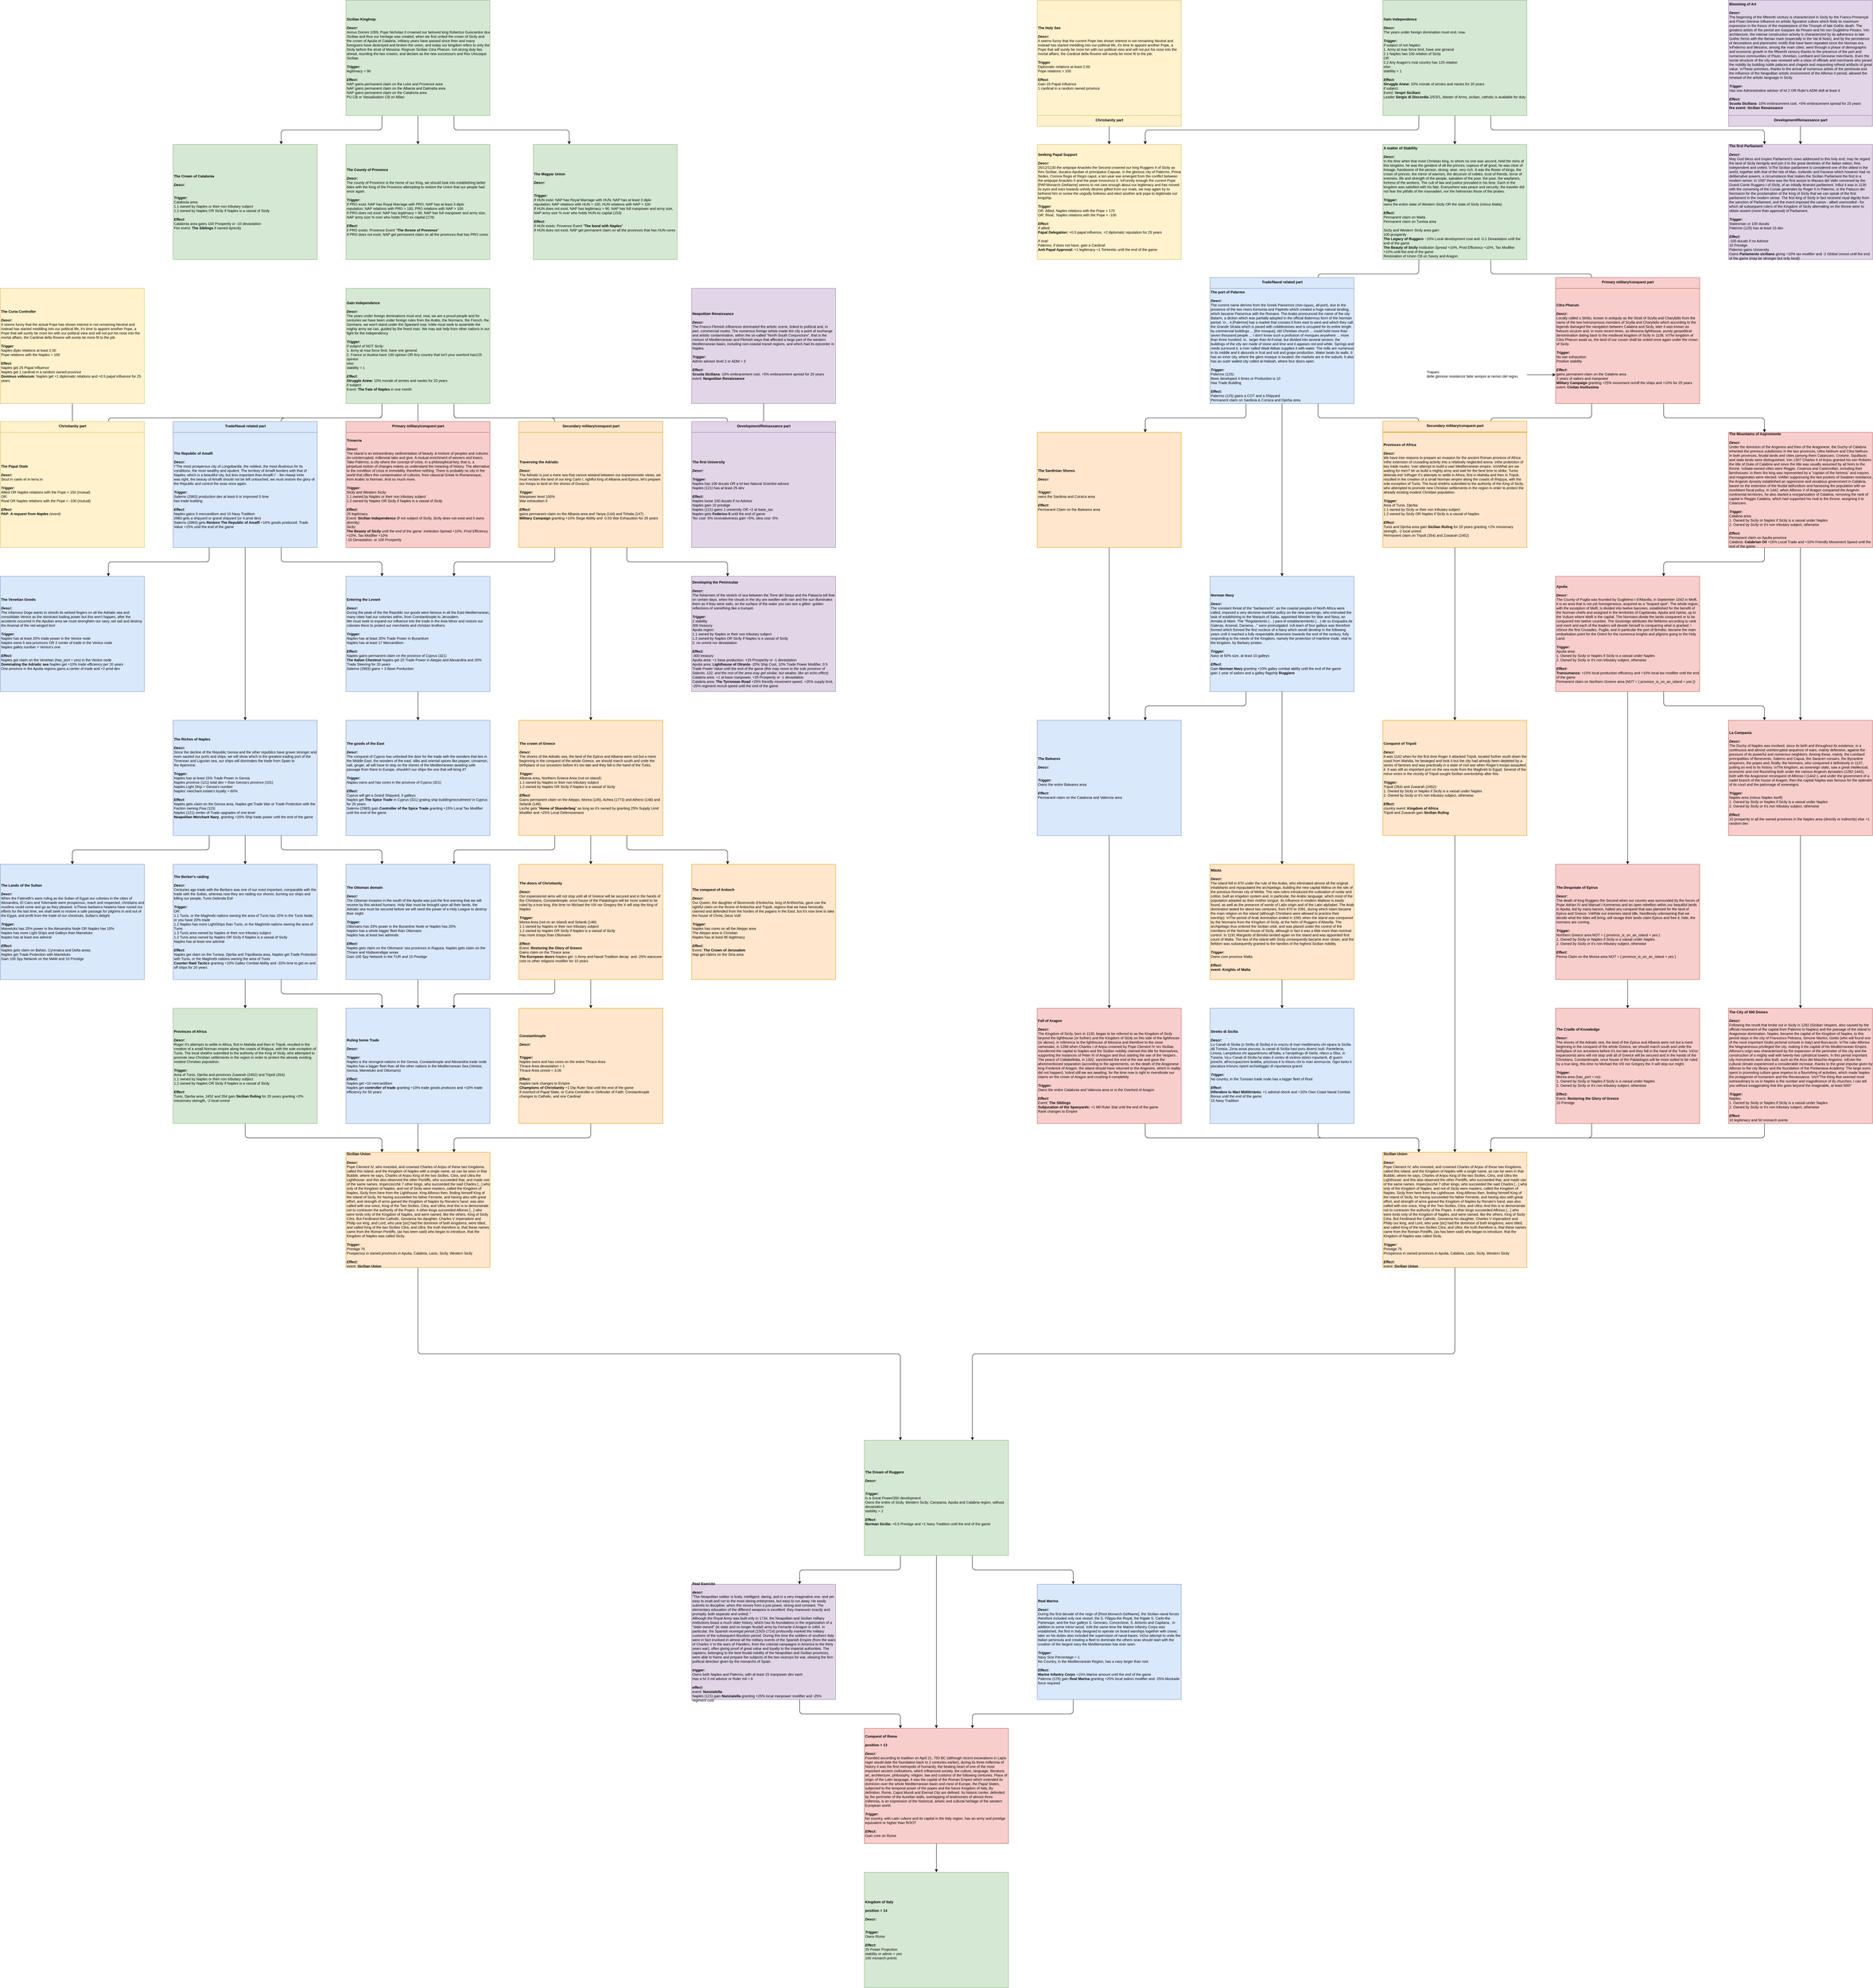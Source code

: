 <mxfile version="13.3.1" type="device" pages="6"><diagram id="03q9-LU-nTLmVCBZDo3a" name="Mission"><mxGraphModel dx="3528" dy="5492" grid="1" gridSize="10" guides="1" tooltips="1" connect="1" arrows="1" fold="1" page="1" pageScale="1" pageWidth="827" pageHeight="1169" math="0" shadow="0"><root><mxCell id="0"/><mxCell id="1" parent="0"/><mxCell id="zJBCTa74yf8hQT97K7x_-4" style="edgeStyle=orthogonalEdgeStyle;rounded=1;orthogonalLoop=1;jettySize=auto;html=1;exitX=0.75;exitY=1;exitDx=0;exitDy=0;entryX=0.25;entryY=0;entryDx=0;entryDy=0;fontSize=10;fontColor=#000000;" parent="1" source="2" target="tL_LuFyA5FDZvaIPVx8o-11" edge="1"><mxGeometry relative="1" as="geometry"/></mxCell><mxCell id="YCB4Cc9anmSvbZ90BPzm-2" value="" style="edgeStyle=orthogonalEdgeStyle;rounded=1;orthogonalLoop=1;jettySize=auto;html=1;exitX=0.25;exitY=1;exitDx=0;exitDy=0;entryX=0.75;entryY=0;entryDx=0;entryDy=0;fontSize=10;fontColor=#000000;" parent="1" source="tL_LuFyA5FDZvaIPVx8o-1" target="2" edge="1"><mxGeometry relative="1" as="geometry"/></mxCell><mxCell id="4SQfDdX51Ufv5blisIlw-2" style="edgeStyle=orthogonalEdgeStyle;rounded=1;orthogonalLoop=1;jettySize=auto;html=1;exitX=0.75;exitY=1;exitDx=0;exitDy=0;entryX=0.25;entryY=0;entryDx=0;entryDy=0;fontSize=10;fontColor=#000000;" parent="1" source="tL_LuFyA5FDZvaIPVx8o-1" target="tL_LuFyA5FDZvaIPVx8o-7" edge="1"><mxGeometry relative="1" as="geometry"/></mxCell><mxCell id="_aINHNkmpqLI4ywB2RoT-3" style="edgeStyle=orthogonalEdgeStyle;rounded=1;orthogonalLoop=1;jettySize=auto;html=1;exitX=0.5;exitY=1;exitDx=0;exitDy=0;fontSize=10;fontColor=#000000;" parent="1" source="tL_LuFyA5FDZvaIPVx8o-1" target="tL_LuFyA5FDZvaIPVx8o-11" edge="1"><mxGeometry relative="1" as="geometry"/></mxCell><mxCell id="tL_LuFyA5FDZvaIPVx8o-1" value="&lt;div style=&quot;font-size: 10px;&quot; align=&quot;left&quot;&gt;&lt;font style=&quot;font-size: 10px;&quot;&gt;&lt;b style=&quot;font-size: 10px;&quot;&gt;&lt;font style=&quot;font-size: 10px;&quot;&gt;The Dream of Ruggero&lt;/font&gt;&lt;/b&gt;&lt;/font&gt;&lt;/div&gt;&lt;div style=&quot;font-size: 10px;&quot; align=&quot;left&quot;&gt;&lt;font style=&quot;font-size: 10px;&quot;&gt;&lt;b style=&quot;font-size: 10px;&quot;&gt;&lt;font style=&quot;font-size: 10px;&quot;&gt;&lt;br style=&quot;font-size: 10px;&quot;&gt;&lt;/font&gt;&lt;/b&gt;&lt;/font&gt;&lt;/div&gt;&lt;div style=&quot;font-size: 10px;&quot; align=&quot;left&quot;&gt;&lt;font style=&quot;font-size: 10px;&quot;&gt;&lt;span style=&quot;font-size: 10px;&quot;&gt;&lt;font style=&quot;font-size: 10px;&quot;&gt;&lt;i style=&quot;font-size: 10px;&quot;&gt;&lt;b style=&quot;font-size: 10px;&quot;&gt;Descr:&lt;/b&gt;&lt;/i&gt;&lt;/font&gt;&lt;/span&gt;&lt;/font&gt;&lt;/div&gt;&lt;div style=&quot;font-size: 10px;&quot; align=&quot;left&quot;&gt;&lt;div style=&quot;font-size: 10px;&quot; align=&quot;left&quot;&gt;&lt;br style=&quot;font-size: 10px;&quot;&gt;&lt;/div&gt;&lt;/div&gt;&lt;div style=&quot;font-size: 10px;&quot; align=&quot;left&quot;&gt;&lt;font style=&quot;font-size: 10px;&quot;&gt;&lt;br style=&quot;font-size: 10px;&quot;&gt;&lt;/font&gt;&lt;/div&gt;&lt;div style=&quot;font-size: 10px;&quot; align=&quot;left&quot;&gt;&lt;font style=&quot;font-size: 10px;&quot;&gt;&lt;b style=&quot;font-size: 10px;&quot;&gt;&lt;i style=&quot;font-size: 10px;&quot;&gt;Trigger:&lt;/i&gt;&lt;/b&gt;&lt;/font&gt;&lt;/div&gt;&lt;div style=&quot;font-size: 10px;&quot; align=&quot;left&quot;&gt;&lt;font style=&quot;font-size: 10px;&quot;&gt;&lt;span style=&quot;font-size: 10px;&quot;&gt;&lt;span style=&quot;font-size: 10px;&quot;&gt;Is a Great Power/350 development&lt;/span&gt;&lt;i style=&quot;font-size: 10px;&quot;&gt;&lt;br style=&quot;font-size: 10px;&quot;&gt;&lt;/i&gt;&lt;/span&gt;&lt;b style=&quot;font-size: 10px;&quot;&gt;&lt;i style=&quot;font-size: 10px;&quot;&gt;&lt;/i&gt;&lt;/b&gt;&lt;/font&gt;&lt;/div&gt;&lt;div style=&quot;font-size: 10px;&quot; align=&quot;left&quot;&gt;Owns the entire of Sicily, Western Sicily, Campania, Apulia and Calabria region, without devastation&lt;br style=&quot;font-size: 10px;&quot;&gt;&lt;/div&gt;&lt;div style=&quot;font-size: 10px;&quot; align=&quot;left&quot;&gt;&lt;font style=&quot;font-size: 10px;&quot;&gt;stability = 2&lt;/font&gt;&lt;/div&gt;&lt;div style=&quot;font-size: 10px;&quot; align=&quot;left&quot;&gt;&lt;font style=&quot;font-size: 10px;&quot;&gt;&lt;br style=&quot;font-size: 10px;&quot;&gt;&lt;/font&gt;&lt;/div&gt;&lt;div style=&quot;font-size: 10px;&quot; align=&quot;left&quot;&gt;&lt;font style=&quot;font-size: 10px;&quot;&gt;&lt;font style=&quot;font-size: 10px;&quot;&gt;&lt;b style=&quot;font-size: 10px;&quot;&gt;&lt;i style=&quot;font-size: 10px;&quot;&gt;Effect:&lt;/i&gt;&lt;/b&gt;&lt;/font&gt;&lt;/font&gt;&lt;/div&gt;&lt;b style=&quot;font-size: 10px;&quot;&gt;Norman Sicilia:&lt;/b&gt;&lt;span style=&quot;font-size: 10px;&quot;&gt; +0.5 Prestige and +1 Navy Tradition until the end of the game&lt;/span&gt;" style="rounded=0;whiteSpace=wrap;html=1;align=left;fontSize=10;fillColor=#d5e8d4;strokeColor=#82b366;fontColor=#000000;" parent="1" vertex="1"><mxGeometry x="960" y="400" width="400" height="320" as="geometry"/></mxCell><mxCell id="tL_LuFyA5FDZvaIPVx8o-2" style="edgeStyle=orthogonalEdgeStyle;orthogonalLoop=1;jettySize=auto;html=1;exitX=0.5;exitY=1;exitDx=0;exitDy=0;fontColor=#FFFFFF;fontSize=12;rounded=1;" parent="1" edge="1"><mxGeometry relative="1" as="geometry"><mxPoint x="2120" y="720" as="sourcePoint"/></mxGeometry></mxCell><mxCell id="tL_LuFyA5FDZvaIPVx8o-4" style="edgeStyle=orthogonalEdgeStyle;orthogonalLoop=1;jettySize=auto;html=1;exitX=0.5;exitY=1;exitDx=0;exitDy=0;fontSize=12;fontColor=#FFFFFF;rounded=1;" parent="1" edge="1"><mxGeometry relative="1" as="geometry"><mxPoint x="2120" y="320" as="sourcePoint"/></mxGeometry></mxCell><mxCell id="zJBCTa74yf8hQT97K7x_-2" style="edgeStyle=orthogonalEdgeStyle;rounded=1;orthogonalLoop=1;jettySize=auto;html=1;exitX=0.25;exitY=1;exitDx=0;exitDy=0;entryX=0.75;entryY=0;entryDx=0;entryDy=0;fontSize=10;fontColor=#000000;" parent="1" source="tL_LuFyA5FDZvaIPVx8o-7" target="tL_LuFyA5FDZvaIPVx8o-11" edge="1"><mxGeometry relative="1" as="geometry"/></mxCell><mxCell id="tL_LuFyA5FDZvaIPVx8o-7" value="&lt;div style=&quot;font-size: 10px&quot;&gt;&lt;b style=&quot;font-size: 10px&quot;&gt;Real Marina&lt;/b&gt;&lt;br style=&quot;font-size: 10px&quot;&gt;&lt;/div&gt;&lt;div style=&quot;font-size: 10px&quot;&gt;&lt;b style=&quot;font-size: 10px&quot;&gt;&lt;br style=&quot;font-size: 10px&quot;&gt;&lt;/b&gt;&lt;/div&gt;&lt;div style=&quot;font-size: 10px&quot;&gt;&lt;i style=&quot;font-size: 10px&quot;&gt;&lt;b style=&quot;font-size: 10px&quot;&gt;Descr:&lt;/b&gt;&lt;/i&gt;&lt;/div&gt;&lt;div style=&quot;font-size: 10px&quot;&gt;&lt;div style=&quot;font-size: 10px&quot;&gt;During the first decade of the reign of [Root.Monarch.GetName], the Sicilian naval forces therefore included only one vessel, the S. Filippo-the Royal, the frigate S. Carlo-the Partenope, and the four galleys S. Gennaro, Concezione, S. Antonio and Capitana , in addition to some minor wood. \n&lt;span title=&quot;&quot; class=&quot;&quot; style=&quot;font-size: 10px&quot;&gt;At the same time the Marine Infantry Corps was established, the first in Italy designed to operate on board warships together with crews;&lt;/span&gt;&lt;span style=&quot;font-size: 10px&quot;&gt; &lt;/span&gt;&lt;span title=&quot;&quot; class=&quot;&quot; style=&quot;font-size: 10px&quot;&gt;later on his duties also included the supervision of naval bases. \nOur attempt to unite the Italian peninsula and creating a fleet to dominate the others seas should start with the creation of the largest navy the Mediterranean has ever seen.&lt;/span&gt;&lt;br style=&quot;font-size: 10px&quot;&gt;&lt;/div&gt;&lt;/div&gt;&lt;div style=&quot;font-size: 10px&quot;&gt;&lt;font style=&quot;font-size: 10px&quot;&gt;&lt;br style=&quot;font-size: 10px&quot;&gt;&lt;/font&gt;&lt;/div&gt;&lt;div style=&quot;font-size: 10px&quot;&gt;&lt;font style=&quot;font-size: 10px&quot;&gt;&lt;i style=&quot;font-size: 10px&quot;&gt;&lt;b style=&quot;font-size: 10px&quot;&gt;Trigger:&lt;/b&gt;&lt;/i&gt;&lt;/font&gt;&lt;/div&gt;&lt;div style=&quot;font-size: 10px&quot;&gt;Navy Size Percentage = 1&lt;/div&gt;&lt;div style=&quot;font-size: 10px&quot;&gt;No Country, in the Mediterranean Region, has a navy larger than root&lt;/div&gt;&lt;div style=&quot;font-size: 10px&quot;&gt;&lt;br style=&quot;font-size: 10px&quot;&gt;&lt;/div&gt;&lt;div style=&quot;font-size: 10px&quot;&gt;&lt;font style=&quot;font-size: 10px&quot;&gt;&lt;b style=&quot;font-size: 10px&quot;&gt;&lt;i style=&quot;font-size: 10px&quot;&gt;Effect:&lt;/i&gt;&lt;/b&gt;&lt;/font&gt;&lt;/div&gt;&lt;div style=&quot;font-size: 10px&quot;&gt;&lt;font style=&quot;font-size: 10px&quot;&gt;&lt;b style=&quot;font-size: 10px&quot;&gt;Marine Infantry Corps&lt;/b&gt;&amp;nbsp;+15% Marine amount until the end of the game&lt;br style=&quot;font-size: 10px&quot;&gt;&lt;/font&gt;&lt;/div&gt;&lt;div style=&quot;font-size: 10px&quot;&gt;&lt;font style=&quot;font-size: 10px&quot;&gt;Palermo (125) gain &lt;b&gt;Real Marina&lt;/b&gt;&amp;nbsp;granting +25% local sailors modifier and -25% blockade force required&lt;/font&gt;&lt;/div&gt;" style="rounded=0;whiteSpace=wrap;html=1;align=left;fontSize=10;fillColor=#dae8fc;strokeColor=#6c8ebf;fontColor=#000000;" parent="1" vertex="1"><mxGeometry x="1440" y="800" width="400" height="320" as="geometry"/></mxCell><mxCell id="r9hr78d-dPdw6Hjqbnjp-3" style="edgeStyle=orthogonalEdgeStyle;rounded=1;orthogonalLoop=1;jettySize=auto;html=1;exitX=0.5;exitY=1;exitDx=0;exitDy=0;fontSize=10;fontColor=#000000;" parent="1" source="tL_LuFyA5FDZvaIPVx8o-11" target="r9hr78d-dPdw6Hjqbnjp-2" edge="1"><mxGeometry relative="1" as="geometry"/></mxCell><mxCell id="tL_LuFyA5FDZvaIPVx8o-11" value="&lt;div style=&quot;font-size: 10px&quot;&gt;&lt;b style=&quot;font-size: 10px&quot;&gt;Conquest of Rome&lt;br style=&quot;font-size: 10px&quot;&gt;&lt;/b&gt;&lt;/div&gt;&lt;div style=&quot;font-size: 10px&quot;&gt;&lt;b style=&quot;font-size: 10px&quot;&gt;&lt;br style=&quot;font-size: 10px&quot;&gt;&lt;/b&gt;&lt;/div&gt;&lt;div style=&quot;font-size: 10px&quot;&gt;&lt;b style=&quot;font-size: 10px&quot;&gt;position = 13&lt;/b&gt;&lt;/div&gt;&lt;div style=&quot;font-size: 10px&quot;&gt;&lt;b style=&quot;font-size: 10px&quot;&gt;&lt;br&gt;&lt;/b&gt;&lt;/div&gt;&lt;div style=&quot;font-size: 10px&quot;&gt;&lt;b style=&quot;font-size: 10px&quot;&gt;&lt;i style=&quot;font-size: 10px&quot;&gt;Descr:&lt;/i&gt;&lt;/b&gt;&lt;/div&gt;&lt;div&gt;Founded according to tradition on April 21, 753 BC (although recent excavations in Lapis niger would date the foundation back to 2 centuries earlier), during its three millennia of history it was the first metropolis of humanity, the beating heart of one of the most important ancient civilizations, which influenced society, the culture, language, literature, art, architecture, philosophy, religion, law and customs of the following centuries. Place of origin of the Latin language, it was the capital of the Roman Empire which extended its dominion over the whole Mediterranean basin and most of Europe, the Papal States, subjected to the temporal power of the popes and the future Kingdom of Italy. By definition, Rome, Caput Mundi and Eternal City are defined. Its historic center, delimited by the perimeter of the Aurelian walls, overlapping of testimonies of almost three millennia, is an expression of the historical, artistic and cultural heritage of the western European world.&lt;br style=&quot;font-size: 10px&quot;&gt;&lt;/div&gt;&lt;div style=&quot;font-size: 10px&quot;&gt;&lt;br style=&quot;font-size: 10px&quot;&gt;&lt;/div&gt;&lt;div style=&quot;font-size: 10px&quot;&gt;&lt;b style=&quot;font-size: 10px&quot;&gt;&lt;i style=&quot;font-size: 10px&quot;&gt;Trigger:&lt;/i&gt;&lt;/b&gt;&lt;/div&gt;&lt;div style=&quot;font-size: 10px&quot;&gt;No country, with Latin culture and its capital in the Italy region, has an army and prestige equivalent or higher than ROOT&lt;/div&gt;&lt;div style=&quot;font-size: 10px&quot;&gt;&lt;br style=&quot;font-size: 10px&quot;&gt;&lt;/div&gt;&lt;div style=&quot;font-size: 10px&quot;&gt;&lt;b style=&quot;font-size: 10px&quot;&gt;&lt;i style=&quot;font-size: 10px&quot;&gt;Effect:&lt;/i&gt;&lt;/b&gt;&lt;/div&gt;Gain core on Rome" style="rounded=0;whiteSpace=wrap;html=1;align=left;fontSize=10;fillColor=#f8cecc;strokeColor=#b85450;fontColor=#000000;" parent="1" vertex="1"><mxGeometry x="960" y="1200" width="400" height="320" as="geometry"/></mxCell><mxCell id="UxTLJdaVhpUWaiitY8JJ-2" style="edgeStyle=orthogonalEdgeStyle;rounded=1;orthogonalLoop=1;jettySize=auto;html=1;exitX=0.25;exitY=1;exitDx=0;exitDy=0;entryX=0.75;entryY=0;entryDx=0;entryDy=0;fontSize=10;fontColor=#000000;" parent="1" source="UxTLJdaVhpUWaiitY8JJ-7" target="UxTLJdaVhpUWaiitY8JJ-55" edge="1"><mxGeometry relative="1" as="geometry"/></mxCell><mxCell id="UxTLJdaVhpUWaiitY8JJ-3" style="edgeStyle=orthogonalEdgeStyle;rounded=1;orthogonalLoop=1;jettySize=auto;html=1;exitX=0.25;exitY=1;exitDx=0;exitDy=0;entryX=0.75;entryY=0;entryDx=0;entryDy=0;fontSize=10;fontColor=#000000;" parent="1" source="UxTLJdaVhpUWaiitY8JJ-7" target="UxTLJdaVhpUWaiitY8JJ-15" edge="1"><mxGeometry relative="1" as="geometry"/></mxCell><mxCell id="UxTLJdaVhpUWaiitY8JJ-4" style="edgeStyle=orthogonalEdgeStyle;rounded=1;orthogonalLoop=1;jettySize=auto;html=1;exitX=0.5;exitY=1;exitDx=0;exitDy=0;fontSize=10;fontColor=#000000;" parent="1" source="UxTLJdaVhpUWaiitY8JJ-7" target="UxTLJdaVhpUWaiitY8JJ-32" edge="1"><mxGeometry relative="1" as="geometry"/></mxCell><mxCell id="UxTLJdaVhpUWaiitY8JJ-5" style="edgeStyle=orthogonalEdgeStyle;rounded=1;orthogonalLoop=1;jettySize=auto;html=1;exitX=0.75;exitY=1;exitDx=0;exitDy=0;entryX=0.25;entryY=0;entryDx=0;entryDy=0;fontSize=10;fontColor=#000000;" parent="1" source="UxTLJdaVhpUWaiitY8JJ-7" target="UxTLJdaVhpUWaiitY8JJ-43" edge="1"><mxGeometry relative="1" as="geometry"/></mxCell><mxCell id="UxTLJdaVhpUWaiitY8JJ-6" style="edgeStyle=orthogonalEdgeStyle;rounded=1;orthogonalLoop=1;jettySize=auto;html=1;exitX=0.75;exitY=1;exitDx=0;exitDy=0;entryX=0.25;entryY=0;entryDx=0;entryDy=0;fontSize=10;fontColor=#000000;" parent="1" source="UxTLJdaVhpUWaiitY8JJ-7" target="UxTLJdaVhpUWaiitY8JJ-9" edge="1"><mxGeometry relative="1" as="geometry"/></mxCell><mxCell id="UxTLJdaVhpUWaiitY8JJ-7" value="&lt;div style=&quot;font-size: 10px&quot; align=&quot;left&quot;&gt;&lt;font style=&quot;font-size: 10px&quot;&gt;&lt;b style=&quot;font-size: 10px&quot;&gt;&lt;font style=&quot;font-size: 10px&quot;&gt;Gain Independence&lt;/font&gt;&lt;/b&gt;&lt;/font&gt;&lt;/div&gt;&lt;div style=&quot;font-size: 10px&quot; align=&quot;left&quot;&gt;&lt;font style=&quot;font-size: 10px&quot;&gt;&lt;b style=&quot;font-size: 10px&quot;&gt;&lt;font style=&quot;font-size: 10px&quot;&gt;&lt;br style=&quot;font-size: 10px&quot;&gt;&lt;/font&gt;&lt;/b&gt;&lt;/font&gt;&lt;/div&gt;&lt;div style=&quot;font-size: 10px&quot; align=&quot;left&quot;&gt;&lt;font style=&quot;font-size: 10px&quot;&gt;&lt;span style=&quot;font-size: 10px&quot;&gt;&lt;font style=&quot;font-size: 10px&quot;&gt;&lt;i style=&quot;font-size: 10px&quot;&gt;&lt;b style=&quot;font-size: 10px&quot;&gt;Descr:&lt;/b&gt;&lt;/i&gt;&lt;/font&gt;&lt;/span&gt;&lt;/font&gt;&lt;/div&gt;&lt;div style=&quot;font-size: 10px&quot; align=&quot;left&quot;&gt;&lt;div align=&quot;left&quot; style=&quot;font-size: 10px&quot;&gt;The years under foreign dominations must end, now, we are a proud people and for centuries we have been under foreign rules from the Arabs, the Normans, the French, the Germans, we won't stand under the Spaniard now. \n&lt;span style=&quot;font-size: 10px&quot;&gt;We must seek to assemble the mighty army we can, guided by the finest man.&amp;nbsp;&lt;/span&gt;&lt;span style=&quot;font-size: 10px&quot;&gt;We may ask help from other nations in our fight for the independency&lt;/span&gt;&lt;/div&gt;&lt;/div&gt;&lt;div style=&quot;font-size: 10px&quot; align=&quot;left&quot;&gt;&lt;font style=&quot;font-size: 10px&quot;&gt;&lt;br style=&quot;font-size: 10px&quot;&gt;&lt;/font&gt;&lt;/div&gt;&lt;div style=&quot;font-size: 10px&quot; align=&quot;left&quot;&gt;&lt;font style=&quot;font-size: 10px&quot;&gt;&lt;b style=&quot;font-size: 10px&quot;&gt;&lt;i style=&quot;font-size: 10px&quot;&gt;Trigger:&lt;/i&gt;&lt;/b&gt;&lt;/font&gt;&lt;/div&gt;&lt;div style=&quot;font-size: 10px&quot; align=&quot;left&quot;&gt;&lt;font style=&quot;font-size: 10px&quot;&gt;&lt;i style=&quot;font-size: 10px&quot;&gt;if subject of NOT Sicily:&lt;/i&gt;&lt;/font&gt;&lt;/div&gt;&lt;div style=&quot;font-size: 10px&quot; align=&quot;left&quot;&gt;&lt;span style=&quot;font-size: 10px&quot;&gt;1. Army at max force limit, have one general&lt;/span&gt;&lt;/div&gt;&lt;div style=&quot;font-size: 10px&quot; align=&quot;left&quot;&gt;&lt;font style=&quot;font-size: 10px&quot;&gt;2. France or Austria have 100 opinion OR Any country that isn't your overlord has125 opinion&lt;br style=&quot;font-size: 10px&quot;&gt;&lt;/font&gt;&lt;/div&gt;&lt;div style=&quot;font-size: 10px&quot; align=&quot;left&quot;&gt;&lt;font style=&quot;font-size: 10px&quot;&gt;&lt;i style=&quot;font-size: 10px&quot;&gt;else:&lt;/i&gt;&lt;/font&gt;&lt;/div&gt;&lt;div style=&quot;font-size: 10px&quot; align=&quot;left&quot;&gt;&lt;font style=&quot;font-size: 10px&quot;&gt;stability = 1&lt;/font&gt;&lt;/div&gt;&lt;div style=&quot;font-size: 10px&quot; align=&quot;left&quot;&gt;&lt;font style=&quot;font-size: 10px&quot;&gt;&lt;br style=&quot;font-size: 10px&quot;&gt;&lt;/font&gt;&lt;/div&gt;&lt;div style=&quot;font-size: 10px&quot; align=&quot;left&quot;&gt;&lt;font style=&quot;font-size: 10px&quot;&gt;&lt;font style=&quot;font-size: 10px&quot;&gt;&lt;b style=&quot;font-size: 10px&quot;&gt;&lt;i style=&quot;font-size: 10px&quot;&gt;Effect:&lt;/i&gt;&lt;/b&gt;&lt;/font&gt;&lt;/font&gt;&lt;/div&gt;&lt;b style=&quot;font-size: 10px&quot;&gt;S&lt;/b&gt;&lt;b style=&quot;font-size: 10px&quot;&gt;truggle Anew: &lt;/b&gt;&lt;span style=&quot;font-size: 10px&quot;&gt;10% morale of armies and navies for 20 years&lt;/span&gt;&lt;br style=&quot;font-size: 10px&quot;&gt;&lt;div style=&quot;font-size: 10px&quot; align=&quot;left&quot;&gt;&lt;span style=&quot;font-size: 10px&quot;&gt;if subject:&lt;/span&gt;&lt;/div&gt;&lt;div style=&quot;font-size: 10px&quot; align=&quot;left&quot;&gt;&lt;span style=&quot;font-size: 10px&quot;&gt;Event: &lt;b style=&quot;font-size: 10px&quot;&gt;The Fate of Naples&lt;/b&gt; in one month&lt;/span&gt;&lt;/div&gt;" style="rounded=0;whiteSpace=wrap;html=1;align=left;fontSize=10;fillColor=#d5e8d4;strokeColor=#82b366;fontColor=#000000;" parent="1" vertex="1"><mxGeometry x="-480" y="-2800" width="400" height="320" as="geometry"/></mxCell><mxCell id="UxTLJdaVhpUWaiitY8JJ-8" value="&lt;div style=&quot;font-size: 10px&quot; align=&quot;left&quot;&gt;&lt;b style=&quot;font-size: 10px&quot;&gt;&lt;font style=&quot;font-size: 10px&quot;&gt;Developing the Peninsulae&lt;/font&gt;&lt;/b&gt;&lt;/div&gt;&lt;div style=&quot;font-size: 10px&quot; align=&quot;left&quot;&gt;&lt;font style=&quot;font-size: 10px&quot;&gt;&lt;b style=&quot;font-size: 10px&quot;&gt;&lt;font style=&quot;font-size: 10px&quot;&gt;&lt;br style=&quot;font-size: 10px&quot;&gt;&lt;/font&gt;&lt;/b&gt;&lt;/font&gt;&lt;/div&gt;&lt;div style=&quot;font-size: 10px&quot; align=&quot;left&quot;&gt;&lt;font style=&quot;font-size: 10px&quot;&gt;&lt;span style=&quot;font-size: 10px&quot;&gt;&lt;font style=&quot;font-size: 10px&quot;&gt;&lt;i style=&quot;font-size: 10px&quot;&gt;&lt;b style=&quot;font-size: 10px&quot;&gt;Descr:&lt;/b&gt;&lt;/i&gt;&lt;/font&gt;&lt;/span&gt;&lt;/font&gt;&lt;/div&gt;&lt;div align=&quot;left&quot; style=&quot;font-size: 10px&quot;&gt;&lt;div align=&quot;left&quot; style=&quot;font-size: 10px&quot;&gt;The fishermen of the stretch of sea between the Torre del Serpe and the Palascìa tell that on certain days, when the clouds in the sky are swollen with rain and the sun illuminates them as if they were sails, on the surface of the water you can see a glitter: golden reflections of something like a trumpet.&lt;br style=&quot;font-size: 10px&quot;&gt;&lt;/div&gt;&lt;div align=&quot;left&quot; style=&quot;font-size: 10px&quot;&gt;&lt;br style=&quot;font-size: 10px&quot;&gt;&lt;/div&gt;&lt;/div&gt;&lt;div style=&quot;font-size: 10px&quot; align=&quot;left&quot;&gt;&lt;font style=&quot;font-size: 10px&quot;&gt;&lt;b style=&quot;font-size: 10px&quot;&gt;&lt;i style=&quot;font-size: 10px&quot;&gt;Trigger:&lt;/i&gt;&lt;/b&gt;&lt;/font&gt;&lt;/div&gt;&lt;div style=&quot;font-size: 10px&quot; align=&quot;left&quot;&gt;&lt;div align=&quot;left&quot; style=&quot;font-size: 10px&quot;&gt;2 stability&lt;/div&gt;&lt;div align=&quot;left&quot; style=&quot;font-size: 10px&quot;&gt;300 treasury&lt;/div&gt;&lt;div align=&quot;left&quot; style=&quot;font-size: 10px&quot;&gt;Apulia region:&lt;/div&gt;&lt;div align=&quot;left&quot; style=&quot;font-size: 10px&quot;&gt;&lt;div style=&quot;font-size: 10px&quot;&gt;1.1 owned by Naples or their non tributary subject&lt;/div&gt;&lt;div style=&quot;font-size: 10px&quot;&gt;1.2 owned by Naples OR Sicily if Naples is a vassal of Sicily&lt;/div&gt;&lt;/div&gt;&lt;div align=&quot;left&quot; style=&quot;font-size: 10px&quot;&gt;2. no unrest nor devastation&lt;/div&gt;&lt;div align=&quot;left&quot; style=&quot;font-size: 10px&quot;&gt;&lt;br style=&quot;font-size: 10px&quot;&gt;&lt;/div&gt;&lt;/div&gt;&lt;div style=&quot;font-size: 10px&quot; align=&quot;left&quot;&gt;&lt;font style=&quot;font-size: 10px&quot;&gt;&lt;font style=&quot;font-size: 10px&quot;&gt;&lt;b style=&quot;font-size: 10px&quot;&gt;&lt;i style=&quot;font-size: 10px&quot;&gt;Effect:&lt;/i&gt;&lt;/b&gt;&lt;/font&gt;&lt;/font&gt;&lt;/div&gt;&lt;div style=&quot;font-size: 10px&quot; align=&quot;left&quot;&gt;&lt;font style=&quot;font-size: 10px&quot;&gt;&lt;font style=&quot;font-size: 10px&quot;&gt;&lt;span style=&quot;font-size: 10px&quot;&gt;&lt;span style=&quot;font-size: 10px&quot;&gt;-300 treasury&lt;/span&gt;&lt;/span&gt;&lt;/font&gt;&lt;/font&gt;&lt;/div&gt;&lt;div style=&quot;font-size: 10px&quot; align=&quot;left&quot;&gt;&lt;font style=&quot;font-size: 10px&quot;&gt;&lt;font style=&quot;font-size: 10px&quot;&gt;&lt;span style=&quot;font-size: 10px&quot;&gt;&lt;span style=&quot;font-size: 10px&quot;&gt;Apulia area: +1 base production,&amp;nbsp;&lt;/span&gt;&lt;/span&gt;&lt;/font&gt;&lt;/font&gt;&lt;span style=&quot;font-size: 10px&quot;&gt;+25 Prosperity or -1 devastation&lt;/span&gt;&lt;/div&gt;&lt;div style=&quot;font-size: 10px&quot; align=&quot;left&quot;&gt;&lt;font style=&quot;font-size: 10px&quot;&gt;&lt;font style=&quot;font-size: 10px&quot;&gt;&lt;span style=&quot;font-size: 10px&quot;&gt;&lt;span style=&quot;font-size: 10px&quot;&gt;Apulia area:&amp;nbsp;&lt;b style=&quot;font-size: 10px&quot;&gt;Lighthouse of Otranto&lt;/b&gt;&amp;nbsp;-20% Ship Cost, 10% Trade Power Modifier, 0.5 Trade Power Value until the end of the game &lt;i&gt;(this may move to the sole province of Salento, 122, and the rest of the area may get similar, but weaker, like an echo effect)&lt;/i&gt;&lt;/span&gt;&lt;/span&gt;&lt;/font&gt;&lt;/font&gt;&lt;/div&gt;&lt;div align=&quot;left&quot; style=&quot;font-size: 10px&quot;&gt;&lt;div align=&quot;left&quot; style=&quot;font-size: 10px&quot;&gt;&lt;span style=&quot;font-size: 10px&quot;&gt;Calabria area: +1 at base manpower,&amp;nbsp;&lt;/span&gt;&lt;span style=&quot;font-size: 10px&quot;&gt;+25 Prosperity or -1 devastation&lt;/span&gt;&lt;/div&gt;&lt;div align=&quot;left&quot; style=&quot;font-size: 10px&quot;&gt;Calabria area: &lt;b style=&quot;font-size: 10px&quot;&gt;The Tyrrenean&lt;/b&gt; &lt;b style=&quot;font-size: 10px&quot;&gt;Road&lt;/b&gt;&lt;span style=&quot;font-size: 10px&quot;&gt; +25% friendly movement speed, +25% supply limit, -25% regiment recruit speed&amp;nbsp;&lt;/span&gt;until the end of the game&lt;/div&gt;&lt;/div&gt;" style="rounded=0;whiteSpace=wrap;html=1;align=left;fontSize=10;fillColor=#e1d5e7;strokeColor=#9673a6;fontColor=#000000;" parent="1" vertex="1"><mxGeometry x="480" y="-2000" width="400" height="320" as="geometry"/></mxCell><mxCell id="UxTLJdaVhpUWaiitY8JJ-9" value="&lt;div style=&quot;font-size: 10px;&quot; align=&quot;left&quot;&gt;&lt;font style=&quot;font-size: 10px;&quot;&gt;&lt;b style=&quot;font-size: 10px;&quot;&gt;&lt;font style=&quot;font-size: 10px;&quot;&gt;The first University&lt;/font&gt;&lt;/b&gt;&lt;/font&gt;&lt;/div&gt;&lt;div style=&quot;font-size: 10px;&quot; align=&quot;left&quot;&gt;&lt;font style=&quot;font-size: 10px;&quot;&gt;&lt;b style=&quot;font-size: 10px;&quot;&gt;&lt;font style=&quot;font-size: 10px;&quot;&gt;&lt;br style=&quot;font-size: 10px;&quot;&gt;&lt;/font&gt;&lt;/b&gt;&lt;/font&gt;&lt;/div&gt;&lt;div style=&quot;font-size: 10px;&quot; align=&quot;left&quot;&gt;&lt;font style=&quot;font-size: 10px;&quot;&gt;&lt;span style=&quot;font-size: 10px;&quot;&gt;&lt;font style=&quot;font-size: 10px;&quot;&gt;&lt;i style=&quot;font-size: 10px;&quot;&gt;&lt;b style=&quot;font-size: 10px;&quot;&gt;Descr:&lt;/b&gt;&lt;/i&gt;&lt;/font&gt;&lt;/span&gt;&lt;/font&gt;&lt;/div&gt;&lt;div style=&quot;font-size: 10px;&quot; align=&quot;left&quot;&gt;&lt;div align=&quot;left&quot; style=&quot;font-size: 10px;&quot;&gt;&lt;br style=&quot;font-size: 10px;&quot;&gt;&lt;/div&gt;&lt;/div&gt;&lt;div style=&quot;font-size: 10px;&quot; align=&quot;left&quot;&gt;&lt;font style=&quot;font-size: 10px;&quot;&gt;&lt;b style=&quot;font-size: 10px;&quot;&gt;&lt;i style=&quot;font-size: 10px;&quot;&gt;Trigger:&lt;/i&gt;&lt;/b&gt;&lt;/font&gt;&lt;/div&gt;&lt;div style=&quot;font-size: 10px;&quot; align=&quot;left&quot;&gt;Naples has 100 ducats OR a lvl two Natural Scientist advisor&lt;/div&gt;&lt;div style=&quot;font-size: 10px;&quot; align=&quot;left&quot;&gt;Naples (121) has at least 25 dev&lt;/div&gt;&lt;div style=&quot;font-size: 10px;&quot; align=&quot;left&quot;&gt;&lt;br style=&quot;font-size: 10px;&quot;&gt;&lt;/div&gt;&lt;div style=&quot;font-size: 10px;&quot; align=&quot;left&quot;&gt;&lt;font style=&quot;font-size: 10px;&quot;&gt;&lt;font style=&quot;font-size: 10px;&quot;&gt;&lt;b style=&quot;font-size: 10px;&quot;&gt;&lt;i style=&quot;font-size: 10px;&quot;&gt;Effect:&lt;/i&gt;&lt;/b&gt;&lt;/font&gt;&lt;/font&gt;&lt;/div&gt;&lt;div style=&quot;font-size: 10px;&quot; align=&quot;left&quot;&gt;Naples loose 100 ducats if no Advisor&lt;/div&gt;&lt;div style=&quot;font-size: 10px;&quot; align=&quot;left&quot;&gt;Naples gain 10 prestige&lt;/div&gt;&lt;div style=&quot;font-size: 10px;&quot; align=&quot;left&quot;&gt;Naples (121) gains 1 university OR +2 at base_tax&lt;/div&gt;&lt;div style=&quot;font-size: 10px;&quot; align=&quot;left&quot;&gt;Naples gets&amp;nbsp;&lt;b style=&quot;font-size: 10px;&quot;&gt;Federico II&lt;/b&gt;&amp;nbsp;until the end of game&lt;span style=&quot;font-size: 10px;&quot;&gt;:&lt;/span&gt;&lt;/div&gt;&lt;div style=&quot;font-size: 10px;&quot; align=&quot;left&quot;&gt;&lt;div align=&quot;left&quot; style=&quot;font-size: 10px;&quot;&gt;Tec cost -5% Innovativeness gain +&lt;span style=&quot;font-size: 10px;&quot;&gt;5%, idea cost&amp;nbsp;&lt;/span&gt;&lt;span style=&quot;font-size: 10px;&quot;&gt;-5%&lt;/span&gt;&lt;/div&gt;&lt;/div&gt;" style="rounded=0;whiteSpace=wrap;html=1;align=left;fontSize=10;fillColor=#e1d5e7;strokeColor=#9673a6;fontColor=#000000;" parent="1" vertex="1"><mxGeometry x="480" y="-2400" width="400" height="320" as="geometry"/></mxCell><mxCell id="UxTLJdaVhpUWaiitY8JJ-10" style="edgeStyle=orthogonalEdgeStyle;rounded=1;orthogonalLoop=1;jettySize=auto;html=1;exitX=0.5;exitY=1;exitDx=0;exitDy=0;fontSize=10;fontColor=#000000;" parent="1" source="UxTLJdaVhpUWaiitY8JJ-11" target="UxTLJdaVhpUWaiitY8JJ-9" edge="1"><mxGeometry relative="1" as="geometry"/></mxCell><mxCell id="UxTLJdaVhpUWaiitY8JJ-11" value="&lt;div style=&quot;font-size: 10px;&quot; align=&quot;left&quot;&gt;&lt;b style=&quot;font-size: 10px;&quot;&gt;&lt;font style=&quot;font-size: 10px;&quot;&gt;Neapolitan Renaissance&lt;/font&gt;&lt;/b&gt;&lt;/div&gt;&lt;div style=&quot;font-size: 10px;&quot; align=&quot;left&quot;&gt;&lt;font style=&quot;font-size: 10px;&quot;&gt;&lt;b style=&quot;font-size: 10px;&quot;&gt;&lt;font style=&quot;font-size: 10px;&quot;&gt;&lt;br style=&quot;font-size: 10px;&quot;&gt;&lt;/font&gt;&lt;/b&gt;&lt;/font&gt;&lt;/div&gt;&lt;div style=&quot;font-size: 10px;&quot; align=&quot;left&quot;&gt;&lt;font style=&quot;font-size: 10px;&quot;&gt;&lt;span style=&quot;font-size: 10px;&quot;&gt;&lt;font style=&quot;font-size: 10px;&quot;&gt;&lt;i style=&quot;font-size: 10px;&quot;&gt;&lt;b style=&quot;font-size: 10px;&quot;&gt;Descr:&lt;/b&gt;&lt;/i&gt;&lt;/font&gt;&lt;/span&gt;&lt;/font&gt;&lt;/div&gt;&lt;div align=&quot;left&quot; style=&quot;font-size: 10px;&quot;&gt;&lt;div align=&quot;left&quot; style=&quot;font-size: 10px;&quot;&gt;The Franco-Flemish influences dominated the artistic scene, linked to political and, in part, commercial routes. The numerous foreign artists made the city a point of exchange and artistic contamination, within the so-called &quot;North-South Conjuncture&quot;, that is the mixture of Mediterranean and Flemish ways that affected a large part of the western Mediterranean basin, including non-coastal transit regions, and which had its epicenter in Naples.&lt;br style=&quot;font-size: 10px;&quot;&gt;&lt;/div&gt;&lt;div align=&quot;left&quot; style=&quot;font-size: 10px;&quot;&gt;&lt;br style=&quot;font-size: 10px;&quot;&gt;&lt;/div&gt;&lt;/div&gt;&lt;div style=&quot;font-size: 10px;&quot; align=&quot;left&quot;&gt;&lt;font style=&quot;font-size: 10px;&quot;&gt;&lt;b style=&quot;font-size: 10px;&quot;&gt;&lt;i style=&quot;font-size: 10px;&quot;&gt;Trigger:&lt;/i&gt;&lt;/b&gt;&lt;/font&gt;&lt;/div&gt;&lt;div style=&quot;font-size: 10px;&quot; align=&quot;left&quot;&gt;Admin advisor level 2 or ADM = 3&lt;/div&gt;&lt;div style=&quot;font-size: 10px;&quot; align=&quot;left&quot;&gt;&lt;br style=&quot;font-size: 10px;&quot;&gt;&lt;/div&gt;&lt;div style=&quot;font-size: 10px;&quot; align=&quot;left&quot;&gt;&lt;font style=&quot;font-size: 10px;&quot;&gt;&lt;font style=&quot;font-size: 10px;&quot;&gt;&lt;b style=&quot;font-size: 10px;&quot;&gt;&lt;i style=&quot;font-size: 10px;&quot;&gt;Effect:&lt;/i&gt;&lt;/b&gt;&lt;/font&gt;&lt;/font&gt;&lt;/div&gt;&lt;div style=&quot;font-size: 10px;&quot; align=&quot;left&quot;&gt;&lt;b style=&quot;font-size: 10px;&quot;&gt;Scuola Siciliana&lt;/b&gt;&amp;nbsp;-10% embracement cost, +5% embracement spread for 25 years&lt;/div&gt;&lt;div style=&quot;font-size: 10px;&quot; align=&quot;left&quot;&gt;event:&amp;nbsp;&lt;b style=&quot;font-size: 10px;&quot;&gt;Neapolitan Renaissance&lt;/b&gt;&lt;/div&gt;" style="rounded=0;whiteSpace=wrap;html=1;align=left;fontSize=10;fillColor=#e1d5e7;strokeColor=#9673a6;fontColor=#000000;" parent="1" vertex="1"><mxGeometry x="480" y="-2800" width="400" height="320" as="geometry"/></mxCell><mxCell id="UxTLJdaVhpUWaiitY8JJ-12" style="edgeStyle=orthogonalEdgeStyle;rounded=1;orthogonalLoop=1;jettySize=auto;html=1;exitX=0.5;exitY=1;exitDx=0;exitDy=0;fontSize=10;fontColor=#000000;" parent="1" source="UxTLJdaVhpUWaiitY8JJ-15" target="UxTLJdaVhpUWaiitY8JJ-30" edge="1"><mxGeometry relative="1" as="geometry"/></mxCell><mxCell id="UxTLJdaVhpUWaiitY8JJ-13" style="edgeStyle=orthogonalEdgeStyle;rounded=1;orthogonalLoop=1;jettySize=auto;html=1;exitX=0.75;exitY=1;exitDx=0;exitDy=0;entryX=0.25;entryY=0;entryDx=0;entryDy=0;fontSize=10;fontColor=#000000;" parent="1" source="UxTLJdaVhpUWaiitY8JJ-15" target="UxTLJdaVhpUWaiitY8JJ-17" edge="1"><mxGeometry relative="1" as="geometry"/></mxCell><mxCell id="UxTLJdaVhpUWaiitY8JJ-14" style="edgeStyle=orthogonalEdgeStyle;rounded=1;orthogonalLoop=1;jettySize=auto;html=1;exitX=0.25;exitY=1;exitDx=0;exitDy=0;entryX=0.75;entryY=0;entryDx=0;entryDy=0;fontSize=10;fontColor=#000000;" parent="1" source="UxTLJdaVhpUWaiitY8JJ-15" target="UxTLJdaVhpUWaiitY8JJ-31" edge="1"><mxGeometry relative="1" as="geometry"/></mxCell><mxCell id="UxTLJdaVhpUWaiitY8JJ-15" value="&lt;div style=&quot;font-size: 10px&quot;&gt;&lt;b style=&quot;font-size: 10px&quot;&gt;The Republic of Amalfi&lt;/b&gt;&lt;br style=&quot;font-size: 10px&quot;&gt;&lt;/div&gt;&lt;div style=&quot;font-size: 10px&quot;&gt;&lt;b style=&quot;font-size: 10px&quot;&gt;&lt;br style=&quot;font-size: 10px&quot;&gt;&lt;/b&gt;&lt;/div&gt;&lt;div style=&quot;font-size: 10px&quot;&gt;&lt;i style=&quot;font-size: 10px&quot;&gt;&lt;b style=&quot;font-size: 10px&quot;&gt;Descr:&lt;/b&gt;&lt;/i&gt;&lt;/div&gt;&lt;div style=&quot;font-size: 10px&quot;&gt;&lt;div style=&quot;font-size: 10px&quot;&gt;\&quot;The most prosperous city of Longobardia, the noblest, the most illustrious for its conditions, the most wealthy and opulent. The territory of Amalfi borders with that of Naples; which is a beautiful city, but less important than Amalfi.\&quot; -&amp;nbsp;&lt;span style=&quot;font-size: 10px&quot;&gt;Ibn Hawql \nHe was&lt;/span&gt;&lt;span style=&quot;font-size: 10px&quot;&gt;&amp;nbsp;right, the beauty of Amalfi should not be left untouched, we must restore the glory of the Republic and control the seas once again.&lt;/span&gt;&lt;/div&gt;&lt;/div&gt;&lt;div style=&quot;font-size: 10px&quot;&gt;&lt;font style=&quot;font-size: 10px&quot;&gt;&lt;br style=&quot;font-size: 10px&quot;&gt;&lt;/font&gt;&lt;/div&gt;&lt;div style=&quot;font-size: 10px&quot;&gt;&lt;font style=&quot;font-size: 10px&quot;&gt;&lt;i style=&quot;font-size: 10px&quot;&gt;&lt;b style=&quot;font-size: 10px&quot;&gt;Trigger:&lt;/b&gt;&lt;/i&gt;&lt;/font&gt;&lt;/div&gt;&lt;div style=&quot;font-size: 10px&quot;&gt;&lt;span style=&quot;font-size: 10px&quot;&gt;Salerno (2983) production dev at least 6 or improved 5 time&lt;/span&gt;&lt;br style=&quot;font-size: 10px&quot;&gt;&lt;/div&gt;&lt;div style=&quot;font-size: 10px&quot;&gt;&lt;span style=&quot;font-size: 10px&quot;&gt;has trade building&lt;/span&gt;&lt;/div&gt;&lt;div style=&quot;font-size: 10px&quot;&gt;&lt;br style=&quot;font-size: 10px&quot;&gt;&lt;/div&gt;&lt;div style=&quot;font-size: 10px&quot;&gt;&lt;font style=&quot;font-size: 10px&quot;&gt;&lt;b style=&quot;font-size: 10px&quot;&gt;&lt;i style=&quot;font-size: 10px&quot;&gt;Effect:&lt;/i&gt;&lt;/b&gt;&lt;/font&gt;&lt;/div&gt;&lt;div style=&quot;font-size: 10px&quot;&gt;&lt;font style=&quot;font-size: 10px&quot;&gt;Naples gains 5 mercantilism and 10 Navy Tradition&lt;/font&gt;&lt;/div&gt;&lt;div style=&quot;font-size: 10px&quot;&gt;&lt;font style=&quot;font-size: 10px&quot;&gt;2983 gets a shipyard or grand shipyard (or 4 prod dev)&lt;br style=&quot;font-size: 10px&quot;&gt;&lt;/font&gt;&lt;/div&gt;Salerno (2983) gets&amp;nbsp;&lt;b style=&quot;font-size: 10px&quot;&gt;Restore The Republic of Amalfi &lt;/b&gt;&lt;span style=&quot;font-size: 10px&quot;&gt;+10% goods produced, Trade Value +15% until the end of the game&lt;/span&gt;" style="rounded=0;whiteSpace=wrap;html=1;align=left;fontSize=10;fillColor=#dae8fc;strokeColor=#6c8ebf;fontColor=#000000;" parent="1" vertex="1"><mxGeometry x="-960" y="-2400" width="400" height="320" as="geometry"/></mxCell><mxCell id="UxTLJdaVhpUWaiitY8JJ-16" style="edgeStyle=orthogonalEdgeStyle;rounded=1;orthogonalLoop=1;jettySize=auto;html=1;exitX=0.5;exitY=1;exitDx=0;exitDy=0;fontSize=10;fontColor=#000000;" parent="1" source="UxTLJdaVhpUWaiitY8JJ-17" target="UxTLJdaVhpUWaiitY8JJ-18" edge="1"><mxGeometry relative="1" as="geometry"/></mxCell><mxCell id="UxTLJdaVhpUWaiitY8JJ-17" value="&lt;b style=&quot;font-size: 10px;&quot;&gt;Entering the Levant&lt;/b&gt;&lt;div style=&quot;font-size: 10px;&quot;&gt;&lt;b style=&quot;font-size: 10px;&quot;&gt;&lt;br style=&quot;font-size: 10px;&quot;&gt;&lt;/b&gt;&lt;/div&gt;&lt;div style=&quot;font-size: 10px;&quot;&gt;&lt;div style=&quot;font-size: 10px;&quot;&gt;&lt;b style=&quot;font-size: 10px;&quot;&gt;&lt;i style=&quot;font-size: 10px;&quot;&gt;Descr:&lt;/i&gt;&lt;/b&gt;&lt;/div&gt;&lt;div style=&quot;font-size: 10px;&quot;&gt;During the peak of the the Republic our goods were famous in all the East Mediterranean, many cities had our colonies within, from Constantinople to Jerusalem.&lt;/div&gt;&lt;div style=&quot;font-size: 10px;&quot;&gt;We must seek to expand our influence into the trade in the Asia Minor and restore our colonies there to protect our merchants and christian brothers.&lt;/div&gt;&lt;div style=&quot;font-size: 10px;&quot;&gt;&lt;b style=&quot;font-size: 10px;&quot;&gt;&lt;i style=&quot;font-size: 10px;&quot;&gt;&lt;br style=&quot;font-size: 10px;&quot;&gt;&lt;/i&gt;&lt;/b&gt;&lt;/div&gt;&lt;/div&gt;&lt;div style=&quot;font-size: 10px;&quot;&gt;&lt;font style=&quot;font-size: 10px;&quot;&gt;&lt;b style=&quot;font-size: 10px;&quot;&gt;&lt;i style=&quot;font-size: 10px;&quot;&gt;Trigger:&lt;/i&gt;&lt;/b&gt;&lt;/font&gt;&lt;/div&gt;&lt;div style=&quot;font-size: 10px;&quot;&gt;&lt;font style=&quot;font-size: 10px;&quot;&gt;Naples has at least 20% Trade Power in Byzantium&lt;br style=&quot;font-size: 10px;&quot;&gt;&lt;/font&gt;&lt;/div&gt;&lt;div style=&quot;font-size: 10px;&quot;&gt;&lt;font style=&quot;font-size: 10px;&quot;&gt;Naples has at least 17 Mercantilism&lt;/font&gt;&lt;/div&gt;&lt;div style=&quot;font-size: 10px;&quot;&gt;&lt;font style=&quot;font-size: 10px;&quot;&gt;&lt;br style=&quot;font-size: 10px;&quot;&gt;&lt;/font&gt;&lt;/div&gt;&lt;div style=&quot;font-size: 10px;&quot;&gt;&lt;font style=&quot;font-size: 10px;&quot;&gt;&lt;b style=&quot;font-size: 10px;&quot;&gt;&lt;i style=&quot;font-size: 10px;&quot;&gt;Effect:&lt;/i&gt;&lt;/b&gt;&lt;/font&gt;&lt;/div&gt;&lt;div style=&quot;font-size: 10px;&quot;&gt;&lt;font style=&quot;font-size: 10px;&quot;&gt;Naples gains&amp;nbsp;permanent claim on the province of Cyprus (321)&lt;/font&gt;&lt;/div&gt;&lt;div style=&quot;font-size: 10px;&quot;&gt;&lt;font style=&quot;font-size: 10px;&quot;&gt;&lt;span style=&quot;font-size: 10px;&quot;&gt;&lt;b style=&quot;font-size: 10px;&quot;&gt;The&lt;/b&gt;&lt;/span&gt;&lt;b style=&quot;font-size: 10px;&quot;&gt; Italian Chestnut &lt;/b&gt;&lt;span style=&quot;font-size: 10px;&quot;&gt;Naples get 20 Trade Power in Aleppo and Alexandria and 20% Trade Steering for 20 years&lt;/span&gt;&lt;/font&gt;&lt;/div&gt;&lt;div style=&quot;font-size: 10px;&quot;&gt;&lt;font style=&quot;font-size: 10px;&quot;&gt;&lt;span style=&quot;font-size: 10px;&quot;&gt;Salerno (2983) gains + 3 Base Porduction&lt;/span&gt;&lt;/font&gt;&lt;/div&gt;" style="rounded=0;whiteSpace=wrap;html=1;align=left;fontSize=10;fillColor=#dae8fc;strokeColor=#6c8ebf;fontColor=#000000;" parent="1" vertex="1"><mxGeometry x="-480" y="-2000" width="400" height="320" as="geometry"/></mxCell><mxCell id="UxTLJdaVhpUWaiitY8JJ-18" value="&lt;div style=&quot;font-size: 10px;&quot;&gt;&lt;b style=&quot;font-size: 10px;&quot;&gt;The goods of the East&lt;/b&gt;&lt;/div&gt;&lt;div style=&quot;font-size: 10px;&quot;&gt;&lt;b style=&quot;font-size: 10px;&quot;&gt;&lt;br style=&quot;font-size: 10px;&quot;&gt;&lt;/b&gt;&lt;/div&gt;&lt;div style=&quot;font-size: 10px;&quot;&gt;&lt;div style=&quot;font-size: 10px;&quot;&gt;&lt;b style=&quot;font-size: 10px;&quot;&gt;&lt;i style=&quot;font-size: 10px;&quot;&gt;Descr:&lt;/i&gt;&lt;/b&gt;&lt;/div&gt;&lt;div style=&quot;font-size: 10px;&quot;&gt;The conquest of Cyprus has unlocked the door for the trade with the wonders that lies in the Middle East, the wonders of the east: silks and oriental spices like pepper, cinnamon, salt, ginger, all will have to stop on the shores of the Mediterranean awaiting safe passage from there to Europe, shouldn't our ships the one that will bring it?&lt;/div&gt;&lt;div style=&quot;font-size: 10px;&quot;&gt;&lt;br style=&quot;font-size: 10px;&quot;&gt;&lt;/div&gt;&lt;/div&gt;&lt;div style=&quot;font-size: 10px;&quot;&gt;&lt;font style=&quot;font-size: 10px;&quot;&gt;&lt;b style=&quot;font-size: 10px;&quot;&gt;&lt;i style=&quot;font-size: 10px;&quot;&gt;Trigger:&lt;/i&gt;&lt;/b&gt;&lt;/font&gt;&lt;/div&gt;&lt;div style=&quot;font-size: 10px;&quot;&gt;Naples owns and has cores in the province of Cyprus (321)&lt;/div&gt;&lt;div style=&quot;font-size: 10px;&quot;&gt;&lt;br style=&quot;font-size: 10px;&quot;&gt;&lt;/div&gt;&lt;div style=&quot;font-size: 10px;&quot;&gt;&lt;font style=&quot;font-size: 10px;&quot;&gt;&lt;b style=&quot;font-size: 10px;&quot;&gt;&lt;i style=&quot;font-size: 10px;&quot;&gt;Effect:&lt;/i&gt;&lt;/b&gt;&lt;/font&gt;&lt;/div&gt;&lt;div style=&quot;font-size: 10px;&quot;&gt;&lt;font style=&quot;font-size: 10px;&quot;&gt;&lt;span style=&quot;font-size: 10px;&quot;&gt;&lt;span style=&quot;font-size: 10px;&quot;&gt;&lt;font style=&quot;font-size: 10px;&quot;&gt;Cyprus will get a &lt;/font&gt;Grand Shipyard&lt;font style=&quot;font-size: 10px;&quot;&gt;, 5 galleys&lt;/font&gt;&lt;/span&gt;&lt;/span&gt;&lt;/font&gt;&lt;/div&gt;&lt;div style=&quot;font-size: 10px;&quot;&gt;Naples get &lt;b style=&quot;font-size: 10px;&quot;&gt;The Spice Trade&amp;nbsp;&lt;/b&gt;in Cyprus (321) grating ship building/recruitment/ in Cyprus for 20 years&lt;/div&gt;&lt;div style=&quot;font-size: 10px;&quot;&gt;&lt;font style=&quot;font-size: 10px;&quot;&gt;Salerno (2983) gain &lt;b style=&quot;font-size: 10px;&quot;&gt;Controller of the Spice Trade&lt;/b&gt;&amp;nbsp;granting +15% Local Tax Modifier until the end of the game&lt;/font&gt;&lt;/div&gt;" style="rounded=0;whiteSpace=wrap;html=1;align=left;fontSize=10;fillColor=#dae8fc;strokeColor=#6c8ebf;fontColor=#000000;" parent="1" vertex="1"><mxGeometry x="-480" y="-1600" width="400" height="320" as="geometry"/></mxCell><mxCell id="UxTLJdaVhpUWaiitY8JJ-19" style="edgeStyle=orthogonalEdgeStyle;rounded=1;orthogonalLoop=1;jettySize=auto;html=1;exitX=0.5;exitY=1;exitDx=0;exitDy=0;strokeColor=#000000;fontSize=10;fontColor=#000000;" parent="1" source="UxTLJdaVhpUWaiitY8JJ-20" target="UxTLJdaVhpUWaiitY8JJ-22" edge="1"><mxGeometry relative="1" as="geometry"/></mxCell><mxCell id="CgxPna6aunNGwx6wmvPR-3" style="edgeStyle=orthogonalEdgeStyle;rounded=1;orthogonalLoop=1;jettySize=auto;html=1;exitX=0.75;exitY=1;exitDx=0;exitDy=0;entryX=0.25;entryY=0;entryDx=0;entryDy=0;fontSize=10;fontColor=#000000;" parent="1" source="UxTLJdaVhpUWaiitY8JJ-20" target="UxTLJdaVhpUWaiitY8JJ-24" edge="1"><mxGeometry relative="1" as="geometry"/></mxCell><mxCell id="UxTLJdaVhpUWaiitY8JJ-20" value="&lt;div style=&quot;font-size: 10px;&quot;&gt;&lt;b style=&quot;font-size: 10px;&quot;&gt;The Berber's raiding&lt;/b&gt;&lt;br style=&quot;font-size: 10px;&quot;&gt;&lt;/div&gt;&lt;div style=&quot;font-size: 10px;&quot;&gt;&lt;font style=&quot;font-size: 10px;&quot;&gt;&lt;div style=&quot;font-size: 10px;&quot;&gt;&lt;b style=&quot;font-size: 10px;&quot;&gt;&lt;i style=&quot;font-size: 10px;&quot;&gt;&lt;br class=&quot;Apple-interchange-newline&quot; style=&quot;font-size: 10px;&quot;&gt;Descr:&lt;/i&gt;&lt;/b&gt;&lt;/div&gt;&lt;div style=&quot;font-size: 10px;&quot;&gt;Centuries ago trade with the Berbers was one of our most important, comparable with the trade with the Sultan, whereas now they are raiding our shores, burning our ships and killing our people, Tunis Delenda Est!&lt;/div&gt;&lt;div style=&quot;font-size: 10px;&quot;&gt;&lt;b style=&quot;font-size: 10px;&quot;&gt;&lt;i style=&quot;font-size: 10px;&quot;&gt;&lt;br style=&quot;font-size: 10px;&quot;&gt;&lt;/i&gt;&lt;/b&gt;&lt;/div&gt;&lt;/font&gt;&lt;/div&gt;&lt;div style=&quot;font-size: 10px;&quot;&gt;&lt;font style=&quot;font-size: 10px;&quot;&gt;&lt;b style=&quot;font-size: 10px;&quot;&gt;&lt;i style=&quot;font-size: 10px;&quot;&gt;Trigger:&lt;/i&gt;&lt;/b&gt;&lt;/font&gt;&lt;/div&gt;&lt;div style=&quot;font-size: 10px;&quot;&gt;&lt;font style=&quot;font-size: 10px;&quot;&gt;OR:&lt;/font&gt;&lt;/div&gt;&lt;div style=&quot;font-size: 10px;&quot;&gt;&lt;font style=&quot;font-size: 10px;&quot;&gt;1.1 Tunis, or the&amp;nbsp;Maghrebi nations owning the area of Tunis has 15% in the Tunis Node, or you have 20% trade&lt;/font&gt;&lt;/div&gt;&lt;div style=&quot;font-size: 10px;&quot;&gt;&lt;span style=&quot;font-size: 10px;&quot;&gt;1.2 Naples has more LightShips than Tunis, or the Maghrebi nations owning the area of Tunis&lt;/span&gt;&lt;br style=&quot;font-size: 10px;&quot;&gt;&lt;/div&gt;&lt;div style=&quot;font-size: 10px;&quot;&gt;&lt;span style=&quot;font-size: 10px;&quot;&gt;1.3 Tunis area&amp;nbsp;&lt;/span&gt;&lt;span style=&quot;font-size: 10px;&quot;&gt;owned by Naples or their non tributary subject&lt;/span&gt;&lt;/div&gt;&lt;div style=&quot;font-size: 10px;&quot;&gt;1.2 Tunis area&amp;nbsp;owned by Naples OR Sicily if Naples is a vassal of Sicily&lt;/div&gt;&lt;div style=&quot;font-size: 10px;&quot;&gt;&lt;span style=&quot;font-size: 10px;&quot;&gt;Naples has at least one admiral&lt;/span&gt;&lt;/div&gt;&lt;div style=&quot;font-size: 10px;&quot;&gt;&lt;br style=&quot;font-size: 10px;&quot;&gt;&lt;/div&gt;&lt;div style=&quot;font-size: 10px;&quot;&gt;&lt;font style=&quot;font-size: 10px;&quot;&gt;&lt;b style=&quot;font-size: 10px;&quot;&gt;&lt;i style=&quot;font-size: 10px;&quot;&gt;Effect:&lt;/i&gt;&lt;/b&gt;&lt;/font&gt;&lt;/div&gt;&lt;div style=&quot;font-size: 10px;&quot;&gt;&lt;font style=&quot;font-size: 10px;&quot;&gt;Naples get claim on the Tunisia, Djerba and Tripolitania area, Naples get Trade Protection with Tunis, or the Maghrebi nations owning the area of Tunis&lt;/font&gt;&lt;/div&gt;&lt;div style=&quot;font-size: 10px;&quot;&gt;&lt;font style=&quot;font-size: 10px;&quot;&gt;&lt;b style=&quot;font-size: 10px;&quot;&gt;Counter Raid Tactics &lt;/b&gt;granting +10% Galley Combat Ability and -33% time to get on and off ships for 20 years&lt;br style=&quot;font-size: 10px;&quot;&gt;&lt;/font&gt;&lt;/div&gt;" style="rounded=0;whiteSpace=wrap;html=1;align=left;fontSize=10;fillColor=#dae8fc;strokeColor=#6c8ebf;verticalAlign=middle;labelBackgroundColor=none;labelBorderColor=none;horizontal=1;fontColor=#000000;" parent="1" vertex="1"><mxGeometry x="-960" y="-1200" width="400" height="320" as="geometry"/></mxCell><mxCell id="KzVikKh_2Zh0K3qcVg4H-29" style="edgeStyle=orthogonalEdgeStyle;rounded=1;orthogonalLoop=1;jettySize=auto;html=1;exitX=0.5;exitY=1;exitDx=0;exitDy=0;entryX=0.25;entryY=0;entryDx=0;entryDy=0;fontSize=10;fontColor=#000000;" parent="1" source="UxTLJdaVhpUWaiitY8JJ-22" target="BPc5B4RYMql6k6cLLUfs-5" edge="1"><mxGeometry relative="1" as="geometry"/></mxCell><mxCell id="UxTLJdaVhpUWaiitY8JJ-22" value="&lt;div style=&quot;font-size: 10px;&quot;&gt;&lt;b style=&quot;font-size: 10px;&quot;&gt;Provinces of Africa&lt;/b&gt;&lt;br style=&quot;font-size: 10px;&quot;&gt;&lt;/div&gt;&lt;div style=&quot;font-size: 10px;&quot;&gt;&lt;font style=&quot;font-size: 10px;&quot;&gt;&lt;div style=&quot;font-size: 10px;&quot;&gt;&lt;b style=&quot;font-size: 10px;&quot;&gt;&lt;i style=&quot;font-size: 10px;&quot;&gt;&lt;br class=&quot;Apple-interchange-newline&quot; style=&quot;font-size: 10px;&quot;&gt;Descr:&lt;/i&gt;&lt;/b&gt;&lt;/div&gt;&lt;div style=&quot;font-size: 10px;&quot;&gt;Roger II's attempts to settle in Africa, first in Mahdia and then in Tripoli, resulted in the creation of a small Norman empire along the coasts of Ifriqiyya, with the sole exception of Tunis. The local sheikhs submitted to the authority of the King of Sicily, who attempted to promote new Christian settlements in the region in order to protect the already existing modest Christian population.&lt;br style=&quot;font-size: 10px;&quot;&gt;&lt;/div&gt;&lt;div style=&quot;font-size: 10px;&quot;&gt;&lt;b style=&quot;font-size: 10px;&quot;&gt;&lt;i style=&quot;font-size: 10px;&quot;&gt;&lt;br style=&quot;font-size: 10px;&quot;&gt;&lt;/i&gt;&lt;/b&gt;&lt;/div&gt;&lt;/font&gt;&lt;/div&gt;&lt;div style=&quot;font-size: 10px;&quot;&gt;&lt;font style=&quot;font-size: 10px;&quot;&gt;&lt;b style=&quot;font-size: 10px;&quot;&gt;&lt;i style=&quot;font-size: 10px;&quot;&gt;Trigger:&lt;/i&gt;&lt;/b&gt;&lt;/font&gt;&lt;/div&gt;&lt;div style=&quot;font-size: 10px;&quot;&gt;Area of Tunis, Djerba and provinces Zuwarah (2452) and Tripoli (354):&lt;/div&gt;&lt;div style=&quot;font-size: 10px;&quot;&gt;&lt;div style=&quot;font-size: 10px;&quot;&gt;1.1 owned by Naples or their non tributary subject&lt;/div&gt;&lt;div style=&quot;font-size: 10px;&quot;&gt;1.2 owned by Naples OR Sicily if Naples is a vassal of Sicily&lt;/div&gt;&lt;/div&gt;&lt;div style=&quot;font-size: 10px;&quot;&gt;&lt;br style=&quot;font-size: 10px;&quot;&gt;&lt;/div&gt;&lt;div style=&quot;font-size: 10px;&quot;&gt;&lt;font style=&quot;font-size: 10px;&quot;&gt;&lt;b style=&quot;font-size: 10px;&quot;&gt;&lt;i style=&quot;font-size: 10px;&quot;&gt;Effect:&lt;/i&gt;&lt;/b&gt;&lt;/font&gt;&lt;/div&gt;&lt;div style=&quot;font-size: 10px;&quot;&gt;Tunis, Djerba area, 2452 and 354 gain &lt;b style=&quot;font-size: 10px;&quot;&gt;Sicilian Ruling&lt;/b&gt;&amp;nbsp;for 20 years granting +2% missionary strength, -2 local unrest&lt;/div&gt;" style="rounded=0;whiteSpace=wrap;html=1;align=left;fontSize=10;fillColor=#d5e8d4;strokeColor=#82b366;verticalAlign=middle;labelBackgroundColor=none;labelBorderColor=none;horizontal=1;fontColor=#000000;" parent="1" vertex="1"><mxGeometry x="-960" y="-800" width="400" height="320" as="geometry"/></mxCell><mxCell id="UxTLJdaVhpUWaiitY8JJ-23" value="&lt;div style=&quot;font-size: 10px;&quot;&gt;&lt;b style=&quot;font-size: 10px;&quot;&gt;The Lands of the Sultan&lt;/b&gt;&lt;br style=&quot;font-size: 10px;&quot;&gt;&lt;/div&gt;&lt;div style=&quot;font-size: 10px;&quot;&gt;&lt;font style=&quot;font-size: 10px;&quot;&gt;&lt;div style=&quot;font-size: 10px;&quot;&gt;&lt;b style=&quot;font-size: 10px;&quot;&gt;&lt;i style=&quot;font-size: 10px;&quot;&gt;&lt;br class=&quot;Apple-interchange-newline&quot; style=&quot;font-size: 10px;&quot;&gt;Descr:&lt;/i&gt;&lt;/b&gt;&lt;/div&gt;&lt;div style=&quot;font-size: 10px;&quot;&gt;When the Fatimidh's were ruling as the Sultan of Egypt our colonies in the cities of Alexandira, El Cairo and Tolemaide were prosperous, reach and respected, christians and muslims could come and go as they pleased. \nThese barbarics heatens have ruined our efforts for the last time, we shall seek to restore a safe passage for pilgrims in and out of the Egypt, and profit from the trade of our chestnuts, Sultan's delight&lt;/div&gt;&lt;div style=&quot;font-size: 10px;&quot;&gt;&lt;b style=&quot;font-size: 10px;&quot;&gt;&lt;i style=&quot;font-size: 10px;&quot;&gt;&lt;br style=&quot;font-size: 10px;&quot;&gt;&lt;/i&gt;&lt;/b&gt;&lt;/div&gt;&lt;/font&gt;&lt;/div&gt;&lt;div style=&quot;font-size: 10px;&quot;&gt;&lt;font style=&quot;font-size: 10px;&quot;&gt;&lt;b style=&quot;font-size: 10px;&quot;&gt;&lt;i style=&quot;font-size: 10px;&quot;&gt;Trigger:&lt;/i&gt;&lt;/b&gt;&lt;br style=&quot;font-size: 10px;&quot;&gt;&lt;/font&gt;&lt;/div&gt;&lt;div style=&quot;font-size: 10px;&quot;&gt;&lt;font style=&quot;font-size: 10px;&quot;&gt;Mameluks has 25% power in the Alexandria Node OR Naples has 10%&lt;br style=&quot;font-size: 10px;&quot;&gt;&lt;/font&gt;&lt;/div&gt;&lt;div style=&quot;font-size: 10px;&quot;&gt;&lt;span style=&quot;font-size: 10px;&quot;&gt;Naples has more Light Ships and Galleys than Mameluks&lt;/span&gt;&lt;br style=&quot;font-size: 10px;&quot;&gt;&lt;/div&gt;&lt;div style=&quot;font-size: 10px;&quot;&gt;&lt;font style=&quot;font-size: 10px;&quot;&gt;Naples has at least one admiral&lt;br style=&quot;font-size: 10px;&quot;&gt;&lt;/font&gt;&lt;/div&gt;&lt;div style=&quot;font-size: 10px;&quot;&gt;&lt;br style=&quot;font-size: 10px;&quot;&gt;&lt;/div&gt;&lt;div style=&quot;font-size: 10px;&quot;&gt;&lt;font style=&quot;font-size: 10px;&quot;&gt;&lt;b style=&quot;font-size: 10px;&quot;&gt;&lt;i style=&quot;font-size: 10px;&quot;&gt;Effect:&amp;nbsp;&lt;/i&gt;&lt;/b&gt;&lt;/font&gt;&lt;/div&gt;&lt;div style=&quot;font-size: 10px;&quot;&gt;&lt;font style=&quot;font-size: 10px;&quot;&gt;Naples gets claim on Bahari, Cyrenaica and Delta&amp;nbsp;areas&lt;/font&gt;&lt;/div&gt;&lt;div style=&quot;font-size: 10px;&quot;&gt;&lt;span style=&quot;font-size: 10px;&quot;&gt;Naples get Trade Protection with Mameluks&lt;/span&gt;&lt;/div&gt;&lt;div style=&quot;font-size: 10px;&quot;&gt;&lt;font style=&quot;font-size: 10px;&quot;&gt;Gain 100 Spy Network on the MAM &lt;/font&gt;and 10 Prestige&lt;br style=&quot;font-size: 10px;&quot;&gt;&lt;/div&gt;" style="rounded=0;whiteSpace=wrap;html=1;align=left;fontSize=10;fillColor=#dae8fc;strokeColor=#6c8ebf;fontColor=#000000;" parent="1" vertex="1"><mxGeometry x="-1440" y="-1200" width="400" height="320" as="geometry"/></mxCell><mxCell id="KzVikKh_2Zh0K3qcVg4H-27" style="edgeStyle=orthogonalEdgeStyle;rounded=1;orthogonalLoop=1;jettySize=auto;html=1;exitX=0.5;exitY=1;exitDx=0;exitDy=0;fontSize=10;fontColor=#000000;" parent="1" source="UxTLJdaVhpUWaiitY8JJ-24" target="BPc5B4RYMql6k6cLLUfs-5" edge="1"><mxGeometry relative="1" as="geometry"/></mxCell><mxCell id="UxTLJdaVhpUWaiitY8JJ-24" value="&lt;div style=&quot;font-size: 10px;&quot;&gt;&lt;b style=&quot;font-size: 10px;&quot;&gt;Ruling home Trade&lt;/b&gt;&lt;/div&gt;&lt;div style=&quot;font-size: 10px;&quot;&gt;&lt;font style=&quot;font-size: 10px;&quot;&gt;&lt;div style=&quot;font-size: 10px;&quot;&gt;&lt;b style=&quot;font-size: 10px;&quot;&gt;&lt;i style=&quot;font-size: 10px;&quot;&gt;&lt;br class=&quot;Apple-interchange-newline&quot; style=&quot;font-size: 10px;&quot;&gt;Descr:&lt;/i&gt;&lt;/b&gt;&lt;/div&gt;&lt;div style=&quot;font-size: 10px;&quot;&gt;&lt;br style=&quot;font-size: 10px;&quot;&gt;&lt;/div&gt;&lt;/font&gt;&lt;/div&gt;&lt;div style=&quot;font-size: 10px;&quot;&gt;&lt;font style=&quot;font-size: 10px;&quot;&gt;&lt;b style=&quot;font-size: 10px;&quot;&gt;&lt;i style=&quot;font-size: 10px;&quot;&gt;Trigger:&lt;/i&gt;&lt;/b&gt;&lt;br style=&quot;font-size: 10px;&quot;&gt;&lt;/font&gt;&lt;/div&gt;&lt;div style=&quot;font-size: 10px;&quot;&gt;Naples is the strongest nations in the Genoa, Constantinople and Alexandria trade node&lt;/div&gt;&lt;div style=&quot;font-size: 10px;&quot;&gt;Naples has a bigger fleet than all the other nations in the Mediterranean Sea (Venice, Genoa, Mameluks and Ottomans)&lt;/div&gt;&lt;div style=&quot;font-size: 10px;&quot;&gt;&lt;br style=&quot;font-size: 10px;&quot;&gt;&lt;/div&gt;&lt;div style=&quot;font-size: 10px;&quot;&gt;&lt;font style=&quot;font-size: 10px;&quot;&gt;&lt;b style=&quot;font-size: 10px;&quot;&gt;&lt;i style=&quot;font-size: 10px;&quot;&gt;Effect:&amp;nbsp;&lt;/i&gt;&lt;/b&gt;&lt;/font&gt;&lt;/div&gt;&lt;div style=&quot;font-size: 10px;&quot;&gt;Naples get +10 mercantilism&lt;/div&gt;&lt;div style=&quot;font-size: 10px;&quot;&gt;Naples get &lt;b style=&quot;font-size: 10px;&quot;&gt;controller of trade&lt;/b&gt;&amp;nbsp;granting +10% trade goods produces and +10% trade efficiency&lt;font style=&quot;font-size: 10px;&quot;&gt;&amp;nbsp;&lt;/font&gt;for 50 years&lt;/div&gt;" style="rounded=0;whiteSpace=wrap;html=1;align=left;fontSize=10;fillColor=#dae8fc;strokeColor=#6c8ebf;fontColor=#000000;" parent="1" vertex="1"><mxGeometry x="-480" y="-800" width="400" height="320" as="geometry"/></mxCell><mxCell id="UxTLJdaVhpUWaiitY8JJ-25" style="edgeStyle=orthogonalEdgeStyle;rounded=1;orthogonalLoop=1;jettySize=auto;html=1;exitX=0.5;exitY=1;exitDx=0;exitDy=0;fontSize=10;fontColor=#000000;" parent="1" source="UxTLJdaVhpUWaiitY8JJ-26" target="UxTLJdaVhpUWaiitY8JJ-24" edge="1"><mxGeometry relative="1" as="geometry"/></mxCell><mxCell id="UxTLJdaVhpUWaiitY8JJ-26" value="&lt;div style=&quot;font-size: 10px;&quot;&gt;&lt;b style=&quot;font-size: 10px;&quot;&gt;The Ottoman domain&lt;/b&gt;&lt;br style=&quot;font-size: 10px;&quot;&gt;&lt;/div&gt;&lt;div style=&quot;font-size: 10px;&quot;&gt;&lt;font style=&quot;font-size: 10px;&quot;&gt;&lt;div style=&quot;font-size: 10px;&quot;&gt;&lt;b style=&quot;font-size: 10px;&quot;&gt;&lt;i style=&quot;font-size: 10px;&quot;&gt;&lt;br class=&quot;Apple-interchange-newline&quot; style=&quot;font-size: 10px;&quot;&gt;Descr:&lt;/i&gt;&lt;/b&gt;&lt;/div&gt;&lt;div style=&quot;font-size: 10px;&quot;&gt;&lt;span style=&quot;font-size: 10px;&quot;&gt;&lt;span style=&quot;font-size: 10px;&quot;&gt;The Ottoman invasion in the south of the Apulia was just the first warning that we will receive by this wicked humans. Holy War must be brought upon all their lands, the Adriatic sea must be secured before we will need the power of a Holy League to destroy their might&lt;/span&gt;&lt;/span&gt;&lt;/div&gt;&lt;div style=&quot;font-size: 10px;&quot;&gt;&lt;b style=&quot;font-size: 10px;&quot;&gt;&lt;i style=&quot;font-size: 10px;&quot;&gt;&lt;br style=&quot;font-size: 10px;&quot;&gt;&lt;/i&gt;&lt;/b&gt;&lt;/div&gt;&lt;/font&gt;&lt;/div&gt;&lt;div style=&quot;font-size: 10px;&quot;&gt;&lt;font style=&quot;font-size: 10px;&quot;&gt;&lt;b style=&quot;font-size: 10px;&quot;&gt;&lt;i style=&quot;font-size: 10px;&quot;&gt;Trigger:&lt;/i&gt;&lt;/b&gt;&lt;br style=&quot;font-size: 10px;&quot;&gt;&lt;/font&gt;&lt;/div&gt;&lt;div style=&quot;font-size: 10px;&quot;&gt;&lt;font style=&quot;font-size: 10px;&quot;&gt;Ottomans has 33% power in the Byzantine Node or Naples has 20%&lt;/font&gt;&lt;/div&gt;&lt;div style=&quot;font-size: 10px;&quot;&gt;&lt;span style=&quot;font-size: 10px;&quot;&gt;Naples has a whole bigger fleet than Ottomans&lt;/span&gt;&lt;br style=&quot;font-size: 10px;&quot;&gt;&lt;/div&gt;&lt;div style=&quot;font-size: 10px;&quot;&gt;&lt;span style=&quot;font-size: 10px;&quot;&gt;Naples has at least two admirals&lt;/span&gt;&lt;/div&gt;&lt;div style=&quot;font-size: 10px;&quot;&gt;&lt;br style=&quot;font-size: 10px;&quot;&gt;&lt;/div&gt;&lt;div style=&quot;font-size: 10px;&quot;&gt;&lt;font style=&quot;font-size: 10px;&quot;&gt;&lt;b style=&quot;font-size: 10px;&quot;&gt;&lt;i style=&quot;font-size: 10px;&quot;&gt;Effect: &lt;/i&gt;&lt;/b&gt;&lt;/font&gt;&lt;font style=&quot;font-size: 10px;&quot;&gt;&lt;font style=&quot;font-size: 10px;&quot;&gt;&lt;br style=&quot;font-size: 10px;&quot;&gt;&lt;/font&gt;&lt;/font&gt;&lt;/div&gt;&lt;div style=&quot;font-size: 10px;&quot;&gt;&lt;font style=&quot;font-size: 10px;&quot;&gt;Naples gets claim on the Ottomans' sea provinces in Ragusa,&amp;nbsp;Naples gets claim on the Thrace and&amp;nbsp;Hüdavendigar areas&lt;/font&gt;&lt;/div&gt;&lt;div style=&quot;font-size: 10px;&quot;&gt;&lt;font style=&quot;font-size: 10px;&quot;&gt;&lt;font style=&quot;font-size: 10px;&quot;&gt;Gain 100 Spy Network&lt;/font&gt; in the TUR and 10 Prestige&lt;br style=&quot;font-size: 10px;&quot;&gt;&lt;/font&gt;&lt;/div&gt;" style="rounded=0;whiteSpace=wrap;html=1;align=left;fontSize=10;fillColor=#dae8fc;strokeColor=#6c8ebf;fontColor=#000000;" parent="1" vertex="1"><mxGeometry x="-480" y="-1200" width="400" height="320" as="geometry"/></mxCell><mxCell id="UxTLJdaVhpUWaiitY8JJ-27" style="edgeStyle=orthogonalEdgeStyle;rounded=1;orthogonalLoop=1;jettySize=auto;html=1;exitX=0.75;exitY=1;exitDx=0;exitDy=0;entryX=0.25;entryY=0;entryDx=0;entryDy=0;fontSize=10;fontColor=#000000;" parent="1" source="UxTLJdaVhpUWaiitY8JJ-30" target="UxTLJdaVhpUWaiitY8JJ-26" edge="1"><mxGeometry relative="1" as="geometry"/></mxCell><mxCell id="UxTLJdaVhpUWaiitY8JJ-28" style="edgeStyle=orthogonalEdgeStyle;rounded=1;orthogonalLoop=1;jettySize=auto;html=1;fontSize=10;fontColor=#000000;" parent="1" source="UxTLJdaVhpUWaiitY8JJ-30" target="UxTLJdaVhpUWaiitY8JJ-20" edge="1"><mxGeometry relative="1" as="geometry"/></mxCell><mxCell id="UxTLJdaVhpUWaiitY8JJ-29" style="edgeStyle=orthogonalEdgeStyle;rounded=1;orthogonalLoop=1;jettySize=auto;html=1;exitX=0.25;exitY=1;exitDx=0;exitDy=0;fontSize=10;fontColor=#000000;" parent="1" source="UxTLJdaVhpUWaiitY8JJ-30" target="UxTLJdaVhpUWaiitY8JJ-23" edge="1"><mxGeometry relative="1" as="geometry"/></mxCell><mxCell id="UxTLJdaVhpUWaiitY8JJ-30" value="&lt;div style=&quot;font-size: 10px;&quot;&gt;&lt;b style=&quot;font-size: 10px;&quot;&gt;The Riches of Naples&lt;/b&gt;&lt;br style=&quot;font-size: 10px;&quot;&gt;&lt;/div&gt;&lt;div style=&quot;font-size: 10px;&quot;&gt;&lt;font style=&quot;font-size: 10px;&quot;&gt;&lt;div style=&quot;font-size: 10px;&quot;&gt;&lt;b style=&quot;font-size: 10px;&quot;&gt;&lt;i style=&quot;font-size: 10px;&quot;&gt;&lt;br class=&quot;Apple-interchange-newline&quot; style=&quot;font-size: 10px;&quot;&gt;Descr:&lt;/i&gt;&lt;/b&gt;&lt;/div&gt;&lt;div style=&quot;font-size: 10px;&quot;&gt;&lt;span style=&quot;font-size: 10px;&quot;&gt;&lt;span style=&quot;font-size: 10px;&quot;&gt;Since the decline of the Republic Genoa and the other republics have grown stronger and even sacked our ports and ships, we will show which is the greatest trading port of the Tirrenean and Ligurian sea, our ships will dominates the trade from Spain to the&amp;nbsp;&lt;/span&gt;&lt;/span&gt;&lt;span style=&quot;font-size: 10px;&quot;&gt;Apennine.&lt;/span&gt;&lt;/div&gt;&lt;div style=&quot;font-size: 10px;&quot;&gt;&lt;span style=&quot;font-size: 10px;&quot;&gt;&lt;br style=&quot;font-size: 10px;&quot;&gt;&lt;/span&gt;&lt;/div&gt;&lt;/font&gt;&lt;/div&gt;&lt;div style=&quot;font-size: 10px;&quot;&gt;&lt;font style=&quot;font-size: 10px;&quot;&gt;&lt;b style=&quot;font-size: 10px;&quot;&gt;Trigger:&lt;/b&gt;&lt;/font&gt;&lt;/div&gt;&lt;div style=&quot;font-size: 10px;&quot;&gt;&lt;span style=&quot;font-size: 10px;&quot;&gt;Naples has at least 15% Trade Power in Genoa&lt;/span&gt;&lt;/div&gt;&lt;div style=&quot;font-size: 10px;&quot;&gt;&lt;span style=&quot;font-size: 10px;&quot;&gt;Naples province (121) total dev &amp;gt; than Genoa's province (101)&lt;/span&gt;&lt;/div&gt;&lt;div style=&quot;font-size: 10px;&quot;&gt;&lt;span style=&quot;font-size: 10px;&quot;&gt;Naples Light Ship &amp;gt; Genoa's number&lt;/span&gt;&lt;/div&gt;&lt;div style=&quot;font-size: 10px;&quot;&gt;&lt;span style=&quot;font-size: 10px;&quot;&gt;Naples' merchant estate's loyalty &amp;gt; 60%&lt;/span&gt;&lt;/div&gt;&lt;div style=&quot;font-size: 10px;&quot;&gt;&lt;font style=&quot;font-size: 10px;&quot;&gt;&lt;br style=&quot;font-size: 10px;&quot;&gt;&lt;/font&gt;&lt;/div&gt;&lt;font style=&quot;font-size: 10px;&quot;&gt;&lt;b style=&quot;font-size: 10px;&quot;&gt;&lt;i style=&quot;font-size: 10px;&quot;&gt;Effect:&lt;/i&gt;&lt;/b&gt;&lt;br style=&quot;font-size: 10px;&quot;&gt;Naples gets claim on the Genoa area, Naples get Trade War or Trade Protection with the Faction owning Pisa (115)&lt;br style=&quot;font-size: 10px;&quot;&gt;Naples (121) center of Trade upgrades of one level&lt;br style=&quot;font-size: 10px;&quot;&gt;&lt;b style=&quot;font-size: 10px;&quot;&gt;Neapolitan Merchant Navy&lt;/b&gt;, granting +20% Ship trade power until the end of the game&lt;br style=&quot;font-size: 10px;&quot;&gt;&lt;/font&gt;" style="rounded=0;whiteSpace=wrap;html=1;align=left;fontSize=10;fillColor=#dae8fc;strokeColor=#6c8ebf;fontColor=#000000;" parent="1" vertex="1"><mxGeometry x="-960" y="-1600" width="400" height="320" as="geometry"/></mxCell><mxCell id="UxTLJdaVhpUWaiitY8JJ-31" value="&lt;b style=&quot;font-size: 10px&quot;&gt;The Venetian Goods&lt;br style=&quot;font-size: 10px&quot;&gt;&lt;/b&gt;&lt;div style=&quot;font-size: 10px&quot;&gt;&lt;b style=&quot;font-size: 10px&quot;&gt;&lt;i style=&quot;font-size: 10px&quot;&gt;&lt;br class=&quot;Apple-interchange-newline&quot; style=&quot;font-size: 10px&quot;&gt;Descr:&lt;/i&gt;&lt;/b&gt;&lt;/div&gt;&lt;div style=&quot;font-size: 10px&quot;&gt;&lt;span style=&quot;font-size: 10px&quot;&gt;&lt;span style=&quot;font-size: 10px&quot;&gt;The infamous Doge wants to strecth its wicked fingers on all the Adriatic sea and consolidate Venice as the dominant trading power but this won't happen, after the accidents occurred in the Apulian area we must strenghten our navy, set sail and destroy the Arsenal of the red winged lion!&lt;/span&gt;&lt;/span&gt;&lt;/div&gt;&lt;div style=&quot;font-size: 10px&quot;&gt;&lt;span style=&quot;font-size: 10px&quot;&gt;&lt;span style=&quot;font-size: 10px&quot;&gt;&lt;br style=&quot;font-size: 10px&quot;&gt;&lt;/span&gt;&lt;/span&gt;&lt;/div&gt;&lt;div style=&quot;font-size: 10px&quot;&gt;&lt;font style=&quot;font-size: 10px&quot;&gt;&lt;b style=&quot;font-size: 10px&quot;&gt;&lt;i style=&quot;font-size: 10px&quot;&gt;Trigger:&lt;/i&gt;&lt;/b&gt;&lt;/font&gt;&lt;/div&gt;&lt;div style=&quot;font-size: 10px&quot;&gt;&lt;font style=&quot;font-size: 10px&quot;&gt;Naples has at least 20% trade power in the Venice node&lt;/font&gt;&lt;/div&gt;&lt;div style=&quot;font-size: 10px&quot;&gt;&lt;font style=&quot;font-size: 10px&quot;&gt;Naples owns 5 sea provinces OR 2 center of trade in the Venice node&lt;/font&gt;&lt;/div&gt;&lt;div style=&quot;font-size: 10px&quot;&gt;&lt;font style=&quot;font-size: 10px&quot;&gt;Naples galley number &amp;gt; Venice's one&lt;/font&gt;&lt;/div&gt;&lt;div style=&quot;font-size: 10px&quot;&gt;&lt;font style=&quot;font-size: 10px&quot;&gt;&lt;br style=&quot;font-size: 10px&quot;&gt;&lt;/font&gt;&lt;/div&gt;&lt;div style=&quot;font-size: 10px&quot;&gt;&lt;font style=&quot;font-size: 10px&quot;&gt;&lt;span style=&quot;font-size: 10px&quot;&gt;&lt;b style=&quot;font-size: 10px&quot;&gt;&lt;i style=&quot;font-size: 10px&quot;&gt;Effect:&lt;/i&gt;&lt;/b&gt;&lt;/span&gt;&lt;/font&gt;&lt;/div&gt;&lt;div style=&quot;font-size: 10px&quot;&gt;&lt;font style=&quot;font-size: 10px&quot;&gt;&lt;span style=&quot;font-size: 10px&quot;&gt;Naples get claim on the Venetian (has_port = yes) in the Venice node&lt;/span&gt;&lt;/font&gt;&lt;/div&gt;&lt;div style=&quot;font-size: 10px&quot;&gt;&lt;font style=&quot;font-size: 10px&quot;&gt;&lt;span style=&quot;font-size: 10px&quot;&gt;&lt;b style=&quot;font-size: 10px&quot;&gt;Dominating the Adriatic sea&lt;/b&gt; Naples get +10% trade efficiency per 20 years&lt;/span&gt;&lt;/font&gt;&lt;/div&gt;&lt;div style=&quot;font-size: 10px&quot;&gt;&lt;font style=&quot;font-size: 10px&quot;&gt;&lt;span style=&quot;font-size: 10px&quot;&gt;One province in the Apulia regions gains a center of trade and +2 prod dev&lt;/span&gt;&lt;/font&gt;&lt;/div&gt;" style="rounded=0;whiteSpace=wrap;html=1;align=left;fontSize=10;fillColor=#dae8fc;strokeColor=#6c8ebf;fontColor=#000000;" parent="1" vertex="1"><mxGeometry x="-1440" y="-2000" width="400" height="320" as="geometry"/></mxCell><mxCell id="UxTLJdaVhpUWaiitY8JJ-32" value="&lt;div style=&quot;font-size: 10px&quot;&gt;&lt;b style=&quot;font-size: 10px&quot;&gt;Trinacria&lt;/b&gt;&lt;br style=&quot;font-size: 10px&quot;&gt;&lt;/div&gt;&lt;div style=&quot;font-size: 10px&quot;&gt;&lt;font style=&quot;font-size: 10px&quot;&gt;&lt;div style=&quot;font-size: 10px&quot;&gt;&lt;b style=&quot;font-size: 10px&quot;&gt;&lt;i style=&quot;font-size: 10px&quot;&gt;&lt;br class=&quot;Apple-interchange-newline&quot; style=&quot;font-size: 10px&quot;&gt;Descr:&lt;/i&gt;&lt;/b&gt;&lt;/div&gt;&lt;div style=&quot;font-size: 10px&quot;&gt;The island is an extraordinary sedimentation of beauty. A mixture of peoples and cultures. An uninterrupted, millennial take and give. A mutual enrichment of winners and losers. Take Palermo, a city where the concept of crisis, in a philosophical key, that is, a perpetual motion of changes makes us understand the meaning of history. The alternative to the condition of crisis is immobility, therefore nothing. There is probably no city in the world that offers this contamination of cultures, from classical Greek to Romanesque, from Arabic to Norman. And so much more.&lt;br style=&quot;font-size: 10px&quot;&gt;&lt;/div&gt;&lt;div style=&quot;font-size: 10px&quot;&gt;&lt;br style=&quot;font-size: 10px&quot;&gt;&lt;/div&gt;&lt;/font&gt;&lt;/div&gt;&lt;div style=&quot;font-size: 10px&quot;&gt;&lt;font style=&quot;font-size: 10px&quot;&gt;&lt;b style=&quot;font-size: 10px&quot;&gt;&lt;i style=&quot;font-size: 10px&quot;&gt;Trigger:&lt;/i&gt;&lt;/b&gt;&lt;/font&gt;&lt;/div&gt;&lt;div style=&quot;font-size: 10px&quot;&gt;&lt;span style=&quot;font-size: 10px&quot;&gt;Sicily and Western Sicily:&lt;/span&gt;&lt;/div&gt;&lt;div style=&quot;font-size: 10px&quot;&gt;&lt;span style=&quot;font-size: 10px&quot;&gt;1.1 owned by Naples or their non tributary subject&lt;/span&gt;&lt;/div&gt;&lt;div style=&quot;font-size: 10px&quot;&gt;&lt;span style=&quot;font-size: 10px&quot;&gt;1.2 owned by Naples OR Sicily if Naples is a vassal of Sicily&lt;/span&gt;&lt;/div&gt;&lt;div style=&quot;font-size: 10px&quot;&gt;&lt;font style=&quot;font-size: 10px&quot;&gt;&lt;br style=&quot;font-size: 10px&quot;&gt;&lt;/font&gt;&lt;/div&gt;&lt;div style=&quot;font-size: 10px&quot;&gt;&lt;font style=&quot;font-size: 10px&quot;&gt;&lt;b style=&quot;font-size: 10px&quot;&gt;&lt;i style=&quot;font-size: 10px&quot;&gt;Effect:&lt;/i&gt;&lt;/b&gt;&lt;/font&gt;&lt;/div&gt;&lt;div style=&quot;font-size: 10px&quot;&gt;&lt;font style=&quot;font-size: 10px&quot;&gt;&lt;span style=&quot;font-size: 10px&quot;&gt;&lt;span style=&quot;font-size: 10px&quot;&gt;25 legitimacy&lt;/span&gt;&lt;/span&gt;&lt;/font&gt;&lt;/div&gt;&lt;div style=&quot;font-size: 10px&quot;&gt;&lt;font style=&quot;font-size: 10px&quot;&gt;Event:&amp;nbsp;&lt;b&gt;Sicilian Independence&lt;/b&gt;&amp;nbsp;(if not subject of Sicily, Sicily does not exist and it owns directly)&lt;span style=&quot;font-size: 10px&quot;&gt;&lt;span style=&quot;font-size: 10px&quot;&gt;&lt;br&gt;&lt;/span&gt;&lt;/span&gt;&lt;/font&gt;&lt;/div&gt;&lt;div style=&quot;font-size: 10px&quot;&gt;&lt;font style=&quot;font-size: 10px&quot;&gt;&lt;font style=&quot;font-size: 10px&quot;&gt;&lt;div style=&quot;font-size: 10px&quot;&gt;&lt;span style=&quot;font-size: 10px&quot;&gt;Sicily:&amp;nbsp;&lt;/span&gt;&lt;/div&gt;&lt;div style=&quot;font-size: 10px&quot;&gt;&lt;b style=&quot;font-size: 10px&quot;&gt;The Beauty of Sicily&lt;/b&gt;&lt;span style=&quot;font-size: 10px&quot;&gt;&amp;nbsp;until the end of the game:&amp;nbsp;&lt;/span&gt;&lt;span style=&quot;font-size: 10px&quot;&gt;Institution Spread +10%,&amp;nbsp;&lt;/span&gt;&lt;span style=&quot;font-size: 10px&quot;&gt;Prod Efficiency +10%,&amp;nbsp;&lt;/span&gt;&lt;span style=&quot;font-size: 10px&quot;&gt;Tax Modifier +10%&lt;/span&gt;&lt;/div&gt;&lt;div style=&quot;font-size: 10px&quot;&gt;&lt;span style=&quot;font-size: 10px&quot;&gt;-10 Devastation, or 100 Prosperity&lt;/span&gt;&lt;/div&gt;&lt;/font&gt;&lt;/font&gt;&lt;/div&gt;" style="rounded=0;whiteSpace=wrap;html=1;align=left;fontSize=10;fillColor=#f8cecc;strokeColor=#b85450;fontColor=#000000;" parent="1" vertex="1"><mxGeometry x="-480" y="-2400" width="400" height="320" as="geometry"/></mxCell><mxCell id="UxTLJdaVhpUWaiitY8JJ-33" value="&lt;div style=&quot;font-size: 10px;&quot;&gt;&lt;b style=&quot;font-size: 10px;&quot;&gt;The County of Provence&lt;/b&gt;&lt;/div&gt;&lt;div style=&quot;font-size: 10px;&quot;&gt;&lt;b style=&quot;font-size: 10px;&quot;&gt;&lt;i style=&quot;font-size: 10px;&quot;&gt;&lt;br class=&quot;Apple-interchange-newline&quot; style=&quot;font-size: 10px;&quot;&gt;Descr:&lt;/i&gt;&lt;/b&gt;&lt;/div&gt;&lt;div style=&quot;font-size: 10px;&quot;&gt;&lt;div style=&quot;font-size: 10px;&quot;&gt;The county of Provence is the home of our King, we should look into establishing better tides with the King of the Provence attempting to restore the Union that our people had once again.&lt;/div&gt;&lt;/div&gt;&lt;div style=&quot;font-size: 10px;&quot;&gt;&lt;span style=&quot;font-size: 10px;&quot;&gt;&lt;br style=&quot;font-size: 10px;&quot;&gt;&lt;/span&gt;&lt;/div&gt;&lt;div style=&quot;font-size: 10px;&quot;&gt;&lt;b style=&quot;font-size: 10px;&quot;&gt;&lt;i style=&quot;font-size: 10px;&quot;&gt;&lt;span style=&quot;font-size: 10px;&quot;&gt;Trigger:&lt;/span&gt;&lt;br style=&quot;font-size: 10px;&quot;&gt;&lt;/i&gt;&lt;/b&gt;&lt;/div&gt;&lt;div style=&quot;font-size: 10px;&quot;&gt;&lt;font style=&quot;font-size: 10px;&quot;&gt;If PRO exist:&lt;/font&gt;&lt;font style=&quot;font-size: 10px;&quot;&gt;&amp;nbsp;NAP has Royal Marriage with PRO;&amp;nbsp;&lt;/font&gt;&lt;span style=&quot;font-size: 10px;&quot;&gt;NAP has at least 3 diplo reputation;&amp;nbsp;&lt;/span&gt;&lt;span style=&quot;font-size: 10px;&quot;&gt;NAP relations with PRO &amp;gt; 100, PRO relations with NAP &amp;gt; 100&amp;nbsp;&lt;/span&gt;&lt;/div&gt;&lt;div style=&quot;font-size: 10px;&quot;&gt;&lt;font style=&quot;font-size: 10px;&quot;&gt;If PRO does not exist: NAP has legitimacy &amp;gt; 90, NAP has full manpower and army size,&lt;font style=&quot;font-size: 10px;&quot;&gt; &lt;/font&gt;NAP army size % over who holds PRO ex capital (178)&lt;/font&gt;&lt;/div&gt;&lt;div style=&quot;font-size: 10px;&quot;&gt;&lt;font style=&quot;font-size: 10px;&quot;&gt;&lt;br style=&quot;font-size: 10px;&quot;&gt;&lt;/font&gt;&lt;/div&gt;&lt;div style=&quot;font-size: 10px;&quot;&gt;&lt;font style=&quot;font-size: 10px;&quot;&gt;&lt;b style=&quot;font-size: 10px;&quot;&gt;&lt;i style=&quot;font-size: 10px;&quot;&gt;Effect:&lt;/i&gt;&lt;/b&gt;&lt;/font&gt;&lt;/div&gt;&lt;div style=&quot;font-size: 10px;&quot;&gt;&lt;span style=&quot;font-size: 10px;&quot;&gt;if PRO exists: Provence Event &quot;&lt;/span&gt;&lt;b style=&quot;font-size: 10px;&quot;&gt;The throne of Provence&lt;/b&gt;&lt;span style=&quot;font-size: 10px;&quot;&gt;&quot;&lt;/span&gt;&lt;/div&gt;&lt;div style=&quot;font-size: 10px;&quot;&gt;&lt;font style=&quot;font-size: 10px;&quot;&gt;If PRO does not exist, NAP get permanent claim on all the provinces that has PRO cores&lt;/font&gt;&lt;/div&gt;" style="rounded=0;whiteSpace=wrap;html=1;align=left;fontSize=10;fillColor=#d5e8d4;strokeColor=#82b366;fontColor=#000000;" parent="1" vertex="1"><mxGeometry x="-480" y="-3200" width="400" height="320" as="geometry"/></mxCell><mxCell id="UxTLJdaVhpUWaiitY8JJ-34" style="edgeStyle=orthogonalEdgeStyle;rounded=1;orthogonalLoop=1;jettySize=auto;html=1;exitX=0.75;exitY=1;exitDx=0;exitDy=0;entryX=0.25;entryY=0;entryDx=0;entryDy=0;fontSize=10;fontColor=#000000;" parent="1" source="UxTLJdaVhpUWaiitY8JJ-37" target="UxTLJdaVhpUWaiitY8JJ-39" edge="1"><mxGeometry relative="1" as="geometry"/></mxCell><mxCell id="UxTLJdaVhpUWaiitY8JJ-35" style="edgeStyle=orthogonalEdgeStyle;rounded=1;orthogonalLoop=1;jettySize=auto;html=1;fontSize=10;fontColor=#000000;" parent="1" source="UxTLJdaVhpUWaiitY8JJ-37" target="UxTLJdaVhpUWaiitY8JJ-33" edge="1"><mxGeometry relative="1" as="geometry"/></mxCell><mxCell id="UxTLJdaVhpUWaiitY8JJ-36" style="edgeStyle=orthogonalEdgeStyle;rounded=1;orthogonalLoop=1;jettySize=auto;html=1;exitX=0.25;exitY=1;exitDx=0;exitDy=0;entryX=0.75;entryY=0;entryDx=0;entryDy=0;fontSize=10;fontColor=#000000;" parent="1" source="UxTLJdaVhpUWaiitY8JJ-37" target="UxTLJdaVhpUWaiitY8JJ-38" edge="1"><mxGeometry relative="1" as="geometry"/></mxCell><mxCell id="UxTLJdaVhpUWaiitY8JJ-37" value="&lt;div style=&quot;font-size: 10px;&quot;&gt;&lt;b style=&quot;font-size: 10px;&quot;&gt;Sicilian Kinghsip&lt;/b&gt;&lt;/div&gt;&lt;div style=&quot;font-size: 10px;&quot;&gt;&lt;b style=&quot;font-size: 10px;&quot;&gt;&lt;i style=&quot;font-size: 10px;&quot;&gt;&lt;br class=&quot;Apple-interchange-newline&quot; style=&quot;font-size: 10px;&quot;&gt;Descr:&lt;/i&gt;&lt;/b&gt;&lt;/div&gt;&lt;div style=&quot;font-size: 10px;&quot;&gt;Annus Domini 1059, Pope Nicholas II crowned our beloved king Robertus Guiscardus dux Siciliae and thus our heritage was created, when we first united the crown of Sicily and the crown of Apulia et Calabria. \nMany years have passed since then and many foreigners have destroyed and broken the union, and today our kingdom refers to only the Sicily before the strait of Messina: Regnum Siciliae Citra Pharum. \nA strong duty lies ahead, reuniting the two crowns, and declare as the new successors and Rex Utriusque Siciliae.&lt;br style=&quot;font-size: 10px;&quot;&gt;&lt;/div&gt;&lt;div style=&quot;font-size: 10px;&quot;&gt;&lt;span style=&quot;font-size: 10px;&quot;&gt;&lt;br style=&quot;font-size: 10px;&quot;&gt;&lt;/span&gt;&lt;/div&gt;&lt;div style=&quot;font-size: 10px;&quot;&gt;&lt;b style=&quot;font-size: 10px;&quot;&gt;&lt;i style=&quot;font-size: 10px;&quot;&gt;&lt;span style=&quot;font-size: 10px;&quot;&gt;Trigger:&lt;/span&gt;&lt;br style=&quot;font-size: 10px;&quot;&gt;&lt;/i&gt;&lt;/b&gt;&lt;/div&gt;&lt;div style=&quot;font-size: 10px;&quot;&gt;&lt;span style=&quot;font-size: 10px;&quot;&gt;&lt;span style=&quot;font-size: 10px;&quot;&gt;&lt;span style=&quot;font-size: 10px;&quot;&gt;legitimacy = 90&lt;/span&gt;&lt;/span&gt;&lt;/span&gt;&lt;/div&gt;&lt;div style=&quot;font-size: 10px;&quot;&gt;&lt;br style=&quot;font-size: 10px;&quot;&gt;&lt;/div&gt;&lt;div style=&quot;font-size: 10px;&quot;&gt;&lt;font style=&quot;font-size: 10px;&quot;&gt;&lt;b style=&quot;font-size: 10px;&quot;&gt;&lt;i style=&quot;font-size: 10px;&quot;&gt;Effect:&lt;/i&gt;&lt;/b&gt;&lt;/font&gt;&lt;/div&gt;&lt;div style=&quot;font-size: 10px;&quot;&gt;&lt;font style=&quot;font-size: 10px;&quot;&gt;&lt;div style=&quot;font-size: 10px;&quot;&gt;NAP gains permanent claim on the Loire and Provence area&lt;/div&gt;&lt;/font&gt;&lt;/div&gt;&lt;div style=&quot;font-size: 10px;&quot;&gt;NAP gains permanent claim on the Albania and Dalmatia area&lt;/div&gt;&lt;div style=&quot;font-size: 10px;&quot;&gt;NAP gains permanent claim on the Catalonia area&lt;/div&gt;&lt;div style=&quot;font-size: 10px;&quot;&gt;&lt;font style=&quot;font-size: 10px;&quot;&gt;PU CB or Vassalisation CB on Milan&lt;/font&gt;&lt;/div&gt;" style="rounded=0;whiteSpace=wrap;html=1;align=left;fontSize=10;fillColor=#d5e8d4;strokeColor=#82b366;fontColor=#000000;" parent="1" vertex="1"><mxGeometry x="-480" y="-3600" width="400" height="320" as="geometry"/></mxCell><mxCell id="UxTLJdaVhpUWaiitY8JJ-38" value="&lt;div style=&quot;font-size: 10px&quot;&gt;&lt;b style=&quot;font-size: 10px&quot;&gt;The Crown of Catalonia&lt;/b&gt;&lt;/div&gt;&lt;div style=&quot;font-size: 10px&quot;&gt;&lt;b style=&quot;font-size: 10px&quot;&gt;&lt;i style=&quot;font-size: 10px&quot;&gt;&lt;br class=&quot;Apple-interchange-newline&quot; style=&quot;font-size: 10px&quot;&gt;Descr:&lt;/i&gt;&lt;/b&gt;&lt;/div&gt;&lt;div style=&quot;font-size: 10px&quot;&gt;&lt;br style=&quot;font-size: 10px&quot;&gt;&lt;/div&gt;&lt;div style=&quot;font-size: 10px&quot;&gt;&lt;span style=&quot;font-size: 10px&quot;&gt;&lt;br style=&quot;font-size: 10px&quot;&gt;&lt;/span&gt;&lt;/div&gt;&lt;div style=&quot;font-size: 10px&quot;&gt;&lt;b style=&quot;font-size: 10px&quot;&gt;&lt;i style=&quot;font-size: 10px&quot;&gt;&lt;span style=&quot;font-size: 10px&quot;&gt;Trigger:&lt;/span&gt;&lt;br style=&quot;font-size: 10px&quot;&gt;&lt;/i&gt;&lt;/b&gt;&lt;/div&gt;&lt;div style=&quot;font-size: 10px&quot;&gt;Catalonia area:&lt;/div&gt;&lt;div style=&quot;font-size: 10px&quot;&gt;&lt;div style=&quot;font-size: 10px&quot;&gt;1.1 owned by Naples or their non tributary subject&lt;/div&gt;&lt;div style=&quot;font-size: 10px&quot;&gt;1.2 owned by Naples OR Sicily if Naples is a vassal of Sicily&lt;/div&gt;&lt;/div&gt;&lt;div style=&quot;font-size: 10px&quot;&gt;&lt;br style=&quot;font-size: 10px&quot;&gt;&lt;/div&gt;&lt;div style=&quot;font-size: 10px&quot;&gt;&lt;font style=&quot;font-size: 10px&quot;&gt;&lt;b style=&quot;font-size: 10px&quot;&gt;&lt;i style=&quot;font-size: 10px&quot;&gt;Effect:&lt;/i&gt;&lt;/b&gt;&lt;/font&gt;&lt;/div&gt;&lt;div style=&quot;font-size: 10px&quot;&gt;&lt;font style=&quot;font-size: 10px&quot;&gt;Catalonia area gains 100 Prosperity or -10 devastation&lt;div align=&quot;left&quot; style=&quot;font-size: 10px&quot;&gt;&lt;span style=&quot;font-size: 10px&quot;&gt;Fire event: &lt;/span&gt;&lt;b style=&quot;font-size: 10px&quot;&gt;The Siblings&lt;/b&gt;&lt;span style=&quot;font-size: 10px&quot;&gt;&amp;nbsp;if owned dyrectly&lt;/span&gt;&lt;br style=&quot;font-size: 10px&quot;&gt;&lt;/div&gt;&lt;/font&gt;&lt;/div&gt;" style="rounded=0;whiteSpace=wrap;html=1;align=left;fontSize=10;fillColor=#d5e8d4;strokeColor=#82b366;fontColor=#000000;" parent="1" vertex="1"><mxGeometry x="-960" y="-3200" width="400" height="320" as="geometry"/></mxCell><mxCell id="UxTLJdaVhpUWaiitY8JJ-39" value="&lt;div style=&quot;font-size: 10px;&quot;&gt;&lt;b style=&quot;font-size: 10px;&quot;&gt;The Magyar Union&lt;/b&gt;&lt;/div&gt;&lt;div style=&quot;font-size: 10px;&quot;&gt;&lt;b style=&quot;font-size: 10px;&quot;&gt;&lt;br style=&quot;font-size: 10px;&quot;&gt;&lt;/b&gt;&lt;/div&gt;&lt;div style=&quot;font-size: 10px;&quot;&gt;&lt;b style=&quot;font-size: 10px;&quot;&gt;&lt;i style=&quot;font-size: 10px;&quot;&gt;Descr:&lt;/i&gt;&lt;/b&gt;&lt;/div&gt;&lt;div style=&quot;font-size: 10px;&quot;&gt;&lt;br style=&quot;font-size: 10px;&quot;&gt;&lt;/div&gt;&lt;div style=&quot;font-size: 10px;&quot;&gt;&lt;span style=&quot;font-size: 10px;&quot;&gt;&lt;br style=&quot;font-size: 10px;&quot;&gt;&lt;/span&gt;&lt;/div&gt;&lt;div style=&quot;font-size: 10px;&quot;&gt;&lt;b style=&quot;font-size: 10px;&quot;&gt;&lt;i style=&quot;font-size: 10px;&quot;&gt;&lt;span style=&quot;font-size: 10px;&quot;&gt;Trigger:&lt;/span&gt;&lt;br style=&quot;font-size: 10px;&quot;&gt;&lt;/i&gt;&lt;/b&gt;&lt;/div&gt;&lt;div style=&quot;font-size: 10px;&quot;&gt;&lt;div style=&quot;font-size: 10px;&quot;&gt;If HUN exist:&amp;nbsp;NAP has Royal Marriage with HUN;&amp;nbsp;NAP has at least 3 diplo reputation;&amp;nbsp;NAP relations with HUN &amp;gt; 100, HUN relations with NAP &amp;gt; 100&amp;nbsp;&lt;/div&gt;&lt;div style=&quot;font-size: 10px;&quot;&gt;If HUN does not exist:&amp;nbsp;NAP has legitimacy &amp;gt; 90, NAP has full manpower and army size, NAP army size % over who holds HUN ex capital (153)&lt;/div&gt;&lt;div style=&quot;font-size: 10px;&quot;&gt;&lt;br style=&quot;font-size: 10px;&quot;&gt;&lt;/div&gt;&lt;/div&gt;&lt;div style=&quot;font-size: 10px;&quot;&gt;&lt;font style=&quot;font-size: 10px;&quot;&gt;&lt;b style=&quot;font-size: 10px;&quot;&gt;&lt;i style=&quot;font-size: 10px;&quot;&gt;Effect:&lt;/i&gt;&lt;/b&gt;&lt;/font&gt;&lt;/div&gt;&lt;div style=&quot;font-size: 10px;&quot;&gt;&lt;div style=&quot;font-size: 10px;&quot;&gt;if HUN exists: Provence Event &quot;&lt;b style=&quot;font-size: 10px;&quot;&gt;The bond with Naples&lt;/b&gt;&quot;&lt;/div&gt;&lt;div style=&quot;font-size: 10px;&quot;&gt;If HUN does not exist, NAP get permanent claim on all the provinces that has HUN cores&lt;/div&gt;&lt;/div&gt;" style="rounded=0;whiteSpace=wrap;html=1;align=left;fontSize=10;fillColor=#d5e8d4;strokeColor=#82b366;fontColor=#000000;" parent="1" vertex="1"><mxGeometry x="40" y="-3200" width="400" height="320" as="geometry"/></mxCell><mxCell id="UxTLJdaVhpUWaiitY8JJ-40" style="edgeStyle=orthogonalEdgeStyle;rounded=1;orthogonalLoop=1;jettySize=auto;html=1;exitX=0.5;exitY=1;exitDx=0;exitDy=0;fontSize=10;fontColor=#000000;" parent="1" source="UxTLJdaVhpUWaiitY8JJ-43" target="UxTLJdaVhpUWaiitY8JJ-47" edge="1"><mxGeometry relative="1" as="geometry"/></mxCell><mxCell id="UxTLJdaVhpUWaiitY8JJ-41" style="edgeStyle=orthogonalEdgeStyle;rounded=1;orthogonalLoop=1;jettySize=auto;html=1;exitX=0.75;exitY=1;exitDx=0;exitDy=0;entryX=0.25;entryY=0;entryDx=0;entryDy=0;fontSize=10;fontColor=#000000;" parent="1" source="UxTLJdaVhpUWaiitY8JJ-43" target="UxTLJdaVhpUWaiitY8JJ-8" edge="1"><mxGeometry relative="1" as="geometry"/></mxCell><mxCell id="UxTLJdaVhpUWaiitY8JJ-42" style="edgeStyle=orthogonalEdgeStyle;rounded=1;orthogonalLoop=1;jettySize=auto;html=1;exitX=0.25;exitY=1;exitDx=0;exitDy=0;entryX=0.75;entryY=0;entryDx=0;entryDy=0;fontSize=10;fontColor=#000000;" parent="1" source="UxTLJdaVhpUWaiitY8JJ-43" target="UxTLJdaVhpUWaiitY8JJ-17" edge="1"><mxGeometry relative="1" as="geometry"/></mxCell><mxCell id="UxTLJdaVhpUWaiitY8JJ-43" value="&lt;div style=&quot;font-size: 10px;&quot;&gt;&lt;b style=&quot;font-size: 10px;&quot;&gt;Traversing the Adriatic&lt;/b&gt;&lt;/div&gt;&lt;div style=&quot;font-size: 10px;&quot;&gt;&lt;b style=&quot;font-size: 10px;&quot;&gt;&lt;br style=&quot;font-size: 10px;&quot;&gt;&lt;/b&gt;&lt;/div&gt;&lt;div style=&quot;font-size: 10px;&quot;&gt;&lt;font style=&quot;font-size: 10px;&quot;&gt;&lt;b style=&quot;font-size: 10px;&quot;&gt;&lt;i style=&quot;font-size: 10px;&quot;&gt;Descr:&lt;/i&gt;&lt;/b&gt;&lt;/font&gt;&lt;/div&gt;&lt;div style=&quot;font-size: 10px;&quot;&gt;&lt;font style=&quot;font-size: 10px;&quot;&gt;&lt;span style=&quot;font-size: 10px;&quot;&gt;&lt;span style=&quot;font-size: 10px;&quot;&gt;The Adriatic is just a mere sea that cannot wistand between our expansionistic views, we must reclaim the land of our king Carlo I, rightful king of Albania and Epirus, let's prepare our troops to land on the shores of Durazzo.&lt;/span&gt;&lt;/span&gt;&lt;/font&gt;&lt;/div&gt;&lt;div style=&quot;font-size: 10px;&quot;&gt;&lt;font style=&quot;font-size: 10px;&quot;&gt;&lt;br style=&quot;font-size: 10px;&quot;&gt;&lt;/font&gt;&lt;/div&gt;&lt;div style=&quot;font-size: 10px;&quot;&gt;&lt;font style=&quot;font-size: 10px;&quot;&gt;&lt;b style=&quot;font-size: 10px;&quot;&gt;&lt;i style=&quot;font-size: 10px;&quot;&gt;Trigger:&lt;/i&gt;&lt;/b&gt;&lt;/font&gt;&lt;/div&gt;&lt;div style=&quot;font-size: 10px;&quot;&gt;&lt;span style=&quot;font-size: 10px;&quot;&gt;Manpower level 100%&lt;/span&gt;&lt;br style=&quot;font-size: 10px;&quot;&gt;&lt;/div&gt;&lt;div style=&quot;font-size: 10px;&quot;&gt;&lt;font style=&quot;font-size: 10px;&quot;&gt;War exhaustion 0&lt;/font&gt;&lt;/div&gt;&lt;div style=&quot;font-size: 10px;&quot;&gt;&lt;font style=&quot;font-size: 10px;&quot;&gt;&lt;br style=&quot;font-size: 10px;&quot;&gt;&lt;/font&gt;&lt;/div&gt;&lt;div style=&quot;font-size: 10px;&quot;&gt;&lt;font style=&quot;font-size: 10px;&quot;&gt;&lt;b style=&quot;font-size: 10px;&quot;&gt;&lt;i style=&quot;font-size: 10px;&quot;&gt;Effect:&lt;/i&gt;&lt;/b&gt;&lt;/font&gt;&lt;/div&gt;&lt;div style=&quot;font-size: 10px;&quot;&gt;&lt;font style=&quot;font-size: 10px;&quot;&gt;&lt;font style=&quot;font-size: 10px;&quot;&gt;gains permanent claim on the Albania area and Yanya (144) and Tirhala (147).&lt;/font&gt;&lt;/font&gt;&lt;div style=&quot;font-size: 10px;&quot;&gt;&lt;font style=&quot;font-size: 10px;&quot;&gt;&lt;font style=&quot;font-size: 10px;&quot;&gt;&lt;b style=&quot;font-size: 10px;&quot;&gt;Military Campaign&lt;/b&gt;&amp;nbsp;granting +10% Siege Ability and -0.03 War Exhaustion&amp;nbsp;&lt;/font&gt;for 25 years&lt;/font&gt;&lt;/div&gt;&lt;/div&gt;" style="rounded=0;whiteSpace=wrap;html=1;align=left;fontSize=10;fillColor=#ffe6cc;strokeColor=#d79b00;fontColor=#000000;" parent="1" vertex="1"><mxGeometry y="-2400" width="400" height="320" as="geometry"/></mxCell><mxCell id="UxTLJdaVhpUWaiitY8JJ-44" style="edgeStyle=orthogonalEdgeStyle;rounded=1;orthogonalLoop=1;jettySize=auto;html=1;exitX=0.25;exitY=1;exitDx=0;exitDy=0;entryX=0.75;entryY=0;entryDx=0;entryDy=0;fontSize=10;fontColor=#000000;" parent="1" source="UxTLJdaVhpUWaiitY8JJ-47" target="UxTLJdaVhpUWaiitY8JJ-26" edge="1"><mxGeometry relative="1" as="geometry"/></mxCell><mxCell id="UxTLJdaVhpUWaiitY8JJ-45" style="edgeStyle=orthogonalEdgeStyle;rounded=1;orthogonalLoop=1;jettySize=auto;html=1;exitX=0.5;exitY=1;exitDx=0;exitDy=0;fontSize=10;fontColor=#000000;" parent="1" source="UxTLJdaVhpUWaiitY8JJ-47" target="UxTLJdaVhpUWaiitY8JJ-49" edge="1"><mxGeometry relative="1" as="geometry"/></mxCell><mxCell id="UxTLJdaVhpUWaiitY8JJ-46" style="edgeStyle=orthogonalEdgeStyle;rounded=1;orthogonalLoop=1;jettySize=auto;html=1;exitX=0.75;exitY=1;exitDx=0;exitDy=0;entryX=0.25;entryY=0;entryDx=0;entryDy=0;fontSize=10;fontColor=#000000;" parent="1" source="UxTLJdaVhpUWaiitY8JJ-47" target="UxTLJdaVhpUWaiitY8JJ-52" edge="1"><mxGeometry relative="1" as="geometry"/></mxCell><mxCell id="UxTLJdaVhpUWaiitY8JJ-47" value="&lt;div style=&quot;font-size: 10px&quot;&gt;&lt;b style=&quot;font-size: 10px&quot;&gt;The crown of Greece&lt;/b&gt;&lt;br style=&quot;font-size: 10px&quot;&gt;&lt;/div&gt;&lt;div style=&quot;font-size: 10px&quot;&gt;&lt;font style=&quot;font-size: 10px&quot;&gt;&lt;div style=&quot;font-size: 10px&quot;&gt;&lt;span style=&quot;font-size: 10px&quot;&gt;&lt;span style=&quot;font-size: 10px&quot;&gt;&lt;br style=&quot;font-size: 10px&quot;&gt;&lt;/span&gt;&lt;/span&gt;&lt;/div&gt;&lt;div style=&quot;font-size: 10px&quot;&gt;&lt;i style=&quot;font-weight: bold ; font-size: 10px&quot;&gt;Descr:&amp;nbsp;&lt;/i&gt;&lt;/div&gt;&lt;div style=&quot;font-size: 10px&quot;&gt;&lt;span style=&quot;font-size: 10px&quot;&gt;&lt;span style=&quot;font-size: 10px&quot;&gt;The shores of the Adriatic sea, the land of the Epirus and Albania were not but a mere beginning in the conquest of the whole Greece, we should march south and unite the birthplace of our ancestors before it's too late and they fall in the hand of the Turks.&lt;/span&gt;&lt;/span&gt;&lt;/div&gt;&lt;div style=&quot;font-size: 10px&quot;&gt;&lt;b style=&quot;font-size: 10px&quot;&gt;&lt;i style=&quot;font-size: 10px&quot;&gt;&lt;br style=&quot;font-size: 10px&quot;&gt;&lt;/i&gt;&lt;/b&gt;&lt;/div&gt;&lt;/font&gt;&lt;/div&gt;&lt;div style=&quot;font-size: 10px&quot;&gt;&lt;font style=&quot;font-size: 10px&quot;&gt;&lt;b style=&quot;font-size: 10px&quot;&gt;&lt;i style=&quot;font-size: 10px&quot;&gt;Trigger:&lt;/i&gt;&lt;/b&gt;&lt;/font&gt;&lt;/div&gt;&lt;div style=&quot;font-size: 10px&quot;&gt;&lt;font style=&quot;font-size: 10px&quot;&gt;Albania area, Northern Greece Area (not on island):&lt;br style=&quot;font-size: 10px&quot;&gt;&lt;/font&gt;&lt;/div&gt;&lt;div style=&quot;font-size: 10px&quot;&gt;&lt;font style=&quot;font-size: 10px&quot;&gt;&lt;div style=&quot;font-size: 10px&quot;&gt;1.1 owned by Naples or their non tributary subject&lt;/div&gt;&lt;div style=&quot;font-size: 10px&quot;&gt;1.2 owned by Naples OR Sicily if Naples is a vassal of Sicily&lt;/div&gt;&lt;/font&gt;&lt;/div&gt;&lt;div style=&quot;font-size: 10px&quot;&gt;&lt;font style=&quot;font-size: 10px&quot;&gt;&lt;br style=&quot;font-size: 10px&quot;&gt;&lt;/font&gt;&lt;/div&gt;&lt;div style=&quot;font-size: 10px&quot;&gt;&lt;font style=&quot;font-size: 10px&quot;&gt;&lt;b style=&quot;font-size: 10px&quot;&gt;&lt;i style=&quot;font-size: 10px&quot;&gt;Effect:&lt;/i&gt;&lt;/b&gt;&lt;/font&gt;&lt;/div&gt;&lt;div style=&quot;font-size: 10px&quot;&gt;&lt;font style=&quot;font-size: 10px&quot;&gt;Gains permanent claim on the Aleppo, Morea (145), Achea (1773) and Athens (146) and Selanik (148).&lt;/font&gt;&lt;/div&gt;&lt;div style=&quot;font-size: 10px&quot;&gt;&lt;font style=&quot;font-size: 10px&quot;&gt;Lezhe gets &quot;&lt;b style=&quot;font-size: 10px&quot;&gt;Home of Skanderbeg&lt;/b&gt;&quot; as long as it's owned by granting 25% Supply Limit Modifier and +25% Local Defensiveness&lt;br style=&quot;font-size: 10px&quot;&gt;&lt;/font&gt;&lt;/div&gt;" style="rounded=0;whiteSpace=wrap;html=1;align=left;fontSize=10;fillColor=#ffe6cc;strokeColor=#d79b00;fontColor=#000000;" parent="1" vertex="1"><mxGeometry y="-1600" width="400" height="320" as="geometry"/></mxCell><mxCell id="UxTLJdaVhpUWaiitY8JJ-48" style="edgeStyle=orthogonalEdgeStyle;rounded=1;orthogonalLoop=1;jettySize=auto;html=1;exitX=0.5;exitY=1;exitDx=0;exitDy=0;fontSize=10;fontColor=#000000;" parent="1" source="UxTLJdaVhpUWaiitY8JJ-49" target="UxTLJdaVhpUWaiitY8JJ-51" edge="1"><mxGeometry relative="1" as="geometry"/></mxCell><mxCell id="CgxPna6aunNGwx6wmvPR-2" style="edgeStyle=orthogonalEdgeStyle;rounded=1;orthogonalLoop=1;jettySize=auto;html=1;exitX=0.25;exitY=1;exitDx=0;exitDy=0;entryX=0.75;entryY=0;entryDx=0;entryDy=0;fontSize=10;fontColor=#000000;" parent="1" source="UxTLJdaVhpUWaiitY8JJ-49" target="UxTLJdaVhpUWaiitY8JJ-24" edge="1"><mxGeometry relative="1" as="geometry"/></mxCell><mxCell id="UxTLJdaVhpUWaiitY8JJ-49" value="&lt;div style=&quot;font-size: 10px&quot;&gt;&lt;b style=&quot;font-size: 10px&quot;&gt;The doors of Christianity&lt;/b&gt;&lt;/div&gt;&lt;div style=&quot;font-size: 10px&quot;&gt;&lt;b style=&quot;font-size: 10px&quot;&gt;&lt;br style=&quot;font-size: 10px&quot;&gt;&lt;/b&gt;&lt;/div&gt;&lt;div style=&quot;font-size: 10px&quot;&gt;&lt;font style=&quot;font-size: 10px&quot;&gt;&lt;div style=&quot;font-size: 10px&quot;&gt;&lt;b style=&quot;font-size: 10px&quot;&gt;&lt;i style=&quot;font-size: 10px&quot;&gt;Descr:&lt;/i&gt;&lt;/b&gt;&lt;/div&gt;&lt;div style=&quot;font-size: 10px&quot;&gt;&lt;span style=&quot;font-size: 10px&quot;&gt;&lt;span style=&quot;font-size: 10px&quot;&gt;Our&amp;nbsp;&lt;/span&gt;&lt;/span&gt;&lt;span style=&quot;font-size: 10px&quot;&gt;expansionist aims will not stop until all of Greece will be secured and in the hands of the Christians, Constantinople, once house of the&amp;nbsp;&lt;/span&gt;&lt;span style=&quot;font-size: 10px&quot;&gt;Palaiologos will be more suited to be ruled by a true king, this time no Michael the VIII nor Gregory the X will stop the king of Naples&lt;/span&gt;&lt;/div&gt;&lt;div style=&quot;font-size: 10px&quot;&gt;&lt;span style=&quot;font-size: 10px&quot;&gt;&lt;br style=&quot;font-size: 10px&quot;&gt;&lt;/span&gt;&lt;/div&gt;&lt;/font&gt;&lt;/div&gt;&lt;div style=&quot;font-size: 10px&quot;&gt;&lt;font style=&quot;font-size: 10px&quot;&gt;&lt;b style=&quot;font-size: 10px&quot;&gt;&lt;i style=&quot;font-size: 10px&quot;&gt;Trigger:&lt;/i&gt;&lt;/b&gt;&lt;/font&gt;&lt;/div&gt;&lt;div style=&quot;font-size: 10px&quot;&gt;&lt;font style=&quot;font-size: 10px&quot;&gt;Morea Area (not on an island) and Selanik (148):&lt;/font&gt;&lt;/div&gt;&lt;div style=&quot;font-size: 10px&quot;&gt;&lt;font style=&quot;font-size: 10px&quot;&gt;&lt;div style=&quot;font-size: 10px&quot;&gt;1.1 owned by Naples or their non tributary subject&lt;/div&gt;&lt;div style=&quot;font-size: 10px&quot;&gt;1.2 owned by Naples OR Sicily if Naples is a vassal of Sicily&lt;/div&gt;&lt;/font&gt;&lt;/div&gt;&lt;div style=&quot;font-size: 10px&quot;&gt;&lt;font style=&quot;font-size: 10px&quot;&gt;Has more troops than Ottomans&lt;/font&gt;&lt;/div&gt;&lt;div style=&quot;font-size: 10px&quot;&gt;&lt;font style=&quot;font-size: 10px&quot;&gt;&lt;br style=&quot;font-size: 10px&quot;&gt;&lt;/font&gt;&lt;/div&gt;&lt;div style=&quot;font-size: 10px&quot;&gt;&lt;font style=&quot;font-size: 10px&quot;&gt;&lt;b style=&quot;font-size: 10px&quot;&gt;&lt;i style=&quot;font-size: 10px&quot;&gt;Effect:&lt;/i&gt;&lt;/b&gt;&lt;br style=&quot;font-size: 10px&quot;&gt;&lt;/font&gt;&lt;/div&gt;Event:&amp;nbsp;&lt;b style=&quot;font-size: 10px&quot;&gt;Restoring the Glory of Greece&lt;/b&gt;&lt;div style=&quot;font-size: 10px&quot;&gt;&lt;font style=&quot;font-size: 10px&quot;&gt;Gains claim on the Thrace area&lt;/font&gt;&lt;/div&gt;&lt;div style=&quot;font-size: 10px&quot;&gt;&lt;font style=&quot;font-size: 10px&quot;&gt;&lt;b style=&quot;font-size: 10px&quot;&gt;The European doors&lt;/b&gt;&amp;nbsp;Naples get -1 Army and Naval Tradition decay&amp;nbsp; and -25% warscore cost vs other religions modifier for 10 years&lt;/font&gt;&lt;/div&gt;" style="rounded=0;whiteSpace=wrap;html=1;align=left;fontSize=10;fillColor=#ffe6cc;strokeColor=#d79b00;fontColor=#000000;" parent="1" vertex="1"><mxGeometry y="-1200" width="400" height="320" as="geometry"/></mxCell><mxCell id="KzVikKh_2Zh0K3qcVg4H-28" style="edgeStyle=orthogonalEdgeStyle;rounded=1;orthogonalLoop=1;jettySize=auto;html=1;exitX=0.5;exitY=1;exitDx=0;exitDy=0;entryX=0.75;entryY=0;entryDx=0;entryDy=0;fontSize=10;fontColor=#000000;" parent="1" source="UxTLJdaVhpUWaiitY8JJ-51" target="BPc5B4RYMql6k6cLLUfs-5" edge="1"><mxGeometry relative="1" as="geometry"/></mxCell><mxCell id="UxTLJdaVhpUWaiitY8JJ-51" value="&lt;div style=&quot;font-size: 10px&quot;&gt;&lt;b style=&quot;font-size: 10px&quot;&gt;Constantinople&lt;/b&gt;&lt;/div&gt;&lt;div style=&quot;font-size: 10px&quot;&gt;&lt;b style=&quot;font-size: 10px&quot;&gt;&lt;br style=&quot;font-size: 10px&quot;&gt;&lt;/b&gt;&lt;/div&gt;&lt;div style=&quot;font-size: 10px&quot;&gt;&lt;font style=&quot;font-size: 10px&quot;&gt;&lt;div style=&quot;font-size: 10px&quot;&gt;&lt;b style=&quot;font-size: 10px&quot;&gt;&lt;i style=&quot;font-size: 10px&quot;&gt;Descr:&lt;/i&gt;&lt;/b&gt;&lt;/div&gt;&lt;div style=&quot;font-size: 10px&quot;&gt;&lt;br style=&quot;font-size: 10px&quot;&gt;&lt;/div&gt;&lt;div style=&quot;font-size: 10px&quot;&gt;&lt;span style=&quot;font-size: 10px&quot;&gt;&lt;br style=&quot;font-size: 10px&quot;&gt;&lt;/span&gt;&lt;/div&gt;&lt;/font&gt;&lt;/div&gt;&lt;div style=&quot;font-size: 10px&quot;&gt;&lt;font style=&quot;font-size: 10px&quot;&gt;&lt;b style=&quot;font-size: 10px&quot;&gt;&lt;i style=&quot;font-size: 10px&quot;&gt;Trigger:&lt;/i&gt;&lt;/b&gt;&lt;/font&gt;&lt;/div&gt;&lt;div style=&quot;font-size: 10px&quot;&gt;Naples owns and has cores on the entire Thrace Area&lt;/div&gt;&lt;div style=&quot;font-size: 10px&quot;&gt;Thrace Area devastation &amp;lt; 1&lt;/div&gt;&lt;div style=&quot;font-size: 10px&quot;&gt;Thrace Area unrest &amp;lt; 3.00&lt;/div&gt;&lt;div style=&quot;font-size: 10px&quot;&gt;&lt;font style=&quot;font-size: 10px&quot;&gt;&lt;br style=&quot;font-size: 10px&quot;&gt;&lt;/font&gt;&lt;/div&gt;&lt;div style=&quot;font-size: 10px&quot;&gt;&lt;font style=&quot;font-size: 10px&quot;&gt;&lt;b style=&quot;font-size: 10px&quot;&gt;&lt;i style=&quot;font-size: 10px&quot;&gt;Effect:&lt;/i&gt;&lt;/b&gt;&lt;br style=&quot;font-size: 10px&quot;&gt;&lt;/font&gt;&lt;/div&gt;&lt;div style=&quot;font-size: 10px&quot;&gt;Naples rank changes to Empire&lt;/div&gt;&lt;div style=&quot;font-size: 10px&quot;&gt;&lt;b style=&quot;font-size: 10px&quot;&gt;Champions of Christianity&amp;nbsp;&lt;/b&gt;+1 Dip Ruler Stat until the end of the game&lt;/div&gt;&lt;div style=&quot;font-size: 10px&quot;&gt;if overlord of Papal State, or Curia Controller or Defender of Faith: Constantinople changes to Catholic, and one Cardinal&lt;/div&gt;" style="rounded=0;whiteSpace=wrap;html=1;align=left;fontSize=10;fillColor=#ffe6cc;strokeColor=#d79b00;fontColor=#000000;" parent="1" vertex="1"><mxGeometry y="-800" width="400" height="320" as="geometry"/></mxCell><mxCell id="UxTLJdaVhpUWaiitY8JJ-52" value="&lt;div style=&quot;font-size: 10px;&quot;&gt;&lt;b style=&quot;font-size: 10px;&quot;&gt;The conquest of Antioch&lt;/b&gt;&lt;br style=&quot;font-size: 10px;&quot;&gt;&lt;/div&gt;&lt;div style=&quot;font-size: 10px;&quot;&gt;&lt;font style=&quot;font-size: 10px;&quot;&gt;&lt;div style=&quot;font-size: 10px;&quot;&gt;&lt;b style=&quot;font-size: 10px;&quot;&gt;&lt;i style=&quot;font-size: 10px;&quot;&gt;&lt;br class=&quot;Apple-interchange-newline&quot; style=&quot;font-size: 10px;&quot;&gt;Descr:&lt;/i&gt;&lt;/b&gt;&lt;/div&gt;&lt;div style=&quot;font-size: 10px;&quot;&gt;Our Queen, the daughter of Beomondo d'Antiochia, king of Anthiochia, gave use the rightful claim on the throne of Antiochia and Tripoli, regions that we have heroically claimed and defended from the hordes of the pagans in the East, but it's now time to take the house of Christ, Deus Vult!&lt;/div&gt;&lt;div style=&quot;font-size: 10px;&quot;&gt;&lt;br style=&quot;font-size: 10px;&quot;&gt;&lt;/div&gt;&lt;/font&gt;&lt;/div&gt;&lt;div style=&quot;font-size: 10px;&quot;&gt;&lt;font style=&quot;font-size: 10px;&quot;&gt;&lt;b style=&quot;font-size: 10px;&quot;&gt;&lt;i style=&quot;font-size: 10px;&quot;&gt;Trigger: &lt;/i&gt;&lt;/b&gt;&lt;br style=&quot;font-size: 10px;&quot;&gt;&lt;/font&gt;&lt;/div&gt;&lt;div style=&quot;font-size: 10px;&quot;&gt;Naples has cores on all the Aleppo area&lt;/div&gt;&lt;div style=&quot;font-size: 10px;&quot;&gt;The Aleppo area is Christian&lt;/div&gt;&lt;div style=&quot;font-size: 10px;&quot;&gt;&lt;span style=&quot;font-size: 10px;&quot;&gt;Naples has at least 85 legitimacy&lt;/span&gt;&lt;/div&gt;&lt;div style=&quot;font-size: 10px;&quot;&gt;&lt;font style=&quot;font-size: 10px;&quot;&gt;&lt;br style=&quot;font-size: 10px;&quot;&gt;&lt;/font&gt;&lt;/div&gt;&lt;div style=&quot;font-size: 10px;&quot;&gt;&lt;font style=&quot;font-size: 10px;&quot;&gt;&lt;b style=&quot;font-size: 10px;&quot;&gt;&lt;i style=&quot;font-size: 10px;&quot;&gt;Effect:&lt;/i&gt;&lt;/b&gt;&lt;/font&gt;&lt;/div&gt;&lt;div style=&quot;font-size: 10px;&quot;&gt;Event: &lt;b style=&quot;font-size: 10px;&quot;&gt;The Crown of Jerusalem&lt;/b&gt;&lt;/div&gt;&lt;div style=&quot;font-size: 10px;&quot;&gt;Nap get claims on the Siria area&lt;/div&gt;" style="rounded=0;whiteSpace=wrap;html=1;align=left;fontSize=10;fillColor=#ffe6cc;strokeColor=#d79b00;fontColor=#000000;" parent="1" vertex="1"><mxGeometry x="480" y="-1200" width="400" height="320" as="geometry"/></mxCell><mxCell id="UxTLJdaVhpUWaiitY8JJ-53" style="edgeStyle=orthogonalEdgeStyle;rounded=1;orthogonalLoop=1;jettySize=auto;html=1;exitX=0.5;exitY=1;exitDx=0;exitDy=0;fontSize=10;fontColor=#000000;" parent="1" source="UxTLJdaVhpUWaiitY8JJ-54" target="UxTLJdaVhpUWaiitY8JJ-55" edge="1"><mxGeometry relative="1" as="geometry"/></mxCell><mxCell id="UxTLJdaVhpUWaiitY8JJ-54" value="&lt;div style=&quot;font-size: 10px;&quot;&gt;&lt;b style=&quot;font-size: 10px;&quot;&gt;The Curia Controller&lt;/b&gt;&lt;br style=&quot;font-size: 10px;&quot;&gt;&lt;/div&gt;&lt;div style=&quot;font-size: 10px;&quot;&gt;&lt;b style=&quot;font-size: 10px;&quot;&gt;&lt;i style=&quot;font-size: 10px;&quot;&gt;&lt;br class=&quot;Apple-interchange-newline&quot; style=&quot;font-size: 10px;&quot;&gt;Descr:&lt;/i&gt;&lt;/b&gt;&lt;/div&gt;&lt;div style=&quot;font-size: 10px;&quot;&gt;It seems funny that the actual Pope has shown interest in not remaining Neutral and instead has started meddling into our political life, it's time to appoint another Pope, a Pope that will surely be more kin with our political view and will not put his nose into the mortal affairs, the Cardinal della Rovere will surely be more fit to the job.&lt;/div&gt;&lt;div style=&quot;font-size: 10px;&quot;&gt;&lt;span style=&quot;font-size: 10px;&quot;&gt;&lt;br style=&quot;font-size: 10px;&quot;&gt;&lt;/span&gt;&lt;/div&gt;&lt;div style=&quot;font-size: 10px;&quot;&gt;&lt;span style=&quot;font-size: 10px;&quot;&gt;&lt;b style=&quot;font-size: 10px;&quot;&gt;Trigger&lt;/b&gt;:&lt;/span&gt;&lt;br style=&quot;font-size: 10px;&quot;&gt;&lt;/div&gt;&lt;div style=&quot;font-size: 10px;&quot;&gt;&lt;font style=&quot;font-size: 10px;&quot;&gt;Naples diplo relations at least 2.00&lt;/font&gt;&lt;/div&gt;&lt;div style=&quot;font-size: 10px;&quot;&gt;&lt;font style=&quot;font-size: 10px;&quot;&gt;Pope relations with the Naples &amp;gt; 100&lt;/font&gt;&lt;/div&gt;&lt;div style=&quot;font-size: 10px;&quot;&gt;&lt;font style=&quot;font-size: 10px;&quot;&gt;&lt;br style=&quot;font-size: 10px;&quot;&gt;&lt;/font&gt;&lt;/div&gt;&lt;font style=&quot;font-size: 10px;&quot;&gt;&lt;b style=&quot;font-size: 10px;&quot;&gt;Effect&lt;/b&gt;:&lt;br style=&quot;font-size: 10px;&quot;&gt;Naples get 25 Papal Influence&lt;br style=&quot;font-size: 10px;&quot;&gt;Naples get 1 cardinal in a random owned province&lt;br style=&quot;font-size: 10px;&quot;&gt;&lt;strong style=&quot;font-size: 10px;&quot;&gt;Dominus vobiscum&lt;/strong&gt;: Naples get +1 diplomatic relations and +0.5 papal influence for 25 years&lt;/font&gt;" style="rounded=0;whiteSpace=wrap;html=1;align=left;fontSize=10;fillColor=#fff2cc;strokeColor=#d6b656;fontColor=#000000;" parent="1" vertex="1"><mxGeometry x="-1440" y="-2800" width="400" height="320" as="geometry"/></mxCell><mxCell id="UxTLJdaVhpUWaiitY8JJ-55" value="&lt;div style=&quot;font-size: 10px;&quot;&gt;&lt;b style=&quot;font-size: 10px;&quot;&gt;The Papal State&lt;/b&gt;&lt;/div&gt;&lt;div style=&quot;font-size: 10px;&quot;&gt;&lt;b style=&quot;font-size: 10px;&quot;&gt;&lt;br style=&quot;font-size: 10px;&quot;&gt;&lt;/b&gt;&lt;/div&gt;&lt;div style=&quot;font-size: 10px;&quot;&gt;&lt;font style=&quot;font-size: 10px;&quot;&gt;&lt;div style=&quot;font-size: 10px;&quot;&gt;&lt;b style=&quot;font-size: 10px;&quot;&gt;&lt;i style=&quot;font-size: 10px;&quot;&gt;Descr:&lt;/i&gt;&lt;/b&gt;&lt;/div&gt;&lt;div style=&quot;font-size: 10px;&quot;&gt;Sicut in caelo et in terra.\n&amp;nbsp;&lt;/div&gt;&lt;/font&gt;&lt;/div&gt;&lt;div style=&quot;font-size: 10px;&quot;&gt;&lt;br style=&quot;font-size: 10px;&quot;&gt;&lt;/div&gt;&lt;div style=&quot;font-size: 10px;&quot;&gt;&lt;font style=&quot;font-size: 10px;&quot;&gt;&lt;b style=&quot;font-size: 10px;&quot;&gt;&lt;i style=&quot;font-size: 10px;&quot;&gt;Trigger:&lt;/i&gt;&lt;/b&gt;&lt;/font&gt;&lt;/div&gt;&lt;div style=&quot;font-size: 10px;&quot;&gt;&lt;/div&gt;Allied OR Naples relations with the Pope &amp;gt; 150 (mutual)&lt;br style=&quot;font-size: 10px;&quot;&gt;OR:&lt;br style=&quot;font-size: 10px;&quot;&gt;Rival OR Naples relations with the Pope&amp;nbsp;&amp;lt; -100 (mutual)&lt;br style=&quot;font-size: 10px;&quot;&gt;&lt;div style=&quot;font-size: 10px;&quot;&gt;&lt;font style=&quot;font-size: 10px;&quot;&gt;&lt;br style=&quot;font-size: 10px;&quot;&gt;&lt;/font&gt;&lt;/div&gt;&lt;font style=&quot;font-size: 10px;&quot;&gt;&lt;b style=&quot;font-size: 10px;&quot;&gt;&lt;i style=&quot;font-size: 10px;&quot;&gt;Effect:&lt;/i&gt;&lt;/b&gt;&lt;br style=&quot;font-size: 10px;&quot;&gt;&lt;font style=&quot;font-size: 10px;&quot;&gt;&lt;b style=&quot;font-size: 10px;&quot;&gt;PAP&lt;/b&gt;: &lt;i style=&quot;font-size: 10px;&quot;&gt;&lt;b style=&quot;font-size: 10px;&quot;&gt;A request from Naples&amp;nbsp;&lt;/b&gt;(event)&lt;/i&gt;&lt;/font&gt;&lt;span style=&quot;font-size: 10px;&quot;&gt;&lt;br style=&quot;font-size: 10px;&quot;&gt;&lt;/span&gt;&lt;/font&gt;" style="rounded=0;whiteSpace=wrap;html=1;align=left;fontSize=10;fillColor=#fff2cc;strokeColor=#d6b656;fontColor=#000000;" parent="1" vertex="1"><mxGeometry x="-1440" y="-2400" width="400" height="320" as="geometry"/></mxCell><mxCell id="UxTLJdaVhpUWaiitY8JJ-56" value="Trade/Naval related part" style="text;html=1;fontSize=10;align=center;fontStyle=1;fillColor=#dae8fc;strokeColor=#6c8ebf;fontColor=#000000;" parent="1" vertex="1"><mxGeometry x="-960" y="-2430" width="400" height="30" as="geometry"/></mxCell><mxCell id="UxTLJdaVhpUWaiitY8JJ-57" value="Secundary military/conquest part" style="text;html=1;fontSize=10;fontStyle=1;align=center;fillColor=#ffe6cc;strokeColor=#d79b00;fontColor=#000000;" parent="1" vertex="1"><mxGeometry y="-2430" width="400" height="30" as="geometry"/></mxCell><mxCell id="UxTLJdaVhpUWaiitY8JJ-58" value="Primary military/conquest part" style="text;html=1;fontSize=10;fontStyle=1;align=center;fillColor=#f8cecc;strokeColor=#b85450;fontColor=#000000;" parent="1" vertex="1"><mxGeometry x="-480" y="-2430" width="400" height="30" as="geometry"/></mxCell><mxCell id="UxTLJdaVhpUWaiitY8JJ-59" value="Christianity part" style="text;html=1;fontSize=10;fontStyle=1;align=center;fillColor=#fff2cc;strokeColor=#d6b656;fontColor=#000000;" parent="1" vertex="1"><mxGeometry x="-1440" y="-2430" width="400" height="30" as="geometry"/></mxCell><mxCell id="UxTLJdaVhpUWaiitY8JJ-60" value="Development/Reinassance part" style="text;html=1;fontSize=10;fontStyle=1;align=center;fillColor=#e1d5e7;strokeColor=#9673a6;fontColor=#000000;" parent="1" vertex="1"><mxGeometry x="480" y="-2430" width="400" height="30" as="geometry"/></mxCell><mxCell id="KzVikKh_2Zh0K3qcVg4H-2" style="edgeStyle=orthogonalEdgeStyle;rounded=1;orthogonalLoop=1;jettySize=auto;html=1;exitX=0.5;exitY=1;exitDx=0;exitDy=0;entryX=0.75;entryY=0;entryDx=0;entryDy=0;fontSize=10;fontColor=#000000;" parent="1" source="8w6Roi8y1cV-ujTB4Pi6-47" target="tL_LuFyA5FDZvaIPVx8o-1" edge="1"><mxGeometry relative="1" as="geometry"><mxPoint x="2600" y="-80" as="sourcePoint"/></mxGeometry></mxCell><mxCell id="KzVikKh_2Zh0K3qcVg4H-30" style="edgeStyle=orthogonalEdgeStyle;rounded=1;orthogonalLoop=1;jettySize=auto;html=1;exitX=0.5;exitY=1;exitDx=0;exitDy=0;entryX=0.25;entryY=0;entryDx=0;entryDy=0;fontSize=10;fontColor=#000000;" parent="1" source="BPc5B4RYMql6k6cLLUfs-5" target="tL_LuFyA5FDZvaIPVx8o-1" edge="1"><mxGeometry relative="1" as="geometry"/></mxCell><mxCell id="BPc5B4RYMql6k6cLLUfs-5" value="&lt;div style=&quot;font-size: 10px&quot;&gt;&lt;div style=&quot;font-size: 10px&quot;&gt;&lt;b style=&quot;font-size: 10px&quot;&gt;Sicilian Union&lt;/b&gt;&lt;/div&gt;&lt;div style=&quot;font-size: 10px&quot;&gt;&lt;div style=&quot;font-size: 10px&quot;&gt;&lt;b style=&quot;font-size: 10px&quot;&gt;&lt;i style=&quot;font-size: 10px&quot;&gt;&lt;br class=&quot;Apple-interchange-newline&quot; style=&quot;font-size: 10px&quot;&gt;Descr:&lt;/i&gt;&lt;/b&gt;&lt;/div&gt;&lt;div style=&quot;font-size: 10px&quot;&gt;&lt;div class=&quot;text-wrap tlid-copy-target&quot; style=&quot;font-size: 10px&quot;&gt;&lt;div class=&quot;result-shield-container tlid-copy-target&quot; tabindex=&quot;0&quot; style=&quot;font-size: 10px&quot;&gt;&lt;span class=&quot;tlid-translation translation&quot; lang=&quot;en&quot; style=&quot;font-size: 10px&quot;&gt;Pope Clement IV, who invested, and crowned Charles of Anjou of these two Kingdoms, called this Island, and the Kingdom of Naples with a single name, as can be seen in that Bubble, where he says, Charles of Anjou King of the two Sicilies, Citra, and Ultra the Lighthouse: and this also observed the other Pontiffs, who succeeded that, and made use of the same names. Imperciocchè 7 other kings, who succeeded the said Charles [...] who only of the Kingdom of Naples, and not of Sicily were masters, called the Kingdom of Naples, Sicily from here from the Lighthouse. King Alfonso then, finding himself King of the Island of Sicily, for having succeeded his father Ferrante, and having also with great effort, and strength of arms gained the Kingdom of Naples by Renato's hand, was also called with one voice, King of the Two Sicilies, Citra, and Ultra; And this is to demonstrate not to contraven the authority of the Popes. 4 other kings succeeded Alfonso [...] who were lords only of the Kingdom of Naples, and were named, like the others, King of Sicily Citra. But Ferdinand the Catholic, Giovanna his daughter, Charles V imperadore and Philip our king, and Lord, who year [sic] had the dominion of both kingdoms, were titled, and called King of the two Sicilies Citra, and Ultra: the truth therefore is, that these names came from the Roman Pontiffs, (as has been said) who began to introduce, that the Kingdom of Naples was called Sicily.&lt;/span&gt;&lt;span class=&quot;tlid-translation-gender-indicator translation-gender-indicator&quot; style=&quot;font-size: 10px&quot;&gt;&lt;/span&gt;&lt;/div&gt;&lt;/div&gt;&lt;div class=&quot;tlid-result-transliteration-container result-transliteration-container transliteration-container&quot; style=&quot;font-size: 10px&quot;&gt;&lt;div class=&quot;tlid-transliteration-content transliteration-content full&quot; style=&quot;font-size: 10px&quot;&gt;&lt;/div&gt;&lt;/div&gt;&lt;/div&gt;&lt;/div&gt;&lt;div style=&quot;font-size: 10px&quot;&gt;&lt;br style=&quot;font-size: 10px&quot;&gt;&lt;/div&gt;&lt;div style=&quot;font-size: 10px&quot;&gt;&lt;b style=&quot;font-size: 10px&quot;&gt;&lt;i style=&quot;font-size: 10px&quot;&gt;Trigger:&lt;/i&gt;&lt;/b&gt;&lt;/div&gt;&lt;div style=&quot;font-size: 10px&quot;&gt;Prestige 75&lt;/div&gt;&lt;div style=&quot;font-size: 10px&quot;&gt;Prosperous in owned provinces in Apulia, Calabria, Lazio, Sicily, Western Sicily&lt;br style=&quot;font-size: 10px&quot;&gt;&lt;/div&gt;&lt;div style=&quot;font-size: 10px&quot;&gt;&lt;br style=&quot;font-size: 10px&quot;&gt;&lt;/div&gt;&lt;div style=&quot;font-size: 10px&quot;&gt;&lt;b style=&quot;font-size: 10px&quot;&gt;&lt;i style=&quot;font-size: 10px&quot;&gt;Effect:&lt;/i&gt;&lt;/b&gt;&lt;/div&gt;&lt;div style=&quot;font-size: 10px&quot;&gt;event:&amp;nbsp;&lt;b style=&quot;font-size: 10px&quot;&gt;Sicilian Union&lt;/b&gt;&lt;/div&gt;&lt;/div&gt;" style="rounded=0;whiteSpace=wrap;html=1;align=left;fontSize=10;fillColor=#ffe6cc;strokeColor=#d79b00;fontColor=#000000;" parent="1" vertex="1"><mxGeometry x="-480" y="-400" width="400" height="320" as="geometry"/></mxCell><mxCell id="r9hr78d-dPdw6Hjqbnjp-2" value="&lt;div style=&quot;font-size: 10px&quot;&gt;&lt;b&gt;Kingdom of Italy&lt;/b&gt;&lt;br&gt;&lt;/div&gt;&lt;div style=&quot;font-size: 10px&quot;&gt;&lt;br style=&quot;font-size: 10px&quot;&gt;&lt;/div&gt;&lt;div style=&quot;font-size: 10px&quot;&gt;&lt;b&gt;position = 14&lt;/b&gt;&lt;/div&gt;&lt;div style=&quot;font-size: 10px&quot;&gt;&lt;br&gt;&lt;/div&gt;&lt;div style=&quot;font-size: 10px&quot; align=&quot;left&quot;&gt;&lt;font style=&quot;font-size: 10px&quot;&gt;&lt;span style=&quot;font-size: 10px&quot;&gt;&lt;font style=&quot;font-size: 10px&quot;&gt;&lt;i style=&quot;font-size: 10px&quot;&gt;&lt;b style=&quot;font-size: 10px&quot;&gt;Descr:&lt;/b&gt;&lt;/i&gt;&lt;/font&gt;&lt;/span&gt;&lt;/font&gt;&lt;/div&gt;&lt;div style=&quot;font-size: 10px&quot; align=&quot;left&quot;&gt;&lt;div style=&quot;font-size: 10px&quot; align=&quot;left&quot;&gt;&lt;br style=&quot;font-size: 10px&quot;&gt;&lt;/div&gt;&lt;/div&gt;&lt;div style=&quot;font-size: 10px&quot; align=&quot;left&quot;&gt;&lt;font style=&quot;font-size: 10px&quot;&gt;&lt;br style=&quot;font-size: 10px&quot;&gt;&lt;/font&gt;&lt;/div&gt;&lt;div style=&quot;font-size: 10px&quot; align=&quot;left&quot;&gt;&lt;font style=&quot;font-size: 10px&quot;&gt;&lt;b style=&quot;font-size: 10px&quot;&gt;&lt;i style=&quot;font-size: 10px&quot;&gt;Trigger:&lt;/i&gt;&lt;/b&gt;&lt;/font&gt;&lt;/div&gt;Owns Rome&lt;br style=&quot;font-size: 10px&quot;&gt;&lt;div style=&quot;font-size: 10px&quot; align=&quot;left&quot;&gt;&lt;font style=&quot;font-size: 10px&quot;&gt;&lt;br style=&quot;font-size: 10px&quot;&gt;&lt;/font&gt;&lt;/div&gt;&lt;div style=&quot;font-size: 10px&quot; align=&quot;left&quot;&gt;&lt;font style=&quot;font-size: 10px&quot;&gt;&lt;font style=&quot;font-size: 10px&quot;&gt;&lt;b style=&quot;font-size: 10px&quot;&gt;&lt;i style=&quot;font-size: 10px&quot;&gt;Effect:&lt;/i&gt;&lt;/b&gt;&lt;/font&gt;&lt;/font&gt;&lt;/div&gt;&lt;div style=&quot;font-size: 10px&quot;&gt;25 Power Projection&lt;br style=&quot;font-size: 10px&quot;&gt;&lt;/div&gt;&lt;div style=&quot;font-size: 10px&quot;&gt;stability or admin = yes&amp;nbsp;&lt;/div&gt;&lt;div style=&quot;font-size: 10px&quot;&gt;100 monarch points&lt;/div&gt;" style="rounded=0;whiteSpace=wrap;html=1;align=left;fontSize=10;fillColor=#d5e8d4;strokeColor=#82b366;fontColor=#000000;" parent="1" vertex="1"><mxGeometry x="960" y="1600" width="400" height="320" as="geometry"/></mxCell><mxCell id="8w6Roi8y1cV-ujTB4Pi6-2" style="edgeStyle=orthogonalEdgeStyle;orthogonalLoop=1;jettySize=auto;html=1;exitX=0.25;exitY=1;exitDx=0;exitDy=0;entryX=0.75;entryY=0;entryDx=0;entryDy=0;strokeColor=#000000;fontSize=10;fontColor=#000000;rounded=1;" parent="1" source="8w6Roi8y1cV-ujTB4Pi6-5" target="8w6Roi8y1cV-ujTB4Pi6-53" edge="1"><mxGeometry relative="1" as="geometry"/></mxCell><mxCell id="8w6Roi8y1cV-ujTB4Pi6-3" style="edgeStyle=orthogonalEdgeStyle;orthogonalLoop=1;jettySize=auto;html=1;exitX=0.75;exitY=1;exitDx=0;exitDy=0;entryX=0.25;entryY=0;entryDx=0;entryDy=0;fontSize=10;fontColor=#000000;rounded=1;" parent="1" source="8w6Roi8y1cV-ujTB4Pi6-5" target="8w6Roi8y1cV-ujTB4Pi6-9" edge="1"><mxGeometry relative="1" as="geometry"/></mxCell><mxCell id="8w6Roi8y1cV-ujTB4Pi6-4" value="" style="edgeStyle=orthogonalEdgeStyle;orthogonalLoop=1;jettySize=auto;html=1;fontColor=#000000;fontSize=10;rounded=1;" parent="1" source="8w6Roi8y1cV-ujTB4Pi6-5" target="8w6Roi8y1cV-ujTB4Pi6-8" edge="1"><mxGeometry relative="1" as="geometry"/></mxCell><mxCell id="8w6Roi8y1cV-ujTB4Pi6-5" value="&lt;div style=&quot;font-size: 10px&quot; align=&quot;left&quot;&gt;&lt;font style=&quot;font-size: 10px&quot;&gt;&lt;b style=&quot;font-size: 10px&quot;&gt;&lt;font style=&quot;font-size: 10px&quot;&gt;Gain Independence&lt;/font&gt;&lt;/b&gt;&lt;/font&gt;&lt;/div&gt;&lt;div style=&quot;font-size: 10px&quot; align=&quot;left&quot;&gt;&lt;font style=&quot;font-size: 10px&quot;&gt;&lt;b style=&quot;font-size: 10px&quot;&gt;&lt;font style=&quot;font-size: 10px&quot;&gt;&lt;br style=&quot;font-size: 10px&quot;&gt;&lt;/font&gt;&lt;/b&gt;&lt;/font&gt;&lt;/div&gt;&lt;div style=&quot;font-size: 10px&quot; align=&quot;left&quot;&gt;&lt;font style=&quot;font-size: 10px&quot;&gt;&lt;span style=&quot;font-size: 10px&quot;&gt;&lt;font style=&quot;font-size: 10px&quot;&gt;&lt;i style=&quot;font-size: 10px&quot;&gt;&lt;b style=&quot;font-size: 10px&quot;&gt;Descr:&lt;/b&gt;&lt;/i&gt;&lt;/font&gt;&lt;/span&gt;&lt;/font&gt;&lt;/div&gt;&lt;div style=&quot;font-size: 10px&quot; align=&quot;left&quot;&gt;&lt;div align=&quot;left&quot; style=&quot;font-size: 10px&quot;&gt;The years under foreign domination must end, now.&lt;/div&gt;&lt;/div&gt;&lt;div style=&quot;font-size: 10px&quot; align=&quot;left&quot;&gt;&lt;font style=&quot;font-size: 10px&quot;&gt;&lt;br style=&quot;font-size: 10px&quot;&gt;&lt;/font&gt;&lt;/div&gt;&lt;div style=&quot;font-size: 10px&quot; align=&quot;left&quot;&gt;&lt;font style=&quot;font-size: 10px&quot;&gt;&lt;b style=&quot;font-size: 10px&quot;&gt;&lt;i style=&quot;font-size: 10px&quot;&gt;Trigger:&lt;/i&gt;&lt;/b&gt;&lt;/font&gt;&lt;/div&gt;&lt;div style=&quot;font-size: 10px&quot; align=&quot;left&quot;&gt;&lt;font style=&quot;font-size: 10px&quot;&gt;&lt;i style=&quot;font-size: 10px&quot;&gt;if subject of not Naples:&lt;/i&gt;&lt;/font&gt;&lt;/div&gt;&lt;div style=&quot;font-size: 10px&quot; align=&quot;left&quot;&gt;&lt;span style=&quot;font-size: 10px&quot;&gt;1. Army at max force limit, have one general&lt;/span&gt;&lt;/div&gt;&lt;div style=&quot;font-size: 10px&quot; align=&quot;left&quot;&gt;&lt;font style=&quot;font-size: 10px&quot;&gt;2.1 Naples has 100 relation of Sicily&lt;/font&gt;&lt;/div&gt;&lt;div style=&quot;font-size: 10px&quot; align=&quot;left&quot;&gt;OR&lt;/div&gt;&lt;div style=&quot;font-size: 10px&quot; align=&quot;left&quot;&gt;2.2 Any Aragon's rival country has 125 relation&lt;/div&gt;&lt;div style=&quot;font-size: 10px&quot; align=&quot;left&quot;&gt;&lt;font style=&quot;font-size: 10px&quot;&gt;&lt;i style=&quot;font-size: 10px&quot;&gt;else:&lt;/i&gt;&lt;/font&gt;&lt;/div&gt;&lt;div style=&quot;font-size: 10px&quot; align=&quot;left&quot;&gt;&lt;font style=&quot;font-size: 10px&quot;&gt;stability = 1&lt;/font&gt;&lt;/div&gt;&lt;div style=&quot;font-size: 10px&quot; align=&quot;left&quot;&gt;&lt;font style=&quot;font-size: 10px&quot;&gt;&lt;br style=&quot;font-size: 10px&quot;&gt;&lt;/font&gt;&lt;/div&gt;&lt;div style=&quot;font-size: 10px&quot; align=&quot;left&quot;&gt;&lt;font style=&quot;font-size: 10px&quot;&gt;&lt;font style=&quot;font-size: 10px&quot;&gt;&lt;b style=&quot;font-size: 10px&quot;&gt;&lt;i style=&quot;font-size: 10px&quot;&gt;Effect:&lt;/i&gt;&lt;/b&gt;&lt;/font&gt;&lt;/font&gt;&lt;/div&gt;&lt;b style=&quot;font-size: 10px&quot;&gt;S&lt;/b&gt;&lt;b style=&quot;font-size: 10px&quot;&gt;truggle Anew: &lt;/b&gt;&lt;span style=&quot;font-size: 10px&quot;&gt;10% morale of armies and navies for 20 years&lt;/span&gt;&lt;br style=&quot;font-size: 10px&quot;&gt;&lt;div style=&quot;font-size: 10px&quot; align=&quot;left&quot;&gt;&lt;span style=&quot;font-size: 10px&quot;&gt;if subject:&lt;/span&gt;&lt;/div&gt;&lt;div style=&quot;font-size: 10px&quot; align=&quot;left&quot;&gt;&lt;span style=&quot;font-size: 10px&quot;&gt;Event: &lt;b style=&quot;font-size: 10px&quot;&gt;Vespri Siciliani&lt;/b&gt;&lt;/span&gt;&lt;/div&gt;&lt;div style=&quot;font-size: 10px&quot; align=&quot;left&quot;&gt;Leader &lt;b style=&quot;font-size: 10px;&quot;&gt;Sergio di Discordia&lt;/b&gt;&amp;nbsp;2/5/3/1, Master of Arms, sicilian, catholic is available for duty&lt;/div&gt;" style="rounded=0;whiteSpace=wrap;html=1;align=left;fontSize=10;fillColor=#d5e8d4;strokeColor=#82b366;fontColor=#000000;" parent="1" vertex="1"><mxGeometry x="2400" y="-3600" width="400" height="320" as="geometry"/></mxCell><mxCell id="8w6Roi8y1cV-ujTB4Pi6-6" style="edgeStyle=orthogonalEdgeStyle;orthogonalLoop=1;jettySize=auto;html=1;exitX=0.25;exitY=1;exitDx=0;exitDy=0;entryX=0.75;entryY=0;entryDx=0;entryDy=0;fontColor=#000000;fontSize=10;rounded=1;" parent="1" source="8w6Roi8y1cV-ujTB4Pi6-8" target="8w6Roi8y1cV-ujTB4Pi6-15" edge="1"><mxGeometry relative="1" as="geometry"/></mxCell><mxCell id="8w6Roi8y1cV-ujTB4Pi6-7" style="edgeStyle=orthogonalEdgeStyle;orthogonalLoop=1;jettySize=auto;html=1;exitX=0.75;exitY=1;exitDx=0;exitDy=0;entryX=0.25;entryY=0;entryDx=0;entryDy=0;fontColor=#000000;fontSize=10;rounded=1;" parent="1" source="8w6Roi8y1cV-ujTB4Pi6-8" target="8w6Roi8y1cV-ujTB4Pi6-50" edge="1"><mxGeometry relative="1" as="geometry"/></mxCell><mxCell id="8w6Roi8y1cV-ujTB4Pi6-8" value="&lt;div style=&quot;font-size: 10px&quot; align=&quot;left&quot;&gt;&lt;font style=&quot;font-size: 10px&quot;&gt;&lt;b style=&quot;font-size: 10px&quot;&gt;&lt;font style=&quot;font-size: 10px&quot;&gt;A matter of Stability&lt;/font&gt;&lt;/b&gt;&lt;/font&gt;&lt;/div&gt;&lt;div style=&quot;font-size: 10px&quot; align=&quot;left&quot;&gt;&lt;font style=&quot;font-size: 10px&quot;&gt;&lt;b style=&quot;font-size: 10px&quot;&gt;&lt;font style=&quot;font-size: 10px&quot;&gt;&lt;br style=&quot;font-size: 10px&quot;&gt;&lt;/font&gt;&lt;/b&gt;&lt;/font&gt;&lt;/div&gt;&lt;div style=&quot;font-size: 10px&quot; align=&quot;left&quot;&gt;&lt;font style=&quot;font-size: 10px&quot;&gt;&lt;span style=&quot;font-size: 10px&quot;&gt;&lt;font style=&quot;font-size: 10px&quot;&gt;&lt;i style=&quot;font-size: 10px&quot;&gt;&lt;b style=&quot;font-size: 10px&quot;&gt;Descr:&lt;/b&gt;&lt;/i&gt;&lt;/font&gt;&lt;/span&gt;&lt;/font&gt;&lt;/div&gt;&lt;div style=&quot;font-size: 10px&quot; align=&quot;left&quot;&gt;&lt;div align=&quot;left&quot; style=&quot;font-size: 10px&quot;&gt;&lt;span class=&quot;tlid-translation translation&quot; lang=&quot;en&quot; style=&quot;font-size: 10px;&quot;&gt;&lt;span title=&quot;&quot; class=&quot;&quot; style=&quot;font-size: 10px;&quot;&gt;In the time when that most Christian king, to whom no one was second, held the reins of this kingdom, he was the greatest of all the princes;&lt;/span&gt; &lt;span title=&quot;&quot; class=&quot;&quot; style=&quot;font-size: 10px;&quot;&gt;copious of all good, he was clear of lineage, handsome of the person, strong, wise, very rich.&lt;/span&gt; &lt;span title=&quot;&quot; class=&quot;&quot; style=&quot;font-size: 10px;&quot;&gt;It was the flower of kings, the crown of princes, the mirror of warriors, the decorum of nobles, trust of friends, terror of enemies, life and strength of the people, salvation of the poor, the poor, the wayfarers, fortress of the workers.&lt;/span&gt; &lt;span title=&quot;&quot; class=&quot;&quot; style=&quot;font-size: 10px;&quot;&gt;The cult of law and justice prevailed in his time.&lt;/span&gt; &lt;span title=&quot;&quot; style=&quot;font-size: 10px;&quot;&gt;Each in the kingdom was satisfied with his fate.&lt;/span&gt; &lt;span title=&quot;&quot; class=&quot;&quot; style=&quot;font-size: 10px;&quot;&gt;Everywhere was peace and security;&lt;/span&gt; &lt;span title=&quot;&quot; class=&quot;&quot; style=&quot;font-size: 10px;&quot;&gt;the traveler did not fear the pitfalls of the masnadieri, nor the helmsman those of the pirates.&lt;/span&gt;&lt;/span&gt;&lt;br style=&quot;font-size: 10px&quot;&gt;&lt;/div&gt;&lt;/div&gt;&lt;div style=&quot;font-size: 10px&quot; align=&quot;left&quot;&gt;&lt;font style=&quot;font-size: 10px&quot;&gt;&lt;br style=&quot;font-size: 10px&quot;&gt;&lt;/font&gt;&lt;/div&gt;&lt;div style=&quot;font-size: 10px&quot; align=&quot;left&quot;&gt;&lt;font style=&quot;font-size: 10px&quot;&gt;&lt;b style=&quot;font-size: 10px&quot;&gt;&lt;i style=&quot;font-size: 10px&quot;&gt;Trigger:&lt;/i&gt;&lt;/b&gt;&lt;/font&gt;&lt;/div&gt;&lt;div style=&quot;font-size: 10px&quot; align=&quot;left&quot;&gt;owns the entire state of Western Sicily OR the state of Sicily (minus Malta)&lt;/div&gt;&lt;div style=&quot;font-size: 10px&quot; align=&quot;left&quot;&gt;&lt;font style=&quot;font-size: 10px&quot;&gt;&lt;br style=&quot;font-size: 10px&quot;&gt;&lt;/font&gt;&lt;/div&gt;&lt;div style=&quot;font-size: 10px&quot; align=&quot;left&quot;&gt;&lt;font style=&quot;font-size: 10px&quot;&gt;&lt;font style=&quot;font-size: 10px&quot;&gt;&lt;b style=&quot;font-size: 10px&quot;&gt;&lt;i style=&quot;font-size: 10px&quot;&gt;Effect:&lt;/i&gt;&lt;/b&gt;&lt;/font&gt;&lt;/font&gt;&lt;/div&gt;Permanent claim on Malta&lt;br style=&quot;font-size: 10px&quot;&gt;Permanent claim on Tunisia area&lt;br style=&quot;font-size: 10px;&quot;&gt;&lt;br style=&quot;font-size: 10px&quot;&gt;Sicily and Western Sicily area gain:&lt;br style=&quot;font-size: 10px;&quot;&gt;100 prosperity&lt;br style=&quot;font-size: 10px&quot;&gt;&lt;div style=&quot;font-size: 10px&quot;&gt;&lt;b style=&quot;font-size: 10px&quot;&gt;The Legacy of Ruggero&amp;nbsp;&lt;/b&gt;&lt;span class=&quot;effect-green&quot; style=&quot;font-size: 10px&quot;&gt;−10%&lt;/span&gt;&amp;nbsp;Local development cost and&amp;nbsp;-0.1 Devastation until the end of the game&lt;/div&gt;&lt;div style=&quot;font-size: 10px&quot;&gt;&lt;b style=&quot;font-size: 10px&quot;&gt;The Beauty of Sicily&lt;/b&gt; Institution Spread +10%, Prod Efficiency +10%, Tax Modifier +10%&amp;nbsp;until the end of the game&lt;br style=&quot;font-size: 10px&quot;&gt;&lt;/div&gt;&lt;div style=&quot;font-size: 10px&quot;&gt;Restoration of Union CB on Savoy and Aragon&lt;/div&gt;" style="rounded=0;whiteSpace=wrap;html=1;align=left;fontSize=10;fillColor=#d5e8d4;strokeColor=#82b366;fontColor=#000000;" parent="1" vertex="1"><mxGeometry x="2400" y="-3200" width="400" height="320" as="geometry"/></mxCell><mxCell id="8w6Roi8y1cV-ujTB4Pi6-9" value="&lt;div style=&quot;font-size: 10px&quot; align=&quot;left&quot;&gt;&lt;font style=&quot;font-size: 10px&quot;&gt;&lt;b style=&quot;font-size: 10px&quot;&gt;&lt;font style=&quot;font-size: 10px&quot;&gt;The first Parliament&lt;/font&gt;&lt;/b&gt;&lt;/font&gt;&lt;/div&gt;&lt;div style=&quot;font-size: 10px&quot; align=&quot;left&quot;&gt;&lt;font style=&quot;font-size: 10px&quot;&gt;&lt;b style=&quot;font-size: 10px&quot;&gt;&lt;font style=&quot;font-size: 10px&quot;&gt;&lt;br style=&quot;font-size: 10px&quot;&gt;&lt;/font&gt;&lt;/b&gt;&lt;/font&gt;&lt;/div&gt;&lt;div style=&quot;font-size: 10px&quot; align=&quot;left&quot;&gt;&lt;font style=&quot;font-size: 10px&quot;&gt;&lt;span style=&quot;font-size: 10px&quot;&gt;&lt;font style=&quot;font-size: 10px&quot;&gt;&lt;i style=&quot;font-size: 10px&quot;&gt;&lt;b style=&quot;font-size: 10px&quot;&gt;Descr:&lt;/b&gt;&lt;/i&gt;&lt;/font&gt;&lt;/span&gt;&lt;/font&gt;&lt;/div&gt;&lt;div align=&quot;left&quot; style=&quot;font-size: 10px;&quot;&gt;&lt;div align=&quot;left&quot; style=&quot;font-size: 10px;&quot;&gt;May God bless and inspire Parliament's vows addressed to this holy end; may he regard the land of Sicily benignly and join it to the great destinies of the Italian nation, free, independent and united. \nThe Sicilian parliament is considered one of the oldest in the world, together with that of the Isle of Man, Icelandic and Faroese which however had no deliberative powers, a circumstance that makes the Sicilian Parliament the first in a modern sense: in 1097 there was the first assize to Mazara del Vallo convened by the Grand Conte Ruggero I of Sicily, of an initially itinerant parliament. \nBut it was in 1130 with the convening of the Curiae generales by Roger II in Palermo, in the Palazzo dei Normanni for the proclamation of the King of Sicily that we can speak of the first parliament in the modern sense. The first king of Sicily in fact received royal dignity from the sanction of Parliament, and the event imposed the canon - albeit unencoded - for which all subsequent rulers of the Kingdom of Sicily alternating on the throne were to obtain assent (more than approval) of Parliament.&lt;br style=&quot;font-size: 10px&quot;&gt;&lt;/div&gt;&lt;div align=&quot;left&quot; style=&quot;font-size: 10px;&quot;&gt;&lt;br style=&quot;font-size: 10px;&quot;&gt;&lt;/div&gt;&lt;/div&gt;&lt;div style=&quot;font-size: 10px&quot; align=&quot;left&quot;&gt;&lt;font style=&quot;font-size: 10px&quot;&gt;&lt;b style=&quot;font-size: 10px&quot;&gt;&lt;i style=&quot;font-size: 10px&quot;&gt;Trigger:&lt;/i&gt;&lt;/b&gt;&lt;/font&gt;&lt;/div&gt;&lt;div style=&quot;font-size: 10px&quot; align=&quot;left&quot;&gt;Statesman or 100 ducats&lt;/div&gt;&lt;div style=&quot;font-size: 10px&quot; align=&quot;left&quot;&gt;Palermo (125) has at least 15 dev&lt;/div&gt;&lt;div style=&quot;font-size: 10px&quot; align=&quot;left&quot;&gt;&lt;br style=&quot;font-size: 10px&quot;&gt;&lt;/div&gt;&lt;div style=&quot;font-size: 10px&quot; align=&quot;left&quot;&gt;&lt;font style=&quot;font-size: 10px&quot;&gt;&lt;font style=&quot;font-size: 10px&quot;&gt;&lt;b style=&quot;font-size: 10px&quot;&gt;&lt;i style=&quot;font-size: 10px&quot;&gt;Effect:&lt;/i&gt;&lt;/b&gt;&lt;/font&gt;&lt;/font&gt;&lt;/div&gt;&lt;div style=&quot;font-size: 10px&quot; align=&quot;left&quot;&gt;-100 ducats if no Advisor&lt;/div&gt;&lt;div style=&quot;font-size: 10px&quot; align=&quot;left&quot;&gt;10 Prestige&lt;/div&gt;&lt;div style=&quot;font-size: 10px&quot; align=&quot;left&quot;&gt;Palermo gains University&lt;/div&gt;&lt;div style=&quot;font-size: 10px&quot; align=&quot;left&quot;&gt;Gains&amp;nbsp;&lt;b style=&quot;font-size: 10px&quot;&gt;Parlamento siciliano&lt;/b&gt;&amp;nbsp;giving +10% tax modifier and -2 Global Unrest until the end of the game (may be stronger but only local)&lt;/div&gt;" style="rounded=0;whiteSpace=wrap;html=1;align=left;fontSize=10;fillColor=#e1d5e7;strokeColor=#9673a6;fontColor=#000000;" parent="1" vertex="1"><mxGeometry x="3360" y="-3200" width="400" height="320" as="geometry"/></mxCell><mxCell id="8w6Roi8y1cV-ujTB4Pi6-10" style="edgeStyle=orthogonalEdgeStyle;orthogonalLoop=1;jettySize=auto;html=1;exitX=0.5;exitY=1;exitDx=0;exitDy=0;fontSize=10;fontColor=#000000;rounded=1;" parent="1" source="8w6Roi8y1cV-ujTB4Pi6-11" target="8w6Roi8y1cV-ujTB4Pi6-9" edge="1"><mxGeometry relative="1" as="geometry"/></mxCell><mxCell id="8w6Roi8y1cV-ujTB4Pi6-11" value="&lt;div style=&quot;font-size: 10px&quot; align=&quot;left&quot;&gt;&lt;b style=&quot;font-size: 10px&quot;&gt;&lt;font style=&quot;font-size: 10px&quot;&gt;Blooming of Art&lt;/font&gt;&lt;/b&gt;&lt;/div&gt;&lt;div style=&quot;font-size: 10px&quot; align=&quot;left&quot;&gt;&lt;font style=&quot;font-size: 10px&quot;&gt;&lt;b style=&quot;font-size: 10px&quot;&gt;&lt;font style=&quot;font-size: 10px&quot;&gt;&lt;br style=&quot;font-size: 10px&quot;&gt;&lt;/font&gt;&lt;/b&gt;&lt;/font&gt;&lt;/div&gt;&lt;div style=&quot;font-size: 10px&quot; align=&quot;left&quot;&gt;&lt;font style=&quot;font-size: 10px&quot;&gt;&lt;span style=&quot;font-size: 10px&quot;&gt;&lt;font style=&quot;font-size: 10px&quot;&gt;&lt;i style=&quot;font-size: 10px&quot;&gt;&lt;b style=&quot;font-size: 10px&quot;&gt;Descr:&lt;/b&gt;&lt;/i&gt;&lt;/font&gt;&lt;/span&gt;&lt;/font&gt;&lt;/div&gt;&lt;div align=&quot;left&quot; style=&quot;font-size: 10px&quot;&gt;&lt;div align=&quot;left&quot; style=&quot;font-size: 10px&quot;&gt;&lt;div align=&quot;left&quot; style=&quot;font-size: 10px&quot;&gt;The beginning of the fifteenth century is characterized in Sicily by the Franco-Provençal and Pisan-Sienese influence on artistic figurative culture which finds its maximum expression in the fresco of the masterpiece of the Triumph of late Gothic death. The greatest artists of the period are Gaspare da Pesaro and his son Guglielmo Pesaro. \n&lt;span style=&quot;font-size: 10px&quot;&gt;In architecture, the intense construction activity is characterized by its adherence to late Gothic forms with the Iberian mark (especially in the Val di Noto), and by the persistence of decorations and planimetric motifs that have been repeated since the Norman era. \n&lt;/span&gt;&lt;span style=&quot;font-size: 10px&quot;&gt;Palermo and Messina, among the main cities, went through a phase of demographic and economic growth in the fifteenth century thanks to the presence of the port and numerous communities of Pisan, Venetian, Lombard and Genoese merchants. Even the social structure of the city was renewed with a class of officials and merchants who joined the nobility by building noble palaces and chapels and requesting refined artifacts of great value. \n&lt;/span&gt;&lt;span style=&quot;font-size: 10px&quot;&gt;These premises, thanks to the arrival of numerous artists of the peninsula and the influence of the Neapolitan artistic environment of the Alfonso II period, allowed the renewal of the artistic language in Sicily.&lt;/span&gt;&lt;/div&gt;&lt;div align=&quot;left&quot; style=&quot;font-size: 10px&quot;&gt;&lt;span style=&quot;font-size: 10px&quot;&gt;&lt;br style=&quot;font-size: 10px&quot;&gt;&lt;/span&gt;&lt;/div&gt;&lt;/div&gt;&lt;/div&gt;&lt;div style=&quot;font-size: 10px&quot; align=&quot;left&quot;&gt;&lt;font style=&quot;font-size: 10px&quot;&gt;&lt;b style=&quot;font-size: 10px&quot;&gt;&lt;i style=&quot;font-size: 10px&quot;&gt;Trigger:&lt;/i&gt;&lt;/b&gt;&lt;/font&gt;&lt;/div&gt;&lt;div style=&quot;font-size: 10px&quot; align=&quot;left&quot;&gt;Has one Administrative advisor of lvl 2 OR Ruler's ADM skill at least 4&lt;/div&gt;&lt;div style=&quot;font-size: 10px&quot; align=&quot;left&quot;&gt;&lt;br style=&quot;font-size: 10px&quot;&gt;&lt;/div&gt;&lt;div style=&quot;font-size: 10px&quot; align=&quot;left&quot;&gt;&lt;font style=&quot;font-size: 10px&quot;&gt;&lt;font style=&quot;font-size: 10px&quot;&gt;&lt;b style=&quot;font-size: 10px&quot;&gt;&lt;i style=&quot;font-size: 10px&quot;&gt;Effect:&lt;/i&gt;&lt;/b&gt;&lt;/font&gt;&lt;/font&gt;&lt;/div&gt;&lt;div style=&quot;font-size: 10px&quot; align=&quot;left&quot;&gt;&lt;b style=&quot;font-size: 10px&quot;&gt;Scuola Siciliana&lt;/b&gt;&lt;i style=&quot;font-size: 10px&quot;&gt;&amp;nbsp;&lt;/i&gt;-10% embracement cost, +5% embracement spread for 25 years&lt;/div&gt;&lt;div style=&quot;font-size: 10px&quot; align=&quot;left&quot;&gt;&lt;font style=&quot;font-size: 10px&quot;&gt;&lt;font style=&quot;font-size: 10px&quot;&gt;&lt;span style=&quot;font-size: 10px&quot;&gt;&lt;span style=&quot;font-size: 10px&quot;&gt;&lt;b style=&quot;font-size: 10px&quot;&gt;fire event: Sicilian Renaissance&lt;/b&gt;&lt;/span&gt;&lt;/span&gt;&lt;/font&gt;&lt;/font&gt;&lt;/div&gt;&lt;div style=&quot;font-size: 10px&quot; align=&quot;left&quot;&gt;&lt;br style=&quot;font-size: 10px&quot;&gt;&lt;/div&gt;" style="rounded=0;whiteSpace=wrap;html=1;align=left;fontSize=10;fillColor=#e1d5e7;strokeColor=#9673a6;fontColor=#000000;" parent="1" vertex="1"><mxGeometry x="3360" y="-3600" width="400" height="320" as="geometry"/></mxCell><mxCell id="8w6Roi8y1cV-ujTB4Pi6-12" style="edgeStyle=orthogonalEdgeStyle;orthogonalLoop=1;jettySize=auto;html=1;exitX=0.75;exitY=1;exitDx=0;exitDy=0;entryX=0.25;entryY=0;entryDx=0;entryDy=0;fontColor=#000000;fontSize=10;rounded=1;" parent="1" source="8w6Roi8y1cV-ujTB4Pi6-15" target="8w6Roi8y1cV-ujTB4Pi6-44" edge="1"><mxGeometry relative="1" as="geometry"/></mxCell><mxCell id="8w6Roi8y1cV-ujTB4Pi6-13" value="" style="edgeStyle=orthogonalEdgeStyle;orthogonalLoop=1;jettySize=auto;html=1;fontColor=#000000;fontSize=10;rounded=1;" parent="1" source="8w6Roi8y1cV-ujTB4Pi6-15" target="8w6Roi8y1cV-ujTB4Pi6-22" edge="1"><mxGeometry relative="1" as="geometry"/></mxCell><mxCell id="8w6Roi8y1cV-ujTB4Pi6-14" style="edgeStyle=orthogonalEdgeStyle;orthogonalLoop=1;jettySize=auto;html=1;exitX=0.25;exitY=1;exitDx=0;exitDy=0;entryX=0.75;entryY=0;entryDx=0;entryDy=0;fontColor=#000000;fontSize=10;rounded=1;" parent="1" source="8w6Roi8y1cV-ujTB4Pi6-15" target="8w6Roi8y1cV-ujTB4Pi6-17" edge="1"><mxGeometry relative="1" as="geometry"/></mxCell><mxCell id="8w6Roi8y1cV-ujTB4Pi6-15" value="&lt;div style=&quot;font-size: 10px&quot;&gt;&lt;b style=&quot;font-size: 10px&quot;&gt;The port of Palermo&lt;/b&gt;&lt;br style=&quot;font-size: 10px&quot;&gt;&lt;/div&gt;&lt;div style=&quot;font-size: 10px&quot;&gt;&lt;b style=&quot;font-size: 10px&quot;&gt;&lt;br style=&quot;font-size: 10px&quot;&gt;&lt;/b&gt;&lt;/div&gt;&lt;div style=&quot;font-size: 10px&quot;&gt;&lt;i style=&quot;font-size: 10px&quot;&gt;&lt;b style=&quot;font-size: 10px&quot;&gt;Descr:&lt;/b&gt;&lt;/i&gt;&lt;/div&gt;&lt;div style=&quot;font-size: 10px;&quot;&gt;&lt;div style=&quot;font-size: 10px;&quot;&gt;The current name derives from the Greek Panormos (παν-όρμος, all-port), due to the presence of the two rivers Kemonia and Papireto which created a huge natural landing, which became Panormus with the Romans. The Arabs pronounced the name of the city Balarm, a diction which was partially adopted in the official Balermus form of the Norman period. \n... it [Palermo] has a market that crosses it from east to west and which they call the Grande Strada which is paved with cobblestones and is occupied for its entire length by commercial buildings ... [the mosque], old Christian church ... could hold more than seven thousand people ... I don't know such a profusion of mosques anywhere ... more than three hundred. \n.. larger than Al-Fustat, but divided into several sectors; the buildings of the city are made of stone and lime and it appears red and white. Springs and reeds surround it, a river called Wadi Abbas supplies it with water. The mills are numerous in its middle and it abounds in fruit and soil and grape production. Water beats its walls. It has an inner city, where the gāmi mosque is located; the markets are in the suburb. It also has an outer walled city called al-Halisah, where four doors open.&lt;br style=&quot;font-size: 10px;&quot;&gt;&lt;/div&gt;&lt;/div&gt;&lt;div style=&quot;font-size: 10px&quot;&gt;&lt;font style=&quot;font-size: 10px&quot;&gt;&lt;br style=&quot;font-size: 10px&quot;&gt;&lt;/font&gt;&lt;/div&gt;&lt;div style=&quot;font-size: 10px&quot;&gt;&lt;font style=&quot;font-size: 10px&quot;&gt;&lt;i style=&quot;font-size: 10px&quot;&gt;&lt;b style=&quot;font-size: 10px&quot;&gt;Trigger:&lt;/b&gt;&lt;/i&gt;&lt;/font&gt;&lt;/div&gt;&lt;div style=&quot;font-size: 10px&quot;&gt;&lt;div style=&quot;font-size: 10px;&quot;&gt;Palermo (125):&lt;/div&gt;&lt;div style=&quot;font-size: 10px;&quot;&gt;Been developed 4 times or Production is 10&lt;/div&gt;&lt;div style=&quot;font-size: 10px;&quot;&gt;Has Trade Building&lt;/div&gt;&lt;/div&gt;&lt;div style=&quot;font-size: 10px&quot;&gt;&lt;br style=&quot;font-size: 10px&quot;&gt;&lt;/div&gt;&lt;div style=&quot;font-size: 10px&quot;&gt;&lt;font style=&quot;font-size: 10px&quot;&gt;&lt;b style=&quot;font-size: 10px&quot;&gt;&lt;i style=&quot;font-size: 10px&quot;&gt;Effect:&lt;/i&gt;&lt;/b&gt;&lt;/font&gt;&lt;/div&gt;&lt;div style=&quot;font-size: 10px&quot;&gt;Palermo (125) gains a COT and a Shipyard&lt;/div&gt;&lt;div style=&quot;font-size: 10px&quot;&gt;Permanent claim on Sardinia &amp;amp; Corsica and Djerba area&lt;/div&gt;" style="rounded=0;whiteSpace=wrap;html=1;align=left;fontSize=10;fillColor=#dae8fc;strokeColor=#6c8ebf;fontColor=#000000;" parent="1" vertex="1"><mxGeometry x="1920" y="-2800" width="400" height="320" as="geometry"/></mxCell><mxCell id="8w6Roi8y1cV-ujTB4Pi6-16" value="" style="edgeStyle=orthogonalEdgeStyle;orthogonalLoop=1;jettySize=auto;html=1;fontColor=#000000;fontSize=10;rounded=1;" parent="1" source="8w6Roi8y1cV-ujTB4Pi6-17" target="8w6Roi8y1cV-ujTB4Pi6-19" edge="1"><mxGeometry relative="1" as="geometry"/></mxCell><mxCell id="8w6Roi8y1cV-ujTB4Pi6-17" value="&lt;div style=&quot;font-size: 10px&quot;&gt;&lt;div style=&quot;font-size: 10px&quot;&gt;&lt;b style=&quot;font-size: 10px&quot;&gt;The Sardinian Shores&lt;/b&gt;&lt;/div&gt;&lt;div style=&quot;font-size: 10px&quot;&gt;&lt;b style=&quot;font-size: 10px&quot;&gt;&lt;br style=&quot;font-size: 10px&quot;&gt;&lt;/b&gt;&lt;/div&gt;&lt;div style=&quot;font-size: 10px&quot;&gt;&lt;i style=&quot;font-size: 10px&quot;&gt;&lt;b style=&quot;font-size: 10px&quot;&gt;Descr:&lt;/b&gt;&lt;/i&gt;&lt;/div&gt;&lt;div style=&quot;font-size: 10px&quot;&gt;&lt;br style=&quot;font-size: 10px&quot;&gt;&lt;/div&gt;&lt;div style=&quot;font-size: 10px&quot;&gt;&lt;br style=&quot;font-size: 10px&quot;&gt;&lt;/div&gt;&lt;div style=&quot;font-size: 10px&quot;&gt;&lt;i style=&quot;font-size: 10px&quot;&gt;&lt;b style=&quot;font-size: 10px&quot;&gt;Trigger:&lt;/b&gt;&lt;/i&gt;&lt;/div&gt;&lt;div style=&quot;font-size: 10px&quot;&gt;owns the Sardinia and Corsica area&lt;/div&gt;&lt;div style=&quot;font-size: 10px&quot;&gt;&lt;br style=&quot;font-size: 10px&quot;&gt;&lt;/div&gt;&lt;div style=&quot;font-size: 10px&quot;&gt;&lt;b style=&quot;font-size: 10px&quot;&gt;&lt;i style=&quot;font-size: 10px&quot;&gt;Effect:&lt;/i&gt;&lt;/b&gt;&lt;/div&gt;&lt;div style=&quot;font-size: 10px&quot;&gt;Permanent Claim on the Baleares area&lt;/div&gt;&lt;/div&gt;" style="rounded=0;whiteSpace=wrap;html=1;align=left;fontSize=10;fillColor=#ffe6cc;strokeColor=#d79b00;fontColor=#000000;" parent="1" vertex="1"><mxGeometry x="1440" y="-2400" width="400" height="320" as="geometry"/></mxCell><mxCell id="8w6Roi8y1cV-ujTB4Pi6-18" style="edgeStyle=orthogonalEdgeStyle;orthogonalLoop=1;jettySize=auto;html=1;exitX=0.5;exitY=1;exitDx=0;exitDy=0;fontColor=#000000;fontSize=10;rounded=1;" parent="1" source="8w6Roi8y1cV-ujTB4Pi6-19" target="8w6Roi8y1cV-ujTB4Pi6-28" edge="1"><mxGeometry relative="1" as="geometry"/></mxCell><mxCell id="8w6Roi8y1cV-ujTB4Pi6-19" value="&lt;div style=&quot;font-size: 10px&quot;&gt;&lt;b style=&quot;font-size: 10px&quot;&gt;The Baleares&lt;/b&gt;&lt;/div&gt;&lt;div style=&quot;font-size: 10px&quot;&gt;&lt;b style=&quot;font-size: 10px&quot;&gt;&lt;br style=&quot;font-size: 10px&quot;&gt;&lt;/b&gt;&lt;/div&gt;&lt;div style=&quot;font-size: 10px&quot;&gt;&lt;i style=&quot;font-size: 10px&quot;&gt;&lt;b style=&quot;font-size: 10px&quot;&gt;Descr:&lt;/b&gt;&lt;/i&gt;&lt;/div&gt;&lt;div style=&quot;font-size: 10px&quot;&gt;&lt;div style=&quot;font-size: 10px&quot;&gt;&lt;br style=&quot;font-size: 10px&quot;&gt;&lt;/div&gt;&lt;/div&gt;&lt;div style=&quot;font-size: 10px&quot;&gt;&lt;font style=&quot;font-size: 10px&quot;&gt;&lt;br style=&quot;font-size: 10px&quot;&gt;&lt;/font&gt;&lt;/div&gt;&lt;div style=&quot;font-size: 10px&quot;&gt;&lt;font style=&quot;font-size: 10px&quot;&gt;&lt;i style=&quot;font-size: 10px&quot;&gt;&lt;b style=&quot;font-size: 10px&quot;&gt;Trigger:&lt;/b&gt;&lt;/i&gt;&lt;/font&gt;&lt;/div&gt;&lt;div style=&quot;font-size: 10px&quot;&gt;Owns the entire Baleares area&lt;/div&gt;&lt;div style=&quot;font-size: 10px&quot;&gt;&lt;br style=&quot;font-size: 10px&quot;&gt;&lt;/div&gt;&lt;div style=&quot;font-size: 10px&quot;&gt;&lt;font style=&quot;font-size: 10px&quot;&gt;&lt;b style=&quot;font-size: 10px&quot;&gt;&lt;i style=&quot;font-size: 10px&quot;&gt;Effect:&lt;/i&gt;&lt;/b&gt;&lt;/font&gt;&lt;/div&gt;&lt;div style=&quot;font-size: 10px&quot;&gt;Permanent claim on the Catalonia and Valencia area&lt;/div&gt;" style="rounded=0;whiteSpace=wrap;html=1;align=left;fontSize=10;fillColor=#dae8fc;strokeColor=#6c8ebf;fontColor=#000000;" parent="1" vertex="1"><mxGeometry x="1440" y="-1600" width="400" height="320" as="geometry"/></mxCell><mxCell id="8w6Roi8y1cV-ujTB4Pi6-20" style="edgeStyle=orthogonalEdgeStyle;orthogonalLoop=1;jettySize=auto;html=1;exitX=0.25;exitY=1;exitDx=0;exitDy=0;entryX=0.75;entryY=0;entryDx=0;entryDy=0;fontColor=#000000;fontSize=10;rounded=1;" parent="1" source="8w6Roi8y1cV-ujTB4Pi6-22" target="8w6Roi8y1cV-ujTB4Pi6-19" edge="1"><mxGeometry relative="1" as="geometry"/></mxCell><mxCell id="8w6Roi8y1cV-ujTB4Pi6-21" value="" style="edgeStyle=orthogonalEdgeStyle;rounded=1;orthogonalLoop=1;jettySize=auto;html=1;fontSize=10;fontColor=#000000;" parent="1" source="8w6Roi8y1cV-ujTB4Pi6-22" target="8w6Roi8y1cV-ujTB4Pi6-24" edge="1"><mxGeometry relative="1" as="geometry"/></mxCell><mxCell id="8w6Roi8y1cV-ujTB4Pi6-22" value="&lt;div style=&quot;font-size: 10px&quot;&gt;&lt;b style=&quot;font-size: 10px&quot;&gt;Norman Navy&lt;/b&gt;&lt;/div&gt;&lt;div style=&quot;font-size: 10px&quot;&gt;&lt;b style=&quot;font-size: 10px&quot;&gt;&lt;br style=&quot;font-size: 10px&quot;&gt;&lt;/b&gt;&lt;/div&gt;&lt;div style=&quot;font-size: 10px&quot;&gt;&lt;i style=&quot;font-size: 10px&quot;&gt;&lt;b style=&quot;font-size: 10px&quot;&gt;Descr:&lt;/b&gt;&lt;/i&gt;&lt;/div&gt;&lt;div style=&quot;font-size: 10px;&quot;&gt;&lt;div style=&quot;font-size: 10px;&quot;&gt;The constant threat of the &quot;barbareschi&quot;, as the coastal peoples of North Africa were called, imposed a very decisive maritime policy on the new sovereign, who entrusted the task of establishing to the Marquis of Salas, appointed Minister for War and Navy, an Armata di Mare. The &quot;Regolamento (…) para el extablaciemiento (…) de su Exquadra de Galeras, Arsenal, Darsena…&quot; were promulgated. \n&lt;span style=&quot;font-size: 10px;&quot;&gt;A team of four galleys was therefore formed which formed the first nucleus of a Navy which would develop in the following years until it reached a fully respectable dimension towards the end of the century, fully responding to the needs of the Kingdom,&amp;nbsp;&lt;/span&gt;&lt;span style=&quot;font-size: 10px;&quot;&gt;namely the protection of maritime trade, vital to the kingdom, by Barbary pirates.&lt;/span&gt;&lt;/div&gt;&lt;/div&gt;&lt;div style=&quot;font-size: 10px&quot;&gt;&lt;br style=&quot;font-size: 10px&quot;&gt;&lt;/div&gt;&lt;div style=&quot;font-size: 10px&quot;&gt;&lt;i style=&quot;font-size: 10px&quot;&gt;&lt;b style=&quot;font-size: 10px&quot;&gt;Trigger:&lt;/b&gt;&lt;/i&gt;&lt;/div&gt;&lt;div style=&quot;font-size: 10px&quot;&gt;Navy at 50% size, at least 10 galleys&lt;/div&gt;&lt;div style=&quot;font-size: 10px&quot;&gt;&lt;br style=&quot;font-size: 10px&quot;&gt;&lt;/div&gt;&lt;div style=&quot;font-size: 10px&quot;&gt;&lt;b style=&quot;font-size: 10px&quot;&gt;&lt;i style=&quot;font-size: 10px&quot;&gt;Effect:&lt;/i&gt;&lt;/b&gt;&lt;/div&gt;&lt;div style=&quot;font-size: 10px&quot;&gt;&lt;span style=&quot;font-size: 10px&quot;&gt;Gain&lt;/span&gt;&lt;span style=&quot;font-size: 10px&quot;&gt;&amp;nbsp;&lt;/span&gt;&lt;b style=&quot;font-size: 10px&quot;&gt;Norman Navy&lt;/b&gt;&lt;span style=&quot;font-size: 10px&quot;&gt;&amp;nbsp;granting +10% galley combat ability until the end of the game&lt;/span&gt;&lt;/div&gt;&lt;div style=&quot;font-size: 10px&quot;&gt;&lt;span style=&quot;font-size: 10px&quot;&gt;gain 1 year of sailors and a galley flagship &lt;b style=&quot;font-size: 10px;&quot;&gt;Ruggiero&lt;/b&gt;&amp;nbsp;&lt;/span&gt;&lt;/div&gt;" style="rounded=0;whiteSpace=wrap;html=1;align=left;fontSize=10;fillColor=#dae8fc;strokeColor=#6c8ebf;fontColor=#000000;" parent="1" vertex="1"><mxGeometry x="1920" y="-2000" width="400" height="320" as="geometry"/></mxCell><mxCell id="8w6Roi8y1cV-ujTB4Pi6-23" value="" style="edgeStyle=orthogonalEdgeStyle;rounded=1;orthogonalLoop=1;jettySize=auto;html=1;fontSize=10;fontColor=#000000;" parent="1" source="8w6Roi8y1cV-ujTB4Pi6-24" target="8w6Roi8y1cV-ujTB4Pi6-26" edge="1"><mxGeometry relative="1" as="geometry"/></mxCell><mxCell id="8w6Roi8y1cV-ujTB4Pi6-24" value="&lt;div style=&quot;font-size: 10px&quot;&gt;&lt;b style=&quot;font-size: 10px;&quot;&gt;Màuta&lt;/b&gt;&lt;br style=&quot;font-size: 10px;&quot;&gt;&lt;/div&gt;&lt;div style=&quot;font-size: 10px&quot;&gt;&lt;b style=&quot;font-size: 10px&quot;&gt;&lt;br style=&quot;font-size: 10px&quot;&gt;&lt;/b&gt;&lt;/div&gt;&lt;div style=&quot;font-size: 10px&quot;&gt;&lt;i style=&quot;font-size: 10px&quot;&gt;&lt;b style=&quot;font-size: 10px&quot;&gt;Descr:&lt;/b&gt;&lt;/i&gt;&lt;/div&gt;&lt;div style=&quot;font-size: 10px&quot;&gt;&lt;div style=&quot;font-size: 10px&quot;&gt;&lt;span class=&quot;tlid-translation translation&quot; lang=&quot;en&quot; style=&quot;font-size: 10px;&quot;&gt;The island fell in 870 under the rule of the Arabs, who eliminated almost all the original inhabitants and repopulated the archipelago, building the new capital Mdina on the site of the previous Roman city of Melita. The new rulers introduced the cultivation of cedar and cotton, built an irrigation system and, in particular, the Arabic language, which most of the population adopted as their mother tongue. Its influence in modern Maltese is easily found, as well as the presence of words of Latin origin and of the Latin alphabet. The Arab domination lasted for about two centuries, from 870 to 1091, during which Islam became the main religion on the island (although Christians were allowed to practice their worship). \nThe period of Arab domination ended in 1091 when the island was conquered by the Normans from the Kingdom of Sicily, at the helm of Ruggero d'Altavilla. The archipelago thus entered the Sicilian orbit, and was placed under the control of the members of the Norman house of Sicily, although in fact it was a little more than nominal control. In 1191 Margarito of Brindisi landed again on the island and was appointed first count of Malta. The ties of the island with Sicily consequently became ever closer, and the fiefdom was subsequently granted to the families of the highest Sicilian nobility.&lt;/span&gt;&lt;br style=&quot;font-size: 10px&quot;&gt;&lt;/div&gt;&lt;/div&gt;&lt;div style=&quot;font-size: 10px&quot;&gt;&lt;font style=&quot;font-size: 10px&quot;&gt;&lt;br style=&quot;font-size: 10px&quot;&gt;&lt;/font&gt;&lt;/div&gt;&lt;div style=&quot;font-size: 10px&quot;&gt;&lt;font style=&quot;font-size: 10px&quot;&gt;&lt;i style=&quot;font-size: 10px&quot;&gt;&lt;b style=&quot;font-size: 10px&quot;&gt;Trigger:&lt;/b&gt;&lt;/i&gt;&lt;/font&gt;&lt;/div&gt;&lt;div style=&quot;font-size: 10px&quot;&gt;Owns core province Malta&lt;/div&gt;&lt;div style=&quot;font-size: 10px&quot;&gt;&lt;br style=&quot;font-size: 10px&quot;&gt;&lt;/div&gt;&lt;div style=&quot;font-size: 10px&quot;&gt;&lt;font style=&quot;font-size: 10px&quot;&gt;&lt;b style=&quot;font-size: 10px&quot;&gt;&lt;i style=&quot;font-size: 10px&quot;&gt;Effect:&lt;/i&gt;&lt;/b&gt;&lt;/font&gt;&lt;/div&gt;&lt;div style=&quot;font-size: 10px;&quot;&gt;&lt;b style=&quot;font-size: 10px;&quot;&gt;event: Knights of Malta&lt;/b&gt;&lt;br style=&quot;font-size: 10px;&quot;&gt;&lt;/div&gt;&lt;div style=&quot;font-size: 10px;&quot;&gt;&lt;br style=&quot;font-size: 10px;&quot;&gt;&lt;/div&gt;" style="rounded=0;whiteSpace=wrap;html=1;align=left;fontSize=10;fillColor=#ffe6cc;strokeColor=#d79b00;fontColor=#000000;" parent="1" vertex="1"><mxGeometry x="1920" y="-1200" width="400" height="320" as="geometry"/></mxCell><mxCell id="8w6Roi8y1cV-ujTB4Pi6-25" style="edgeStyle=orthogonalEdgeStyle;rounded=1;orthogonalLoop=1;jettySize=auto;html=1;exitX=0.75;exitY=1;exitDx=0;exitDy=0;entryX=0.25;entryY=0;entryDx=0;entryDy=0;fontSize=10;fontColor=#000000;" parent="1" source="8w6Roi8y1cV-ujTB4Pi6-26" target="8w6Roi8y1cV-ujTB4Pi6-47" edge="1"><mxGeometry relative="1" as="geometry"/></mxCell><mxCell id="8w6Roi8y1cV-ujTB4Pi6-26" value="&lt;div style=&quot;font-size: 10px&quot;&gt;&lt;b style=&quot;font-size: 10px&quot;&gt;Stretto di Sicilia&lt;/b&gt;&lt;/div&gt;&lt;div style=&quot;font-size: 10px&quot;&gt;&lt;b style=&quot;font-size: 10px&quot;&gt;&lt;br style=&quot;font-size: 10px&quot;&gt;&lt;/b&gt;&lt;/div&gt;&lt;div style=&quot;font-size: 10px&quot;&gt;&lt;i style=&quot;font-size: 10px&quot;&gt;&lt;b style=&quot;font-size: 10px&quot;&gt;Descr:&lt;/b&gt;&lt;/i&gt;&lt;/div&gt;&lt;div style=&quot;font-size: 10px;&quot;&gt;&lt;div style=&quot;font-size: 10px;&quot;&gt;Lu Canali di Sicilia (o Strittu di Sicilia) è lu vrazzu di mari meditirraniu chi sipara la Sicilia dâ Tunisìa. Zona assai piscusa, lu canali di Sicilia havi puru diversi ìsuli: Pantelleria, Linosa, Lampidusa chi appartènunu all'Italia, e l'arcipèlugu dî Gerbi, nfacci a Sfax, in Tunisìa. \nLu Canali di Sicilia ha statu ô centru di vicènni stòrici mpurtanti, dî guerri pùnichi, all'occupazzioni àrabba, prizziusa è lu trisoru chi lu mari ammuccia. Ogni tantu li piscatura tròvunu riperti archiològgici di mpurtanza granni.&lt;br style=&quot;font-size: 10px&quot;&gt;&lt;/div&gt;&lt;/div&gt;&lt;div style=&quot;font-size: 10px&quot;&gt;&lt;font style=&quot;font-size: 10px&quot;&gt;&lt;br style=&quot;font-size: 10px&quot;&gt;&lt;/font&gt;&lt;/div&gt;&lt;div style=&quot;font-size: 10px&quot;&gt;&lt;font style=&quot;font-size: 10px&quot;&gt;&lt;i style=&quot;font-size: 10px&quot;&gt;&lt;b style=&quot;font-size: 10px&quot;&gt;Trigger:&lt;/b&gt;&lt;/i&gt;&lt;/font&gt;&lt;/div&gt;&lt;div style=&quot;font-size: 10px&quot;&gt;No country, in the Tunisian trade node has a bigger fleet of Root&lt;/div&gt;&lt;div style=&quot;font-size: 10px&quot;&gt;&lt;br style=&quot;font-size: 10px&quot;&gt;&lt;/div&gt;&lt;div style=&quot;font-size: 10px&quot;&gt;&lt;font style=&quot;font-size: 10px&quot;&gt;&lt;b style=&quot;font-size: 10px&quot;&gt;&lt;i style=&quot;font-size: 10px&quot;&gt;Effect:&lt;/i&gt;&lt;/b&gt;&lt;/font&gt;&lt;/div&gt;&lt;div style=&quot;font-size: 10px;&quot;&gt;&lt;b style=&quot;font-size: 10px&quot;&gt;Difendere lu&amp;nbsp;&lt;/b&gt;&lt;b style=&quot;font-size: 10px;&quot;&gt;Mari Miditirràniu&lt;/b&gt;&lt;b style=&quot;font-size: 10px&quot;&gt;:&lt;/b&gt;&amp;nbsp;+1 admiral shock and +10% Own Coast Naval Combat Bonus until the end of the game&lt;/div&gt;&lt;div style=&quot;font-size: 10px&quot;&gt;&lt;span style=&quot;font-size: 10px;&quot;&gt;15 Navy Tradition&lt;/span&gt;&lt;/div&gt;" style="rounded=0;whiteSpace=wrap;html=1;align=left;fontSize=10;fillColor=#dae8fc;strokeColor=#6c8ebf;fontColor=#000000;" parent="1" vertex="1"><mxGeometry x="1920" y="-800" width="400" height="320" as="geometry"/></mxCell><mxCell id="8w6Roi8y1cV-ujTB4Pi6-27" style="edgeStyle=orthogonalEdgeStyle;orthogonalLoop=1;jettySize=auto;html=1;exitX=0.75;exitY=1;exitDx=0;exitDy=0;entryX=0.25;entryY=0;entryDx=0;entryDy=0;rounded=1;fontSize=10;fontColor=#000000;" parent="1" source="8w6Roi8y1cV-ujTB4Pi6-28" target="8w6Roi8y1cV-ujTB4Pi6-47" edge="1"><mxGeometry relative="1" as="geometry"/></mxCell><mxCell id="8w6Roi8y1cV-ujTB4Pi6-28" value="&lt;div style=&quot;font-size: 10px&quot;&gt;&lt;b style=&quot;font-size: 10px&quot;&gt;Fall of Aragon&lt;/b&gt;&lt;/div&gt;&lt;div style=&quot;font-size: 10px&quot;&gt;&lt;b style=&quot;font-size: 10px&quot;&gt;&lt;br style=&quot;font-size: 10px&quot;&gt;&lt;/b&gt;&lt;/div&gt;&lt;div style=&quot;font-size: 10px&quot;&gt;&lt;i style=&quot;font-size: 10px&quot;&gt;&lt;b style=&quot;font-size: 10px&quot;&gt;Descr:&lt;/b&gt;&lt;/i&gt;&lt;/div&gt;&lt;div style=&quot;font-size: 10px&quot;&gt;&lt;div style=&quot;font-size: 10px&quot;&gt;&lt;span class=&quot;tlid-translation translation&quot; lang=&quot;en&quot; style=&quot;font-size: 10px;&quot;&gt;&lt;span title=&quot;&quot; style=&quot;font-size: 10px;&quot;&gt;The Kingdom of Sicily, born in 1130, began to be referred to as the Kingdom of Sicily beyond the lighthouse (or further) and the Kingdom of Sicily on this side of the lighthouse (or above), in reference to the lighthouse of Messina and therefore to the&lt;/span&gt; &lt;span title=&quot;&quot; style=&quot;font-size: 10px;&quot;&gt;close namesake, in 1268 when Charles I of Anjou crowned by Pope Clement IV rex Siciliae, transferred the capital to Naples and the Sicilian nobility claimed this title for themselves, supporting the instances of Peter III of Aragon and thus starting the war of the Vespers&lt;/span&gt; &lt;span title=&quot;&quot; style=&quot;font-size: 10px;&quot;&gt;.&lt;/span&gt; &lt;span title=&quot;&quot; style=&quot;font-size: 10px;&quot;&gt;The peace of Caltabellotta, in 1302, sanctioned the end of the war and gave the aforementioned separation (according to the agreements, on the death of the Aragonese king Frederick of Aragon, the island should have returned to the Angevins, which in reality did not happen). \nAnd still we are awaiting, for the time now is right to rivendicate our claims on the crown of Aragon and crushing it completely&lt;/span&gt;&lt;/span&gt;&lt;br style=&quot;font-size: 10px&quot;&gt;&lt;/div&gt;&lt;/div&gt;&lt;div style=&quot;font-size: 10px&quot;&gt;&lt;font style=&quot;font-size: 10px&quot;&gt;&lt;br style=&quot;font-size: 10px&quot;&gt;&lt;/font&gt;&lt;/div&gt;&lt;div style=&quot;font-size: 10px&quot;&gt;&lt;font style=&quot;font-size: 10px&quot;&gt;&lt;i style=&quot;font-size: 10px&quot;&gt;&lt;b style=&quot;font-size: 10px&quot;&gt;Trigger:&lt;/b&gt;&lt;/i&gt;&lt;/font&gt;&lt;/div&gt;&lt;div style=&quot;font-size: 10px&quot;&gt;Owns the entire Catalonia and Valencia area or is the Overlord of Aragon&lt;/div&gt;&lt;div style=&quot;font-size: 10px&quot;&gt;&lt;br style=&quot;font-size: 10px&quot;&gt;&lt;/div&gt;&lt;div style=&quot;font-size: 10px&quot;&gt;&lt;font style=&quot;font-size: 10px&quot;&gt;&lt;b style=&quot;font-size: 10px&quot;&gt;&lt;i style=&quot;font-size: 10px&quot;&gt;Effect:&lt;/i&gt;&lt;/b&gt;&lt;/font&gt;&lt;/div&gt;&lt;div style=&quot;font-size: 10px&quot;&gt;&lt;font style=&quot;font-size: 10px&quot;&gt;&lt;span style=&quot;font-size: 10px&quot;&gt;&lt;span style=&quot;font-size: 10px&quot;&gt;Event:&amp;nbsp;&lt;b style=&quot;font-size: 10px;&quot;&gt;The Siblings&lt;/b&gt;&lt;/span&gt;&lt;/span&gt;&lt;/font&gt;&lt;/div&gt;&lt;div style=&quot;font-size: 10px&quot;&gt;&lt;b style=&quot;font-size: 10px;&quot;&gt;Subjucation of the Spanyards:&lt;/b&gt;&amp;nbsp;+1 Mil Ruler Stat until the end of the game&lt;/div&gt;&lt;div style=&quot;font-size: 10px&quot;&gt;Rank changes to Empire&lt;/div&gt;" style="rounded=0;whiteSpace=wrap;html=1;align=left;fontSize=10;fillColor=#f8cecc;strokeColor=#b85450;fontColor=#000000;" parent="1" vertex="1"><mxGeometry x="1440" y="-800" width="400" height="320" as="geometry"/></mxCell><mxCell id="8w6Roi8y1cV-ujTB4Pi6-29" value="" style="edgeStyle=orthogonalEdgeStyle;orthogonalLoop=1;jettySize=auto;html=1;exitX=0.75;exitY=1;exitDx=0;exitDy=0;entryX=0.25;entryY=0;entryDx=0;entryDy=0;fontColor=#000000;fontSize=10;rounded=1;" parent="1" source="8w6Roi8y1cV-ujTB4Pi6-31" target="8w6Roi8y1cV-ujTB4Pi6-37" edge="1"><mxGeometry relative="1" as="geometry"/></mxCell><mxCell id="8w6Roi8y1cV-ujTB4Pi6-30" value="" style="edgeStyle=orthogonalEdgeStyle;rounded=1;orthogonalLoop=1;jettySize=auto;html=1;fontSize=10;fontColor=#000000;" parent="1" source="8w6Roi8y1cV-ujTB4Pi6-31" target="8w6Roi8y1cV-ujTB4Pi6-33" edge="1"><mxGeometry relative="1" as="geometry"/></mxCell><mxCell id="8w6Roi8y1cV-ujTB4Pi6-31" value="&lt;div style=&quot;font-size: 10px&quot;&gt;&lt;b style=&quot;font-size: 10px&quot;&gt;Apulia&lt;/b&gt;&lt;br style=&quot;font-size: 10px&quot;&gt;&lt;/div&gt;&lt;div style=&quot;font-size: 10px&quot;&gt;&lt;font style=&quot;font-size: 10px&quot;&gt;&lt;div style=&quot;font-size: 10px&quot;&gt;&lt;b style=&quot;font-size: 10px&quot;&gt;&lt;i style=&quot;font-size: 10px&quot;&gt;&lt;br class=&quot;Apple-interchange-newline&quot; style=&quot;font-size: 10px&quot;&gt;Descr:&lt;/i&gt;&lt;/b&gt;&lt;/div&gt;&lt;div style=&quot;font-size: 10px&quot;&gt;&lt;span class=&quot;tlid-translation translation&quot; lang=&quot;en&quot; style=&quot;font-size: 10px&quot;&gt;&lt;span title=&quot;&quot; style=&quot;font-size: 10px&quot;&gt;The County of Puglia was founded by Guglielmo I d'Altavilla, in September 1042 in Melfi, it is an area that is not yet homogeneous, acquired as a &quot;leopard spot&quot;.&lt;/span&gt; &lt;span title=&quot;&quot; style=&quot;font-size: 10px&quot;&gt;The whole region, with the exception of Melfi, is divided into twelve baronies, established for the benefit of the Norman chiefs and assigned in the territories of Capitanata, Apulia and Irpinia, up to the Vulture where Melfi is the capital.&lt;/span&gt; &lt;span title=&quot;&quot; style=&quot;font-size: 10px&quot;&gt;The Normans divide the lands conquered or to be conquered into twelve counties.&lt;/span&gt; &lt;span title=&quot;&quot; style=&quot;font-size: 10px&quot;&gt;The Sovereign attributes the fiefdoms according to rank and merit and each of the leaders will devote himself to conquering what is granted.&lt;/span&gt; &lt;span title=&quot;&quot; class=&quot;&quot; style=&quot;font-size: 10px&quot;&gt;\ nSince the first Crusades, Puglia, and in particular the port of Brindisi, became the main embarkation point for the Orient for the numerous knights and pilgrims going to the Holy Land.&lt;/span&gt;&lt;/span&gt;&lt;br style=&quot;font-size: 10px&quot;&gt;&lt;/div&gt;&lt;/font&gt;&lt;/div&gt;&lt;div style=&quot;font-size: 10px&quot;&gt;&lt;font style=&quot;font-size: 10px&quot;&gt;&lt;br style=&quot;font-size: 10px&quot;&gt;&lt;/font&gt;&lt;/div&gt;&lt;div style=&quot;font-size: 10px&quot;&gt;&lt;font style=&quot;font-size: 10px&quot;&gt;&lt;b style=&quot;font-size: 10px&quot;&gt;&lt;i style=&quot;font-size: 10px&quot;&gt;Trigger:&lt;/i&gt;&lt;/b&gt;&lt;/font&gt;&lt;/div&gt;&lt;div style=&quot;font-size: 10px&quot;&gt;Apulia area:&lt;/div&gt;&lt;div style=&quot;font-size: 10px&quot;&gt;&lt;div style=&quot;font-size: 10px&quot;&gt;1. Owned by Sicily or Naples if Sicily is a vassal under Naples&lt;/div&gt;&lt;div style=&quot;font-size: 10px&quot;&gt;2. Owned by Sicily or it's non tributary subject, otherwise&lt;/div&gt;&lt;/div&gt;&lt;div style=&quot;font-size: 10px&quot;&gt;&lt;font style=&quot;font-size: 10px&quot;&gt;&lt;br style=&quot;font-size: 10px&quot;&gt;&lt;/font&gt;&lt;/div&gt;&lt;div style=&quot;font-size: 10px&quot;&gt;&lt;font style=&quot;font-size: 10px&quot;&gt;&lt;b style=&quot;font-size: 10px&quot;&gt;&lt;i style=&quot;font-size: 10px&quot;&gt;Effect:&lt;/i&gt;&lt;/b&gt;&lt;/font&gt;&lt;/div&gt;&lt;div style=&quot;font-size: 10px&quot;&gt;&lt;b style=&quot;font-size: 10px&quot;&gt;Transumanza:&lt;/b&gt;&amp;nbsp;+15% local production efficiency and +10% local tax modifier until the end of the game&lt;/div&gt;&lt;div style=&quot;font-size: 10px&quot;&gt;Permanent claim on Northern Greece area (NOT = { province_is_on_an_island = yes })&lt;/div&gt;" style="rounded=0;whiteSpace=wrap;html=1;align=left;fontSize=10;fillColor=#f8cecc;strokeColor=#b85450;fontColor=#000000;" parent="1" vertex="1"><mxGeometry x="2880" y="-2000" width="400" height="320" as="geometry"/></mxCell><mxCell id="8w6Roi8y1cV-ujTB4Pi6-32" value="" style="edgeStyle=orthogonalEdgeStyle;rounded=1;orthogonalLoop=1;jettySize=auto;html=1;fontSize=10;fontColor=#000000;" parent="1" source="8w6Roi8y1cV-ujTB4Pi6-33" target="8w6Roi8y1cV-ujTB4Pi6-35" edge="1"><mxGeometry relative="1" as="geometry"/></mxCell><mxCell id="8w6Roi8y1cV-ujTB4Pi6-33" value="&lt;div style=&quot;font-size: 10px&quot;&gt;&lt;b style=&quot;font-size: 10px&quot;&gt;The Despotate of Epirus&lt;/b&gt;&lt;br style=&quot;font-size: 10px&quot;&gt;&lt;/div&gt;&lt;div style=&quot;font-size: 10px&quot;&gt;&lt;font style=&quot;font-size: 10px&quot;&gt;&lt;div style=&quot;font-size: 10px&quot;&gt;&lt;b style=&quot;font-size: 10px&quot;&gt;&lt;i style=&quot;font-size: 10px&quot;&gt;&lt;br class=&quot;Apple-interchange-newline&quot; style=&quot;font-size: 10px&quot;&gt;Descr:&lt;/i&gt;&lt;/b&gt;&lt;/div&gt;&lt;div style=&quot;font-size: 10px&quot;&gt;The death of king Ruggero the Second when our country was surrounded by the forces of Pope&amp;nbsp;Adrian IV and&amp;nbsp;Manuel I Komnenos and an open rebellion within our beautiful lands in Apulia, led by many barons, halted any conquest that was planned for the land of Epirus and Greece. \nWhile our enemies stand idle, heedlessly unknowning that we decide what the tides will bring, will ravage their lands claim Epirus and free it, hide, the normans are coming.&lt;/div&gt;&lt;/font&gt;&lt;/div&gt;&lt;div style=&quot;font-size: 10px&quot;&gt;&lt;font style=&quot;font-size: 10px&quot;&gt;&lt;br style=&quot;font-size: 10px&quot;&gt;&lt;/font&gt;&lt;/div&gt;&lt;div style=&quot;font-size: 10px&quot;&gt;&lt;font style=&quot;font-size: 10px&quot;&gt;&lt;b style=&quot;font-size: 10px&quot;&gt;&lt;i style=&quot;font-size: 10px&quot;&gt;Trigger:&lt;/i&gt;&lt;/b&gt;&lt;/font&gt;&lt;/div&gt;&lt;div style=&quot;font-size: 10px&quot;&gt;Northern Greece area NOT = { province_is_on_an_island = yes }:&lt;/div&gt;&lt;div style=&quot;font-size: 10px&quot;&gt;&lt;div style=&quot;font-size: 10px&quot;&gt;1. Owned by Sicily or Naples if Sicily is a vassal under Naples&lt;/div&gt;&lt;div style=&quot;font-size: 10px&quot;&gt;2. Owned by Sicily or it's non tributary subject, otherwise&lt;/div&gt;&lt;/div&gt;&lt;div style=&quot;font-size: 10px&quot;&gt;&lt;font style=&quot;font-size: 10px&quot;&gt;&lt;br style=&quot;font-size: 10px&quot;&gt;&lt;/font&gt;&lt;/div&gt;&lt;div style=&quot;font-size: 10px&quot;&gt;&lt;font style=&quot;font-size: 10px&quot;&gt;&lt;b style=&quot;font-size: 10px&quot;&gt;&lt;i style=&quot;font-size: 10px&quot;&gt;Effect:&lt;/i&gt;&lt;/b&gt;&lt;/font&gt;&lt;/div&gt;&lt;div style=&quot;font-size: 10px&quot;&gt;Perma Claim on the Morea area&amp;nbsp;&lt;span&gt;NOT = { province_is_on_an_island = yes }&lt;/span&gt;&lt;/div&gt;" style="rounded=0;whiteSpace=wrap;html=1;align=left;fontSize=10;fillColor=#f8cecc;strokeColor=#b85450;fontColor=#000000;" parent="1" vertex="1"><mxGeometry x="2880" y="-1200" width="400" height="320" as="geometry"/></mxCell><mxCell id="8w6Roi8y1cV-ujTB4Pi6-34" style="edgeStyle=orthogonalEdgeStyle;rounded=1;orthogonalLoop=1;jettySize=auto;html=1;exitX=0.25;exitY=1;exitDx=0;exitDy=0;entryX=0.75;entryY=0;entryDx=0;entryDy=0;fontSize=10;fontColor=#000000;" parent="1" source="8w6Roi8y1cV-ujTB4Pi6-35" target="8w6Roi8y1cV-ujTB4Pi6-47" edge="1"><mxGeometry relative="1" as="geometry"/></mxCell><mxCell id="8w6Roi8y1cV-ujTB4Pi6-35" value="&lt;div style=&quot;font-size: 10px&quot;&gt;&lt;b style=&quot;font-size: 10px&quot;&gt;The Cradle of Knowledge&lt;/b&gt;&lt;br style=&quot;font-size: 10px&quot;&gt;&lt;/div&gt;&lt;div style=&quot;font-size: 10px;&quot;&gt;&lt;font style=&quot;font-size: 10px;&quot;&gt;&lt;div style=&quot;font-size: 10px&quot;&gt;&lt;b style=&quot;font-size: 10px&quot;&gt;&lt;i style=&quot;font-size: 10px&quot;&gt;&lt;br class=&quot;Apple-interchange-newline&quot; style=&quot;font-size: 10px&quot;&gt;Descr:&lt;/i&gt;&lt;/b&gt;&lt;/div&gt;&lt;div style=&quot;font-size: 10px;&quot;&gt;The shores of the Adriatic sea, the land of the Epirus and Albania were not but a mere beginning in the conquest of the whole Greece, we should march south and unite the birthplace of our ancestors before it's too late and they fall in the hand of the Turks. \n&lt;span style=&quot;font-size: 10px;&quot;&gt;Our expansionist aims will not stop until all of Greece will be secured and in the hands of the Christians, Constantinople, once house of the Palaiologos will be more suited to be ruled by a true king, this time no Michael the VIII nor Gregory the X will stop our might.&lt;/span&gt;&lt;/div&gt;&lt;/font&gt;&lt;/div&gt;&lt;div style=&quot;font-size: 10px&quot;&gt;&lt;font style=&quot;font-size: 10px&quot;&gt;&lt;br style=&quot;font-size: 10px&quot;&gt;&lt;/font&gt;&lt;/div&gt;&lt;div style=&quot;font-size: 10px&quot;&gt;&lt;font style=&quot;font-size: 10px&quot;&gt;&lt;b style=&quot;font-size: 10px&quot;&gt;&lt;i style=&quot;font-size: 10px&quot;&gt;Trigger:&lt;/i&gt;&lt;/b&gt;&lt;/font&gt;&lt;/div&gt;&lt;div style=&quot;font-size: 10px&quot;&gt;Morea area (has_port = no):&lt;/div&gt;&lt;div style=&quot;font-size: 10px&quot;&gt;&lt;div style=&quot;font-size: 10px;&quot;&gt;1. Owned by Sicily or Naples if Sicily is a vassal under Naples&lt;/div&gt;&lt;div style=&quot;font-size: 10px;&quot;&gt;2. Owned by Sicily or it's non tributary subject, otherwise&lt;/div&gt;&lt;/div&gt;&lt;div style=&quot;font-size: 10px&quot;&gt;&lt;font style=&quot;font-size: 10px&quot;&gt;&lt;br style=&quot;font-size: 10px&quot;&gt;&lt;/font&gt;&lt;/div&gt;&lt;div style=&quot;font-size: 10px&quot;&gt;&lt;font style=&quot;font-size: 10px&quot;&gt;&lt;b style=&quot;font-size: 10px&quot;&gt;&lt;i style=&quot;font-size: 10px&quot;&gt;Effect:&lt;/i&gt;&lt;/b&gt;&lt;/font&gt;&lt;/div&gt;&lt;div style=&quot;font-size: 10px;&quot;&gt;Event: &lt;b style=&quot;font-size: 10px;&quot;&gt;Restoring the Glory of Greece&lt;/b&gt;&lt;/div&gt;&lt;div style=&quot;font-size: 10px;&quot;&gt;10 Prestige&lt;/div&gt;" style="rounded=0;whiteSpace=wrap;html=1;align=left;fontSize=10;fillColor=#f8cecc;strokeColor=#b85450;fontColor=#000000;" parent="1" vertex="1"><mxGeometry x="2880" y="-800" width="400" height="320" as="geometry"/></mxCell><mxCell id="8w6Roi8y1cV-ujTB4Pi6-36" value="" style="edgeStyle=orthogonalEdgeStyle;orthogonalLoop=1;jettySize=auto;html=1;fontColor=#000000;fontSize=10;rounded=1;" parent="1" source="8w6Roi8y1cV-ujTB4Pi6-37" target="8w6Roi8y1cV-ujTB4Pi6-39" edge="1"><mxGeometry relative="1" as="geometry"/></mxCell><mxCell id="8w6Roi8y1cV-ujTB4Pi6-37" value="&lt;div style=&quot;font-size: 10px&quot;&gt;&lt;b style=&quot;font-size: 10px&quot;&gt;La Campania&lt;/b&gt;&lt;/div&gt;&lt;div style=&quot;font-size: 10px;&quot;&gt;&lt;font style=&quot;font-size: 10px;&quot;&gt;&lt;div style=&quot;font-size: 10px&quot;&gt;&lt;b style=&quot;font-size: 10px&quot;&gt;&lt;i style=&quot;font-size: 10px&quot;&gt;&lt;br class=&quot;Apple-interchange-newline&quot; style=&quot;font-size: 10px&quot;&gt;Descr:&lt;/i&gt;&lt;/b&gt;&lt;/div&gt;&lt;div style=&quot;font-size: 10px;&quot;&gt;The Duchy of Naples was involved, since its birth and throughout its existence, in a continuous and almost uninterrupted sequence of wars, mainly defensive, against the pressure of its powerful and numerous neighbors. Among these, mainly, the Lombard principalities of Benevento, Salerno and Capua, the Saracen corsairs, the Byzantine emperors, the popes and, finally, the Normans, who conquered it definitively in 1137, putting an end to its history. \nThe kingdom, as sovereign state, saw a great intellectual, economic and civil flourishing both under the various Angevin dynasties (1282-1442), both with the Aragonese reconquest of Alfonso I (1442-), and under the government of a cadet branch of the house of Aragon; then the capital Naples was famous for the splendor of its court and the patronage of sovereigns.&lt;br style=&quot;font-size: 10px&quot;&gt;&lt;/div&gt;&lt;/font&gt;&lt;/div&gt;&lt;div style=&quot;font-size: 10px&quot;&gt;&lt;font style=&quot;font-size: 10px&quot;&gt;&lt;br style=&quot;font-size: 10px&quot;&gt;&lt;/font&gt;&lt;/div&gt;&lt;div style=&quot;font-size: 10px&quot;&gt;&lt;font style=&quot;font-size: 10px&quot;&gt;&lt;b style=&quot;font-size: 10px&quot;&gt;&lt;i style=&quot;font-size: 10px&quot;&gt;Trigger:&lt;/i&gt;&lt;/b&gt;&lt;/font&gt;&lt;/div&gt;&lt;div style=&quot;font-size: 10px&quot;&gt;Naples area (minus Naples itself):&lt;/div&gt;&lt;div style=&quot;font-size: 10px&quot;&gt;&lt;div style=&quot;font-size: 10px;&quot;&gt;1. Owned by Sicily or Naples if Sicily is a vassal under Naples&lt;/div&gt;&lt;div style=&quot;font-size: 10px;&quot;&gt;2. Owned by Sicily or it's non tributary subject, otherwise&lt;/div&gt;&lt;/div&gt;&lt;div style=&quot;font-size: 10px&quot;&gt;&lt;font style=&quot;font-size: 10px&quot;&gt;&lt;br style=&quot;font-size: 10px&quot;&gt;&lt;/font&gt;&lt;/div&gt;&lt;div style=&quot;font-size: 10px&quot;&gt;&lt;font style=&quot;font-size: 10px&quot;&gt;&lt;b style=&quot;font-size: 10px&quot;&gt;&lt;i style=&quot;font-size: 10px&quot;&gt;Effect:&lt;/i&gt;&lt;/b&gt;&lt;/font&gt;&lt;/div&gt;&lt;div style=&quot;font-size: 10px&quot;&gt;10 prosperity in all the owned provinces in the Naples area (directly or indirectly) else +1 random dev&lt;/div&gt;" style="rounded=0;whiteSpace=wrap;html=1;align=left;fontSize=10;fillColor=#f8cecc;strokeColor=#b85450;fontColor=#000000;" parent="1" vertex="1"><mxGeometry x="3360" y="-1600" width="400" height="320" as="geometry"/></mxCell><mxCell id="8w6Roi8y1cV-ujTB4Pi6-38" style="edgeStyle=orthogonalEdgeStyle;orthogonalLoop=1;jettySize=auto;html=1;exitX=0.25;exitY=1;exitDx=0;exitDy=0;entryX=0.75;entryY=0;entryDx=0;entryDy=0;rounded=1;fontSize=10;fontColor=#000000;" parent="1" source="8w6Roi8y1cV-ujTB4Pi6-39" target="8w6Roi8y1cV-ujTB4Pi6-47" edge="1"><mxGeometry relative="1" as="geometry"/></mxCell><mxCell id="8w6Roi8y1cV-ujTB4Pi6-39" value="&lt;div style=&quot;font-size: 10px&quot;&gt;&lt;b style=&quot;font-size: 10px&quot;&gt;The City of 500 Domes&lt;/b&gt;&lt;br style=&quot;font-size: 10px&quot;&gt;&lt;/div&gt;&lt;div style=&quot;font-size: 10px&quot;&gt;&lt;font style=&quot;font-size: 10px&quot;&gt;&lt;div style=&quot;font-size: 10px&quot;&gt;&lt;b style=&quot;font-size: 10px&quot;&gt;&lt;i style=&quot;font-size: 10px&quot;&gt;&lt;br class=&quot;Apple-interchange-newline&quot; style=&quot;font-size: 10px&quot;&gt;Descr:&lt;/i&gt;&lt;/b&gt;&lt;/div&gt;&lt;div style=&quot;font-size: 10px&quot;&gt;&lt;span class=&quot;tlid-translation translation&quot; lang=&quot;en&quot; style=&quot;font-size: 10px;&quot;&gt;Following the revolt that broke out in Sicily in 1282 (Sicilian Vespers, also caused by the official movement of the capital from Palermo to Naples) and the passage of the island to Aragonese domination, Naples, became the capital of the Kingdom of Naples, to this period stays in the city of Francesco Petrarca, Simone Martini, Giotto (who will found one of the most important Giotto pictorial schools in Italy) and Boccaccio. \nThe ruler Alfonso the Magnanimous privileged the city, making it the capital of his Mediterranean Empire, Alfonso's reign was characterized by the expansion of the perimeter of the city and the construction of a mighty wall with twenty-two cylindrical towers. In this period important city monuments were also built, such as the Arco del Maschio Angioino. \nEven the cultural climate experienced a considerable increase, thanks to the great impulse given by Alfonso to the city library and the foundation of the Pontaniana Academy. The large sums spent in promoting culture gave impetus to a flourishing of activities, which made Naples the protagonist of humanism and the Renaissance. \n\n\&quot;The thing that seemed most extraordinary to us in Naples is the number and magnificence of its churches; I can tell you without exaggerating that this goes beyond the imaginable, at least 500\&quot;&lt;/span&gt;&lt;br style=&quot;font-size: 10px&quot;&gt;&lt;/div&gt;&lt;/font&gt;&lt;/div&gt;&lt;div style=&quot;font-size: 10px&quot;&gt;&lt;font style=&quot;font-size: 10px&quot;&gt;&lt;br style=&quot;font-size: 10px&quot;&gt;&lt;/font&gt;&lt;/div&gt;&lt;div style=&quot;font-size: 10px&quot;&gt;&lt;font style=&quot;font-size: 10px&quot;&gt;&lt;b style=&quot;font-size: 10px&quot;&gt;&lt;i style=&quot;font-size: 10px&quot;&gt;Trigger:&lt;/i&gt;&lt;/b&gt;&lt;/font&gt;&lt;/div&gt;&lt;div style=&quot;font-size: 10px&quot;&gt;Naples:&lt;/div&gt;&lt;div style=&quot;font-size: 10px&quot;&gt;&lt;div style=&quot;font-size: 10px;&quot;&gt;1. Owned by Sicily or Naples if Sicily is a vassal under Naples&lt;/div&gt;&lt;div style=&quot;font-size: 10px;&quot;&gt;2. Owned by Sicily or it's non tributary subject, otherwise&lt;/div&gt;&lt;/div&gt;&lt;div style=&quot;font-size: 10px&quot;&gt;&lt;font style=&quot;font-size: 10px&quot;&gt;&lt;br style=&quot;font-size: 10px&quot;&gt;&lt;/font&gt;&lt;/div&gt;&lt;div style=&quot;font-size: 10px&quot;&gt;&lt;font style=&quot;font-size: 10px&quot;&gt;&lt;b style=&quot;font-size: 10px&quot;&gt;&lt;i style=&quot;font-size: 10px&quot;&gt;Effect:&lt;/i&gt;&lt;/b&gt;&lt;/font&gt;&lt;/div&gt;&lt;div style=&quot;font-size: 10px&quot;&gt;10 legitimacy and 50 monarch points&lt;/div&gt;" style="rounded=0;whiteSpace=wrap;html=1;align=left;fontSize=10;fillColor=#f8cecc;strokeColor=#b85450;fontColor=#000000;" parent="1" vertex="1"><mxGeometry x="3360" y="-800" width="400" height="320" as="geometry"/></mxCell><mxCell id="8w6Roi8y1cV-ujTB4Pi6-40" style="edgeStyle=orthogonalEdgeStyle;orthogonalLoop=1;jettySize=auto;html=1;exitX=0.25;exitY=1;exitDx=0;exitDy=0;entryX=0.75;entryY=0;entryDx=0;entryDy=0;fontColor=#000000;fontSize=10;rounded=1;" parent="1" source="8w6Roi8y1cV-ujTB4Pi6-42" target="8w6Roi8y1cV-ujTB4Pi6-31" edge="1"><mxGeometry relative="1" as="geometry"/></mxCell><mxCell id="8w6Roi8y1cV-ujTB4Pi6-41" style="edgeStyle=orthogonalEdgeStyle;orthogonalLoop=1;jettySize=auto;html=1;exitX=0.5;exitY=1;exitDx=0;exitDy=0;fontColor=#000000;fontSize=10;rounded=1;" parent="1" source="8w6Roi8y1cV-ujTB4Pi6-42" target="8w6Roi8y1cV-ujTB4Pi6-37" edge="1"><mxGeometry relative="1" as="geometry"/></mxCell><mxCell id="8w6Roi8y1cV-ujTB4Pi6-42" value="&lt;div style=&quot;font-size: 10px&quot;&gt;&lt;b style=&quot;font-size: 10px&quot;&gt;The Mountains of Aspromonte&lt;/b&gt;&lt;br style=&quot;font-size: 10px&quot;&gt;&lt;/div&gt;&lt;div style=&quot;font-size: 10px;&quot;&gt;&lt;font style=&quot;font-size: 10px;&quot;&gt;&lt;div style=&quot;font-size: 10px&quot;&gt;&lt;b style=&quot;font-size: 10px&quot;&gt;&lt;i style=&quot;font-size: 10px&quot;&gt;&lt;br class=&quot;Apple-interchange-newline&quot; style=&quot;font-size: 10px&quot;&gt;Descr:&lt;/i&gt;&lt;/b&gt;&lt;/div&gt;&lt;div style=&quot;font-size: 10px;&quot;&gt;Under the dominion of the Angevins and then of the Aragonese, the Duchy of Calabria inherited the previous subdivision in the two provinces, Ultra Nethum and Citra Nethum. In both provinces, feudal lands and cities (among them Catanzaro, Crotone, Squillace) and state lands were distinguished. \nIn 1307 Charles II of Anjou granted his son Roberto the title of Duke of Calabria and since the title was usually assumed by all heirs to the throne. \nState-owned cities were Reggio, Cosenza and Castrovillari, including their farmhouses: in them the king was represented by a &quot;captain of the fortress&quot; and mayors and magistrates were elected. \nAfter suppressing the last pockets of Swabian resistance, the Angevin dynasty established an oppressive and vexatious government in Calabria, based on the extension of the feudal latifundium and harassing the population with an exorbitant fiscal policy. In 1442, when Alfonso V of Aragon conquered the Angevin continental territories, he also started a reorganization of Calabria, removing the rank of capital in Reggio Calabria, which had supported his rival to the throne, assigning it to Catanzaro.&lt;br style=&quot;font-size: 10px&quot;&gt;&lt;/div&gt;&lt;/font&gt;&lt;/div&gt;&lt;div style=&quot;font-size: 10px&quot;&gt;&lt;font style=&quot;font-size: 10px&quot;&gt;&lt;br style=&quot;font-size: 10px&quot;&gt;&lt;/font&gt;&lt;/div&gt;&lt;div style=&quot;font-size: 10px&quot;&gt;&lt;font style=&quot;font-size: 10px&quot;&gt;&lt;b style=&quot;font-size: 10px&quot;&gt;&lt;i style=&quot;font-size: 10px&quot;&gt;Trigger:&lt;/i&gt;&lt;/b&gt;&lt;/font&gt;&lt;/div&gt;&lt;div style=&quot;font-size: 10px&quot;&gt;Calabria area:&lt;/div&gt;&lt;div style=&quot;font-size: 10px&quot;&gt;1. Owned by Sicily or Naples if Sicily is a vassal under Naples&lt;/div&gt;&lt;div style=&quot;font-size: 10px&quot;&gt;2. Owned by Sicily or it's non tributary subject, otherwise&lt;/div&gt;&lt;div style=&quot;font-size: 10px&quot;&gt;&lt;font style=&quot;font-size: 10px&quot;&gt;&lt;br style=&quot;font-size: 10px&quot;&gt;&lt;/font&gt;&lt;/div&gt;&lt;div style=&quot;font-size: 10px&quot;&gt;&lt;font style=&quot;font-size: 10px&quot;&gt;&lt;b style=&quot;font-size: 10px&quot;&gt;&lt;i style=&quot;font-size: 10px&quot;&gt;Effect:&lt;/i&gt;&lt;/b&gt;&lt;/font&gt;&lt;/div&gt;&lt;div style=&quot;font-size: 10px&quot;&gt;Permanent claim on Apulia province&lt;/div&gt;&lt;div style=&quot;font-size: 10px&quot;&gt;Calabria: &lt;b style=&quot;font-size: 10px;&quot;&gt;Calabrian Oil&lt;/b&gt;&amp;nbsp;+15% Local Trade and +10% Friendly Movement Speed until the end of the game&lt;/div&gt;" style="rounded=0;whiteSpace=wrap;html=1;align=left;fontSize=10;fillColor=#f8cecc;strokeColor=#b85450;fontColor=#000000;" parent="1" vertex="1"><mxGeometry x="3360" y="-2400" width="400" height="320" as="geometry"/></mxCell><mxCell id="8w6Roi8y1cV-ujTB4Pi6-43" value="" style="edgeStyle=orthogonalEdgeStyle;orthogonalLoop=1;jettySize=auto;html=1;fontColor=#000000;fontSize=10;rounded=1;" parent="1" source="8w6Roi8y1cV-ujTB4Pi6-44" target="8w6Roi8y1cV-ujTB4Pi6-46" edge="1"><mxGeometry relative="1" as="geometry"/></mxCell><mxCell id="8w6Roi8y1cV-ujTB4Pi6-44" value="&lt;div style=&quot;font-size: 10px&quot;&gt;&lt;div style=&quot;font-size: 10px&quot;&gt;&lt;div style=&quot;font-size: 10px&quot;&gt;&lt;b style=&quot;font-size: 10px&quot;&gt;Provinces of Africa&lt;/b&gt;&lt;br style=&quot;font-size: 10px&quot;&gt;&lt;/div&gt;&lt;div style=&quot;font-size: 10px&quot;&gt;&lt;div style=&quot;font-size: 10px&quot;&gt;&lt;b style=&quot;font-size: 10px&quot;&gt;&lt;i style=&quot;font-size: 10px&quot;&gt;&lt;br class=&quot;Apple-interchange-newline&quot; style=&quot;font-size: 10px&quot;&gt;Descr:&lt;/i&gt;&lt;/b&gt;&lt;/div&gt;&lt;div style=&quot;font-size: 10px&quot;&gt;We have tree reasons to prepare an invasion for the ancient Roman province of Africa: \nthe extension of crusading activity into a relatively neglected arena. \nthe protection of key trade routes. \nan attempt to build a vast Mediterranean empire. \n\nWhat are we waiting for men? let us build a mighty army and wait for the best time to strike, Tunisi delenda est! \n&lt;span style=&quot;font-size: 10px;&quot;&gt;Roger II's attempts to settle in Africa, first in Mahdia and then in Tripoli, resulted in the creation of a small Norman empire along the coasts of Ifriqiyya, with the sole exception of Tunis. The local sheikhs submitted to the authority of the King of Sicily, who attempted to promote new Christian settlements in the region in order to protect the already existing modest Christian population.&lt;/span&gt;&lt;/div&gt;&lt;div style=&quot;font-size: 10px&quot;&gt;&lt;b style=&quot;font-size: 10px&quot;&gt;&lt;i style=&quot;font-size: 10px&quot;&gt;&lt;br style=&quot;font-size: 10px&quot;&gt;&lt;/i&gt;&lt;/b&gt;&lt;/div&gt;&lt;/div&gt;&lt;div style=&quot;font-size: 10px&quot;&gt;&lt;b style=&quot;font-size: 10px&quot;&gt;&lt;i style=&quot;font-size: 10px&quot;&gt;Trigger:&lt;/i&gt;&lt;/b&gt;&lt;/div&gt;&lt;div style=&quot;font-size: 10px&quot;&gt;Area of Tunis, Djerba:&lt;/div&gt;&lt;div style=&quot;font-size: 10px&quot;&gt;&lt;div style=&quot;font-size: 10px&quot;&gt;1.1 owned by Sicily or their non tributary subject&lt;/div&gt;&lt;div style=&quot;font-size: 10px&quot;&gt;1.2 owned by Sicily OR Naples if Sicily is a vassal of Naples&lt;/div&gt;&lt;/div&gt;&lt;div style=&quot;font-size: 10px&quot;&gt;&lt;br style=&quot;font-size: 10px&quot;&gt;&lt;/div&gt;&lt;div style=&quot;font-size: 10px&quot;&gt;&lt;b style=&quot;font-size: 10px&quot;&gt;&lt;i style=&quot;font-size: 10px&quot;&gt;Effect:&lt;/i&gt;&lt;/b&gt;&lt;/div&gt;&lt;div style=&quot;font-size: 10px&quot;&gt;Tunis and Djerba area gain&amp;nbsp;&lt;b style=&quot;font-size: 10px&quot;&gt;Sicilian Ruling&lt;/b&gt;&amp;nbsp;for 20 years granting +2% missionary strength, -2 local unrest&lt;/div&gt;&lt;div style=&quot;font-size: 10px&quot;&gt;Permanent claim on Tripoli (354) and Zuwarah (2452)&lt;/div&gt;&lt;/div&gt;&lt;/div&gt;" style="rounded=0;whiteSpace=wrap;html=1;align=left;fontSize=10;fillColor=#ffe6cc;strokeColor=#d79b00;fontColor=#000000;" parent="1" vertex="1"><mxGeometry x="2400" y="-2400" width="400" height="320" as="geometry"/></mxCell><mxCell id="8w6Roi8y1cV-ujTB4Pi6-45" value="" style="edgeStyle=orthogonalEdgeStyle;orthogonalLoop=1;jettySize=auto;html=1;fontColor=#000000;fontSize=10;rounded=1;" parent="1" source="8w6Roi8y1cV-ujTB4Pi6-46" target="8w6Roi8y1cV-ujTB4Pi6-47" edge="1"><mxGeometry relative="1" as="geometry"/></mxCell><mxCell id="8w6Roi8y1cV-ujTB4Pi6-46" value="&lt;div style=&quot;font-size: 10px&quot;&gt;&lt;b style=&quot;font-size: 10px&quot;&gt;Conquest of Tripoli&lt;/b&gt;&lt;br style=&quot;font-size: 10px&quot;&gt;&lt;/div&gt;&lt;div style=&quot;font-size: 10px&quot;&gt;&lt;font style=&quot;font-size: 10px&quot;&gt;&lt;div style=&quot;font-size: 10px&quot;&gt;&lt;b style=&quot;font-size: 10px&quot;&gt;&lt;i style=&quot;font-size: 10px&quot;&gt;&lt;br class=&quot;Apple-interchange-newline&quot; style=&quot;font-size: 10px&quot;&gt;Descr:&lt;/i&gt;&lt;/b&gt;&lt;/div&gt;&lt;div style=&quot;font-size: 10px&quot;&gt;It was 1142 when for the first time Roger II attacked Tripoli, located further south down the coast from Mahdia, he besieged and took it but the city&amp;nbsp;had already been depleted by a series of famines and was practically in a state of civil war when Roger's troops assaulted it. It was still an important port on the sea route from the Maghreb to Egypt. Several of the minor emirs in the vicinity of Tripoli sought Sicilian overlordship after this.&lt;/div&gt;&lt;/font&gt;&lt;/div&gt;&lt;div style=&quot;font-size: 10px&quot;&gt;&lt;font style=&quot;font-size: 10px&quot;&gt;&lt;br style=&quot;font-size: 10px&quot;&gt;&lt;/font&gt;&lt;/div&gt;&lt;div style=&quot;font-size: 10px&quot;&gt;&lt;font style=&quot;font-size: 10px&quot;&gt;&lt;b style=&quot;font-size: 10px&quot;&gt;&lt;i style=&quot;font-size: 10px&quot;&gt;Trigger:&lt;/i&gt;&lt;/b&gt;&lt;/font&gt;&lt;/div&gt;&lt;div style=&quot;font-size: 10px&quot;&gt;Tripoli (354) and Zuwarah (2452):&lt;/div&gt;&lt;div style=&quot;font-size: 10px&quot;&gt;&lt;div style=&quot;font-size: 10px&quot;&gt;1. Owned by Sicily or Naples if Sicily is a vassal under Naples&lt;/div&gt;&lt;div style=&quot;font-size: 10px&quot;&gt;2. Owned by Sicily or it's non tributary subject, otherwise&lt;/div&gt;&lt;/div&gt;&lt;div style=&quot;font-size: 10px&quot;&gt;&lt;font style=&quot;font-size: 10px&quot;&gt;&lt;br style=&quot;font-size: 10px&quot;&gt;&lt;/font&gt;&lt;/div&gt;&lt;div style=&quot;font-size: 10px&quot;&gt;&lt;font style=&quot;font-size: 10px&quot;&gt;&lt;b style=&quot;font-size: 10px&quot;&gt;&lt;i style=&quot;font-size: 10px&quot;&gt;Effect:&lt;/i&gt;&lt;/b&gt;&lt;/font&gt;&lt;/div&gt;&lt;div style=&quot;font-size: 10px&quot;&gt;country event: &lt;b style=&quot;font-size: 10px&quot;&gt;Kingdom of Africa&lt;/b&gt;&lt;/div&gt;&lt;div style=&quot;font-size: 10px&quot;&gt;&lt;span style=&quot;font-size: 10px&quot;&gt;Tripoli and Zuwarah gain &lt;b&gt;Sicilian Ruling&lt;/b&gt;&lt;/span&gt;&lt;/div&gt;" style="rounded=0;whiteSpace=wrap;html=1;align=left;fontSize=10;fillColor=#ffe6cc;strokeColor=#d79b00;fontColor=#000000;" parent="1" vertex="1"><mxGeometry x="2400" y="-1600" width="400" height="320" as="geometry"/></mxCell><mxCell id="8w6Roi8y1cV-ujTB4Pi6-47" value="&lt;div style=&quot;font-size: 10px&quot;&gt;&lt;div style=&quot;font-size: 10px&quot;&gt;&lt;b style=&quot;font-size: 10px&quot;&gt;Sicilian Union&lt;/b&gt;&lt;/div&gt;&lt;div style=&quot;font-size: 10px&quot;&gt;&lt;div style=&quot;font-size: 10px&quot;&gt;&lt;b style=&quot;font-size: 10px&quot;&gt;&lt;i style=&quot;font-size: 10px&quot;&gt;&lt;br class=&quot;Apple-interchange-newline&quot; style=&quot;font-size: 10px&quot;&gt;Descr:&lt;/i&gt;&lt;/b&gt;&lt;/div&gt;&lt;div style=&quot;font-size: 10px&quot;&gt;&lt;div class=&quot;text-wrap tlid-copy-target&quot; style=&quot;font-size: 10px&quot;&gt;&lt;div class=&quot;result-shield-container tlid-copy-target&quot; tabindex=&quot;0&quot; style=&quot;font-size: 10px&quot;&gt;&lt;span class=&quot;tlid-translation translation&quot; lang=&quot;en&quot; style=&quot;font-size: 10px&quot;&gt;Pope Clement IV, who invested, and crowned Charles of Anjou of these two Kingdoms, called this Island, and the Kingdom of Naples with a single name, as can be seen in that Bubble, where he says, Charles of Anjou King of the two Sicilies, Citra, and Ultra the Lighthouse: and this also observed the other Pontiffs, who succeeded that, and made use of the same names. Imperciocchè 7 other kings, who succeeded the said Charles [...] who only of the Kingdom of Naples, and not of Sicily were masters, called the Kingdom of Naples, Sicily from here from the Lighthouse. King Alfonso then, finding himself King of the Island of Sicily, for having succeeded his father Ferrante, and having also with great effort, and strength of arms gained the Kingdom of Naples by Renato's hand, was also called with one voice, King of the Two Sicilies, Citra, and Ultra; And this is to demonstrate not to contraven the authority of the Popes. 4 other kings succeeded Alfonso [...] who were lords only of the Kingdom of Naples, and were named, like the others, King of Sicily Citra. But Ferdinand the Catholic, Giovanna his daughter, Charles V imperadore and Philip our king, and Lord, who year [sic] had the dominion of both kingdoms, were titled, and called King of the two Sicilies Citra, and Ultra: the truth therefore is, that these names came from the Roman Pontiffs, (as has been said) who began to introduce, that the Kingdom of Naples was called Sicily.&lt;/span&gt;&lt;span class=&quot;tlid-translation-gender-indicator translation-gender-indicator&quot; style=&quot;font-size: 10px&quot;&gt;&lt;/span&gt;&lt;/div&gt;&lt;/div&gt;&lt;div class=&quot;tlid-result-transliteration-container result-transliteration-container transliteration-container&quot; style=&quot;font-size: 10px&quot;&gt;&lt;div class=&quot;tlid-transliteration-content transliteration-content full&quot; style=&quot;font-size: 10px&quot;&gt;&lt;/div&gt;&lt;/div&gt;&lt;/div&gt;&lt;/div&gt;&lt;div style=&quot;font-size: 10px&quot;&gt;&lt;br style=&quot;font-size: 10px&quot;&gt;&lt;/div&gt;&lt;div style=&quot;font-size: 10px&quot;&gt;&lt;b style=&quot;font-size: 10px&quot;&gt;&lt;i style=&quot;font-size: 10px&quot;&gt;Trigger:&lt;/i&gt;&lt;/b&gt;&lt;/div&gt;&lt;div style=&quot;font-size: 10px&quot;&gt;Prestige 75&lt;/div&gt;&lt;div style=&quot;font-size: 10px&quot;&gt;Prosperous in owned provinces in Apulia, Calabria, Lazio, Sicily, Western Sicily&lt;br style=&quot;font-size: 10px&quot;&gt;&lt;/div&gt;&lt;div style=&quot;font-size: 10px&quot;&gt;&lt;br style=&quot;font-size: 10px&quot;&gt;&lt;/div&gt;&lt;div style=&quot;font-size: 10px&quot;&gt;&lt;b style=&quot;font-size: 10px&quot;&gt;&lt;i style=&quot;font-size: 10px&quot;&gt;Effect:&lt;/i&gt;&lt;/b&gt;&lt;/div&gt;&lt;div style=&quot;font-size: 10px&quot;&gt;event: &lt;b style=&quot;font-size: 10px&quot;&gt;Sicilian Union&lt;/b&gt;&lt;/div&gt;&lt;/div&gt;" style="rounded=0;whiteSpace=wrap;html=1;align=left;fontSize=10;fillColor=#ffe6cc;strokeColor=#d79b00;fontColor=#000000;" parent="1" vertex="1"><mxGeometry x="2400" y="-400" width="400" height="320" as="geometry"/></mxCell><mxCell id="8w6Roi8y1cV-ujTB4Pi6-48" style="edgeStyle=orthogonalEdgeStyle;orthogonalLoop=1;jettySize=auto;html=1;exitX=0.25;exitY=1;exitDx=0;exitDy=0;entryX=0.75;entryY=0;entryDx=0;entryDy=0;fontColor=#000000;fontSize=10;rounded=1;" parent="1" source="8w6Roi8y1cV-ujTB4Pi6-50" target="8w6Roi8y1cV-ujTB4Pi6-44" edge="1"><mxGeometry relative="1" as="geometry"/></mxCell><mxCell id="8w6Roi8y1cV-ujTB4Pi6-49" style="edgeStyle=orthogonalEdgeStyle;orthogonalLoop=1;jettySize=auto;html=1;exitX=0.75;exitY=1;exitDx=0;exitDy=0;entryX=0.25;entryY=0;entryDx=0;entryDy=0;fontColor=#000000;fontSize=10;rounded=1;" parent="1" source="8w6Roi8y1cV-ujTB4Pi6-50" target="8w6Roi8y1cV-ujTB4Pi6-42" edge="1"><mxGeometry relative="1" as="geometry"/></mxCell><mxCell id="8w6Roi8y1cV-ujTB4Pi6-50" value="&lt;div style=&quot;font-size: 10px&quot;&gt;&lt;b style=&quot;font-size: 10px&quot;&gt;Citra Pharum&lt;/b&gt;&lt;/div&gt;&lt;div style=&quot;font-size: 10px&quot;&gt;&lt;b style=&quot;font-size: 10px&quot;&gt;&lt;br style=&quot;font-size: 10px&quot;&gt;&lt;/b&gt;&lt;/div&gt;&lt;div style=&quot;font-size: 10px&quot;&gt;&lt;b style=&quot;font-size: 10px&quot;&gt;&lt;i style=&quot;font-size: 10px&quot;&gt;Descr:&lt;/i&gt;&lt;/b&gt;&lt;/div&gt;&lt;div style=&quot;font-size: 10px&quot;&gt;&lt;span class=&quot;tlid-translation translation&quot; lang=&quot;en&quot; style=&quot;font-size: 10px;&quot;&gt;&lt;span title=&quot;&quot; class=&quot;&quot; style=&quot;font-size: 10px;&quot;&gt;Locally called u Strittu, known in antiquity as the Strait of Scylla and Charybdis from the name of the two homonymous monsters of Scylla and Charybdis which according to the legends damaged the navigation between Calabria and Sicily, later it was known as fretuum siculum and, in more recent times&lt;/span&gt;&lt;span title=&quot;&quot; class=&quot;&quot; style=&quot;font-size: 10px;&quot;&gt;, as Messina lighthouse, purely geopolitical denomination dating back to the medieval kingdom of Sicily in 1108. \nThe kingdom of Citra Pharum await us, the land of our cousin shall be united once again under the crown of Sicily.&lt;/span&gt;&lt;/span&gt;&lt;/div&gt;&lt;div style=&quot;font-size: 10px&quot;&gt;&lt;br style=&quot;font-size: 10px&quot;&gt;&lt;/div&gt;&lt;div style=&quot;font-size: 10px&quot;&gt;&lt;b style=&quot;font-size: 10px&quot;&gt;&lt;i style=&quot;font-size: 10px&quot;&gt;Trigger:&lt;/i&gt;&lt;/b&gt;&lt;/div&gt;&lt;div style=&quot;font-size: 10px&quot;&gt;No war exhaustion&lt;/div&gt;&lt;div style=&quot;font-size: 10px&quot;&gt;Positive stability&lt;/div&gt;&lt;div style=&quot;font-size: 10px&quot;&gt;&lt;br style=&quot;font-size: 10px&quot;&gt;&lt;/div&gt;&lt;div style=&quot;font-size: 10px&quot;&gt;&lt;b style=&quot;font-size: 10px&quot;&gt;&lt;i style=&quot;font-size: 10px&quot;&gt;Effect:&lt;/i&gt;&lt;/b&gt;&lt;/div&gt;&lt;div style=&quot;font-size: 10px&quot;&gt;gains permanent claim on the Calabria area&lt;/div&gt;&lt;div style=&quot;font-size: 10px&quot;&gt;2 years of sailors and manpower&lt;/div&gt;&lt;div style=&quot;font-size: 10px&quot;&gt;&lt;b style=&quot;font-size: 10px&quot;&gt;Military Campaign&lt;/b&gt;&lt;span style=&quot;font-size: 10px&quot;&gt;&amp;nbsp;granting +25% movement on/off the ships and +10% for 25 years&lt;/span&gt;&lt;/div&gt;&lt;div style=&quot;font-size: 10px&quot;&gt;&lt;span style=&quot;font-size: 10px&quot;&gt;event: &lt;b style=&quot;font-size: 10px;&quot;&gt;Civitas Invitissima&lt;/b&gt;&lt;/span&gt;&lt;/div&gt;" style="rounded=0;whiteSpace=wrap;html=1;align=left;fontSize=10;fillColor=#f8cecc;strokeColor=#b85450;fontColor=#000000;" parent="1" vertex="1"><mxGeometry x="2880" y="-2800" width="400" height="320" as="geometry"/></mxCell><mxCell id="8w6Roi8y1cV-ujTB4Pi6-51" style="edgeStyle=orthogonalEdgeStyle;orthogonalLoop=1;jettySize=auto;html=1;exitX=0.5;exitY=1;exitDx=0;exitDy=0;strokeColor=#000000;fontSize=10;fontColor=#000000;rounded=1;" parent="1" source="8w6Roi8y1cV-ujTB4Pi6-52" target="8w6Roi8y1cV-ujTB4Pi6-53" edge="1"><mxGeometry relative="1" as="geometry"/></mxCell><mxCell id="8w6Roi8y1cV-ujTB4Pi6-52" value="&lt;div style=&quot;font-size: 10px&quot;&gt;&lt;b style=&quot;font-size: 10px&quot;&gt;The Holy See&lt;/b&gt;&lt;br style=&quot;font-size: 10px&quot;&gt;&lt;/div&gt;&lt;div style=&quot;font-size: 10px&quot;&gt;&lt;b style=&quot;font-size: 10px&quot;&gt;&lt;i style=&quot;font-size: 10px&quot;&gt;&lt;br class=&quot;Apple-interchange-newline&quot; style=&quot;font-size: 10px&quot;&gt;Descr:&lt;/i&gt;&lt;/b&gt;&lt;/div&gt;&lt;div style=&quot;font-size: 10px&quot;&gt;&lt;span style=&quot;font-size: 10px;&quot;&gt;It seems funny that the current Pope has shown interest in not remaining Neutral and instead has started meddling into our political life, it's time to appoint another Pope, a Pope that will surely be more kin with our political view and will not put his nose into the mortal affairs, the Cardinal della Rovere will surely be more fit to the job.&lt;/span&gt;&lt;br style=&quot;font-size: 10px&quot;&gt;&lt;/div&gt;&lt;div style=&quot;font-size: 10px&quot;&gt;&lt;span style=&quot;font-size: 10px&quot;&gt;&lt;br style=&quot;font-size: 10px&quot;&gt;&lt;/span&gt;&lt;/div&gt;&lt;div style=&quot;font-size: 10px&quot;&gt;&lt;span style=&quot;font-size: 10px&quot;&gt;&lt;b style=&quot;font-size: 10px&quot;&gt;Trigger&lt;/b&gt;:&lt;/span&gt;&lt;br style=&quot;font-size: 10px&quot;&gt;&lt;/div&gt;&lt;div style=&quot;font-size: 10px&quot;&gt;&lt;span style=&quot;font-size: 10px&quot;&gt;&lt;div style=&quot;font-size: 10px;&quot;&gt;Diplomatic relations at least 2.00&lt;/div&gt;&lt;div style=&quot;font-size: 10px;&quot;&gt;Pope relations &amp;gt; 100&lt;/div&gt;&lt;/span&gt;&lt;/div&gt;&lt;div style=&quot;font-size: 10px&quot;&gt;&lt;font style=&quot;font-size: 10px&quot;&gt;&lt;br style=&quot;font-size: 10px&quot;&gt;&lt;/font&gt;&lt;/div&gt;&lt;font style=&quot;font-size: 10px&quot;&gt;&lt;b style=&quot;font-size: 10px&quot;&gt;Effect&lt;/b&gt;:&lt;br style=&quot;font-size: 10px&quot;&gt;Gain 25 Papal Influence&lt;br style=&quot;font-size: 10px&quot;&gt;&lt;span style=&quot;font-size: 10px;&quot;&gt;1 cardinal in a random owned province&lt;/span&gt;&lt;br style=&quot;font-size: 10px&quot;&gt;&lt;/font&gt;" style="rounded=0;whiteSpace=wrap;html=1;align=left;fontSize=10;fillColor=#fff2cc;strokeColor=#d6b656;fontColor=#000000;" parent="1" vertex="1"><mxGeometry x="1440" y="-3600" width="400" height="320" as="geometry"/></mxCell><mxCell id="8w6Roi8y1cV-ujTB4Pi6-53" value="&lt;div style=&quot;font-size: 10px&quot;&gt;&lt;b style=&quot;font-size: 10px&quot;&gt;Seeking Papal Support&lt;/b&gt;&lt;/div&gt;&lt;div style=&quot;font-size: 10px&quot;&gt;&lt;b style=&quot;font-size: 10px&quot;&gt;&lt;br style=&quot;font-size: 10px&quot;&gt;&lt;/b&gt;&lt;/div&gt;&lt;div style=&quot;font-size: 10px&quot;&gt;&lt;font style=&quot;font-size: 10px&quot;&gt;&lt;div style=&quot;font-size: 10px&quot;&gt;&lt;b style=&quot;font-size: 10px&quot;&gt;&lt;i style=&quot;font-size: 10px&quot;&gt;Descr:&lt;/i&gt;&lt;/b&gt;&lt;/div&gt;&lt;div style=&quot;font-size: 10px&quot;&gt;25/12/1130 the antipope Anacleto the Second crowned our king Ruggero II of Sicily as Rex Siciliae, ducatus Apuliae et principatus Capuae, in the glorious city of Palermo, Prima Sedes, Corona Regis et Regni caput, a ten-year war emerged from the conflict between the antipope Anacleto II and the pope Innocenzo II. \nFunnily enough the current Pope [PAP.Monarch.GetName] seems to not care enough about our legitimacy and has moved its eyes and ears towards unholy desires gifted from our rivals, we may again try to befriend him or screw the ungodly holiness and elect another anti pope to legitimate our kingship.&lt;/div&gt;&lt;/font&gt;&lt;/div&gt;&lt;div style=&quot;font-size: 10px&quot;&gt;&lt;br style=&quot;font-size: 10px&quot;&gt;&lt;/div&gt;&lt;div style=&quot;font-size: 10px&quot;&gt;&lt;font style=&quot;font-size: 10px&quot;&gt;&lt;b style=&quot;font-size: 10px&quot;&gt;&lt;i style=&quot;font-size: 10px&quot;&gt;Trigger:&lt;/i&gt;&lt;/b&gt;&lt;/font&gt;&lt;/div&gt;&lt;div style=&quot;font-size: 10px&quot;&gt;&lt;/div&gt;OR: Allied, Naples relations with the Pope &amp;gt; 170&lt;span style=&quot;font-size: 10px&quot;&gt;&lt;br style=&quot;font-size: 10px&quot;&gt;&lt;/span&gt;OR: Rival,&amp;nbsp;&amp;nbsp;Naples relations with the Pope&amp;nbsp;&amp;lt; -100&lt;br style=&quot;font-size: 10px&quot;&gt;&lt;div style=&quot;font-size: 10px&quot;&gt;&lt;font style=&quot;font-size: 10px&quot;&gt;&lt;br style=&quot;font-size: 10px&quot;&gt;&lt;/font&gt;&lt;/div&gt;&lt;font style=&quot;font-size: 10px&quot;&gt;&lt;b style=&quot;font-size: 10px&quot;&gt;&lt;i style=&quot;font-size: 10px&quot;&gt;Effect:&lt;/i&gt;&lt;/b&gt;&lt;br style=&quot;font-size: 10px&quot;&gt;&lt;i style=&quot;font-size: 10px&quot;&gt;If allied:&lt;/i&gt;&lt;br style=&quot;font-size: 10px&quot;&gt;&lt;b style=&quot;font-size: 10px&quot;&gt;Papal Delegation:&lt;/b&gt;&amp;nbsp;+0.5 papal influence, +2 diplomatic reputation for 25 years&lt;br style=&quot;font-size: 10px&quot;&gt;&lt;br style=&quot;font-size: 10px&quot;&gt;&lt;i style=&quot;font-size: 10px&quot;&gt;If rival:&lt;/i&gt;&lt;br style=&quot;font-size: 10px&quot;&gt;Palermo, if does not have, gain a Cardinal&lt;br style=&quot;font-size: 10px&quot;&gt;&lt;span style=&quot;font-size: 10px&quot;&gt;&lt;b style=&quot;font-size: 10px&quot;&gt;Anti Papal Approval:&lt;/b&gt;&amp;nbsp;+1 legitimacy +1 ToHeretic until the end of the game&lt;br style=&quot;font-size: 10px&quot;&gt;&lt;/span&gt;&lt;/font&gt;" style="rounded=0;whiteSpace=wrap;html=1;align=left;fontSize=10;fillColor=#fff2cc;strokeColor=#d6b656;fontColor=#000000;" parent="1" vertex="1"><mxGeometry x="1440" y="-3200" width="400" height="320" as="geometry"/></mxCell><mxCell id="8w6Roi8y1cV-ujTB4Pi6-54" value="Trade/Naval related part" style="text;html=1;fontSize=10;align=center;fontStyle=1;fillColor=#dae8fc;strokeColor=#6c8ebf;fontColor=#000000;" parent="1" vertex="1"><mxGeometry x="1920" y="-2830" width="400" height="30" as="geometry"/></mxCell><mxCell id="8w6Roi8y1cV-ujTB4Pi6-55" value="Secundary military/conquest part" style="text;html=1;fontSize=10;fontStyle=1;align=center;fillColor=#ffe6cc;strokeColor=#d79b00;fontColor=#000000;" parent="1" vertex="1"><mxGeometry x="2400" y="-2431" width="400" height="30" as="geometry"/></mxCell><mxCell id="8w6Roi8y1cV-ujTB4Pi6-56" value="Primary military/conquest part" style="text;html=1;fontSize=10;fontStyle=1;align=center;fillColor=#f8cecc;strokeColor=#b85450;fontColor=#000000;" parent="1" vertex="1"><mxGeometry x="2880" y="-2830" width="400" height="30" as="geometry"/></mxCell><mxCell id="8w6Roi8y1cV-ujTB4Pi6-57" value="Christianity part" style="text;html=1;fontSize=10;fontStyle=1;align=center;fillColor=#fff2cc;strokeColor=#d6b656;fontColor=#000000;" parent="1" vertex="1"><mxGeometry x="1440" y="-3280" width="400" height="30" as="geometry"/></mxCell><mxCell id="8w6Roi8y1cV-ujTB4Pi6-58" value="Development/Reinassance part" style="text;html=1;fontSize=10;fontStyle=1;align=center;fillColor=#e1d5e7;strokeColor=#9673a6;fontColor=#000000;" parent="1" vertex="1"><mxGeometry x="3360" y="-3280" width="400" height="30" as="geometry"/></mxCell><mxCell id="8w6Roi8y1cV-ujTB4Pi6-59" style="edgeStyle=orthogonalEdgeStyle;rounded=1;orthogonalLoop=1;jettySize=auto;html=1;exitX=1;exitY=0.5;exitDx=0;exitDy=0;entryX=0;entryY=0.75;entryDx=0;entryDy=0;fontSize=10;fontColor=#000000;" parent="1" source="8w6Roi8y1cV-ujTB4Pi6-60" target="8w6Roi8y1cV-ujTB4Pi6-50" edge="1"><mxGeometry relative="1" as="geometry"/></mxCell><mxCell id="8w6Roi8y1cV-ujTB4Pi6-60" value="Trapani:&lt;br style=&quot;font-size: 10px;&quot;&gt;delle gloriose resistenze fatte sempre ai nemici del regno" style="text;whiteSpace=wrap;html=1;fontSize=10;fontColor=#000000;" parent="1" vertex="1"><mxGeometry x="2520" y="-2580" width="280" height="40" as="geometry"/></mxCell><mxCell id="2" value="&lt;div style=&quot;font-size: 10px&quot;&gt;&lt;b style=&quot;font-size: 10px&quot;&gt;Real Esercito&lt;br style=&quot;font-size: 10px&quot;&gt;&lt;/b&gt;&lt;/div&gt;&lt;div style=&quot;font-size: 10px&quot;&gt;&lt;b style=&quot;font-size: 10px&quot;&gt;&lt;br style=&quot;font-size: 10px&quot;&gt;&lt;/b&gt;&lt;/div&gt;&lt;div style=&quot;font-size: 10px&quot;&gt;&lt;b style=&quot;font-size: 10px&quot;&gt;&lt;i style=&quot;font-size: 10px&quot;&gt;descr:&lt;/i&gt;&lt;/b&gt;&lt;/div&gt;&lt;div style=&quot;font-size: 10px&quot;&gt;&lt;div style=&quot;font-size: 10px&quot;&gt;&quot;The Neapolitan soldier is lively, intelligent, daring, and in a very imaginative one; and yet easy to exalt and run to the most daring enterprises, but easy to run away. He easily submits to discipline, when this moves from a just power, strong and constant. The elementary education of the different weapons is excellent: they maneuver exactly and promptly, both separate and united; &quot;&lt;/div&gt;&lt;div style=&quot;font-size: 10px&quot;&gt;Although the Royal Army was built only in 1734, the Neapolitan and Sicilian military institutions boast a much older history, which has its foundations in the organization of a &quot;state-owned&quot; (ie state and no longer feudal) army by Ferrante d Aragon in 1464. In particular, the Spanish viceregal period (1503-1714) profoundly marked the military customs of the subsequent Bourbon period. During this time the soldiers of southern Italy were in fact involved in almost all the military events of the Spanish Empire (from the wars of Charles V to the wars of Flanders, from the colonial campaigns in America to the thirty years war), often giving proof of great value and loyalty to the imperial authorities. The captains, belonging to the best feudal nobility of the Neapolitan and Sicilian provinces, were able to frame and prepare the subjects of the two viceroys for war, obeying the firm political direction given by the monarchs of Spain.&lt;/div&gt;&lt;b style=&quot;font-size: 10px&quot;&gt;&lt;/b&gt;&lt;/div&gt;&lt;div style=&quot;font-size: 10px&quot;&gt;&lt;br style=&quot;font-size: 10px&quot;&gt;&lt;/div&gt;&lt;div style=&quot;font-size: 10px&quot;&gt;&lt;b style=&quot;font-size: 10px&quot;&gt;&lt;i style=&quot;font-size: 10px&quot;&gt;trigger:&lt;/i&gt;&lt;/b&gt;&lt;/div&gt;&lt;div style=&quot;font-size: 10px&quot;&gt;Owns both Naples and Palermo, with at least 15 manpower dev each&lt;/div&gt;&lt;div style=&quot;font-size: 10px&quot;&gt;&lt;span style=&quot;font-size: 10px&quot;&gt;Has a lvl 3 mil advisor or Ruler mil = 6&lt;/span&gt;&lt;/div&gt;&lt;div style=&quot;font-size: 10px&quot;&gt;&lt;br style=&quot;font-size: 10px&quot;&gt;&lt;/div&gt;&lt;div style=&quot;font-size: 10px&quot;&gt;&lt;b style=&quot;font-size: 10px&quot;&gt;&lt;i style=&quot;font-size: 10px&quot;&gt;effect:&lt;/i&gt;&lt;/b&gt;&lt;/div&gt;&lt;div style=&quot;font-size: 10px&quot;&gt;event:&amp;nbsp;&lt;b style=&quot;font-size: 10px&quot;&gt;Nunziatella&lt;/b&gt;&lt;/div&gt;&lt;div style=&quot;font-size: 10px&quot;&gt;&lt;span style=&quot;font-size: 10px&quot;&gt;Naples (121) gain &lt;b&gt;Nunziatella&lt;/b&gt;&amp;nbsp;granting +25% local manpower modifier and -25% regiment cost&lt;/span&gt;&lt;/div&gt;" style="rounded=0;whiteSpace=wrap;html=1;align=left;fontSize=10;fillColor=#e1d5e7;strokeColor=#9673a6;fontColor=#000000;" parent="1" vertex="1"><mxGeometry x="480" y="800" width="400" height="320" as="geometry"/></mxCell></root></mxGraphModel></diagram><diagram id="_0w9AJtST3kC6AMVziwI" name="Events Naples/Sicily"><mxGraphModel dx="2205" dy="960" grid="1" gridSize="10" guides="1" tooltips="1" connect="1" arrows="1" fold="1" page="1" pageScale="1" pageWidth="827" pageHeight="1169" math="0" shadow="0"><root><mxCell id="vTAfbcv_S8yCx9YO_anb-0"/><mxCell id="vTAfbcv_S8yCx9YO_anb-1" parent="vTAfbcv_S8yCx9YO_anb-0"/><mxCell id="vTAfbcv_S8yCx9YO_anb-2" value="&lt;div style=&quot;font-size: 12px&quot;&gt;&lt;font color=&quot;#000000&quot; style=&quot;font-size: 12px&quot;&gt;&lt;u style=&quot;font-style: italic ; font-size: 12px&quot;&gt;Event:&lt;/u&gt;&amp;nbsp;&lt;b style=&quot;font-size: 12px&quot;&gt;The crown of Jerusalem&lt;/b&gt;&lt;/font&gt;&lt;/div&gt;&lt;div style=&quot;font-size: 12px&quot;&gt;&lt;b style=&quot;font-size: 12px&quot;&gt;&lt;font color=&quot;#000000&quot; style=&quot;font-size: 12px&quot;&gt;&lt;br style=&quot;font-size: 12px&quot;&gt;&lt;/font&gt;&lt;/b&gt;&lt;/div&gt;&lt;div style=&quot;font-size: 12px&quot;&gt;&lt;font style=&quot;font-size: 12px&quot; color=&quot;#000000&quot;&gt;&lt;div style=&quot;font-size: 12px&quot;&gt;&lt;b style=&quot;font-size: 12px&quot;&gt;&lt;i style=&quot;font-size: 12px&quot;&gt;Descr:&lt;/i&gt;&lt;/b&gt;&lt;/div&gt;&lt;div style=&quot;font-size: 12px&quot;&gt;The crown of Jerusalem, bestowed upon me by our belowed queen asks us to retake the most sacred places there could be on Earth, where our lord and saviour Christ immolated himself to redempt all of our sins, Deus Vult!&lt;/div&gt;&lt;div style=&quot;font-size: 12px&quot;&gt;&lt;br style=&quot;font-size: 12px&quot;&gt;&lt;/div&gt;&lt;/font&gt;&lt;/div&gt;&lt;div style=&quot;font-size: 12px&quot;&gt;&lt;font style=&quot;font-size: 12px&quot; color=&quot;#000000&quot;&gt;&lt;span style=&quot;font-size: 12px&quot;&gt;&lt;i style=&quot;font-size: 12px&quot;&gt;&lt;b style=&quot;font-size: 12px&quot;&gt;Option1:&lt;/b&gt; Crown yourself&lt;/i&gt;&lt;/span&gt;&lt;br style=&quot;font-size: 12px&quot;&gt;&lt;/font&gt;&lt;/div&gt;&lt;div style=&quot;font-size: 12px&quot;&gt;&lt;font color=&quot;#000000&quot; style=&quot;font-size: 12px&quot;&gt;Naples get claims on the Palestine area&lt;/font&gt;&lt;/div&gt;&lt;div style=&quot;font-size: 12px&quot;&gt;&lt;font color=&quot;#000000&quot; style=&quot;font-size: 12px&quot;&gt;Naples loses 1 year of income&lt;/font&gt;&lt;/div&gt;&lt;div style=&quot;font-size: 12px&quot;&gt;&lt;font color=&quot;#000000&quot; style=&quot;font-size: 12px&quot;&gt;Naples gets -100 relations&amp;nbsp;&amp;nbsp;with all the catholics (decay +2 per year)&lt;br style=&quot;font-size: 12px&quot;&gt;&lt;b style=&quot;font-size: 12px&quot;&gt;Defender of Christianity&lt;/b&gt;&amp;nbsp;granting +10% Morale of Armies and +2% Missionary Strength for 25 years&lt;/font&gt;&lt;/div&gt;&lt;div style=&quot;font-size: 12px&quot;&gt;&lt;font style=&quot;font-size: 12px&quot; color=&quot;#000000&quot;&gt;&lt;br style=&quot;font-size: 12px&quot;&gt;&lt;/font&gt;&lt;/div&gt;&lt;div style=&quot;font-size: 12px&quot;&gt;&lt;font style=&quot;font-size: 12px&quot; color=&quot;#000000&quot;&gt;&lt;span style=&quot;font-size: 12px&quot;&gt;&lt;i style=&quot;font-size: 12px&quot;&gt;&lt;b style=&quot;font-size: 12px&quot;&gt;Option2:&lt;/b&gt;&amp;nbsp;Refuse the crown&lt;/i&gt;&lt;/span&gt;&lt;/font&gt;&lt;/div&gt;&lt;div style=&quot;font-size: 12px&quot;&gt;&lt;font color=&quot;#000000&quot; style=&quot;font-size: 12px&quot;&gt;25 papal Influence or 100 church Power, and +1 stability (or if you have 3 stab, give 100 Admin)&lt;/font&gt;&lt;/div&gt;&lt;div style=&quot;font-size: 12px&quot;&gt;&lt;font color=&quot;#000000&quot; style=&quot;font-size: 12px&quot;&gt;Naples gets +50 relations with all the catholics (decay -2 per year)&lt;/font&gt;&lt;/div&gt;" style="rounded=0;whiteSpace=wrap;html=1;align=left;fontSize=12;fillColor=#f5f5f5;strokeColor=#666666;fontColor=#333333;" parent="vTAfbcv_S8yCx9YO_anb-1" vertex="1"><mxGeometry x="960" y="1200" width="400" height="320" as="geometry"/></mxCell><mxCell id="vTAfbcv_S8yCx9YO_anb-3" value="&lt;div style=&quot;font-size: 12px&quot;&gt;&lt;i style=&quot;font-size: 12px&quot;&gt;&lt;u style=&quot;font-size: 12px&quot;&gt;Event&lt;/u&gt;&lt;/i&gt;&lt;b style=&quot;font-size: 12px&quot;&gt;: A Request from Naples &lt;i style=&quot;font-size: 12px&quot;&gt;for PAP&lt;/i&gt;&lt;/b&gt;&lt;/div&gt;&lt;div style=&quot;font-size: 12px&quot;&gt;&lt;b style=&quot;font-size: 12px&quot;&gt;&lt;br style=&quot;font-size: 12px&quot;&gt;&lt;/b&gt;&lt;/div&gt;&lt;div style=&quot;font-size: 12px&quot;&gt;&lt;font style=&quot;font-size: 12px&quot;&gt;&lt;div style=&quot;font-size: 12px&quot;&gt;&lt;b style=&quot;font-size: 12px&quot;&gt;&lt;i style=&quot;font-size: 12px&quot;&gt;Descr:&lt;/i&gt;&lt;/b&gt;&lt;/div&gt;&lt;div style=&quot;font-size: 12px&quot;&gt;&lt;br style=&quot;font-size: 12px&quot;&gt;&lt;/div&gt;&lt;/font&gt;&lt;/div&gt;&lt;div style=&quot;font-size: 12px&quot;&gt;&lt;/div&gt;&lt;font&gt;&lt;span style=&quot;font-size: 12px&quot;&gt;&lt;span style=&quot;font-size: 12px&quot;&gt;&lt;b style=&quot;font-style: italic ; font-size: 12px&quot;&gt;Option 1:&lt;/b&gt;&lt;span style=&quot;font-style: italic ; font-size: 12px&quot;&gt; T&lt;/span&gt;&lt;/span&gt;&lt;/span&gt;&lt;span style=&quot;font-size: 12px&quot;&gt;&lt;i&gt;his will be all they will get.&lt;/i&gt;&lt;br style=&quot;font-size: 12px&quot;&gt;&lt;/span&gt;Palermo, if owned by Naples, gains 1 cardinal, or a temple or a cathedral else Naples gains 25 papal influence&lt;br&gt;&lt;br&gt;&lt;i style=&quot;font-size: 12px&quot;&gt;&lt;b&gt;Option 2:&lt;/b&gt;&amp;nbsp;&lt;/i&gt;&lt;i&gt;May them be damned for even bothering the Holy See&lt;br&gt;&lt;/i&gt;&lt;b&gt;trigger:&lt;/b&gt;&amp;nbsp;they are rival (or the mission was completed as non allied)&lt;br&gt;Naples gain a CB Insult on PAP&lt;br&gt;Add Naples as historical rival&lt;br style=&quot;font-size: 12px&quot;&gt;&lt;/font&gt;" style="rounded=0;whiteSpace=wrap;html=1;align=left;fontSize=12;fillColor=#f5f5f5;strokeColor=#666666;fontColor=#333333;" parent="vTAfbcv_S8yCx9YO_anb-1" vertex="1"><mxGeometry x="1440" y="400" width="400" height="320" as="geometry"/></mxCell><mxCell id="vTAfbcv_S8yCx9YO_anb-4" value="" style="edgeStyle=orthogonalEdgeStyle;rounded=1;orthogonalLoop=1;jettySize=auto;html=1;strokeColor=#0066CC;fontSize=12;" parent="vTAfbcv_S8yCx9YO_anb-1" source="vTAfbcv_S8yCx9YO_anb-6" target="vTAfbcv_S8yCx9YO_anb-10" edge="1"><mxGeometry relative="1" as="geometry"/></mxCell><mxCell id="vTAfbcv_S8yCx9YO_anb-5" value="" style="edgeStyle=orthogonalEdgeStyle;rounded=1;orthogonalLoop=1;jettySize=auto;html=1;strokeColor=#33FF00;exitX=0.25;exitY=1;exitDx=0;exitDy=0;fontSize=12;" parent="vTAfbcv_S8yCx9YO_anb-1" source="vTAfbcv_S8yCx9YO_anb-6" target="vTAfbcv_S8yCx9YO_anb-12" edge="1"><mxGeometry relative="1" as="geometry"><Array as="points"><mxPoint x="100" y="340"/><mxPoint x="1160" y="340"/></Array></mxGeometry></mxCell><mxCell id="vTAfbcv_S8yCx9YO_anb-6" value="&lt;div style=&quot;font-size: 12px;&quot;&gt;&lt;i style=&quot;font-size: 12px;&quot;&gt;&lt;u style=&quot;font-size: 12px;&quot;&gt;Event&lt;/u&gt;&lt;/i&gt;&lt;b style=&quot;font-size: 12px;&quot;&gt;: The Fate of Naples&lt;/b&gt;&lt;/div&gt;&lt;div style=&quot;font-size: 12px;&quot;&gt;&lt;b style=&quot;font-size: 12px;&quot;&gt;&lt;br style=&quot;font-size: 12px;&quot;&gt;&lt;/b&gt;&lt;/div&gt;&lt;div style=&quot;font-size: 12px;&quot;&gt;&lt;font style=&quot;font-size: 12px;&quot;&gt;&lt;div style=&quot;font-size: 12px;&quot;&gt;&lt;b style=&quot;font-size: 12px;&quot;&gt;&lt;i style=&quot;font-size: 12px;&quot;&gt;Descr:&amp;nbsp;&lt;/i&gt;&lt;/b&gt;&lt;span style=&quot;font-size: 12px;&quot;&gt;The ruling of the Spaniards has prolonged far too long, it's time for us to rebel and show them who the Napolitans really are, but we are not going to face them alone, we may need to ask someone to help us in this time of need. \n&lt;/span&gt;&lt;span style=&quot;font-size: 12px;&quot;&gt;The French hatred for the Spanish may . \n&lt;/span&gt;&lt;span style=&quot;font-size: 12px;&quot;&gt;We had blood bond with the Emperor, we may seek his protection. &lt;/span&gt;&lt;span style=&quot;font-size: 12px;&quot;&gt;\n\n&lt;/span&gt;&lt;span style=&quot;font-size: 12px;&quot;&gt;We must proceed with caution, our request may come with an high price in return.\n\n&lt;/span&gt;&lt;span style=&quot;font-size: 12px;&quot;&gt;Our diplomats will take at least 60 days before being able to report back to us.&lt;/span&gt;&lt;/div&gt;&lt;div style=&quot;font-size: 12px;&quot;&gt;&lt;br style=&quot;font-size: 12px;&quot;&gt;&lt;/div&gt;&lt;/font&gt;&lt;/div&gt;&lt;div style=&quot;font-size: 12px;&quot;&gt;&lt;/div&gt;&lt;font style=&quot;font-size: 12px;&quot;&gt;&lt;b style=&quot;font-size: 12px; font-style: italic;&quot;&gt;Option 1:&lt;/b&gt;&lt;span style=&quot;font-size: 12px; font-style: italic;&quot;&gt; &lt;/span&gt;&lt;span style=&quot;font-size: 12px; font-style: italic;&quot;&gt;Aid from France&lt;/span&gt;&lt;br style=&quot;font-size: 12px;&quot;&gt;event: France (The Fate of Naples 2)&lt;br style=&quot;font-size: 12px;&quot;&gt;&lt;br style=&quot;font-size: 12px;&quot;&gt;&lt;span style=&quot;font-size: 12px;&quot;&gt;&lt;i style=&quot;font-size: 12px;&quot;&gt;&lt;b style=&quot;font-size: 12px;&quot;&gt;Option 2:&lt;/b&gt; The Emperor&lt;/i&gt;&lt;/span&gt;&lt;br style=&quot;font-size: 12px;&quot;&gt;&lt;div style=&quot;font-size: 12px;&quot;&gt;event: Austria (The Fate of Naples 3)&lt;/div&gt;&lt;div style=&quot;font-size: 12px;&quot;&gt;&lt;br style=&quot;font-size: 12px;&quot;&gt;&lt;/div&gt;&lt;div style=&quot;font-size: 12px;&quot;&gt;&lt;b style=&quot;font-size: 12px;&quot;&gt;&lt;i style=&quot;font-size: 12px;&quot;&gt;Option 4:&amp;nbsp;&lt;/i&gt;&lt;/b&gt;&lt;span style=&quot;font-size: 12px;&quot;&gt;&lt;i style=&quot;font-size: 12px;&quot;&gt;Abandon reason, know only war!&lt;/i&gt;&lt;/span&gt;&lt;/div&gt;&lt;/font&gt;" style="rounded=0;whiteSpace=wrap;html=1;align=left;fontSize=12;fillColor=#f5f5f5;strokeColor=#666666;fontColor=#333333;" parent="vTAfbcv_S8yCx9YO_anb-1" vertex="1"><mxGeometry width="400" height="320" as="geometry"/></mxCell><mxCell id="vTAfbcv_S8yCx9YO_anb-7" value="&lt;div style=&quot;font-size: 12px;&quot;&gt;&lt;i style=&quot;font-size: 12px;&quot;&gt;&lt;u style=&quot;font-size: 12px;&quot;&gt;Event&lt;/u&gt;&lt;/i&gt;&lt;b style=&quot;font-size: 12px;&quot;&gt;: The throne of Provence &lt;i style=&quot;font-size: 12px;&quot;&gt;for Provence&lt;/i&gt;&lt;/b&gt;&lt;/div&gt;&lt;div style=&quot;font-size: 12px;&quot;&gt;&lt;b style=&quot;font-size: 12px;&quot;&gt;&lt;br style=&quot;font-size: 12px;&quot;&gt;&lt;/b&gt;&lt;/div&gt;&lt;div style=&quot;font-size: 12px;&quot;&gt;&lt;b style=&quot;font-size: 12px;&quot;&gt;Mean Time To Happen: 3&amp;nbsp;&lt;/b&gt;months&lt;/div&gt;&lt;div style=&quot;font-size: 12px;&quot;&gt;&lt;b style=&quot;font-size: 12px;&quot;&gt;&lt;br style=&quot;font-size: 12px;&quot;&gt;&lt;/b&gt;&lt;/div&gt;&lt;div style=&quot;font-size: 12px;&quot;&gt;&lt;font style=&quot;font-size: 12px;&quot;&gt;&lt;div style=&quot;font-size: 12px;&quot;&gt;&lt;b style=&quot;font-size: 12px;&quot;&gt;&lt;i style=&quot;font-size: 12px;&quot;&gt;Descr:&lt;/i&gt;&lt;/b&gt;&lt;/div&gt;&lt;div style=&quot;font-size: 12px;&quot;&gt;&lt;br style=&quot;font-size: 12px;&quot;&gt;&lt;/div&gt;&lt;/font&gt;&lt;/div&gt;&lt;div style=&quot;font-size: 12px;&quot;&gt;&lt;/div&gt;&lt;font style=&quot;font-size: 12px;&quot;&gt;&lt;b style=&quot;font-size: 12px; font-style: italic;&quot;&gt;Option 1:&lt;/b&gt;&lt;span style=&quot;font-size: 12px; font-style: italic;&quot;&gt;&amp;nbsp;We will stand unite once again&lt;br style=&quot;font-size: 12px;&quot;&gt;&lt;/span&gt;Form a personal union under NAP or a Brother Kingdom (if Subject Expanded is active)&lt;br style=&quot;font-size: 12px;&quot;&gt;&lt;br style=&quot;font-size: 12px;&quot;&gt;&lt;span style=&quot;font-size: 12px;&quot;&gt;&lt;i style=&quot;font-size: 12px;&quot;&gt;&lt;b style=&quot;font-size: 12px;&quot;&gt;Option 2:&lt;/b&gt; We will never&amp;nbsp;&lt;br style=&quot;font-size: 12px;&quot;&gt;&lt;/i&gt;&lt;/span&gt;Naples get a restore_personal_union CB on Provence, Provence gets cb_insult on Naples&lt;br style=&quot;font-size: 12px;&quot;&gt;&lt;/font&gt;" style="rounded=0;whiteSpace=wrap;html=1;align=left;fontSize=12;fillColor=#f5f5f5;strokeColor=#666666;fontColor=#333333;" parent="vTAfbcv_S8yCx9YO_anb-1" vertex="1"><mxGeometry x="1440" y="800" width="400" height="320" as="geometry"/></mxCell><mxCell id="vTAfbcv_S8yCx9YO_anb-8" value="&lt;div style=&quot;font-size: 12px;&quot;&gt;&lt;i style=&quot;font-size: 12px;&quot;&gt;&lt;u style=&quot;font-size: 12px;&quot;&gt;Event&lt;/u&gt;&lt;/i&gt;&lt;b style=&quot;font-size: 12px;&quot;&gt;: The bond with Naples &lt;/b&gt;&lt;i style=&quot;font-size: 12px;&quot;&gt;&lt;b style=&quot;font-size: 12px;&quot;&gt;for Hungary&lt;/b&gt;&lt;/i&gt;&lt;/div&gt;&lt;div style=&quot;font-size: 12px;&quot;&gt;&lt;b style=&quot;font-size: 12px;&quot;&gt;&lt;br style=&quot;font-size: 12px;&quot;&gt;&lt;/b&gt;&lt;/div&gt;&lt;div style=&quot;font-size: 12px;&quot;&gt;&lt;b style=&quot;font-size: 12px;&quot;&gt;Mean Time To Happen: 3&amp;nbsp;&lt;/b&gt;months&lt;/div&gt;&lt;div style=&quot;font-size: 12px;&quot;&gt;&lt;b style=&quot;font-size: 12px;&quot;&gt;&lt;br style=&quot;font-size: 12px;&quot;&gt;&lt;/b&gt;&lt;/div&gt;&lt;div style=&quot;font-size: 12px;&quot;&gt;&lt;font style=&quot;font-size: 12px;&quot;&gt;&lt;div style=&quot;font-size: 12px;&quot;&gt;&lt;b style=&quot;font-size: 12px;&quot;&gt;&lt;i style=&quot;font-size: 12px;&quot;&gt;Descr:&lt;/i&gt;&lt;/b&gt;&lt;/div&gt;&lt;div style=&quot;font-size: 12px;&quot;&gt;&lt;br style=&quot;font-size: 12px;&quot;&gt;&lt;/div&gt;&lt;/font&gt;&lt;/div&gt;&lt;div style=&quot;font-size: 12px;&quot;&gt;&lt;/div&gt;&lt;font style=&quot;font-size: 12px;&quot;&gt;&lt;b style=&quot;font-size: 12px; font-style: italic;&quot;&gt;Option 1:&lt;/b&gt;&lt;span style=&quot;font-size: 12px; font-style: italic;&quot;&gt;&amp;nbsp;We will stand unite once again&lt;br style=&quot;font-size: 12px;&quot;&gt;&lt;/span&gt;Form a personal union under NAP or a Brother Kingdom (if Subject Expanded is active)&lt;br style=&quot;font-size: 12px;&quot;&gt;&lt;br style=&quot;font-size: 12px;&quot;&gt;&lt;span style=&quot;font-size: 12px;&quot;&gt;&lt;i style=&quot;font-size: 12px;&quot;&gt;&lt;b style=&quot;font-size: 12px;&quot;&gt;Option 2:&lt;/b&gt; We will never&amp;nbsp;&lt;br style=&quot;font-size: 12px;&quot;&gt;&lt;/i&gt;&lt;/span&gt;Naples get a restore_personal_union CB on Hungary, Hungary gets cb_insult on Naples&lt;br style=&quot;font-size: 12px;&quot;&gt;&lt;/font&gt;" style="rounded=0;whiteSpace=wrap;html=1;align=left;fontSize=12;fillColor=#f5f5f5;strokeColor=#666666;fontColor=#333333;" parent="vTAfbcv_S8yCx9YO_anb-1" vertex="1"><mxGeometry y="1200" width="400" height="320" as="geometry"/></mxCell><mxCell id="vTAfbcv_S8yCx9YO_anb-10" value="&lt;div style=&quot;font-size: 12px;&quot;&gt;&lt;i style=&quot;font-size: 12px;&quot;&gt;&lt;u style=&quot;font-size: 12px;&quot;&gt;Event&lt;/u&gt;&lt;/i&gt;&lt;b style=&quot;font-size: 12px;&quot;&gt;: The Fate of Naples 2 &lt;i style=&quot;font-size: 12px;&quot;&gt;for France&lt;/i&gt;&lt;/b&gt;&lt;/div&gt;&lt;div style=&quot;font-size: 12px;&quot;&gt;&lt;b style=&quot;font-size: 12px;&quot;&gt;&lt;br style=&quot;font-size: 12px;&quot;&gt;&lt;/b&gt;&lt;/div&gt;&lt;div style=&quot;font-size: 12px;&quot;&gt;&lt;b style=&quot;font-size: 12px;&quot;&gt;title: &lt;/b&gt;&lt;i style=&quot;font-size: 12px;&quot;&gt;Aid from France&lt;/i&gt;&lt;/div&gt;&lt;div style=&quot;font-size: 12px;&quot;&gt;&lt;b style=&quot;font-size: 12px;&quot;&gt;Mean Time To Happen: &lt;/b&gt;&lt;i style=&quot;font-size: 12px;&quot;&gt;3 months&lt;/i&gt;&lt;/div&gt;&lt;div style=&quot;font-size: 12px;&quot;&gt;&lt;b style=&quot;font-size: 12px;&quot;&gt;&lt;br style=&quot;font-size: 12px;&quot;&gt;&lt;/b&gt;&lt;/div&gt;&lt;div style=&quot;font-size: 12px;&quot;&gt;&lt;font style=&quot;font-size: 12px;&quot;&gt;&lt;div style=&quot;font-size: 12px;&quot;&gt;&lt;b style=&quot;font-size: 12px;&quot;&gt;&lt;i style=&quot;font-size: 12px;&quot;&gt;Descr:&lt;/i&gt;&lt;/b&gt;&lt;/div&gt;&lt;div style=&quot;font-size: 12px;&quot;&gt;&lt;br style=&quot;font-size: 12px;&quot;&gt;&lt;/div&gt;&lt;/font&gt;&lt;/div&gt;&lt;div style=&quot;font-size: 12px;&quot;&gt;&lt;br style=&quot;font-size: 12px;&quot;&gt;&lt;/div&gt;&lt;div style=&quot;font-size: 12px;&quot;&gt;&lt;/div&gt;&lt;font style=&quot;font-size: 12px;&quot;&gt;&lt;b style=&quot;font-size: 12px; font-style: italic;&quot;&gt;Option 1:&lt;/b&gt;&lt;span style=&quot;font-size: 12px; font-style: italic;&quot;&gt;&amp;nbsp;Send them something, they will arrange by themselves&lt;br style=&quot;font-size: 12px;&quot;&gt;&lt;/span&gt;+50 opinion mutual&lt;br style=&quot;font-size: 12px;&quot;&gt;Nap gets 1 year of income and manpower, a general with 75 tradition and 121 will spawn 3 infantry&lt;br style=&quot;font-size: 12px;&quot;&gt;Country gets -1 year of income and manpower&lt;br style=&quot;font-size: 12px;&quot;&gt;&lt;br style=&quot;font-size: 12px;&quot;&gt;&lt;span style=&quot;font-size: 12px;&quot;&gt;&lt;i style=&quot;font-size: 12px;&quot;&gt;&lt;b style=&quot;font-size: 12px;&quot;&gt;Option 2:&lt;/b&gt; We will meet them on the battlefield&lt;br style=&quot;font-size: 12px;&quot;&gt;&lt;/i&gt;&lt;/span&gt;Alliance, +75 opinion mutual, 50 trust, mutual and help in the independence war&lt;br style=&quot;font-size: 12px;&quot;&gt;&lt;b style=&quot;font-size: 12px;&quot;&gt;&lt;br style=&quot;font-size: 12px;&quot;&gt;Option 3:&lt;/b&gt;&amp;nbsp;&lt;i style=&quot;font-size: 12px;&quot;&gt;We cannot harsh our relationships with the Spanish crown&lt;br style=&quot;font-size: 12px;&quot;&gt;&lt;/i&gt;-75 opinion mutual&lt;br style=&quot;font-size: 12px;&quot;&gt;&lt;/font&gt;" style="rounded=0;whiteSpace=wrap;html=1;align=left;fontSize=12;fillColor=#f5f5f5;strokeColor=#666666;fontColor=#333333;" parent="vTAfbcv_S8yCx9YO_anb-1" vertex="1"><mxGeometry x="480" width="400" height="320" as="geometry"/></mxCell><mxCell id="vTAfbcv_S8yCx9YO_anb-12" value="&lt;div style=&quot;font-size: 12px;&quot;&gt;&lt;i style=&quot;font-size: 12px;&quot;&gt;&lt;u style=&quot;font-size: 12px;&quot;&gt;Event&lt;/u&gt;&lt;/i&gt;&lt;b style=&quot;font-size: 12px;&quot;&gt;: The Fate of Naples 3 &lt;i style=&quot;font-size: 12px;&quot;&gt;for the Emperor&lt;/i&gt;&lt;/b&gt;&lt;/div&gt;&lt;div style=&quot;font-size: 12px;&quot;&gt;&lt;b style=&quot;font-size: 12px;&quot;&gt;&lt;br style=&quot;font-size: 12px;&quot;&gt;&lt;/b&gt;&lt;/div&gt;&lt;div style=&quot;font-size: 12px;&quot;&gt;&lt;b style=&quot;font-size: 12px;&quot;&gt;title:&lt;/b&gt; &lt;i style=&quot;font-size: 12px;&quot;&gt;The Emperor&lt;/i&gt;&lt;br style=&quot;font-size: 12px;&quot;&gt;&lt;/div&gt;&lt;div style=&quot;font-size: 12px;&quot;&gt;&lt;b style=&quot;font-size: 12px;&quot;&gt;Mean Time To Happen: &lt;/b&gt;3 months&lt;/div&gt;&lt;div style=&quot;font-size: 12px;&quot;&gt;&lt;b style=&quot;font-size: 12px;&quot;&gt;&lt;br style=&quot;font-size: 12px;&quot;&gt;&lt;/b&gt;&lt;/div&gt;&lt;div style=&quot;font-size: 12px;&quot;&gt;&lt;font style=&quot;font-size: 12px;&quot;&gt;&lt;div style=&quot;font-size: 12px;&quot;&gt;&lt;b style=&quot;font-size: 12px;&quot;&gt;&lt;i style=&quot;font-size: 12px;&quot;&gt;Descr:&lt;/i&gt;&lt;/b&gt;&lt;/div&gt;&lt;div style=&quot;font-size: 12px;&quot;&gt;&lt;br style=&quot;font-size: 12px;&quot;&gt;&lt;/div&gt;&lt;div style=&quot;font-size: 12px;&quot;&gt;&lt;br style=&quot;font-size: 12px;&quot;&gt;&lt;/div&gt;&lt;/font&gt;&lt;/div&gt;&lt;div style=&quot;font-size: 12px;&quot;&gt;&lt;/div&gt;&lt;b style=&quot;font-style: italic; font-size: 12px;&quot;&gt;Option 1:&lt;/b&gt;&lt;span style=&quot;font-style: italic; font-size: 12px;&quot;&gt;&amp;nbsp;Send them something, they will arrange by themselves&lt;br style=&quot;font-size: 12px;&quot;&gt;&lt;/span&gt;+50 opinion mutual&lt;br style=&quot;font-size: 12px;&quot;&gt;Nap gets 1 year of income and manpower, a general with 75 tradition and 121 will spawn 3 infantry&lt;br style=&quot;font-size: 12px;&quot;&gt;Country gets -1 year of income and manpower&lt;br style=&quot;font-size: 12px;&quot;&gt;&lt;br style=&quot;font-size: 12px;&quot;&gt;&lt;i style=&quot;font-size: 12px;&quot;&gt;&lt;b style=&quot;font-size: 12px;&quot;&gt;Option 2:&lt;/b&gt;&amp;nbsp;We will meet them on the battlefield&lt;br style=&quot;font-size: 12px;&quot;&gt;&lt;/i&gt;Alliance, +75 opinion mutual, 50 trust, mutual and help in the independence war&lt;br style=&quot;font-size: 12px;&quot;&gt;&lt;br style=&quot;font-size: 12px;&quot;&gt;&lt;i style=&quot;font-size: 12px;&quot;&gt;&lt;b style=&quot;font-size: 12px;&quot;&gt;Option 3:&lt;/b&gt;&amp;nbsp;We will not hunger the defenders of Christianity&lt;br style=&quot;font-size: 12px;&quot;&gt;&lt;/i&gt;-75 opinion mutual" style="rounded=0;whiteSpace=wrap;html=1;align=left;fontSize=12;fillColor=#f5f5f5;strokeColor=#666666;fontColor=#333333;" parent="vTAfbcv_S8yCx9YO_anb-1" vertex="1"><mxGeometry x="960" width="400" height="320" as="geometry"/></mxCell><mxCell id="vTAfbcv_S8yCx9YO_anb-15" value="&lt;div style=&quot;font-size: 12px&quot;&gt;&lt;i style=&quot;font-size: 12px&quot;&gt;&lt;u style=&quot;font-size: 12px&quot;&gt;Event&lt;/u&gt;&lt;/i&gt;&lt;b style=&quot;font-size: 12px&quot;&gt;: Neapolitan Renaissance&lt;/b&gt;&lt;/div&gt;&lt;div style=&quot;font-size: 12px&quot;&gt;&lt;b style=&quot;font-size: 12px&quot;&gt;&lt;br style=&quot;font-size: 12px&quot;&gt;&lt;/b&gt;&lt;/div&gt;&lt;div style=&quot;font-size: 12px&quot;&gt;&lt;b&gt;is_triggered_only = yes&lt;/b&gt;&lt;/div&gt;&lt;div style=&quot;font-size: 12px&quot;&gt;&lt;b style=&quot;font-size: 12px&quot;&gt;&lt;br style=&quot;font-size: 12px&quot;&gt;&lt;/b&gt;&lt;/div&gt;&lt;div style=&quot;font-size: 12px&quot;&gt;&lt;font style=&quot;font-size: 12px&quot;&gt;&lt;div style=&quot;font-size: 12px&quot;&gt;&lt;b style=&quot;font-size: 12px&quot;&gt;&lt;i style=&quot;font-size: 12px&quot;&gt;Descr:&amp;nbsp;&lt;/i&gt;&lt;/b&gt;&lt;/div&gt;&lt;div style=&quot;font-size: 12px&quot;&gt;&lt;span class=&quot;tlid-translation translation&quot; lang=&quot;en&quot;&gt;This happy situation manifested itself already from the reign of Renato d'Angiò (1438-1442), who brought his taste to the city from broad cultural horizons, culminating in the activity of Barthélemy d'Eyck. \nThe political change, with the establishment of Alfonso V of Aragon (from 1444), amplified the network of cultural exchanges in the Mediterranean, involving the Neapolitan territories in the round of very close exchanges with the other territories of the Aragonese crown and calling Catalan artists into the city and Spaniards, among whom the presence of the Valencian leader Jaume Baço stood out, in the city on several occasions from 1442 to 1446. In those same years the French master Jean Fouquet and Veronese Pisanello were in town. The main local artist of the first half of the century was Colantonio, in whose works the ability to absorb and assimilate the different languages ​​present in the city is manifested: if a work like San Girolamo in the studio (around 1444) shows references to Flemish painting in the realistic &quot;still life&quot; of books and other objects that fill the shelves, in the Delivery of the Franciscan Rule, a little later (around 1445), the various Catalan influences are already registered, as demonstrated by the vertical climbing floor, the expressive features and the rigid and geometric folds of the clothes.&lt;/span&gt;&lt;span class=&quot;tlid-translation-gender-indicator translation-gender-indicator&quot;&gt;&lt;/span&gt;&lt;b style=&quot;font-size: 12px&quot;&gt;&lt;i style=&quot;font-size: 12px&quot;&gt;&lt;br style=&quot;font-size: 12px&quot;&gt;&lt;/i&gt;&lt;/b&gt;&lt;/div&gt;&lt;div style=&quot;font-size: 12px&quot;&gt;&lt;span class=&quot;tlid-translation translation&quot; lang=&quot;en&quot;&gt;&lt;br&gt;&lt;/span&gt;&lt;/div&gt;&lt;/font&gt;&lt;/div&gt;&lt;div style=&quot;font-size: 12px&quot;&gt;&lt;/div&gt;&lt;font&gt;&lt;b style=&quot;font-size: 12px ; font-style: italic&quot;&gt;Option 1:&lt;/b&gt;&lt;span style=&quot;font-size: 12px ; font-style: italic&quot;&gt;&amp;nbsp;I prefer architecture&lt;/span&gt;&lt;i style=&quot;font-size: 12px&quot;&gt;&lt;b style=&quot;font-size: 12px&quot;&gt;&lt;br style=&quot;font-size: 12px&quot;&gt;&lt;/b&gt;&lt;/i&gt;Francesco di Giorgio Martini, 50% cheaper, Natural Scientist neapolitan, catholic&lt;br&gt;&lt;br style=&quot;font-size: 12px&quot;&gt;&lt;b style=&quot;font-size: 12px ; font-style: italic&quot;&gt;Option 2:&lt;/b&gt;&lt;i style=&quot;font-size: 12px&quot;&gt; Let us welcome a Flemish painter&lt;br&gt;&lt;/i&gt;Pietro Ghrista, 50% cheaper, Artist, flemish, catholic&lt;br style=&quot;font-size: 12px&quot;&gt;&lt;br style=&quot;font-size: 12px&quot;&gt;&lt;i style=&quot;font-size: 12px&quot;&gt;&lt;b&gt;Option 3:&lt;/b&gt;&amp;nbsp;We will use the knowledge of a city builder&lt;br&gt;&lt;/i&gt;Gabriele d'Agnolo, 50% cheaper, Military Engineer, neapolitan, catholic,&lt;br&gt;&lt;br&gt;&lt;i style=&quot;font-size: 12px&quot;&gt;&lt;b&gt;Option 4:&lt;/b&gt;&amp;nbsp;I'm more interested in sculpture&lt;br&gt;&lt;/i&gt;Domenico Gagini, 50% cheaper,&amp;nbsp;Statesman, swiss, catholic&lt;span style=&quot;font-size: 12px&quot;&gt;&lt;br style=&quot;font-size: 12px&quot;&gt;&lt;/span&gt;&lt;/font&gt;" style="rounded=0;whiteSpace=wrap;html=1;align=left;fontSize=12;fillColor=#f5f5f5;strokeColor=#666666;fontColor=#333333;" parent="vTAfbcv_S8yCx9YO_anb-1" vertex="1"><mxGeometry x="960" y="400" width="400" height="720" as="geometry"/></mxCell><mxCell id="vTAfbcv_S8yCx9YO_anb-16" value="&lt;div style=&quot;font-size: 12px;&quot;&gt;&lt;i style=&quot;font-size: 12px;&quot;&gt;&lt;u style=&quot;font-size: 12px;&quot;&gt;Event&lt;/u&gt;&lt;/i&gt;&lt;b style=&quot;font-size: 12px;&quot;&gt;: A call to War (Events.4)&lt;/b&gt;&lt;/div&gt;&lt;div style=&quot;font-size: 12px;&quot;&gt;&lt;b style=&quot;font-size: 12px;&quot;&gt;&lt;br style=&quot;font-size: 12px;&quot;&gt;&lt;/b&gt;&lt;/div&gt;&lt;div style=&quot;font-size: 12px;&quot;&gt;&lt;b style=&quot;font-size: 12px;&quot;&gt;Mean Time To Happen: &lt;/b&gt;2 months&lt;/div&gt;&lt;div style=&quot;font-size: 12px;&quot;&gt;&lt;b style=&quot;font-size: 12px;&quot;&gt;&lt;br style=&quot;font-size: 12px;&quot;&gt;&lt;/b&gt;&lt;/div&gt;&lt;div style=&quot;font-size: 12px;&quot;&gt;&lt;font style=&quot;font-size: 12px;&quot;&gt;&lt;div style=&quot;font-size: 12px;&quot;&gt;&lt;b style=&quot;font-size: 12px;&quot;&gt;&lt;i style=&quot;font-size: 12px;&quot;&gt;Descr:&amp;nbsp;&lt;/i&gt;&lt;/b&gt;&lt;/div&gt;&lt;div style=&quot;font-size: 12px;&quot;&gt;&lt;b style=&quot;font-size: 12px;&quot;&gt;&lt;i style=&quot;font-size: 12px;&quot;&gt;&lt;br style=&quot;font-size: 12px;&quot;&gt;&lt;/i&gt;&lt;/b&gt;&lt;/div&gt;&lt;/font&gt;&lt;/div&gt;&lt;div style=&quot;font-size: 12px;&quot;&gt;&lt;/div&gt;&lt;font style=&quot;font-size: 12px;&quot;&gt;&lt;b style=&quot;font-size: 12px; font-style: italic;&quot;&gt;Option 1:&lt;/b&gt;&lt;span style=&quot;font-size: 12px; font-style: italic;&quot;&gt;&amp;nbsp;We will respect our aggreement&lt;/span&gt;&lt;br style=&quot;font-size: 12px;&quot;&gt;&lt;span style=&quot;font-size: 12px;&quot;&gt;Join war of Naples against Aragorn (1.30)&lt;br style=&quot;font-size: 12px;&quot;&gt;&lt;/span&gt;&lt;/font&gt;" style="rounded=0;whiteSpace=wrap;html=1;align=left;fontSize=12;fillColor=#f5f5f5;strokeColor=#666666;fontColor=#333333;" parent="vTAfbcv_S8yCx9YO_anb-1" vertex="1"><mxGeometry x="1440" width="400" height="320" as="geometry"/></mxCell><mxCell id="vTAfbcv_S8yCx9YO_anb-17" value="&lt;div style=&quot;font-size: 12px&quot;&gt;&lt;i style=&quot;font-size: 12px&quot;&gt;&lt;u style=&quot;font-size: 12px&quot;&gt;Event&lt;/u&gt;&lt;/i&gt;&lt;b style=&quot;font-size: 12px&quot;&gt;: Coronation Day&lt;/b&gt;&lt;/div&gt;&lt;div style=&quot;font-size: 12px&quot;&gt;&lt;b style=&quot;font-size: 12px&quot;&gt;Trigger:&lt;/b&gt;&lt;br style=&quot;font-size: 12px&quot;&gt;&lt;/div&gt;&lt;div style=&quot;font-size: 12px&quot;&gt;at peace&lt;/div&gt;&lt;div style=&quot;font-size: 12px&quot;&gt;not vassal&lt;/div&gt;&lt;div style=&quot;font-size: 12px&quot;&gt;&lt;b style=&quot;font-size: 12px&quot;&gt;&lt;br style=&quot;font-size: 12px&quot;&gt;&lt;/b&gt;&lt;/div&gt;&lt;div style=&quot;font-size: 12px&quot;&gt;&lt;font style=&quot;font-size: 12px&quot;&gt;&lt;div style=&quot;font-size: 12px&quot;&gt;&lt;b style=&quot;font-size: 12px&quot;&gt;&lt;i style=&quot;font-size: 12px&quot;&gt;Descr:&amp;nbsp;&lt;/i&gt;&lt;/b&gt;&lt;/div&gt;&lt;div style=&quot;font-size: 12px&quot;&gt;&lt;b style=&quot;font-size: 12px&quot;&gt;&lt;i style=&quot;font-size: 12px&quot;&gt;&lt;br style=&quot;font-size: 12px&quot;&gt;&lt;/i&gt;&lt;/b&gt;&lt;/div&gt;&lt;/font&gt;&lt;/div&gt;&lt;div style=&quot;font-size: 12px&quot;&gt;&lt;/div&gt;&lt;font style=&quot;font-size: 12px&quot;&gt;&lt;b style=&quot;font-size: 12px ; font-style: italic&quot;&gt;Option 1:&lt;/b&gt;&lt;span style=&quot;font-size: 12px ; font-style: italic&quot;&gt;&amp;nbsp;Glory to Carlo&lt;/span&gt;&lt;br style=&quot;font-size: 12px&quot;&gt;25 Prestige&lt;br style=&quot;font-size: 12px&quot;&gt;25 Legitimacy&lt;br style=&quot;font-size: 12px&quot;&gt;&lt;br style=&quot;font-size: 12px&quot;&gt;&lt;span style=&quot;color: rgb(0 , 0 , 0) ; font-size: 12px&quot;&gt;new ruler&amp;nbsp;&lt;/span&gt;&lt;span style=&quot;color: rgb(0 , 0 , 0) ; font-size: 12px&quot;&gt;&quot;Carlo I&quot;&amp;nbsp;&lt;/span&gt;&lt;span style=&quot;color: rgb(0 , 0 , 0) ; font-size: 12px&quot;&gt;&quot;Delle due Sicilie&quot;&amp;nbsp;&lt;/span&gt;&lt;span style=&quot;color: rgb(0 , 0 , 0) ; font-size: 12px&quot;&gt;4&lt;/span&gt;&lt;span style=&quot;color: rgb(0 , 0 , 0) ; font-size: 12px&quot;&gt;/6&lt;/span&gt;&lt;span style=&quot;color: rgb(0 , 0 , 0) ; font-size: 12px&quot;&gt;/5,&amp;nbsp;&lt;/span&gt;&lt;span style=&quot;color: rgb(0 , 0 , 0) ; font-size: 12px&quot;&gt;20 yeas,&amp;nbsp;&lt;/span&gt;&lt;span style=&quot;color: rgb(0 , 0 , 0) ; font-size: 12px&quot;&gt;100 strength&lt;/span&gt;&lt;span style=&quot;color: rgb(0 , 0 , 0) ; font-size: 12px&quot;&gt;&lt;br&gt;&lt;/span&gt;&lt;span style=&quot;font-size: 12px&quot;&gt;&lt;br&gt;&lt;b&gt;Option 2:&lt;/b&gt;&amp;nbsp;Glory to Naples&lt;br&gt;25 Prestige&lt;br&gt;25 legitimacy&lt;br style=&quot;font-size: 12px&quot;&gt;&lt;/span&gt;&lt;/font&gt;" style="rounded=0;whiteSpace=wrap;html=1;align=left;fontSize=12;fillColor=#f5f5f5;strokeColor=#666666;fontColor=#333333;" parent="vTAfbcv_S8yCx9YO_anb-1" vertex="1"><mxGeometry x="480" y="400" width="400" height="320" as="geometry"/></mxCell><mxCell id="vTAfbcv_S8yCx9YO_anb-19" value="&lt;div style=&quot;font-size: 12px&quot;&gt;&lt;i style=&quot;font-size: 12px&quot;&gt;&lt;u style=&quot;font-size: 12px&quot;&gt;Event&lt;/u&gt;&lt;/i&gt;&lt;b style=&quot;font-size: 12px&quot;&gt;: Anjou&lt;/b&gt;&lt;/div&gt;&lt;div style=&quot;font-size: 12px&quot;&gt;&lt;b style=&quot;font-size: 12px&quot;&gt;Trigger:&lt;/b&gt;&lt;br style=&quot;font-size: 12px&quot;&gt;&lt;/div&gt;&lt;div style=&quot;font-size: 12px&quot;&gt;&lt;span style=&quot;font-size: 12px&quot;&gt;the Province of Anjou (178)&lt;/span&gt;&lt;/div&gt;&lt;div style=&quot;font-size: 12px&quot;&gt;&lt;span style=&quot;font-size: 12px&quot;&gt;is part of Naples, core and has no unrest nor separatism&lt;/span&gt;&lt;/div&gt;&lt;div style=&quot;font-size: 12px&quot;&gt;&lt;b style=&quot;font-size: 12px&quot;&gt;&lt;br style=&quot;font-size: 12px&quot;&gt;&lt;/b&gt;&lt;/div&gt;&lt;div style=&quot;font-size: 12px&quot;&gt;&lt;font style=&quot;font-size: 12px&quot;&gt;&lt;div style=&quot;font-size: 12px&quot;&gt;&lt;b style=&quot;font-size: 12px&quot;&gt;&lt;i style=&quot;font-size: 12px&quot;&gt;Descr:&amp;nbsp;&lt;/i&gt;&lt;/b&gt;&lt;/div&gt;&lt;div style=&quot;font-size: 12px&quot;&gt;&lt;b style=&quot;font-size: 12px&quot;&gt;&lt;i style=&quot;font-size: 12px&quot;&gt;&lt;br style=&quot;font-size: 12px&quot;&gt;&lt;/i&gt;&lt;/b&gt;&lt;/div&gt;&lt;/font&gt;&lt;/div&gt;&lt;div style=&quot;font-size: 12px&quot;&gt;&lt;/div&gt;&lt;font style=&quot;font-size: 12px&quot;&gt;&lt;b style=&quot;font-size: 12px ; font-style: italic&quot;&gt;Option 1:&lt;/b&gt;&lt;span style=&quot;font-size: 12px ; font-style: italic&quot;&gt;&amp;nbsp;The Land of our Fathers&lt;br style=&quot;font-size: 12px&quot;&gt;&lt;/span&gt;&lt;span style=&quot;font-size: 12px&quot;&gt;+20 prestige and +10 Legitimacy (if not monarchy, only Prestige)&lt;br style=&quot;font-size: 12px&quot;&gt;Anjou:&lt;br style=&quot;font-size: 12px&quot;&gt;1. 100 prosperity&lt;br style=&quot;font-size: 12px&quot;&gt;&lt;span style=&quot;font-size: 12px&quot;&gt;2.&lt;/span&gt;&lt;b style=&quot;font-size: 12px&quot;&gt; Home Land&lt;/b&gt;&amp;nbsp;-25% development cost for 10 years&lt;br style=&quot;font-size: 12px&quot;&gt;&lt;/span&gt;&lt;/font&gt;" style="rounded=0;whiteSpace=wrap;html=1;align=left;fontSize=12;fillColor=#f5f5f5;strokeColor=#666666;fontColor=#333333;" parent="vTAfbcv_S8yCx9YO_anb-1" vertex="1"><mxGeometry x="1440" y="1200" width="400" height="320" as="geometry"/></mxCell><mxCell id="vTAfbcv_S8yCx9YO_anb-20" value="&lt;div style=&quot;font-size: 12px&quot;&gt;&lt;b style=&quot;font-size: 12px&quot;&gt;Sicilian Independence&lt;/b&gt;&lt;/div&gt;&lt;div style=&quot;font-size: 12px&quot;&gt;&lt;span style=&quot;color: rgb(0 , 0 , 0) ; font-size: 12px&quot;&gt;trigger: Owns the entire Sicily region, no unrest&lt;/span&gt;&lt;br style=&quot;font-size: 12px&quot;&gt;&lt;/div&gt;&lt;div style=&quot;font-size: 12px&quot;&gt;&lt;span style=&quot;color: rgb(0 , 0 , 0) ; font-size: 12px&quot;&gt;&lt;br style=&quot;font-size: 12px&quot;&gt;&lt;/span&gt;&lt;/div&gt;&lt;div&gt;&lt;font&gt;&lt;div style=&quot;font-size: 12px&quot;&gt;&lt;b style=&quot;font-size: 12px&quot;&gt;&lt;i style=&quot;font-size: 12px&quot;&gt;Descr:&amp;nbsp;&lt;/i&gt;&lt;/b&gt;&lt;/div&gt;&lt;div&gt;&lt;font color=&quot;#000000&quot;&gt;When Ruggero marched and unified the Two Sicilies he proclaimed that Dextera Domini fecit virtutem, Dextera Domini exaltavit me (The Lord’s right hand has done mighty things! The Lord’s right hand is lifted high). \nWe m&lt;/font&gt;&lt;span style=&quot;color: rgb(0 , 0 , 0)&quot;&gt;ay aim to estore its legacy and say Apulus et Calaber, Siculus mihi servit (The Apulian, the Calabrian, the Sicilian are my subjects) or leave everything as it is, cause the sicilians are free people who do not like ruling.&lt;/span&gt;&lt;/div&gt;&lt;div style=&quot;font-size: 12px&quot;&gt;&lt;span style=&quot;color: rgb(0 , 0 , 0) ; font-size: 12px&quot;&gt;&lt;br style=&quot;font-size: 12px&quot;&gt;&lt;/span&gt;&lt;/div&gt;&lt;div style=&quot;font-size: 12px&quot;&gt;&lt;/div&gt;&lt;/font&gt;&lt;/div&gt;&lt;font&gt;&lt;b style=&quot;font-size: 12px ; font-style: italic&quot;&gt;Option 1:&lt;/b&gt;&lt;span style=&quot;font-size: 12px ; font-style: italic&quot;&gt;&amp;nbsp;We should reunite the crown once again&lt;br style=&quot;font-size: 12px&quot;&gt;&lt;/span&gt;&lt;span style=&quot;font-size: 12px&quot;&gt;Release Sicily as a personal union or Brother Kingdom if SE is active&lt;/span&gt;&lt;br style=&quot;font-size: 12px&quot;&gt;&lt;div&gt;&lt;span&gt;Both Sicily:&amp;nbsp;&lt;b&gt;The Legacy of Ruggero&lt;/b&gt; gains −10% Local development cost and -0.1 Devastation&lt;/span&gt;&lt;br&gt;&lt;/div&gt;&lt;div&gt;&lt;br&gt;&lt;/div&gt;&lt;i style=&quot;font-size: 12px&quot;&gt;&lt;b style=&quot;font-size: 12px&quot;&gt;Option 2:&lt;/b&gt;&amp;nbsp;We will rule on them directly this time&lt;br style=&quot;font-size: 12px&quot;&gt;&lt;/i&gt;Add 5 unrest in all Sicily&lt;br style=&quot;font-size: 12px&quot;&gt;Sicily gains &lt;b style=&quot;font-size: 12px&quot;&gt;Forced Reign&lt;/b&gt;&amp;nbsp;for 15 years granting -15% local tax modifier, trade good size modifier and trade modifier.&lt;br style=&quot;font-size: 12px&quot;&gt;&lt;/font&gt;" style="rounded=0;whiteSpace=wrap;html=1;align=left;fontSize=12;fillColor=#f5f5f5;strokeColor=#666666;fontColor=#333333;" parent="vTAfbcv_S8yCx9YO_anb-1" vertex="1"><mxGeometry y="800" width="400" height="320" as="geometry"/></mxCell><mxCell id="vTAfbcv_S8yCx9YO_anb-22" value="&lt;div style=&quot;font-size: 12px&quot;&gt;&lt;b style=&quot;font-size: 12px&quot;&gt;Repubblica Marinara d'Amalfi&lt;/b&gt;&lt;/div&gt;&lt;div style=&quot;font-size: 12px&quot;&gt;&lt;b style=&quot;font-size: 12px&quot;&gt;fire only once&lt;/b&gt;&lt;br style=&quot;font-size: 12px&quot;&gt;&lt;/div&gt;&lt;div style=&quot;font-size: 12px&quot;&gt;&lt;b style=&quot;font-size: 12px&quot;&gt;trigger = { 2983 has province modifier&amp;nbsp;&lt;/b&gt;&lt;span style=&quot;font-size: 12px&quot;&gt;nap_restore_republic&lt;/span&gt;&lt;br style=&quot;font-size: 12px&quot;&gt;&lt;/div&gt;&lt;div style=&quot;font-size: 12px&quot;&gt;&lt;b style=&quot;font-size: 12px&quot;&gt;&lt;br style=&quot;font-size: 12px&quot;&gt;&lt;/b&gt;&lt;/div&gt;&lt;div style=&quot;font-size: 12px&quot;&gt;&lt;font style=&quot;font-size: 12px&quot;&gt;&lt;div style=&quot;font-size: 12px&quot;&gt;&lt;b style=&quot;font-size: 12px&quot;&gt;&lt;i style=&quot;font-size: 12px&quot;&gt;Descr:&amp;nbsp;&lt;/i&gt;&lt;/b&gt;&lt;/div&gt;&lt;div style=&quot;font-size: 12px&quot;&gt;As early as in the XI century this city was widely renown for being home to the best navigators of the world, for merchants coming from all around the known world and trading in liberty, no matter their nationality or religion. \nThe timber of our Lattari Mountains is one of our main trading resources, that we could use to create a huge arsenal to expand our merchant fleet all over the Mediterranean or just to help expand the city. \nWidely used and appreciated are our local paper production, with the light but finer Charta Bambagina and the Limone Costa d'Amalfi, but we must choose what resource we should focus on before exporting them.&lt;/div&gt;&lt;div style=&quot;font-size: 12px&quot;&gt;&lt;b style=&quot;font-size: 12px&quot;&gt;immediate: &lt;/b&gt;&lt;span style=&quot;font-size: 12px&quot;&gt;rename capital of 2983 to Amalfi&lt;/span&gt;&lt;br style=&quot;font-size: 12px&quot;&gt;&lt;/div&gt;&lt;div style=&quot;font-size: 12px&quot;&gt;&lt;b style=&quot;font-size: 12px&quot;&gt;&lt;i style=&quot;font-size: 12px&quot;&gt;&lt;br style=&quot;font-size: 12px&quot;&gt;&lt;/i&gt;&lt;/b&gt;&lt;/div&gt;&lt;/font&gt;&lt;/div&gt;&lt;div style=&quot;font-size: 12px&quot;&gt;&lt;/div&gt;&lt;font style=&quot;font-size: 12px&quot;&gt;&lt;b style=&quot;font-size: 12px ; font-style: italic&quot;&gt;Option 1:&lt;/b&gt;&lt;span style=&quot;font-size: 12px ; font-style: italic&quot;&gt;&amp;nbsp;We should create the greatest arsenal Italy has ever seen&lt;br style=&quot;font-size: 12px&quot;&gt;&lt;/span&gt;Naval Supplies will be produced in 2983, +2 base production&lt;br style=&quot;font-size: 12px&quot;&gt;Gains &lt;b style=&quot;font-size: 12px&quot;&gt;Arsenale di Amalfi:&lt;/b&gt;&amp;nbsp;-40% ship recruitment speed, -67% ship cost&lt;br style=&quot;font-size: 12px&quot;&gt;&lt;br style=&quot;font-size: 12px&quot;&gt;&lt;i style=&quot;font-size: 12px&quot;&gt;&lt;b style=&quot;font-size: 12px&quot;&gt;Option 2:&lt;/b&gt;&amp;nbsp;Timber is the speciality of Amalfi (TGE only)&lt;br style=&quot;font-size: 12px&quot;&gt;&lt;/i&gt;Lumber is produced in 2983. 33%: 2 tax / 2 prod / 2 man&lt;br style=&quot;font-size: 12px&quot;&gt;&lt;b style=&quot;font-size: 12px&quot;&gt;Piles Supplies: &lt;/b&gt;-30% dev cost&lt;br style=&quot;font-size: 12px&quot;&gt;&lt;br style=&quot;font-size: 12px&quot;&gt;&lt;i style=&quot;font-size: 12px&quot;&gt;&lt;b style=&quot;font-size: 12px&quot;&gt;Option 3:&lt;/b&gt;&amp;nbsp;Charta Bambagina&lt;br style=&quot;font-size: 12px&quot;&gt;&lt;/i&gt;Paper is produced, 3 Base Tax&lt;br style=&quot;font-size: 12px&quot;&gt;&lt;b style=&quot;font-size: 12px&quot;&gt;Charta Bambagina:&lt;/b&gt;&amp;nbsp;15% Local Tax, +5 Institution Growth&lt;br style=&quot;font-size: 12px&quot;&gt;&lt;br style=&quot;font-size: 12px&quot;&gt;&lt;b style=&quot;font-size: 12px&quot;&gt;&lt;i style=&quot;font-size: 12px&quot;&gt;Option 4:&amp;nbsp;&lt;/i&gt;&lt;/b&gt;&lt;i style=&quot;font-size: 12px&quot;&gt;Sfusato Amalfitano&lt;/i&gt;&lt;i style=&quot;font-size: 12px&quot;&gt;&amp;nbsp;(TGE only)&lt;/i&gt;&lt;i style=&quot;font-size: 12px&quot;&gt;&lt;br style=&quot;font-size: 12px&quot;&gt;&lt;/i&gt;Citrus is produced, +3 manpower&lt;br style=&quot;font-size: 12px&quot;&gt;&lt;b style=&quot;font-size: 12px&quot;&gt;Sfusato Amalfitano:&lt;/b&gt;&amp;nbsp;15% Good Size, 25% Supply Limit Modifier&lt;br style=&quot;font-size: 12px&quot;&gt;&lt;/font&gt;" style="rounded=0;whiteSpace=wrap;html=1;align=left;fontSize=12;fillColor=#f5f5f5;strokeColor=#666666;fontColor=#333333;fontFamily=Helvetica;" parent="vTAfbcv_S8yCx9YO_anb-1" vertex="1"><mxGeometry x="480" y="800" width="400" height="720" as="geometry"/></mxCell><mxCell id="vTAfbcv_S8yCx9YO_anb-24" value="&lt;div style=&quot;font-size: 12px;&quot;&gt;&lt;i style=&quot;font-size: 12px;&quot;&gt;&lt;u style=&quot;font-size: 12px;&quot;&gt;Event&lt;/u&gt;&lt;/i&gt;&lt;b style=&quot;font-size: 12px;&quot;&gt;: The fall of the infamous Doge&lt;/b&gt;&lt;/div&gt;&lt;div style=&quot;font-size: 12px;&quot;&gt;&lt;b style=&quot;font-size: 12px;&quot;&gt;Trigger:&lt;/b&gt;&lt;br style=&quot;font-size: 12px;&quot;&gt;&lt;/div&gt;&lt;div style=&quot;font-size: 12px;&quot;&gt;is at war with Venice&lt;/div&gt;&lt;div style=&quot;font-size: 12px;&quot;&gt;has sieged its capital&lt;/div&gt;&lt;div style=&quot;font-size: 12px;&quot;&gt;Warscore is over 75%&amp;nbsp;&lt;/div&gt;&lt;div style=&quot;font-size: 12px;&quot;&gt;&lt;b style=&quot;font-size: 12px;&quot;&gt;&lt;br style=&quot;font-size: 12px;&quot;&gt;&lt;/b&gt;&lt;/div&gt;&lt;div style=&quot;font-size: 12px;&quot;&gt;&lt;font style=&quot;font-size: 12px;&quot;&gt;&lt;div style=&quot;font-size: 12px;&quot;&gt;&lt;b style=&quot;font-size: 12px;&quot;&gt;&lt;i style=&quot;font-size: 12px;&quot;&gt;Descr:&amp;nbsp;&lt;/i&gt;&lt;/b&gt;&lt;/div&gt;&lt;div style=&quot;font-size: 12px;&quot;&gt;&lt;b style=&quot;font-size: 12px;&quot;&gt;&lt;i style=&quot;font-size: 12px;&quot;&gt;&lt;br style=&quot;font-size: 12px;&quot;&gt;&lt;/i&gt;&lt;/b&gt;&lt;/div&gt;&lt;/font&gt;&lt;/div&gt;&lt;div style=&quot;font-size: 12px;&quot;&gt;&lt;/div&gt;&lt;font style=&quot;font-size: 12px;&quot;&gt;&lt;b style=&quot;font-size: 12px; font-style: italic;&quot;&gt;Option 1:&lt;/b&gt;&lt;span style=&quot;font-size: 12px; font-style: italic;&quot;&gt;&amp;nbsp;All for the glory of Naples!&lt;/span&gt;&lt;br style=&quot;font-size: 12px;&quot;&gt;Besieged capital receives 20 devastation, and - 4/-2/-3 development Naples' Capital gains 4/2/3 development&lt;br style=&quot;font-size: 12px;&quot;&gt;3 years of Income (Venice: -3)&lt;br style=&quot;font-size: 12px;&quot;&gt;+10 prestige&lt;span style=&quot;font-size: 12px;&quot;&gt;&lt;br style=&quot;font-size: 12px;&quot;&gt;&lt;/span&gt;&lt;/font&gt;" style="rounded=0;whiteSpace=wrap;html=1;align=left;fontSize=12;fillColor=#f5f5f5;strokeColor=#666666;fontColor=#333333;" parent="vTAfbcv_S8yCx9YO_anb-1" vertex="1"><mxGeometry y="1600" width="400" height="320" as="geometry"/></mxCell><mxCell id="vTAfbcv_S8yCx9YO_anb-27" value="&lt;div style=&quot;font-size: 12px&quot;&gt;&lt;b style=&quot;font-size: 12px&quot;&gt;Subjucation of the Visconti&lt;/b&gt;&lt;/div&gt;&lt;div style=&quot;font-size: 12px&quot;&gt;&lt;br style=&quot;font-size: 12px&quot;&gt;&lt;/div&gt;&lt;div style=&quot;font-size: 12px&quot;&gt;&lt;b style=&quot;font-size: 12px&quot;&gt;triggers:&lt;/b&gt;&amp;nbsp;Owns Milan or Milan is in a PU CB under Naples&lt;/div&gt;&lt;div style=&quot;font-size: 12px&quot;&gt;&lt;b style=&quot;font-size: 12px&quot;&gt;&lt;br style=&quot;font-size: 12px&quot;&gt;&lt;/b&gt;&lt;/div&gt;&lt;div style=&quot;font-size: 12px&quot;&gt;&lt;font style=&quot;font-size: 12px&quot;&gt;&lt;div style=&quot;font-size: 12px&quot;&gt;&lt;b style=&quot;font-size: 12px&quot;&gt;&lt;i style=&quot;font-size: 12px&quot;&gt;Descr:&amp;nbsp;&lt;/i&gt;&lt;/b&gt;&lt;/div&gt;&lt;div style=&quot;font-size: 12px&quot;&gt;&lt;b style=&quot;font-size: 12px&quot;&gt;&lt;i style=&quot;font-size: 12px&quot;&gt;&lt;br style=&quot;font-size: 12px&quot;&gt;&lt;/i&gt;&lt;/b&gt;&lt;/div&gt;&lt;/font&gt;&lt;/div&gt;&lt;div style=&quot;font-size: 12px&quot;&gt;&lt;/div&gt;&lt;font style=&quot;font-size: 12px&quot;&gt;&lt;b style=&quot;font-size: 12px ; font-style: italic&quot;&gt;Option 1:&lt;/b&gt;&lt;span style=&quot;font-size: 12px ; font-style: italic&quot;&gt;&amp;nbsp;&lt;/span&gt;&lt;/font&gt;&lt;span style=&quot;font-size: 12px&quot;&gt;&lt;i style=&quot;font-size: 12px&quot;&gt;Reconquer ze glorious empire&lt;br style=&quot;font-size: 12px&quot;&gt;&lt;/i&gt;25 Power Projection and other shit&lt;br style=&quot;font-size: 12px&quot;&gt;&lt;/span&gt;" style="rounded=0;whiteSpace=wrap;html=1;align=left;fontSize=12;fillColor=#f5f5f5;strokeColor=#666666;fontColor=#333333;" parent="vTAfbcv_S8yCx9YO_anb-1" vertex="1"><mxGeometry y="400" width="400" height="320" as="geometry"/></mxCell><mxCell id="vTAfbcv_S8yCx9YO_anb-30" value="&lt;div style=&quot;font-size: 10px&quot;&gt;&lt;i style=&quot;font-size: 10px&quot;&gt;&lt;u style=&quot;font-size: 10px&quot;&gt;Event&lt;/u&gt;&lt;/i&gt;&lt;b style=&quot;font-size: 10px&quot;&gt;: Vespri Siciliani&lt;/b&gt;&lt;/div&gt;&lt;div style=&quot;font-size: 10px&quot;&gt;&lt;b&gt;&lt;i&gt;Descr:&amp;nbsp;&lt;/i&gt;&lt;/b&gt;&lt;span&gt;Se mala segnoria, che sempre accora (&lt;/span&gt;&lt;span&gt;If bad lordship, which always torments)&lt;/span&gt;&lt;span&gt;\n&lt;/span&gt;&lt;span&gt;li popoli suggetti, non avesse(&lt;/span&gt;&lt;span&gt;subject peoples, had not&lt;/span&gt;&lt;span&gt;)\n&lt;/span&gt;&lt;span&gt;mosso Palermo a gridar: \&quot;Mora, mora!\&quot; (&lt;/span&gt;&lt;span title=&quot;&quot; class=&quot;&quot;&gt;moved Palermo to shout: \&quot;Die , die!\&quot;)&lt;/span&gt;&lt;span&gt;\n\n&lt;/span&gt;&lt;span&gt;Everything began in conjunction with the serial function of the Vespers of the $ DATE $, Monday of the Angel, in the churchyard of the church of the Holy Spirit, in Palermo. \ nTo generate the episode was the reaction to the gesture of a soldier of the Aragonese army, such Drouet, who had turned disrespectfully to a young noblewoman accompanied by his wife, putting his hands on her on the pretext of having to search her. \ nIn defense of his wife, the groom managed to steal the sword from the soldier and kill him. This gesture constituted the spark that started the revolt. \ nIn the course of the evening and the night that followed the people of Palermo - with the cry of &quot;Mora, mora!&quot; - they indulged in a real &quot;hunt for the Aragonese&quot; which quickly spread throughout the island, becoming a carnage. The few Aragonese who survived the massacre succeeded in taking refuge in their ships, moored along the coast. \ nTo locate the French who disguised themselves as commoners, we resorted to a shibboleth, showing them chickpeas (&quot;cíciri&quot;, in our language) and asking to pronounce their name; those who were betrayed by their Aragonese pronunciation (cigrons), were immediately killed.&amp;nbsp;&lt;/span&gt;&lt;span&gt;\n\n&lt;/span&gt;&lt;span&gt;Our diplomats will take at least 60 days before being able to report back to us.&lt;/span&gt;&lt;br&gt;&lt;/div&gt;&lt;div&gt;&lt;font&gt;&lt;div style=&quot;font-size: 10px&quot;&gt;&lt;br style=&quot;font-size: 10px&quot;&gt;&lt;/div&gt;&lt;/font&gt;&lt;/div&gt;&lt;div style=&quot;font-size: 10px&quot;&gt;&lt;/div&gt;&lt;font style=&quot;font-size: 10px&quot;&gt;&lt;b style=&quot;font-size: 10px ; font-style: italic&quot;&gt;Option 1:&lt;/b&gt;&lt;span style=&quot;font-size: 10px ; font-style: italic&quot;&gt; &lt;/span&gt;&lt;span style=&quot;font-size: 10px ; font-style: italic&quot;&gt;Aid from Naples&lt;/span&gt;&lt;br style=&quot;font-size: 10px&quot;&gt;event: Naples (Sicilian Request)&lt;br style=&quot;font-size: 10px&quot;&gt;&lt;i&gt;&lt;b&gt;Option 2: &lt;/b&gt;Aid from rival&lt;/i&gt;&lt;br&gt;&lt;div style=&quot;font-size: 10px&quot;&gt;&lt;span style=&quot;font-size: 10px&quot;&gt;&lt;span style=&quot;font-size: 10px&quot;&gt;event: Sicilian Request (the rival)&lt;/span&gt;&lt;/span&gt;&lt;/div&gt;&lt;div style=&quot;font-size: 10px&quot;&gt;&lt;span style=&quot;font-size: 10px&quot;&gt;&lt;i style=&quot;font-size: 10px&quot;&gt;&lt;b&gt;Option 3:&lt;/b&gt;&amp;nbsp;We will work this our way&lt;/i&gt;&lt;/span&gt;&lt;/div&gt;&lt;div style=&quot;font-size: 10px&quot;&gt;&lt;span style=&quot;font-size: 10px&quot;&gt;&lt;span style=&quot;font-size: 10px&quot;&gt;10 Prestige and 15 Army Tradition&lt;/span&gt;&lt;/span&gt;&lt;/div&gt;&lt;/font&gt;" style="rounded=0;whiteSpace=wrap;html=1;align=left;fontSize=10;fillColor=#f5f5f5;strokeColor=#666666;fontColor=#333333;" parent="vTAfbcv_S8yCx9YO_anb-1" vertex="1"><mxGeometry x="2520" width="400" height="320" as="geometry"/></mxCell><mxCell id="vTAfbcv_S8yCx9YO_anb-31" value="&lt;div style=&quot;font-size: 10px;&quot;&gt;&lt;/div&gt;&lt;u style=&quot;font-style: italic; font-size: 10px;&quot;&gt;Event:&lt;/u&gt; &lt;b style=&quot;font-size: 10px;&quot;&gt;Civitas Invitissima&lt;/b&gt;&lt;div style=&quot;font-size: 10px;&quot;&gt;&lt;b style=&quot;font-size: 10px;&quot;&gt;&lt;br style=&quot;font-size: 10px;&quot;&gt;&lt;/b&gt;&lt;/div&gt;&lt;div style=&quot;font-size: 10px;&quot;&gt;&lt;font style=&quot;font-size: 10px;&quot;&gt;&lt;div style=&quot;font-size: 10px;&quot;&gt;&lt;b style=&quot;font-size: 10px;&quot;&gt;&lt;i style=&quot;font-size: 10px;&quot;&gt;Descr:&amp;nbsp;&lt;/i&gt;&lt;/b&gt;&lt;/div&gt;&lt;div style=&quot;font-size: 10px;&quot;&gt;The city of Drepanum has a long story of being the shield of the Island against foreign armies,&amp;nbsp;The important strategic position was used during the First Punic War when the Carthaginians defeated the Roman fleet in the Battle of Trapani in 249 BC. Thus the Romans conquered the city, latinizing its name in Drepanum. \n\nAfter the Romans, the Vandals, then the Byzantines dominated the city, but it was in the 9th century AD. with the Arabs (who called it Itràbinis, Taràbanis, Tràpanesch) and with the Normans (who conquered it in 1077 led by Roger I) that the city reached a fervent development, thriving in trade and cultural activities, so the port had great turmoil also thanks to the crusades. The port of Trapani, during the Middle Ages, was one of the most important in the Mediterranean: all the most powerful seaside cities (Genoa, Pisa, Venice, Amalfi) had a consulate in the Trapani port and, especially with the first two, Trapani had the agreement to act as a stopover for their possessions in North Africa. \n\nIn 1266 the Venetian and Genoese fleets collided in front of the port of Trapani during the San Saba war. The Venetians captured the entire Genoese fleet. \n\nAfter a short period under the Angevins, Trapani actively participated in the uprising of the Sicilian Vespers led by Palmiero Abate, passing to the Aragonese in 1282. During the 14th and 15th centuries the city grew and became the most economically and politically important center of western Sicily. In 1443, from simple Terra it became Civitas. Ferdinand the Catholic granted the city the title of Invittissima in this regard \&quot;of the glorious resistance always made to the enemies of the kingdom \&quot;.&lt;br style=&quot;font-size: 10px;&quot;&gt;&lt;/div&gt;&lt;div style=&quot;font-size: 10px;&quot;&gt;&lt;br style=&quot;font-size: 10px;&quot;&gt;&lt;/div&gt;&lt;/font&gt;&lt;/div&gt;&lt;div style=&quot;font-size: 10px;&quot;&gt;&lt;/div&gt;&lt;font style=&quot;font-size: 10px;&quot;&gt;&lt;b style=&quot;font-size: 10px; font-style: italic;&quot;&gt;Option 1:&lt;/b&gt;&lt;span style=&quot;font-size: 10px; font-style: italic;&quot;&gt;&amp;nbsp;We should reinforce our defenses&lt;/span&gt;&lt;br style=&quot;font-size: 10px;&quot;&gt;Trapani (4736) gain a Castle and&amp;nbsp;&lt;b style=&quot;font-size: 10px;&quot;&gt;'a Culummàra&lt;/b&gt;&amp;nbsp;granting +10% defensiveness and -0.15 local devastation until the end of the game&lt;br style=&quot;font-size: 10px;&quot;&gt;&lt;br style=&quot;font-size: 10px;&quot;&gt;&lt;span style=&quot;font-size: 10px;&quot;&gt;&lt;i style=&quot;font-size: 10px;&quot;&gt;&lt;b style=&quot;font-size: 10px;&quot;&gt;Option 2:&lt;/b&gt;&amp;nbsp;A better port should fit our needs&lt;/i&gt;&lt;/span&gt;&lt;br style=&quot;font-size: 10px;&quot;&gt;&lt;div style=&quot;font-size: 10px;&quot;&gt;Trapani (4736) gain a shipyard and &lt;b style=&quot;font-size: 10px;&quot;&gt;Darban&lt;/b&gt;&amp;nbsp;granting -25% local ship cost time and speed until the end of the game&lt;br style=&quot;font-size: 10px;&quot;&gt;&lt;/div&gt;&lt;div style=&quot;font-size: 10px;&quot;&gt;&lt;br style=&quot;font-size: 10px;&quot;&gt;&lt;/div&gt;&lt;div style=&quot;font-size: 10px;&quot;&gt;&lt;span style=&quot;font-size: 10px;&quot;&gt;&lt;i style=&quot;font-size: 10px;&quot;&gt;&lt;b style=&quot;font-size: 10px;&quot;&gt;Option 3:&lt;/b&gt; Our saline are too precious to be left aside&lt;/i&gt;&lt;/span&gt;&lt;/div&gt;&lt;div style=&quot;font-size: 10px;&quot;&gt;&lt;span style=&quot;font-size: 10px;&quot;&gt;&lt;span style=&quot;font-size: 10px;&quot;&gt;4736: trade good changed to salt, gain the appropriate manufactory and&amp;nbsp;&lt;/span&gt;&lt;/span&gt;&lt;/div&gt;&lt;/font&gt;&lt;b style=&quot;font-size: 10px;&quot;&gt;Salinagrande&lt;/b&gt;&amp;nbsp;granting +25% local production and trade power until the end of the game" style="rounded=0;whiteSpace=wrap;html=1;align=left;fontSize=10;fillColor=#f5f5f5;strokeColor=#666666;fontColor=#333333;" parent="vTAfbcv_S8yCx9YO_anb-1" vertex="1"><mxGeometry x="3000" y="400" width="400" height="720" as="geometry"/></mxCell><mxCell id="vTAfbcv_S8yCx9YO_anb-32" value="&lt;div style=&quot;font-size: 10px&quot;&gt;&lt;/div&gt;&lt;u style=&quot;font-style: italic ; font-size: 10px&quot;&gt;Event:&lt;/u&gt; &lt;b style=&quot;font-size: 10px&quot;&gt;Knights of Malta&lt;/b&gt;&lt;div style=&quot;font-size: 10px&quot;&gt;&lt;b style=&quot;font-size: 10px&quot;&gt;&lt;br style=&quot;font-size: 10px&quot;&gt;&lt;/b&gt;&lt;/div&gt;&lt;div style=&quot;font-size: 10px&quot;&gt;&lt;font style=&quot;font-size: 10px&quot;&gt;&lt;div style=&quot;font-size: 10px&quot;&gt;&lt;b style=&quot;font-size: 10px&quot;&gt;&lt;i style=&quot;font-size: 10px&quot;&gt;Descr:&amp;nbsp;&lt;/i&gt;&lt;/b&gt;&lt;/div&gt;&lt;div style=&quot;font-size: 10px&quot;&gt;In 1314 the order of the Knights Templar was dissolved and most of its properties were conferred on the Knights Hospitallers who, however, maintained sovereignty in Rhodes. The Templar possessions were organized into eight &quot;Languages&quot; (Auvergne, Aragon, Castile, France, Germany, England, Italy and Provence). Once in Rhodes, and now known as the Knights of Rhodes, they were forced to develop above all the military side of their business, engaging above all against the Berber corsairs. During the 15th century, the Hospitallers victoriously opposed two invasion attempts: one in 1440 by the Mamluk sultan of Egypt, the second in 1480 by the Ottoman sultan Muhammad II, who, after the fall of Constantinople saw one of his main enemies in the Knights of the Sovereign Order of St. John of Jerusalem. \nEscaping and trying to rebuilding a crusading fortress in the east they asked for the island of Malta to be their new starting ground.&lt;/div&gt;&lt;div style=&quot;font-size: 10px&quot;&gt;&lt;br style=&quot;font-size: 10px&quot;&gt;&lt;/div&gt;&lt;/font&gt;&lt;/div&gt;&lt;div style=&quot;font-size: 10px&quot;&gt;&lt;/div&gt;&lt;font&gt;&lt;b style=&quot;font-size: 10px ; font-style: italic&quot;&gt;Option 1:&lt;/b&gt;&lt;span style=&quot;font-size: 10px ; font-style: italic&quot;&gt;&amp;nbsp;&lt;/span&gt;&lt;i style=&quot;font-size: 10px&quot;&gt;We will help our christian brothers&lt;/i&gt;&lt;br style=&quot;font-size: 10px&quot;&gt;&lt;div&gt;&lt;span&gt;Malta (126) is ceded to Knights, Knights and PAP gain &quot;spa_ceded_malta&quot; opinion of ROOT&lt;/span&gt;&lt;br&gt;&lt;/div&gt;&lt;div&gt;Siracuse (2982) gain: &lt;b&gt;Guardia Ospitaliera&lt;/b&gt;&amp;nbsp;+25% local manpower and -25% local recruitment cost until the end of the game&lt;/div&gt;&lt;br style=&quot;font-size: 10px&quot;&gt;&lt;span style=&quot;font-size: 10px&quot;&gt;&lt;i style=&quot;font-size: 10px&quot;&gt;&lt;b style=&quot;font-size: 10px&quot;&gt;Option 2:&lt;/b&gt;&amp;nbsp;Forgive me father, cause I will sin&lt;/i&gt;&lt;/span&gt;&lt;br style=&quot;font-size: 10px&quot;&gt;&lt;div style=&quot;font-size: 10px&quot;&gt;KNI/PAP gain &quot;spa_refused_ceding_malta&quot; opinion of ROOT&lt;/div&gt;&lt;div style=&quot;font-size: 10px&quot;&gt;Malta (126): 2 production dev&lt;/div&gt;&lt;div style=&quot;font-size: 10px&quot;&gt;Change trade goods to citrus if TGE is active Cotton otherwise&lt;/div&gt;&lt;div style=&quot;font-size: 10px&quot;&gt;Start building construction Manufactory, twice the time, no cost&lt;/div&gt;&lt;/font&gt;" style="rounded=0;whiteSpace=wrap;html=1;align=left;fontSize=10;fillColor=#f5f5f5;strokeColor=#666666;fontColor=#333333;" parent="vTAfbcv_S8yCx9YO_anb-1" vertex="1"><mxGeometry x="3960" y="400" width="400" height="320" as="geometry"/></mxCell><mxCell id="vTAfbcv_S8yCx9YO_anb-33" value="&lt;div style=&quot;font-size: 10px&quot;&gt;&lt;/div&gt;&lt;u style=&quot;font-style: italic ; font-size: 10px&quot;&gt;Event:&lt;/u&gt; &lt;b style=&quot;font-size: 10px&quot;&gt;Kingdom of Africa&lt;/b&gt;&lt;div style=&quot;font-size: 10px&quot;&gt;&lt;b style=&quot;font-size: 10px&quot;&gt;&lt;br style=&quot;font-size: 10px&quot;&gt;&lt;/b&gt;&lt;/div&gt;&lt;div&gt;&lt;font&gt;&lt;div style=&quot;font-size: 10px&quot;&gt;&lt;b style=&quot;font-size: 10px&quot;&gt;&lt;i style=&quot;font-size: 10px&quot;&gt;Descr:&amp;nbsp;&lt;/i&gt;&lt;/b&gt;&lt;/div&gt;&lt;div&gt;The government of Norman Africa was modelled carefully on the precedents offered by the pre-Norman emirs. As in Sicily, close attention was paid to the interests of the Muslim population, while the Christians benefit from the exemption from the poll-tax... Apart from the garrisons in the African towns, and apart from the use of Norman-style cavalry charges, evidence for the presence of 'Norman' or 'Frankish' characteristics cannot be found. The architects of the African empire were not 'Normans' but Greek and Arabic courtiers... \nControl of Africa gave us control of all the sea routes between the western and eastern Mediterranean.&lt;br style=&quot;font-size: 10px&quot;&gt;&lt;/div&gt;&lt;div style=&quot;font-size: 10px&quot;&gt;&lt;br style=&quot;font-size: 10px&quot;&gt;&lt;/div&gt;&lt;/font&gt;&lt;/div&gt;&lt;div style=&quot;font-size: 10px&quot;&gt;&lt;/div&gt;&lt;font&gt;&lt;b style=&quot;font-size: 10px ; font-style: italic&quot;&gt;Option 1:&lt;/b&gt;&lt;span style=&quot;font-size: 10px ; font-style: italic&quot;&gt;&amp;nbsp;&lt;/span&gt;&lt;i style=&quot;font-size: 10px&quot;&gt;We will rule with an iron fist&lt;/i&gt;&lt;br style=&quot;font-size: 10px&quot;&gt;&lt;div&gt;All the owned provinces in Africa: +25% local autonomy, +33% Local Trade Power Modifier and Local Production efficiency for 25 years&lt;/div&gt;&lt;br style=&quot;font-size: 10px&quot;&gt;&lt;span style=&quot;font-size: 10px&quot;&gt;&lt;i style=&quot;font-size: 10px&quot;&gt;&lt;b style=&quot;font-size: 10px&quot;&gt;Option 2:&lt;/b&gt;&amp;nbsp;Preserving the local is more important&lt;/i&gt;&lt;/span&gt;&lt;br style=&quot;font-size: 10px&quot;&gt;&lt;div style=&quot;font-size: 10px&quot;&gt;All the owned provinces in Africa:&amp;nbsp;-25% local autonomy, +33% Local Tax Modifier, for 25 years&lt;br&gt;&lt;/div&gt;&lt;/font&gt;" style="rounded=0;whiteSpace=wrap;html=1;align=left;fontSize=10;fillColor=#f5f5f5;strokeColor=#666666;fontColor=#333333;" parent="vTAfbcv_S8yCx9YO_anb-1" vertex="1"><mxGeometry x="2520" y="800" width="400" height="320" as="geometry"/></mxCell><mxCell id="vTAfbcv_S8yCx9YO_anb-34" value="&lt;div style=&quot;font-size: 10px;&quot;&gt;&lt;i style=&quot;font-size: 10px;&quot;&gt;&lt;u style=&quot;font-size: 10px;&quot;&gt;Event&lt;/u&gt;&lt;/i&gt;&lt;b style=&quot;font-size: 10px;&quot;&gt;: Sicilian Renaissance&lt;/b&gt;&lt;/div&gt;&lt;div style=&quot;font-size: 10px;&quot;&gt;&lt;b style=&quot;font-size: 10px;&quot;&gt;&lt;br style=&quot;font-size: 10px;&quot;&gt;&lt;/b&gt;&lt;/div&gt;&lt;div style=&quot;font-size: 10px;&quot;&gt;&lt;b style=&quot;font-size: 10px;&quot;&gt;is_triggered_only = yes&lt;/b&gt;&lt;/div&gt;&lt;div style=&quot;font-size: 10px;&quot;&gt;&lt;b style=&quot;font-size: 10px;&quot;&gt;&lt;br style=&quot;font-size: 10px;&quot;&gt;&lt;/b&gt;&lt;/div&gt;&lt;div style=&quot;font-size: 10px;&quot;&gt;&lt;font style=&quot;font-size: 10px;&quot;&gt;&lt;div style=&quot;font-size: 10px;&quot;&gt;&lt;b style=&quot;font-size: 10px;&quot;&gt;&lt;i style=&quot;font-size: 10px;&quot;&gt;Descr:&amp;nbsp;&lt;/i&gt;&lt;/b&gt;&lt;/div&gt;&lt;div style=&quot;font-size: 10px;&quot;&gt;&lt;span style=&quot;font-size: 10px;&quot;&gt;&lt;span style=&quot;font-size: 10px;&quot;&gt;&lt;div style=&quot;font-size: 10px;&quot;&gt;The gigantic figure in the cultural landscape of the early Renaissance in Sicily is Antonello da Messina who with his complex formation between Naples, Venice and Flanders demonstrates the circulation of ideas that characterized the era. His works for the commissions of the island and his definitive return home represented the first affirmation of Renaissance painting on the island, thanks to a crowded laboratory that introduced the new taste for the human figure, the pictorial genre of the portrait into traditional production. and a new role of the artist are no longer just an anonymous craftsman. \nAmong the most interesting artists active in Messina Giorgio da Milano, Andrea Mancino, Bernardino Nobile and the Carrarese Giovan Battista Mazzolo, owner of an important workshop, which was joined by Messina Antonio Freri (also active in Catania), without count the presence of Antonello Gagini, son of Domenico, in Messina. As in Palermo, these Tuscan and Lombard artists brought in the city and its surroundings to Calabria, the rich repertoire of classicist architectural decorations. However, throughout the fifteenth century, despite some obsolete interpretations, the architecture continued to follow the late Gothic tradition despite the presence of Renaissance decorative episodes. \nThe renewal of language therefore did not immediately involve the entire building organization. The main Sicilian architect of the fifteenth century was in fact Matteo Carnilivari who used a personal language with Gothic and Catalan elements, as in the church of Santa Maria della Catena in Palermo. His prestige as a builder was one of the obstacles to the affirmation of the Renaissance language, outside the decorative repertoire of marble workers. In addition to the few traces left by Laurana, at the end of the fifteenth century, the Renaissance language can be found only in minor episodes such as the Ventimiglia chapel in the church of San Francesco in Castelbuono.&lt;/div&gt;&lt;div style=&quot;font-style: italic; font-weight: bold; font-size: 10px;&quot;&gt;&lt;br style=&quot;font-size: 10px;&quot;&gt;&lt;/div&gt;&lt;/span&gt;&lt;/span&gt;&lt;/div&gt;&lt;/font&gt;&lt;/div&gt;&lt;div style=&quot;font-size: 10px;&quot;&gt;&lt;/div&gt;&lt;font style=&quot;font-size: 10px;&quot;&gt;&lt;b style=&quot;font-size: 10px; font-style: italic;&quot;&gt;Option 1:&lt;/b&gt;&lt;span style=&quot;font-size: 10px; font-style: italic;&quot;&gt;&amp;nbsp;An architect will build our prestigious palaces&lt;/span&gt;&lt;i style=&quot;font-size: 10px;&quot;&gt;&lt;b style=&quot;font-size: 10px;&quot;&gt;&lt;br style=&quot;font-size: 10px;&quot;&gt;&lt;/b&gt;&lt;/i&gt;Matteo Carnilivari, 50% cheaper, Natural Scientist sicilian, catholic&lt;br style=&quot;font-size: 10px;&quot;&gt;Palermo (125) gain&amp;nbsp;&lt;b style=&quot;font-size: 10px;&quot;&gt;Matteo Carnilivari&lt;/b&gt;&amp;nbsp;granting -10% dev cost until the end of the game&lt;br style=&quot;font-size: 10px;&quot;&gt;&lt;br style=&quot;font-size: 10px;&quot;&gt;&lt;b style=&quot;font-size: 10px; font-style: italic;&quot;&gt;Option 2:&lt;/b&gt;&lt;i style=&quot;font-size: 10px;&quot;&gt; We need a painter to frame our glory&lt;br style=&quot;font-size: 10px;&quot;&gt;&lt;/i&gt;Antonello da Messina, 50% cheaper, Artist, sicilian, catholic&lt;br style=&quot;font-size: 10px;&quot;&gt;Sicily gain &lt;b style=&quot;font-size: 10px;&quot;&gt;Antonello da Messina&lt;/b&gt;&amp;nbsp;granting +1 yearly prestige for 50 years&lt;br style=&quot;font-size: 10px;&quot;&gt;&lt;br style=&quot;font-size: 10px;&quot;&gt;&lt;i style=&quot;font-size: 10px;&quot;&gt;&lt;b style=&quot;font-size: 10px;&quot;&gt;Option 4:&lt;/b&gt;&amp;nbsp;A statue, to commemorate our deeds&lt;br style=&quot;font-size: 10px;&quot;&gt;&lt;/i&gt;Giorgio da Milano, 50% cheaper,&amp;nbsp;Statesman, milanese, catholic&lt;br style=&quot;font-size: 10px;&quot;&gt;Mesina (124) gain&amp;nbsp;&lt;b style=&quot;font-size: 10px;&quot;&gt;Giorgio da Milano&lt;/b&gt;&amp;nbsp;granting -15% local construction cost until the end of the game&lt;span style=&quot;font-size: 10px;&quot;&gt;&lt;br style=&quot;font-size: 10px;&quot;&gt;&lt;/span&gt;&lt;/font&gt;" style="rounded=0;whiteSpace=wrap;html=1;align=left;fontSize=10;fillColor=#f5f5f5;strokeColor=#666666;fontColor=#333333;" parent="vTAfbcv_S8yCx9YO_anb-1" vertex="1"><mxGeometry x="3480" y="400" width="400" height="720" as="geometry"/></mxCell><mxCell id="vTAfbcv_S8yCx9YO_anb-36" value="&lt;div style=&quot;font-size: 12px&quot;&gt;&lt;i style=&quot;font-size: 12px&quot;&gt;&lt;u style=&quot;font-size: 12px&quot;&gt;Event&lt;/u&gt;&lt;/i&gt;&lt;b style=&quot;font-size: 12px&quot;&gt;: Sicilian Request (Naples)&lt;/b&gt;&lt;/div&gt;&lt;div style=&quot;font-size: 12px&quot;&gt;&lt;br&gt;&lt;/div&gt;&lt;div style=&quot;font-size: 12px&quot;&gt;&lt;font style=&quot;font-size: 12px&quot;&gt;&lt;div style=&quot;font-size: 12px&quot;&gt;&lt;b style=&quot;font-size: 12px&quot;&gt;&lt;i style=&quot;font-size: 12px&quot;&gt;Descr:&lt;/i&gt;&lt;/b&gt;&lt;/div&gt;&lt;div style=&quot;font-size: 12px&quot;&gt;&lt;br style=&quot;font-size: 12px&quot;&gt;&lt;/div&gt;&lt;div style=&quot;font-size: 12px&quot;&gt;&lt;br style=&quot;font-size: 12px&quot;&gt;&lt;/div&gt;&lt;/font&gt;&lt;/div&gt;&lt;div style=&quot;font-size: 12px&quot;&gt;&lt;/div&gt;&lt;b style=&quot;font-style: italic ; font-size: 12px&quot;&gt;Option 1:&lt;/b&gt;&lt;span style=&quot;font-style: italic ; font-size: 12px&quot;&gt;&amp;nbsp;Send them something, they will arrange by themselves 20%&lt;br style=&quot;font-size: 12px&quot;&gt;&lt;/span&gt;+50 opinion mutual&lt;br style=&quot;font-size: 12px&quot;&gt;Gets 1 year of income and manpower, a general with 75 tradition and Capital will spawn 3 infantry&lt;br style=&quot;font-size: 12px&quot;&gt;Country gets -1 year of income and manpower&lt;br style=&quot;font-size: 12px&quot;&gt;&lt;br style=&quot;font-size: 12px&quot;&gt;&lt;i style=&quot;font-size: 12px&quot;&gt;&lt;b style=&quot;font-size: 12px&quot;&gt;Option 2:&lt;/b&gt;&amp;nbsp;We will meet them on the battlefield 75%&lt;br style=&quot;font-size: 12px&quot;&gt;&lt;/i&gt;Alliance, +75 opinion mutual, 50 trust, mutual and help in the independence war&lt;br style=&quot;font-size: 12px&quot;&gt;&lt;br style=&quot;font-size: 12px&quot;&gt;&lt;i style=&quot;font-size: 12px&quot;&gt;&lt;b style=&quot;font-size: 12px&quot;&gt;Option 3:&lt;/b&gt;&amp;nbsp;We will not hunger the Spanyards 5%&lt;br style=&quot;font-size: 12px&quot;&gt;&lt;/i&gt;-75 opinion mutual" style="rounded=0;whiteSpace=wrap;html=1;align=left;fontSize=12;fillColor=#f5f5f5;strokeColor=#666666;fontColor=#333333;" parent="vTAfbcv_S8yCx9YO_anb-1" vertex="1"><mxGeometry x="3000" width="400" height="320" as="geometry"/></mxCell><mxCell id="vTAfbcv_S8yCx9YO_anb-37" value="&lt;div style=&quot;font-size: 12px&quot;&gt;&lt;i style=&quot;font-size: 12px&quot;&gt;&lt;u style=&quot;font-size: 12px&quot;&gt;Event&lt;/u&gt;&lt;/i&gt;&lt;b style=&quot;font-size: 12px&quot;&gt;: A call to War (Events.4)&lt;/b&gt;&lt;/div&gt;&lt;div style=&quot;font-size: 12px&quot;&gt;&lt;b style=&quot;font-size: 12px&quot;&gt;&lt;br style=&quot;font-size: 12px&quot;&gt;&lt;/b&gt;&lt;/div&gt;&lt;div style=&quot;font-size: 12px&quot;&gt;&lt;b style=&quot;font-size: 12px&quot;&gt;Mean Time To Happen: &lt;/b&gt;2 months&lt;/div&gt;&lt;div style=&quot;font-size: 12px&quot;&gt;&lt;b style=&quot;font-size: 12px&quot;&gt;trigger:&lt;/b&gt;&lt;/div&gt;&lt;div style=&quot;font-size: 12px&quot;&gt;&lt;span style=&quot;font-size: 12px&quot;&gt;has opinion modifier &quot;helped in war&quot; and Sicily is in war with Aragon&lt;/span&gt;&lt;/div&gt;&lt;div style=&quot;font-size: 12px&quot;&gt;&lt;span style=&quot;font-size: 12px&quot;&gt;&lt;br&gt;&lt;/span&gt;&lt;/div&gt;&lt;div style=&quot;font-size: 12px&quot;&gt;&lt;font style=&quot;font-size: 12px&quot;&gt;&lt;div style=&quot;font-size: 12px&quot;&gt;&lt;b style=&quot;font-size: 12px&quot;&gt;&lt;i style=&quot;font-size: 12px&quot;&gt;Descr:&amp;nbsp;&lt;/i&gt;&lt;/b&gt;&lt;/div&gt;&lt;div style=&quot;font-size: 12px&quot;&gt;&lt;b style=&quot;font-size: 12px&quot;&gt;&lt;i style=&quot;font-size: 12px&quot;&gt;&lt;br style=&quot;font-size: 12px&quot;&gt;&lt;/i&gt;&lt;/b&gt;&lt;/div&gt;&lt;/font&gt;&lt;/div&gt;&lt;div style=&quot;font-size: 12px&quot;&gt;&lt;/div&gt;&lt;font style=&quot;font-size: 12px&quot;&gt;&lt;b style=&quot;font-size: 12px ; font-style: italic&quot;&gt;Option 1:&lt;/b&gt;&lt;span style=&quot;font-size: 12px ; font-style: italic&quot;&gt;&amp;nbsp;We will respect our aggreement&lt;/span&gt;&lt;br style=&quot;font-size: 12px&quot;&gt;&lt;span style=&quot;font-size: 12px&quot;&gt;if is naples:&lt;br&gt;-) truce with Sicily and Aragon&lt;br&gt;-) break union with Ara&lt;br&gt;Join war of Sicily against Aragorn&lt;br style=&quot;font-size: 12px&quot;&gt;&lt;/span&gt;&lt;/font&gt;" style="rounded=0;whiteSpace=wrap;html=1;align=left;fontSize=12;fillColor=#f5f5f5;strokeColor=#666666;fontColor=#333333;" parent="vTAfbcv_S8yCx9YO_anb-1" vertex="1"><mxGeometry x="3960" width="400" height="320" as="geometry"/></mxCell><mxCell id="vTAfbcv_S8yCx9YO_anb-38" value="&lt;div style=&quot;font-size: 12px&quot;&gt;&lt;i style=&quot;font-size: 12px&quot;&gt;&lt;u style=&quot;font-size: 12px&quot;&gt;Event&lt;/u&gt;&lt;/i&gt;&lt;b style=&quot;font-size: 12px&quot;&gt;: Coronation Day&lt;/b&gt;&lt;/div&gt;&lt;div style=&quot;font-size: 12px&quot;&gt;&lt;b style=&quot;font-size: 12px&quot;&gt;Trigger:&lt;/b&gt;&lt;br style=&quot;font-size: 12px&quot;&gt;&lt;/div&gt;&lt;div style=&quot;font-size: 12px&quot;&gt;at peace&lt;/div&gt;&lt;div style=&quot;font-size: 12px&quot;&gt;not vassal&lt;/div&gt;&lt;div style=&quot;font-size: 12px&quot;&gt;&lt;b style=&quot;font-size: 12px&quot;&gt;&lt;br style=&quot;font-size: 12px&quot;&gt;&lt;/b&gt;&lt;/div&gt;&lt;div style=&quot;font-size: 12px&quot;&gt;&lt;font style=&quot;font-size: 12px&quot;&gt;&lt;div style=&quot;font-size: 12px&quot;&gt;&lt;b style=&quot;font-size: 12px&quot;&gt;&lt;i style=&quot;font-size: 12px&quot;&gt;Descr:&amp;nbsp;&lt;/i&gt;&lt;/b&gt;&lt;/div&gt;&lt;div style=&quot;font-size: 12px&quot;&gt;&lt;b style=&quot;font-size: 12px&quot;&gt;&lt;i style=&quot;font-size: 12px&quot;&gt;&lt;br style=&quot;font-size: 12px&quot;&gt;&lt;/i&gt;&lt;/b&gt;&lt;/div&gt;&lt;/font&gt;&lt;/div&gt;&lt;div style=&quot;font-size: 12px&quot;&gt;&lt;/div&gt;&lt;font style=&quot;font-size: 12px&quot;&gt;&lt;b style=&quot;font-size: 12px ; font-style: italic&quot;&gt;Option 1:&lt;/b&gt;&lt;span style=&quot;font-size: 12px ; font-style: italic&quot;&gt;&amp;nbsp;Glory to Ruggiero&lt;/span&gt;&lt;br style=&quot;font-size: 12px&quot;&gt;25 Prestige&lt;br style=&quot;font-size: 12px&quot;&gt;25 Legitimacy&lt;br style=&quot;font-size: 12px&quot;&gt;&lt;br style=&quot;font-size: 12px&quot;&gt;&lt;span style=&quot;color: rgb(0 , 0 , 0) ; font-size: 12px&quot;&gt;new ruler&amp;nbsp;&lt;/span&gt;&lt;span style=&quot;color: rgb(0 , 0 , 0) ; font-size: 12px&quot;&gt;&quot;Ruggiero I&quot;&amp;nbsp;&lt;/span&gt;&lt;span style=&quot;color: rgb(0 , 0 , 0) ; font-size: 12px&quot;&gt;&quot;Altavilla&quot;&amp;nbsp;&lt;/span&gt;&lt;span style=&quot;color: rgb(0 , 0 , 0) ; font-size: 12px&quot;&gt;5&lt;/span&gt;&lt;span style=&quot;color: rgb(0 , 0 , 0) ; font-size: 12px&quot;&gt;/4&lt;/span&gt;&lt;span style=&quot;color: rgb(0 , 0 , 0) ; font-size: 12px&quot;&gt;/6,&amp;nbsp;&lt;/span&gt;&lt;span style=&quot;color: rgb(0 , 0 , 0) ; font-size: 12px&quot;&gt;20 years,&amp;nbsp;&lt;/span&gt;&lt;span style=&quot;color: rgb(0 , 0 , 0) ; font-size: 12px&quot;&gt;100 strength&lt;/span&gt;&lt;span style=&quot;color: rgb(0 , 0 , 0) ; font-size: 12px&quot;&gt;&lt;br&gt;&lt;/span&gt;&lt;span style=&quot;font-size: 12px&quot;&gt;&lt;br&gt;&lt;b&gt;Option 2:&lt;/b&gt;&amp;nbsp;Glory to Sicily&lt;br&gt;25 Prestige&lt;br&gt;25 legitimacy&lt;br style=&quot;font-size: 12px&quot;&gt;&lt;/span&gt;&lt;/font&gt;" style="rounded=0;whiteSpace=wrap;html=1;align=left;fontSize=12;fillColor=#f5f5f5;strokeColor=#666666;fontColor=#333333;" parent="vTAfbcv_S8yCx9YO_anb-1" vertex="1"><mxGeometry x="2520" y="400" width="400" height="320" as="geometry"/></mxCell><mxCell id="vTAfbcv_S8yCx9YO_anb-40" value="&lt;div style=&quot;font-size: 12px&quot;&gt;&lt;i style=&quot;font-size: 12px&quot;&gt;&lt;u style=&quot;font-size: 12px&quot;&gt;Event&lt;/u&gt;&lt;/i&gt;&lt;b style=&quot;font-size: 12px&quot;&gt;: Sicilian Request (rival)&lt;/b&gt;&lt;/div&gt;&lt;div style=&quot;font-size: 12px&quot;&gt;&lt;b style=&quot;font-size: 12px&quot;&gt;&lt;br style=&quot;font-size: 12px&quot;&gt;&lt;/b&gt;&lt;/div&gt;&lt;div style=&quot;font-size: 12px&quot;&gt;&lt;font style=&quot;font-size: 12px&quot;&gt;&lt;div style=&quot;font-size: 12px&quot;&gt;&lt;b style=&quot;font-size: 12px&quot;&gt;&lt;i style=&quot;font-size: 12px&quot;&gt;Descr:&lt;/i&gt;&lt;/b&gt;&lt;/div&gt;&lt;div style=&quot;font-size: 12px&quot;&gt;&lt;br&gt;&lt;/div&gt;&lt;/font&gt;&lt;/div&gt;&lt;div style=&quot;font-size: 12px&quot;&gt;&lt;/div&gt;&lt;b style=&quot;font-style: italic ; font-size: 12px&quot;&gt;Option 1:&lt;/b&gt;&lt;span style=&quot;font-style: italic ; font-size: 12px&quot;&gt;&amp;nbsp;Send them something, they will arrange by themselves&lt;br style=&quot;font-size: 12px&quot;&gt;&lt;/span&gt;+50 opinion mutual&lt;br style=&quot;font-size: 12px&quot;&gt;Gets 1 year of income and manpower, a general with 75 tradition and Capital will spawn 3 infantry&lt;br style=&quot;font-size: 12px&quot;&gt;Country gets -1 year of income and manpower&lt;br style=&quot;font-size: 12px&quot;&gt;&lt;br style=&quot;font-size: 12px&quot;&gt;&lt;i style=&quot;font-size: 12px&quot;&gt;&lt;b style=&quot;font-size: 12px&quot;&gt;Option 2:&lt;/b&gt;&amp;nbsp;We will meet them on the battlefield&lt;br style=&quot;font-size: 12px&quot;&gt;&lt;/i&gt;Alliance, +75 opinion mutual, 50 trust, mutual and help in the independence war&lt;br style=&quot;font-size: 12px&quot;&gt;&lt;br style=&quot;font-size: 12px&quot;&gt;&lt;i&gt;&lt;b style=&quot;font-size: 12px&quot;&gt;Option 3:&lt;/b&gt;&amp;nbsp;We will not hunger the Spanyards&lt;br style=&quot;font-size: 12px&quot;&gt;&lt;/i&gt;-75 opinion mutual" style="rounded=0;whiteSpace=wrap;html=1;align=left;fontSize=12;fillColor=#f5f5f5;strokeColor=#666666;fontColor=#333333;" parent="vTAfbcv_S8yCx9YO_anb-1" vertex="1"><mxGeometry x="3480" width="400" height="320" as="geometry"/></mxCell><mxCell id="vTAfbcv_S8yCx9YO_anb-41" value="&lt;div style=&quot;font-size: 12px&quot;&gt;&lt;/div&gt;&lt;i&gt;&lt;u&gt;Event&lt;/u&gt;&lt;/i&gt;&lt;b&gt;:&amp;nbsp;&lt;/b&gt;&lt;b&gt;Subjucation of Savoy&lt;/b&gt;&lt;div style=&quot;font-size: 12px&quot;&gt;&lt;b style=&quot;font-size: 12px&quot;&gt;&lt;br style=&quot;font-size: 12px&quot;&gt;&lt;/b&gt;&lt;/div&gt;&lt;div style=&quot;font-size: 12px&quot;&gt;&lt;b style=&quot;font-size: 12px&quot;&gt;Mean Time To Happen: &lt;/b&gt;2 months&lt;/div&gt;&lt;div style=&quot;font-size: 12px&quot;&gt;&lt;b&gt;&lt;i&gt;trigger:&lt;/i&gt;&lt;/b&gt;&lt;span&gt; has Savoy as junior partner&lt;/span&gt;&lt;br&gt;&lt;/div&gt;&lt;div style=&quot;font-size: 12px&quot;&gt;&lt;b style=&quot;font-size: 12px&quot;&gt;&lt;br style=&quot;font-size: 12px&quot;&gt;&lt;/b&gt;&lt;/div&gt;&lt;div style=&quot;font-size: 12px&quot;&gt;&lt;font style=&quot;font-size: 12px&quot;&gt;&lt;div style=&quot;font-size: 12px&quot;&gt;&lt;b style=&quot;font-size: 12px&quot;&gt;&lt;i style=&quot;font-size: 12px&quot;&gt;Descr:&amp;nbsp;&lt;/i&gt;&lt;/b&gt;&lt;/div&gt;&lt;div style=&quot;font-size: 12px&quot;&gt;&lt;b style=&quot;font-size: 12px&quot;&gt;&lt;i style=&quot;font-size: 12px&quot;&gt;&lt;br style=&quot;font-size: 12px&quot;&gt;&lt;/i&gt;&lt;/b&gt;&lt;/div&gt;&lt;/font&gt;&lt;/div&gt;&lt;div style=&quot;font-size: 12px&quot;&gt;&lt;/div&gt;&lt;font style=&quot;font-size: 12px&quot;&gt;&lt;b style=&quot;font-size: 12px ; font-style: italic&quot;&gt;Option 1:&lt;/b&gt;&lt;span style=&quot;font-size: 12px ; font-style: italic&quot;&gt;&amp;nbsp;Sicily is Victorious&lt;br&gt;&lt;/span&gt;&lt;span style=&quot;font-size: 12px&quot;&gt;25 Power Projection&lt;br style=&quot;font-size: 12px&quot;&gt;&lt;/span&gt;&lt;/font&gt;" style="rounded=0;whiteSpace=wrap;html=1;align=left;fontSize=12;fillColor=#f5f5f5;strokeColor=#666666;fontColor=#333333;" parent="vTAfbcv_S8yCx9YO_anb-1" vertex="1"><mxGeometry x="3960" y="800" width="400" height="320" as="geometry"/></mxCell></root></mxGraphModel></diagram><diagram id="XKugc9TG6rtooOrXDGwC" name="Event"><mxGraphModel dx="1874" dy="816" grid="1" gridSize="10" guides="1" tooltips="1" connect="1" arrows="1" fold="1" page="1" pageScale="1" pageWidth="827" pageHeight="1169" math="0" shadow="0"><root><mxCell id="fHBYIPOgjbX1K-i_EVzt-0"/><mxCell id="fHBYIPOgjbX1K-i_EVzt-1" parent="fHBYIPOgjbX1K-i_EVzt-0"/><mxCell id="fHBYIPOgjbX1K-i_EVzt-2" value="&lt;div style=&quot;font-size: 12px&quot;&gt;&lt;i style=&quot;font-size: 12px&quot;&gt;&lt;u style=&quot;font-size: 12px&quot;&gt;Event&lt;/u&gt;&lt;/i&gt;&lt;b style=&quot;font-size: 12px&quot;&gt;: Utriusque Sicilie&lt;/b&gt;&lt;/div&gt;&lt;div style=&quot;font-size: 12px&quot;&gt;&lt;b style=&quot;font-size: 12px&quot;&gt;&lt;br style=&quot;font-size: 12px&quot;&gt;&lt;/b&gt;&lt;/div&gt;&lt;div style=&quot;font-size: 12px&quot;&gt;&lt;font style=&quot;font-size: 12px&quot;&gt;&lt;div style=&quot;font-size: 12px&quot;&gt;&lt;b style=&quot;font-size: 12px&quot;&gt;&lt;i style=&quot;font-size: 12px&quot;&gt;Descr:&amp;nbsp;&lt;/i&gt;&lt;/b&gt;&lt;/div&gt;&lt;div style=&quot;font-size: 12px&quot;&gt;&lt;br&gt;&lt;/div&gt;&lt;div style=&quot;font-size: 12px&quot;&gt;&lt;br&gt;&lt;/div&gt;&lt;/font&gt;&lt;/div&gt;&lt;div style=&quot;font-size: 12px&quot;&gt;&lt;/div&gt;&lt;font style=&quot;font-size: 12px&quot;&gt;&lt;b style=&quot;font-size: 12px ; font-style: italic&quot;&gt;Option 1:&lt;/b&gt;&lt;span style=&quot;font-size: 12px ; font-style: italic&quot;&gt; &lt;/span&gt;&lt;i&gt;We will allow the union to be rostered&lt;br&gt;&lt;/i&gt;ai_chance: 50&lt;br&gt;if trust is above 90/military strength is half &amp;gt; 100&lt;br&gt;stability &amp;lt; 0 &amp;gt; 55&lt;br&gt;total development = half their development &amp;gt; 75%&lt;br&gt;ROOT become a junior partner / brother kingdom under FROM&lt;br&gt;&lt;br style=&quot;font-size: 12px&quot;&gt;&lt;span style=&quot;font-size: 12px&quot;&gt;&lt;i style=&quot;font-size: 12px&quot;&gt;&lt;b style=&quot;font-size: 12px&quot;&gt;Option 2:&lt;/b&gt;&amp;nbsp;&lt;/i&gt;&lt;span style=&quot;font-size: 12px&quot;&gt;&lt;i&gt;We won't allow it&lt;/i&gt;&lt;/span&gt;&lt;/span&gt;&lt;div style=&quot;font-size: 12px&quot;&gt;nothing happens&lt;/div&gt;&lt;div style=&quot;font-size: 12px&quot;&gt;&lt;br&gt;&lt;/div&gt;&lt;div style=&quot;font-size: 12px&quot;&gt;if option 2, decision is re-enabled, but can't be fired before 2 years&lt;/div&gt;&lt;/font&gt;" style="rounded=0;whiteSpace=wrap;html=1;align=left;fontSize=12;fillColor=#f5f5f5;strokeColor=#666666;fontColor=#333333;" parent="fHBYIPOgjbX1K-i_EVzt-1" vertex="1"><mxGeometry x="480" y="400" width="400" height="320" as="geometry"/></mxCell><mxCell id="iGBjGqgmwfFGXTLTDcgm-2" value="&lt;div style=&quot;font-size: 12px&quot;&gt;&lt;i style=&quot;font-size: 12px&quot;&gt;&lt;u style=&quot;font-size: 12px&quot;&gt;Event&lt;/u&gt;&lt;/i&gt;&lt;b style=&quot;font-size: 12px&quot;&gt;: A Promising Candidate&lt;/b&gt;&lt;/div&gt;&lt;div style=&quot;font-size: 12px&quot;&gt;&lt;b style=&quot;font-size: 12px&quot;&gt;&lt;br style=&quot;font-size: 12px&quot;&gt;&lt;/b&gt;&lt;/div&gt;&lt;div style=&quot;font-size: 12px&quot;&gt;&lt;span style=&quot;font-size: 12px&quot;&gt;&lt;b&gt;trigger:&lt;/b&gt;&amp;nbsp;&lt;/span&gt;&lt;/div&gt;&lt;div style=&quot;font-size: 12px&quot;&gt;&lt;span style=&quot;font-size: 12px&quot;&gt;Napoli: has modifier &quot;Nunziatella&quot;&lt;/span&gt;&lt;/div&gt;&lt;div style=&quot;font-size: 12px&quot;&gt;&lt;span style=&quot;font-size: 12px&quot;&gt;owns core province Calabria, Lucania and Naples&lt;/span&gt;&lt;/div&gt;&lt;div style=&quot;font-size: 12px&quot;&gt;&lt;span style=&quot;font-size: 12px&quot;&gt;&lt;br&gt;&lt;/span&gt;&lt;/div&gt;&lt;div style=&quot;font-size: 12px&quot;&gt;&lt;span style=&quot;font-size: 12px&quot;&gt;mtth: 12 months&lt;/span&gt;&lt;/div&gt;&lt;div style=&quot;font-size: 12px&quot;&gt;&lt;b style=&quot;font-size: 12px&quot;&gt;&lt;br&gt;&lt;/b&gt;&lt;/div&gt;&lt;div style=&quot;font-size: 12px&quot;&gt;&lt;font style=&quot;font-size: 12px&quot;&gt;&lt;div style=&quot;font-size: 12px&quot;&gt;&lt;b style=&quot;font-size: 12px&quot;&gt;&lt;i style=&quot;font-size: 12px&quot;&gt;Descr:&amp;nbsp;&lt;/i&gt;&lt;/b&gt;&lt;/div&gt;&lt;div style=&quot;font-size: 12px&quot;&gt;&lt;br&gt;&lt;/div&gt;&lt;/font&gt;&lt;/div&gt;&lt;div style=&quot;font-size: 12px&quot;&gt;&lt;/div&gt;&lt;font style=&quot;font-size: 12px&quot;&gt;&lt;b style=&quot;font-size: 12px ; font-style: italic&quot;&gt;Option 1:&lt;/b&gt;&lt;span style=&quot;font-size: 12px ; font-style: italic&quot;&gt;&amp;nbsp;He will be a wonderful general&lt;/span&gt;&lt;br class=&quot;Apple-interchange-newline&quot;&gt;&lt;i&gt;&lt;span style=&quot;color: rgb(0 , 0 , 0)&quot;&gt;General&amp;nbsp;&lt;/span&gt;&lt;span style=&quot;color: rgb(0 , 0 , 0)&quot;&gt;Egidio Timpone&lt;/span&gt;&lt;/i&gt;&lt;span style=&quot;color: rgb(0 , 0 , 0)&quot;&gt;&amp;nbsp;becomes available for duty, Catholic, Neapolitan, 25 years, 4/2/1/3, ICA bonus&lt;/span&gt;&lt;br&gt;&lt;br style=&quot;font-size: 12px&quot;&gt;&lt;span style=&quot;font-size: 12px&quot;&gt;&lt;span style=&quot;font-size: 12px&quot;&gt;&lt;b style=&quot;font-style: italic ; font-size: 12px&quot;&gt;Option 2:&lt;/b&gt;&lt;i&gt;&amp;nbsp;His role in the military cannot be changed&lt;/i&gt;&lt;br&gt;&lt;i&gt;Egidio Timpone&lt;/i&gt;, Catholic, Neapolitan, lvl 3 Commandant, 75% cheaper&lt;br&gt;&lt;br&gt;&lt;b style=&quot;font-style: italic&quot;&gt;Option 3&lt;/b&gt;&lt;i&gt;: Have you looked at his paintings?&lt;/i&gt;&lt;br&gt;&lt;i&gt;Egidio Timpone&lt;/i&gt;, Catholic, Neapolitan, lvl 3 artists, 75% cheaper&lt;br&gt;&lt;/span&gt;&lt;/span&gt;&lt;/font&gt;" style="rounded=0;whiteSpace=wrap;html=1;align=left;fontSize=12;fillColor=#f5f5f5;strokeColor=#666666;fontColor=#333333;" parent="fHBYIPOgjbX1K-i_EVzt-1" vertex="1"><mxGeometry x="480" y="800" width="400" height="320" as="geometry"/></mxCell><mxCell id="fHBYIPOgjbX1K-i_EVzt-3" value="&lt;div style=&quot;font-size: 12px&quot;&gt;&lt;b&gt;Nunziatella&lt;/b&gt;&lt;/div&gt;&lt;div style=&quot;font-size: 12px&quot;&gt;&lt;br&gt;&lt;/div&gt;&lt;div style=&quot;font-size: 12px&quot;&gt;&lt;b&gt;is_triggered_only = yes&lt;/b&gt;&lt;/div&gt;&lt;div style=&quot;font-size: 12px&quot;&gt;&lt;b&gt;&lt;br&gt;&lt;/b&gt;&lt;/div&gt;&lt;div&gt;&lt;font&gt;&lt;div style=&quot;font-size: 12px&quot;&gt;&lt;b style=&quot;font-size: 12px&quot;&gt;&lt;i style=&quot;font-size: 12px&quot;&gt;Descr:&lt;/i&gt;&lt;/b&gt;&lt;/div&gt;&lt;div&gt;The Nunziatella Military School in Naples, founded on 18 November 1787 as a Royal Military Academy, is one of the oldest military training institutes in Italy and the world. It is located in Pizzofalcone in via Generale Parisi 16, in the ancient building, built in 1588, formerly the seat of the Novitiate of the Jesuits, which with the adjacent Church of the Santissima Annunziata constitutes a monumental architectural complex of the city of Naples, has been from the origins place of high military and civilian training. \n&lt;span&gt;The origins of the Military School \&quot;Nunziatella\&quot; date back to the reorganization of the armed forces of the Kingdom of Naples, promoted by the statesman Bernardo Tanucci and implemented by [Root.Monarch.GetName]. In fact, under his guidance, the need to create specialized institutes for the training of officers of various weapons was identified for the first time: this initiative was necessary to free the Kingdom of the Two Sicilies from subjection to the Kingdom of Spain, governed by Philip V, and to limit the ambitions of his mother Elisabetta Farnese. \n\n&lt;/span&gt;&lt;span&gt;The new united army of the [Root.GetName] must be reformed, but on which of our many traditions and encounters shall be base the core of our new army?&lt;/span&gt;&lt;/div&gt;&lt;div&gt;&lt;span&gt;&lt;br&gt;&lt;/span&gt;&lt;/div&gt;&lt;div&gt;&lt;b&gt;&lt;i&gt;Option 1A:&lt;/i&gt;&lt;/b&gt;&lt;i&gt;&amp;nbsp;let us focus on the Genio&lt;/i&gt;&lt;br&gt;+1 siege until the end of the game&lt;br&gt;&lt;br&gt;&lt;i&gt;&lt;b&gt;Option 2A:&amp;nbsp;&lt;/b&gt;let us focus on the infantry&lt;/i&gt;&lt;br&gt;Infantry combat ability +5%&lt;br&gt;&lt;br&gt;&lt;i&gt;&lt;b&gt;Option 3A:&lt;/b&gt;&amp;nbsp;our cavalry is in dire need of improvement&lt;/i&gt;&lt;span&gt;&lt;br&gt;&lt;/span&gt;&lt;/div&gt;&lt;div style=&quot;font-size: 12px&quot;&gt;&lt;/div&gt;&lt;/font&gt;&lt;/div&gt;&lt;font&gt;&lt;br&gt;&lt;b&gt;Option 1B: &lt;/b&gt;Draw Inspiration from Ruggero's heavy knights!&lt;br&gt;+10% Shock damage&lt;br&gt;&lt;br&gt;&lt;b&gt;Option 2B: &lt;/b&gt;Base our armies on the indominable legions!&lt;br&gt;+10% ICA&lt;br&gt;&lt;br&gt;&lt;b&gt;Option 3B: &lt;/b&gt;Match the discipline of the swiss guard!&lt;br&gt;+25% Drill Gain&lt;b&gt;&amp;nbsp;&lt;/b&gt;&lt;span style=&quot;color: rgba(0 , 0 , 0 , 0) ; font-family: monospace ; font-size: 0px&quot;&gt;%3CmxGraphModel%3E%3Croot%3E%3CmxCell%20id%3D%220%22%2F%3E%3CmxCell%20id%3D%221%22%20parent%3D%220%22%2F%3E%3CmxCell%20id%3D%222%22%20value%3D%22%26lt%3Bdiv%20style%3D%26quot%3Bfont-size%3A%2012px%26quot%3B%26gt%3B%26lt%3Bb%26gt%3BNunziatella%26lt%3B%2Fb%26gt%3B%26lt%3B%2Fdiv%26gt%3B%26lt%3Bdiv%20style%3D%26quot%3Bfont-size%3A%2012px%26quot%3B%26gt%3B%26lt%3Bb%26gt%3B%26lt%3Bbr%26gt%3B%26lt%3B%2Fb%26gt%3B%26lt%3B%2Fdiv%26gt%3B%26lt%3Bdiv%20style%3D%26quot%3Bfont-size%3A%2012px%26quot%3B%26gt%3B%26lt%3Bb%26gt%3Bpotential%3A%26lt%3B%2Fb%26gt%3B%26lt%3B%2Fdiv%26gt%3B%26lt%3Bdiv%20style%3D%26quot%3Bfont-size%3A%2012px%26quot%3B%26gt%3BIs%20the%20TTS%26lt%3B%2Fdiv%26gt%3B%26lt%3Bdiv%20style%3D%26quot%3Bfont-size%3A%2012px%26quot%3B%26gt%3Bcompleted%20mission%3A%20Military%20Reforms%26lt%3B%2Fdiv%26gt%3B%26lt%3Bdiv%20style%3D%26quot%3Bfont-size%3A%2012px%26quot%3B%26gt%3B%26lt%3Bb%26gt%3B%26lt%3Bbr%26gt%3B%26lt%3B%2Fb%26gt%3B%26lt%3B%2Fdiv%26gt%3B%26lt%3Bdiv%20style%3D%26quot%3Bfont-size%3A%2012px%26quot%3B%26gt%3B%26lt%3Bb%26gt%3BAllow%3A%26lt%3B%2Fb%26gt%3B%26lt%3B%2Fdiv%26gt%3B%26lt%3Bdiv%20style%3D%26quot%3Bfont-size%3A%2012px%26quot%3B%26gt%3B%26lt%3Bbr%26gt%3B%26lt%3B%2Fdiv%26gt%3B%26lt%3Bdiv%20style%3D%26quot%3Bfont-size%3A%2012px%26quot%3B%26gt%3B%26lt%3Bb%26gt%3B%26lt%3Bbr%26gt%3B%26lt%3B%2Fb%26gt%3B%26lt%3B%2Fdiv%26gt%3B%26lt%3Bdiv%26gt%3B%26lt%3Bfont%26gt%3B%26lt%3Bdiv%20style%3D%26quot%3Bfont-size%3A%2012px%26quot%3B%26gt%3B%26lt%3Bb%20style%3D%26quot%3Bfont-size%3A%2012px%26quot%3B%26gt%3B%26lt%3Bi%20style%3D%26quot%3Bfont-size%3A%2012px%26quot%3B%26gt%3BDescr%3A%26amp%3Bnbsp%3B%26lt%3B%2Fi%26gt%3B%26lt%3B%2Fb%26gt%3B%26lt%3B%2Fdiv%26gt%3B%26lt%3Bdiv%20style%3D%26quot%3Bfont-size%3A%2012px%26quot%3B%26gt%3B%26lt%3B%2Fdiv%26gt%3B%26lt%3B%2Ffont%26gt%3B%26lt%3B%2Fdiv%26gt%3B%26lt%3Bfont%26gt%3B%26lt%3Bbr%26gt%3B%26lt%3B%2Ffont%26gt%3B%22%20style%3D%22rounded%3D0%3BwhiteSpace%3Dwrap%3Bhtml%3D1%3Balign%3Dleft%3BfontSize%3D12%3BfillColor%3D%23f5f5f5%3BstrokeColor%3D%23666666%3BfontColor%3D%23333333%3BfontFamily%3DHelvetica%3B%22%20vertex%3D%221%22%20parent%3D%221%22%3E%3CmxGeometry%20x%3D%22480%22%20width%3D%22400%22%20height%3D%22320%22%20as%3D%22geometry%22%2F%3E%3C%2FmxCell%3E%3C%2Froot%3E%3C%2FmxGraphModel%3E&lt;b&gt;Lo&lt;/b&gt;&lt;/span&gt;&lt;br&gt;&lt;/font&gt;" style="rounded=0;whiteSpace=wrap;html=1;align=left;fontSize=12;fillColor=#f5f5f5;strokeColor=#666666;fontColor=#333333;fontFamily=Helvetica;" parent="fHBYIPOgjbX1K-i_EVzt-1" vertex="1"><mxGeometry x="960" y="400" width="400" height="720" as="geometry"/></mxCell><mxCell id="Brk3jNjFDcMldXSvk3-m-0" value="&lt;div style=&quot;font-size: 12px&quot;&gt;&lt;/div&gt;&lt;font&gt;&lt;b&gt;The Sicilian Union&lt;br&gt;&lt;/b&gt;&lt;br&gt;&lt;b&gt;is_triggered_only = yes&lt;/b&gt;&lt;br&gt;&lt;br&gt;&lt;i style=&quot;font-weight: bold&quot;&gt;Option 1:&lt;/i&gt;&amp;nbsp;&lt;i&gt;We reign supreme&lt;/i&gt;&lt;br&gt;1 stability (or adm power)&lt;br&gt;25/25/25 monarch power&lt;br&gt;10 prestige and 10 legitimacy equivalent&lt;br&gt;&lt;br&gt;Integrate Naples/Sicily&lt;br&gt;&lt;br&gt;(the other's country provinces receive 100 prosperity or -10 devastation)&lt;br&gt;&lt;/font&gt;" style="rounded=0;whiteSpace=wrap;html=1;align=left;fontSize=12;fillColor=#f5f5f5;strokeColor=#666666;fontColor=#333333;fontFamily=Helvetica;" parent="fHBYIPOgjbX1K-i_EVzt-1" vertex="1"><mxGeometry y="800" width="400" height="320" as="geometry"/></mxCell><mxCell id="zRr0O3uUBvm7sUgDDBID-2" value="&lt;div style=&quot;font-size: 12px;&quot;&gt;&lt;i style=&quot;font-size: 12px;&quot;&gt;&lt;u style=&quot;font-size: 12px;&quot;&gt;Event&lt;/u&gt;&lt;/i&gt;&lt;b style=&quot;font-size: 12px;&quot;&gt;: The sack of Spain&lt;/b&gt;&lt;/div&gt;&lt;div style=&quot;font-size: 12px;&quot;&gt;&lt;b style=&quot;font-size: 12px;&quot;&gt;Trigger:&lt;/b&gt;&lt;br style=&quot;font-size: 12px;&quot;&gt;&lt;/div&gt;&lt;div style=&quot;font-size: 12px;&quot;&gt;is at war with Aragorn or Castile or Spain&lt;/div&gt;&lt;div style=&quot;font-size: 12px;&quot;&gt;has sieged its capital&lt;/div&gt;&lt;div style=&quot;font-size: 12px;&quot;&gt;Warscore is over 75%&amp;nbsp;&lt;/div&gt;&lt;div style=&quot;font-size: 12px;&quot;&gt;&lt;b style=&quot;font-size: 12px;&quot;&gt;&lt;br style=&quot;font-size: 12px;&quot;&gt;&lt;/b&gt;&lt;/div&gt;&lt;div style=&quot;font-size: 12px;&quot;&gt;&lt;font style=&quot;font-size: 12px;&quot;&gt;&lt;div style=&quot;font-size: 12px;&quot;&gt;&lt;b style=&quot;font-size: 12px;&quot;&gt;&lt;i style=&quot;font-size: 12px;&quot;&gt;Descr:&amp;nbsp;&lt;/i&gt;&lt;/b&gt;&lt;/div&gt;&lt;div style=&quot;font-size: 12px;&quot;&gt;&lt;b style=&quot;font-size: 12px;&quot;&gt;&lt;i style=&quot;font-size: 12px;&quot;&gt;&lt;br style=&quot;font-size: 12px;&quot;&gt;&lt;/i&gt;&lt;/b&gt;&lt;/div&gt;&lt;/font&gt;&lt;/div&gt;&lt;div style=&quot;font-size: 12px;&quot;&gt;&lt;/div&gt;&lt;font style=&quot;font-size: 12px;&quot;&gt;&lt;b style=&quot;font-style: italic; font-size: 12px;&quot;&gt;Option 1:&lt;/b&gt;&lt;span style=&quot;font-style: italic; font-size: 12px;&quot;&gt;&amp;nbsp;All for the glory of Naples!&lt;/span&gt;&lt;br style=&quot;font-size: 12px;&quot;&gt;&lt;span style=&quot;font-size: 12px;&quot;&gt;Besieged capital receives 20 devastation, and - 4/-2/-3 development Naples' Capital gains 4/2/3 development&lt;/span&gt;&lt;br style=&quot;font-size: 12px;&quot;&gt;&lt;span style=&quot;font-size: 12px;&quot;&gt;3 years of Income (Whoever: -3)&lt;/span&gt;&lt;br style=&quot;font-size: 12px;&quot;&gt;&lt;span style=&quot;font-size: 12px;&quot;&gt;+10 prestige&lt;/span&gt;&lt;span style=&quot;font-size: 12px;&quot;&gt;&lt;br style=&quot;font-size: 12px;&quot;&gt;&lt;/span&gt;&lt;/font&gt;" style="rounded=0;whiteSpace=wrap;html=1;align=left;fontSize=12;fillColor=#f5f5f5;strokeColor=#666666;fontColor=#333333;" parent="fHBYIPOgjbX1K-i_EVzt-1" vertex="1"><mxGeometry width="400" height="320" as="geometry"/></mxCell><mxCell id="zRr0O3uUBvm7sUgDDBID-5" value="&lt;div style=&quot;font-size: 12px&quot;&gt;&lt;b style=&quot;font-size: 12px&quot;&gt;The Siblings&lt;/b&gt;&lt;/div&gt;&lt;div style=&quot;font-size: 12px&quot;&gt;&lt;br style=&quot;font-size: 12px&quot;&gt;&lt;/div&gt;&lt;div style=&quot;font-size: 12px&quot;&gt;&lt;b style=&quot;font-size: 12px&quot;&gt;is_triggerd_only = yes&lt;/b&gt;&lt;/div&gt;&lt;div style=&quot;font-size: 12px&quot;&gt;&lt;b style=&quot;font-size: 12px&quot;&gt;&lt;br style=&quot;font-size: 12px&quot;&gt;&lt;/b&gt;&lt;/div&gt;&lt;div style=&quot;font-size: 12px&quot;&gt;&lt;font style=&quot;font-size: 12px&quot;&gt;&lt;div style=&quot;font-size: 12px&quot;&gt;&lt;b style=&quot;font-size: 12px&quot;&gt;&lt;i style=&quot;font-size: 12px&quot;&gt;Descr:&amp;nbsp;&lt;/i&gt;&lt;/b&gt;&lt;/div&gt;&lt;div style=&quot;font-size: 12px&quot;&gt;&lt;b style=&quot;font-size: 12px&quot;&gt;&lt;i style=&quot;font-size: 12px&quot;&gt;&lt;br style=&quot;font-size: 12px&quot;&gt;&lt;/i&gt;&lt;/b&gt;&lt;/div&gt;&lt;/font&gt;&lt;/div&gt;&lt;div style=&quot;font-size: 12px&quot;&gt;&lt;/div&gt;&lt;font style=&quot;font-size: 12px&quot;&gt;&lt;b style=&quot;font-size: 12px ; font-style: italic&quot;&gt;Option 1:&lt;/b&gt;&lt;span style=&quot;font-size: 12px ; font-style: italic&quot;&gt;&amp;nbsp;We should reunite the crown once again&lt;br style=&quot;font-size: 12px&quot;&gt;&lt;/span&gt;&lt;span style=&quot;font-size: 12px&quot;&gt;Release Catalonia as a personal union or Brother Kingdom if SE is active&lt;br style=&quot;font-size: 12px&quot;&gt;&lt;br style=&quot;font-size: 12px&quot;&gt;&lt;i style=&quot;font-size: 12px&quot;&gt;&lt;b style=&quot;font-size: 12px&quot;&gt;Option 2:&lt;/b&gt;&amp;nbsp;We will rule on them directly this time&lt;br style=&quot;font-size: 12px&quot;&gt;&lt;/i&gt;Add 5 unrest in all Catalonia&lt;br&gt;Add 15 autonomy&lt;br&gt;Add 10 years of separatism&lt;br style=&quot;font-size: 12px&quot;&gt;Catalonia gains &lt;b style=&quot;font-size: 12px&quot;&gt;Forced Reign&lt;/b&gt;&amp;nbsp;for 15 years granting +15% local tax modifier, trade good size modifier and trade modifier.&lt;br style=&quot;font-size: 12px&quot;&gt;&lt;/span&gt;&lt;/font&gt;" style="rounded=0;whiteSpace=wrap;html=1;align=left;fontSize=12;fillColor=#f5f5f5;strokeColor=#666666;fontColor=#333333;" parent="fHBYIPOgjbX1K-i_EVzt-1" vertex="1"><mxGeometry x="960" width="400" height="320" as="geometry"/></mxCell><mxCell id="zRr0O3uUBvm7sUgDDBID-6" value="&lt;div style=&quot;font-size: 12px;&quot;&gt;&lt;i style=&quot;font-size: 12px;&quot;&gt;&lt;u style=&quot;font-size: 12px;&quot;&gt;Event&lt;/u&gt;&lt;/i&gt;&lt;b style=&quot;font-size: 12px;&quot;&gt;: The sack of France&lt;/b&gt;&lt;/div&gt;&lt;div style=&quot;font-size: 12px;&quot;&gt;&lt;b style=&quot;font-size: 12px;&quot;&gt;Trigger:&lt;/b&gt;&lt;br style=&quot;font-size: 12px;&quot;&gt;&lt;/div&gt;&lt;div style=&quot;font-size: 12px;&quot;&gt;is at war with France&lt;/div&gt;&lt;div style=&quot;font-size: 12px;&quot;&gt;has sieged its capital&lt;/div&gt;&lt;div style=&quot;font-size: 12px;&quot;&gt;Warscore is over 75%&amp;nbsp;&lt;/div&gt;&lt;div style=&quot;font-size: 12px;&quot;&gt;&lt;b style=&quot;font-size: 12px;&quot;&gt;&lt;br style=&quot;font-size: 12px;&quot;&gt;&lt;/b&gt;&lt;/div&gt;&lt;div style=&quot;font-size: 12px;&quot;&gt;&lt;font style=&quot;font-size: 12px;&quot;&gt;&lt;div style=&quot;font-size: 12px;&quot;&gt;&lt;b style=&quot;font-size: 12px;&quot;&gt;&lt;i style=&quot;font-size: 12px;&quot;&gt;Descr:&amp;nbsp;&lt;/i&gt;&lt;/b&gt;&lt;/div&gt;&lt;div style=&quot;font-size: 12px;&quot;&gt;&lt;b style=&quot;font-size: 12px;&quot;&gt;&lt;i style=&quot;font-size: 12px;&quot;&gt;&lt;br style=&quot;font-size: 12px;&quot;&gt;&lt;/i&gt;&lt;/b&gt;&lt;/div&gt;&lt;/font&gt;&lt;/div&gt;&lt;div style=&quot;font-size: 12px;&quot;&gt;&lt;/div&gt;&lt;font style=&quot;font-size: 12px;&quot;&gt;&lt;b style=&quot;font-style: italic; font-size: 12px;&quot;&gt;Option 1:&lt;/b&gt;&lt;span style=&quot;font-style: italic; font-size: 12px;&quot;&gt;&amp;nbsp;All for the glory of Naples!&lt;/span&gt;&lt;br style=&quot;font-size: 12px;&quot;&gt;Besieged capital receives 20 devastation, and - 4/-2/-3 development Naples' Capital gains 4/2/3 development&lt;br style=&quot;font-size: 12px;&quot;&gt;3 years of Income (Whoever: -3)&lt;br style=&quot;font-size: 12px;&quot;&gt;+10 prestige&lt;span style=&quot;font-size: 12px;&quot;&gt;&lt;br style=&quot;font-size: 12px;&quot;&gt;&lt;/span&gt;&lt;/font&gt;" style="rounded=0;whiteSpace=wrap;html=1;align=left;fontSize=12;fillColor=#f5f5f5;strokeColor=#666666;fontColor=#333333;" parent="fHBYIPOgjbX1K-i_EVzt-1" vertex="1"><mxGeometry x="480" width="400" height="320" as="geometry"/></mxCell><mxCell id="382LZ6zQ96foJnwUmtbt-0" value="&lt;div style=&quot;font-size: 12px&quot;&gt;&lt;u style=&quot;font-style: italic ; font-size: 12px&quot;&gt;Event:&lt;/u&gt;&amp;nbsp;&lt;b style=&quot;font-size: 12px&quot;&gt;Restoring the Glory of Greece&lt;/b&gt;&lt;/div&gt;&lt;div style=&quot;font-size: 12px&quot;&gt;&lt;b style=&quot;font-size: 12px&quot;&gt;&lt;br style=&quot;font-size: 12px&quot;&gt;&lt;/b&gt;&lt;/div&gt;&lt;div style=&quot;font-size: 12px&quot;&gt;&lt;font style=&quot;font-size: 12px&quot;&gt;&lt;div style=&quot;font-size: 12px&quot;&gt;&lt;b style=&quot;font-size: 12px&quot;&gt;&lt;i style=&quot;font-size: 12px&quot;&gt;Descr:&lt;/i&gt;&lt;/b&gt;&lt;/div&gt;&lt;div style=&quot;font-size: 12px&quot;&gt;&lt;br&gt;&lt;/div&gt;&lt;div style=&quot;font-size: 12px&quot;&gt;&lt;br style=&quot;font-size: 12px&quot;&gt;&lt;/div&gt;&lt;/font&gt;&lt;/div&gt;&lt;div style=&quot;font-size: 12px&quot;&gt;&lt;font style=&quot;font-size: 12px&quot;&gt;&lt;span style=&quot;font-size: 12px&quot;&gt;&lt;i style=&quot;font-size: 12px&quot;&gt;&lt;b style=&quot;font-size: 12px&quot;&gt;Option1: &lt;/b&gt;Recreate the Kingdom of Greece&lt;/i&gt;&lt;/span&gt;&lt;br style=&quot;font-size: 12px&quot;&gt;&lt;/font&gt;&lt;/div&gt;&lt;div style=&quot;font-size: 12px&quot;&gt;&lt;span&gt;&lt;font color=&quot;#000000&quot;&gt;Release&amp;nbsp;&lt;/font&gt;Greece as march or a Brother Kingdom&lt;/span&gt;&lt;br&gt;&lt;/div&gt;&lt;div style=&quot;font-size: 12px&quot;&gt;&lt;span style=&quot;font-size: 12px&quot;&gt;-2 unrest in all the Greece owned provinces for 15 years&lt;/span&gt;&lt;/div&gt;&lt;div style=&quot;font-size: 12px&quot;&gt;&lt;br style=&quot;font-size: 12px&quot;&gt;&lt;/div&gt;&lt;div style=&quot;font-size: 12px&quot;&gt;&lt;font style=&quot;font-size: 12px&quot;&gt;&lt;span style=&quot;font-size: 12px&quot;&gt;&lt;i style=&quot;font-size: 12px&quot;&gt;&lt;b style=&quot;font-size: 12px&quot;&gt;Option2:&lt;/b&gt;&amp;nbsp;Keep the lands for yourself&lt;/i&gt;&lt;/span&gt;&lt;/font&gt;&lt;/div&gt;&lt;div style=&quot;font-size: 12px&quot;&gt;&lt;div style=&quot;font-size: 12px&quot;&gt;&lt;font color=&quot;#000000&quot; style=&quot;font-size: 12px&quot;&gt;All provinces owned in italy get &lt;b style=&quot;font-size: 12px&quot;&gt;Imported Greek Serfs&lt;/b&gt;&amp;nbsp;granting +10% Goods produced and +10% Production Efficiency for 25 years&lt;/font&gt;&lt;/div&gt;&lt;/div&gt;" style="rounded=0;whiteSpace=wrap;html=1;align=left;fontSize=12;fillColor=#f5f5f5;strokeColor=#666666;fontColor=#333333;" parent="fHBYIPOgjbX1K-i_EVzt-1" vertex="1"><mxGeometry y="400" width="400" height="320" as="geometry"/></mxCell></root></mxGraphModel></diagram><diagram id="b-VrgOJ849dMrCZBXmbk" name="Decision Naples/Sicily"><mxGraphModel dx="1874" dy="816" grid="1" gridSize="10" guides="1" tooltips="1" connect="1" arrows="1" fold="1" page="1" pageScale="1" pageWidth="827" pageHeight="1169" math="0" shadow="0"><root><mxCell id="-CaQQmNt3zzshxmA87GT-0"/><mxCell id="-CaQQmNt3zzshxmA87GT-1" parent="-CaQQmNt3zzshxmA87GT-0"/><mxCell id="-CaQQmNt3zzshxmA87GT-2" value="&lt;div style=&quot;font-size: 12px&quot;&gt;&lt;b style=&quot;font-size: 12px&quot;&gt;King of Jerusalem&lt;/b&gt;&lt;/div&gt;&lt;div style=&quot;font-size: 12px&quot;&gt;&lt;b style=&quot;font-size: 12px&quot;&gt;&lt;br&gt;&lt;/b&gt;&lt;/div&gt;&lt;div style=&quot;font-size: 12px&quot;&gt;&lt;b style=&quot;font-size: 12px&quot;&gt;Descr;&lt;/b&gt;&lt;/div&gt;&lt;div style=&quot;font-size: 12px&quot;&gt;&lt;b style=&quot;font-size: 12px&quot;&gt;&lt;i style=&quot;font-size: 12px&quot;&gt;&lt;br&gt;&lt;/i&gt;&lt;/b&gt;&lt;/div&gt;&lt;div style=&quot;font-size: 12px&quot;&gt;&lt;b style=&quot;font-size: 12px&quot;&gt;&lt;span style=&quot;font-size: 12px&quot;&gt;Potential:&lt;/span&gt;&lt;/b&gt;&lt;/div&gt;&lt;div style=&quot;font-size: 12px&quot;&gt;is Naples, or was Naples and is TTS&lt;/div&gt;&lt;div style=&quot;font-size: 12px&quot;&gt;independent&lt;/div&gt;&lt;div style=&quot;font-size: 12px&quot;&gt;is catholic&lt;/div&gt;&lt;div style=&quot;font-size: 12px&quot;&gt;&lt;br&gt;&lt;/div&gt;&lt;div style=&quot;font-size: 12px&quot;&gt;&lt;b style=&quot;font-size: 12px&quot;&gt;&lt;span style=&quot;font-size: 12px&quot;&gt;&lt;span style=&quot;font-size: 12px&quot;&gt;Allow:&lt;/span&gt;&lt;br style=&quot;font-size: 12px&quot;&gt;&lt;/span&gt;&lt;/b&gt;&lt;/div&gt;&lt;div style=&quot;font-size: 12px&quot;&gt;&lt;span&gt;Palestine area&lt;/span&gt;&lt;br&gt;&lt;/div&gt;&lt;div style=&quot;font-size: 12px&quot;&gt;&lt;span&gt;owned and cored&lt;/span&gt;&lt;/div&gt;&lt;div style=&quot;font-size: 12px&quot;&gt;&lt;span&gt;is catholic&lt;/span&gt;&lt;/div&gt;&lt;div style=&quot;font-size: 12px&quot;&gt;&lt;font style=&quot;font-size: 12px&quot;&gt;&lt;br&gt;&lt;/font&gt;&lt;/div&gt;&lt;div style=&quot;font-size: 12px&quot;&gt;&lt;i style=&quot;font-weight: 700&quot;&gt;Descr:&lt;/i&gt;&lt;br&gt;&lt;/div&gt;&lt;div style=&quot;font-size: 12px&quot;&gt;&lt;font style=&quot;font-size: 12px&quot;&gt;&lt;i style=&quot;font-weight: 700&quot;&gt;&lt;br&gt;&lt;/i&gt;&lt;/font&gt;&lt;/div&gt;&lt;div style=&quot;font-size: 12px&quot;&gt;&lt;font style=&quot;font-size: 12px&quot;&gt;&lt;b style=&quot;font-size: 12px&quot;&gt;&lt;i style=&quot;font-size: 12px&quot;&gt;Effect:&lt;/i&gt;&lt;/b&gt;&lt;/font&gt;&lt;/div&gt;&lt;div style=&quot;font-size: 12px&quot;&gt;Naples gains &lt;b&gt;Deus Vult&lt;/b&gt;&amp;nbsp;granting +1% missionary strength, +5% morale of armies, +10% manpower recovery speed until the end of the game&lt;/div&gt;&lt;div style=&quot;font-size: 12px&quot;&gt;Naples gains +25 Prestige&lt;/div&gt;&lt;div style=&quot;font-size: 12px&quot;&gt;Naples gains +25 Papal Influence&lt;/div&gt;" style="rounded=0;whiteSpace=wrap;html=1;align=left;fontSize=12;fillColor=#f5f5f5;strokeColor=#666666;fontColor=#333333;" parent="-CaQQmNt3zzshxmA87GT-1" vertex="1"><mxGeometry width="400" height="320" as="geometry"/></mxCell><mxCell id="-CaQQmNt3zzshxmA87GT-3" value="&lt;div align=&quot;left&quot;&gt;&lt;b&gt;'A Pizza&lt;/b&gt;&lt;br&gt;&lt;/div&gt;&lt;div style=&quot;font-size: 12px&quot; align=&quot;left&quot;&gt;&lt;b&gt;&lt;br&gt;&lt;/b&gt;&lt;/div&gt;&lt;div style=&quot;font-size: 12px&quot; align=&quot;left&quot;&gt;&lt;font style=&quot;font-size: 12px&quot;&gt;&lt;span style=&quot;font-size: 12px&quot;&gt;&lt;font style=&quot;font-size: 12px&quot;&gt;&lt;i style=&quot;font-size: 12px&quot;&gt;&lt;b style=&quot;font-size: 12px&quot;&gt;Descr:&lt;/b&gt;&lt;/i&gt;&lt;/font&gt;&lt;/span&gt;&lt;/font&gt;&lt;/div&gt;&lt;div align=&quot;left&quot;&gt;&lt;div align=&quot;left&quot;&gt;The most ordinary pizzas called coll'aglio e l'oglio, have oil for seasoning, and over it is spread salt, oregano and minced garlic cloves. Others are covered with grated cheese and seasoned with lard, and then a few basil leaves are placed on top. To the first, small fish is often added; to the second thin slices of muzzarella. Sometimes use is made of sliced ham, tomatoes, clams, etc. Sometimes folding the pasta on itself forms what is called calzone. \nThis culinary beauty has been spread all over the world for its practical use and divine goodness.&lt;br&gt;&lt;/div&gt;&lt;div align=&quot;left&quot;&gt;&lt;br&gt;&lt;/div&gt;&lt;div align=&quot;left&quot; style=&quot;font-size: 12px&quot;&gt;&lt;b&gt;potential:&lt;/b&gt;&lt;/div&gt;&lt;div align=&quot;left&quot; style=&quot;font-size: 12px&quot;&gt;is Naples or The Two Sicily or Italy or was Naples&lt;/div&gt;&lt;/div&gt;&lt;div style=&quot;font-size: 12px&quot; align=&quot;left&quot;&gt;&lt;font style=&quot;font-size: 12px&quot;&gt;&lt;b style=&quot;font-size: 12px&quot;&gt;&lt;i style=&quot;font-size: 12px&quot;&gt;Allow:&lt;/i&gt;&lt;/b&gt;&lt;/font&gt;&lt;/div&gt;&lt;div style=&quot;font-size: 12px&quot; align=&quot;left&quot;&gt;owns at least 3 provinces producing Grain with 10 production&lt;/div&gt;&lt;div style=&quot;font-size: 12px&quot; align=&quot;left&quot;&gt;owns at least 3 provinces producing Cattle&amp;nbsp;with 10 production&lt;/div&gt;&lt;div align=&quot;left&quot;&gt;&lt;span style=&quot;font-size: 12px&quot;&gt;has embraced colonialism&lt;/span&gt;&lt;span style=&quot;font-size: 10px&quot;&gt;&amp;nbsp;and&amp;nbsp;&lt;/span&gt;&lt;span style=&quot;font-size: 12px&quot;&gt;10% trade in Sevilla&lt;/span&gt;&lt;/div&gt;&lt;div style=&quot;font-size: 12px&quot; align=&quot;left&quot;&gt;&lt;br&gt;&lt;/div&gt;&lt;div style=&quot;font-size: 12px&quot; align=&quot;left&quot;&gt;&lt;font style=&quot;font-size: 12px&quot;&gt;&lt;font style=&quot;font-size: 12px&quot;&gt;&lt;b style=&quot;font-size: 12px&quot;&gt;&lt;i style=&quot;font-size: 12px&quot;&gt;Effect:&lt;/i&gt;&lt;/b&gt;&lt;/font&gt;&lt;/font&gt;&lt;/div&gt;&lt;div style=&quot;font-size: 12px&quot; align=&quot;left&quot;&gt;&lt;b style=&quot;font-size: 12px&quot;&gt;It's Pizza Time&amp;nbsp;&lt;/b&gt;+&lt;span style=&quot;font-size: 12px&quot;&gt;10% good produced modifiers in all the Italian provinces and -1 global unrest until the end of the game.&lt;/span&gt;&lt;/div&gt;" style="rounded=0;whiteSpace=wrap;html=1;align=left;fontSize=12;fillColor=#f5f5f5;strokeColor=#666666;fontColor=#333333;" parent="-CaQQmNt3zzshxmA87GT-1" vertex="1"><mxGeometry x="480" width="400" height="320" as="geometry"/></mxCell></root></mxGraphModel></diagram><diagram id="83J4QRE5-0AZ7UpZwN2G" name="Decision"><mxGraphModel dx="1874" dy="816" grid="1" gridSize="10" guides="1" tooltips="1" connect="1" arrows="1" fold="1" page="1" pageScale="1" pageWidth="827" pageHeight="1169" math="0" shadow="0"><root><mxCell id="7I6pNGrY4fOcxYhxRN0g-0"/><mxCell id="7I6pNGrY4fOcxYhxRN0g-1" parent="7I6pNGrY4fOcxYhxRN0g-0"/><mxCell id="7I6pNGrY4fOcxYhxRN0g-2" value="&lt;div style=&quot;font-size: 12px&quot; align=&quot;left&quot;&gt;&lt;font style=&quot;font-size: 12px&quot;&gt;&lt;b style=&quot;font-size: 12px&quot;&gt;&lt;font style=&quot;font-size: 12px&quot;&gt;The Royal Palace&lt;/font&gt;&lt;/b&gt;&lt;/font&gt;&lt;/div&gt;&lt;div style=&quot;font-size: 12px&quot; align=&quot;left&quot;&gt;&lt;font style=&quot;font-size: 12px&quot;&gt;&lt;b style=&quot;font-size: 12px&quot;&gt;&lt;font style=&quot;font-size: 12px&quot;&gt;&lt;br style=&quot;font-size: 12px&quot;&gt;&lt;/font&gt;&lt;/b&gt;&lt;/font&gt;&lt;/div&gt;&lt;div style=&quot;font-size: 12px&quot; align=&quot;left&quot;&gt;&lt;font style=&quot;font-size: 12px&quot;&gt;&lt;span style=&quot;font-size: 12px&quot;&gt;&lt;font style=&quot;font-size: 12px&quot;&gt;&lt;i style=&quot;font-size: 12px&quot;&gt;&lt;b style=&quot;font-size: 12px&quot;&gt;Descr:&lt;/b&gt;&lt;/i&gt;&lt;/font&gt;&lt;/span&gt;&lt;/font&gt;&lt;/div&gt;&lt;div style=&quot;font-size: 12px&quot; align=&quot;left&quot;&gt;&lt;div align=&quot;left&quot; style=&quot;font-size: 12px&quot;&gt;&lt;br&gt;&lt;/div&gt;&lt;div align=&quot;left&quot; style=&quot;font-size: 12px&quot;&gt;&lt;b&gt;Potential&lt;/b&gt;&lt;/div&gt;&lt;div align=&quot;left&quot; style=&quot;font-size: 12px&quot;&gt;Is Naples, Sicily or TTS&lt;br&gt;&lt;/div&gt;&lt;div align=&quot;left&quot; style=&quot;font-size: 12px&quot;&gt;&lt;br&gt;&lt;/div&gt;&lt;/div&gt;&lt;div style=&quot;font-size: 12px&quot; align=&quot;left&quot;&gt;&lt;font style=&quot;font-size: 12px&quot;&gt;&lt;b style=&quot;font-size: 12px&quot;&gt;&lt;i style=&quot;font-size: 12px&quot;&gt;Allow:&lt;/i&gt;&lt;/b&gt;&lt;/font&gt;&lt;/div&gt;&lt;div style=&quot;font-size: 12px&quot; align=&quot;left&quot;&gt;Has 150 ducats OR a lvl 3 artist&lt;/div&gt;&lt;div style=&quot;font-size: 12px&quot; align=&quot;left&quot;&gt;owns Naples&lt;/div&gt;&lt;div style=&quot;font-size: 12px&quot; align=&quot;left&quot;&gt;&lt;br&gt;&lt;/div&gt;&lt;div style=&quot;font-size: 12px&quot; align=&quot;left&quot;&gt;&lt;font style=&quot;font-size: 12px&quot;&gt;&lt;font style=&quot;font-size: 12px&quot;&gt;&lt;b style=&quot;font-size: 12px&quot;&gt;&lt;i style=&quot;font-size: 12px&quot;&gt;Effect:&lt;/i&gt;&lt;/b&gt;&lt;/font&gt;&lt;/font&gt;&lt;/div&gt;&lt;div style=&quot;font-size: 12px&quot; align=&quot;left&quot;&gt;-150 ducats if no Advisor&lt;/div&gt;&lt;div style=&quot;font-size: 12px&quot; align=&quot;left&quot;&gt;10 legitimacy (or 3 republic tradition, the equivalente)&lt;/div&gt;&lt;div style=&quot;font-size: 12px&quot; align=&quot;left&quot;&gt;&lt;b&gt;Royal Palace of Caserta &lt;/b&gt;until the end of game:&lt;/div&gt;&lt;div style=&quot;font-size: 12px&quot; align=&quot;left&quot;&gt;&lt;div align=&quot;left&quot;&gt;Yearly Prestige +0.50,&amp;nbsp;&lt;span&gt;Prestige decay -1%,&lt;/span&gt;&lt;span&gt;&amp;nbsp;&lt;/span&gt;&lt;span&gt;Advisor Costs -10%, Yearly Corruption +0.01&lt;/span&gt;&lt;/div&gt;&lt;div align=&quot;left&quot;&gt;&lt;span&gt;Naples (121)&amp;nbsp;&lt;/span&gt;&lt;span&gt;get a courthose or a townhall&lt;/span&gt;&lt;br&gt;&lt;/div&gt;&lt;/div&gt;" style="rounded=0;whiteSpace=wrap;html=1;align=left;fontSize=12;fillColor=#f5f5f5;strokeColor=#666666;fontColor=#333333;" parent="7I6pNGrY4fOcxYhxRN0g-1" vertex="1"><mxGeometry width="400" height="320" as="geometry"/></mxCell><mxCell id="7I6pNGrY4fOcxYhxRN0g-3" value="&lt;div style=&quot;font-size: 12px&quot; align=&quot;left&quot;&gt;&lt;font style=&quot;font-size: 12px&quot;&gt;&lt;b style=&quot;font-size: 12px&quot;&gt;&lt;font style=&quot;font-size: 12px&quot;&gt;Union of the Two Crowns&lt;/font&gt;&lt;/b&gt;&lt;/font&gt;&lt;/div&gt;&lt;div style=&quot;font-size: 12px&quot; align=&quot;left&quot;&gt;&lt;font style=&quot;font-size: 12px&quot;&gt;&lt;b style=&quot;font-size: 12px&quot;&gt;&lt;font style=&quot;font-size: 12px&quot;&gt;&lt;br style=&quot;font-size: 12px&quot;&gt;&lt;/font&gt;&lt;/b&gt;&lt;/font&gt;&lt;/div&gt;&lt;div style=&quot;font-size: 12px&quot; align=&quot;left&quot;&gt;&lt;font style=&quot;font-size: 12px&quot;&gt;&lt;span style=&quot;font-size: 12px&quot;&gt;&lt;font style=&quot;font-size: 12px&quot;&gt;&lt;i style=&quot;font-size: 12px&quot;&gt;&lt;b style=&quot;font-size: 12px&quot;&gt;Descr:&lt;/b&gt;&lt;/i&gt;&lt;/font&gt;&lt;/span&gt;&lt;/font&gt;&lt;/div&gt;&lt;div style=&quot;font-size: 12px&quot; align=&quot;left&quot;&gt;&lt;div align=&quot;left&quot; style=&quot;font-size: 12px&quot;&gt;&lt;br&gt;&lt;/div&gt;&lt;div align=&quot;left&quot; style=&quot;font-size: 12px&quot;&gt;&lt;b&gt;Potential&lt;/b&gt;&lt;/div&gt;&lt;div align=&quot;left&quot; style=&quot;font-size: 12px&quot;&gt;1.1 Is Naples, not a vassal&lt;/div&gt;&lt;div align=&quot;left&quot; style=&quot;font-size: 12px&quot;&gt;1.2 Sicily exists, not a vassal&lt;/div&gt;&lt;div align=&quot;left&quot; style=&quot;font-size: 12px&quot;&gt;OR&lt;/div&gt;&lt;div align=&quot;left&quot; style=&quot;font-size: 12px&quot;&gt;1.1 Is Sicily, not a vassal&lt;/div&gt;&lt;div align=&quot;left&quot; style=&quot;font-size: 12px&quot;&gt;1.2 Naples exists, not a vassal&lt;/div&gt;&lt;div align=&quot;left&quot; style=&quot;font-size: 12px&quot;&gt;- Not in a disaster&lt;/div&gt;&lt;div align=&quot;left&quot; style=&quot;font-size: 12px&quot;&gt;&lt;br&gt;&lt;/div&gt;&lt;/div&gt;&lt;div style=&quot;font-size: 12px&quot; align=&quot;left&quot;&gt;&lt;font style=&quot;font-size: 12px&quot;&gt;&lt;b style=&quot;font-size: 12px&quot;&gt;&lt;i style=&quot;font-size: 12px&quot;&gt;Trigger:&lt;/i&gt;&lt;/b&gt;&lt;/font&gt;&lt;/div&gt;&lt;div style=&quot;font-size: 12px&quot; align=&quot;left&quot;&gt;Sicily/Naples mutual relation of 150+&lt;br&gt;&lt;/div&gt;&lt;div style=&quot;font-size: 12px&quot; align=&quot;left&quot;&gt;Have positive stability&lt;/div&gt;&lt;div style=&quot;font-size: 12px&quot; align=&quot;left&quot;&gt;&lt;br&gt;&lt;/div&gt;&lt;div style=&quot;font-size: 12px&quot; align=&quot;left&quot;&gt;&lt;font style=&quot;font-size: 12px&quot;&gt;&lt;font style=&quot;font-size: 12px&quot;&gt;&lt;b style=&quot;font-size: 12px&quot;&gt;&lt;i style=&quot;font-size: 12px&quot;&gt;Effect:&lt;/i&gt;&lt;/b&gt;&lt;/font&gt;&lt;/font&gt;&lt;/div&gt;&lt;div style=&quot;font-size: 12px&quot; align=&quot;left&quot;&gt;Fire event for the other &quot;&lt;b&gt;Utriusque Siciliae&lt;/b&gt;&quot; for the other in 1 month&lt;/div&gt;" style="rounded=0;whiteSpace=wrap;html=1;align=left;fontSize=12;fillColor=#f5f5f5;strokeColor=#666666;fontColor=#333333;" parent="7I6pNGrY4fOcxYhxRN0g-1" vertex="1"><mxGeometry y="400" width="400" height="320" as="geometry"/></mxCell><mxCell id="7I6pNGrY4fOcxYhxRN0g-4" value="&lt;div style=&quot;font-size: 12px&quot;&gt;&lt;b&gt;Maschio Angioino&lt;/b&gt;&lt;/div&gt;&lt;div style=&quot;font-size: 12px&quot;&gt;&lt;b&gt;&lt;br&gt;&lt;/b&gt;&lt;/div&gt;&lt;div style=&quot;font-size: 12px&quot;&gt;&lt;b&gt;potential:&lt;/b&gt;&lt;/div&gt;&lt;div style=&quot;font-size: 12px&quot;&gt;Is Naples, Sicily or TTS&lt;/div&gt;&lt;div style=&quot;font-size: 12px&quot;&gt;&lt;b&gt;&lt;br&gt;&lt;/b&gt;&lt;/div&gt;&lt;div style=&quot;font-size: 12px&quot;&gt;&lt;b&gt;Allow:&lt;/b&gt;&lt;/div&gt;&lt;div style=&quot;font-size: 12px&quot;&gt;Owns Naples, with 40 dev&lt;/div&gt;&lt;div style=&quot;font-size: 12px&quot;&gt;Has 150 ducats&lt;/div&gt;&lt;div style=&quot;font-size: 12px&quot;&gt;&lt;b&gt;&lt;br&gt;&lt;/b&gt;&lt;/div&gt;&lt;div&gt;&lt;font&gt;&lt;div style=&quot;font-size: 12px&quot;&gt;&lt;b style=&quot;font-size: 12px&quot;&gt;&lt;i style=&quot;font-size: 12px&quot;&gt;Descr:&amp;nbsp;&lt;/i&gt;&lt;/b&gt;&lt;/div&gt;&lt;/font&gt;&lt;/div&gt;&lt;div style=&quot;font-size: 12px&quot;&gt;&lt;/div&gt;&lt;font&gt;Gain a level 17 fort or 4 manpower&lt;br&gt;gain &lt;b&gt;Maschio Angioino&lt;/b&gt;&amp;nbsp;in Naples, granting +1 fort level, +10% local defensiveness, +25% supply limit modifiers&lt;br&gt;15 prestige&lt;br&gt;&lt;/font&gt;" style="rounded=0;whiteSpace=wrap;html=1;align=left;fontSize=12;fillColor=#f5f5f5;strokeColor=#666666;fontColor=#333333;fontFamily=Helvetica;" parent="7I6pNGrY4fOcxYhxRN0g-1" vertex="1"><mxGeometry x="480" width="400" height="320" as="geometry"/></mxCell></root></mxGraphModel></diagram><diagram id="k-ax3YKi47bfHLAeGMUc" name="Triggered Modifiers"><mxGraphModel dx="1874" dy="816" grid="1" gridSize="10" guides="1" tooltips="1" connect="1" arrows="1" fold="1" page="1" pageScale="1" pageWidth="827" pageHeight="1169" math="0" shadow="0"><root><mxCell id="O9gbchOhPWLuVNCeTHDS-0"/><mxCell id="O9gbchOhPWLuVNCeTHDS-1" parent="O9gbchOhPWLuVNCeTHDS-0"/><mxCell id="PGjYuMi0ZLmmB826kYOR-0" value="&lt;div style=&quot;font-size: 12px&quot;&gt;&lt;i style=&quot;font-size: 12px&quot;&gt;&lt;u style=&quot;font-size: 12px&quot;&gt;Event&lt;/u&gt;&lt;/i&gt;&lt;b style=&quot;font-size: 12px&quot;&gt;: Union of the crowns&lt;/b&gt;&lt;/div&gt;&lt;div style=&quot;font-size: 12px&quot;&gt;&lt;b style=&quot;font-size: 12px&quot;&gt;&lt;br style=&quot;font-size: 12px&quot;&gt;&lt;/b&gt;&lt;/div&gt;&lt;div style=&quot;font-size: 12px&quot;&gt;&lt;font style=&quot;font-size: 12px&quot;&gt;&lt;div style=&quot;font-size: 12px&quot;&gt;&lt;span style=&quot;font-size: 12px&quot;&gt;&lt;span style=&quot;font-size: 12px&quot;&gt;&lt;b style=&quot;font-style: italic&quot;&gt;Potential:&lt;/b&gt;&amp;nbsp;is Sicily or Naples&lt;/span&gt;&lt;/span&gt;&lt;/div&gt;&lt;/font&gt;&lt;/div&gt;&lt;font&gt;&lt;br&gt;&lt;i style=&quot;font-weight: bold&quot;&gt;Trigger:&lt;/i&gt;&amp;nbsp;Has Sicily or Naples or Catalonia or Hungary or Provence&amp;nbsp;as a junior partner (brother kingdom/integrated personal union as well)&lt;br&gt;&lt;br&gt;&lt;i&gt;&lt;b&gt;bonus:&lt;br&gt;&lt;/b&gt;&lt;/i&gt;diplomatic reputation = 1&lt;br&gt;diplomatic slots = 2&lt;br&gt;vassal force limit = 0.15&lt;br&gt;vassal income = 0.125&lt;br style=&quot;font-size: 12px&quot;&gt;&lt;/font&gt;" style="rounded=0;whiteSpace=wrap;html=1;align=left;fontSize=12;fillColor=#f5f5f5;strokeColor=#666666;fontColor=#333333;" parent="O9gbchOhPWLuVNCeTHDS-1" vertex="1"><mxGeometry width="400" height="320" as="geometry"/></mxCell><mxCell id="PGjYuMi0ZLmmB826kYOR-1" value="&lt;div style=&quot;font-size: 12px&quot;&gt;&lt;i style=&quot;font-size: 12px&quot;&gt;&lt;u style=&quot;font-size: 12px&quot;&gt;Event&lt;/u&gt;&lt;/i&gt;&lt;b style=&quot;font-size: 12px&quot;&gt;: Papal embassy&lt;/b&gt;&lt;/div&gt;&lt;div style=&quot;font-size: 12px&quot;&gt;&lt;b style=&quot;font-size: 12px&quot;&gt;&lt;br&gt;&lt;/b&gt;&lt;/div&gt;&lt;div style=&quot;font-size: 12px&quot;&gt;&lt;font style=&quot;font-size: 12px&quot;&gt;&lt;div style=&quot;font-size: 12px&quot;&gt;&lt;span style=&quot;font-size: 12px&quot;&gt;&lt;span style=&quot;font-size: 12px&quot;&gt;&lt;b style=&quot;font-style: italic&quot;&gt;Potential:&lt;/b&gt;&amp;nbsp;is Sicily or Naples&lt;/span&gt;&lt;/span&gt;&lt;/div&gt;&lt;/font&gt;&lt;/div&gt;&lt;font&gt;&lt;br&gt;&lt;i style=&quot;font-weight: bold&quot;&gt;Trigger:&lt;/i&gt;&amp;nbsp;is the CC or has the Papal State as allied/vassal&lt;br&gt;&lt;br&gt;&lt;i&gt;&lt;b&gt;bonus:&lt;br&gt;&lt;/b&gt;&lt;/i&gt;papal influence = 2&lt;br&gt;curia power cost -15%&lt;br style=&quot;font-size: 12px&quot;&gt;&lt;/font&gt;" style="rounded=0;whiteSpace=wrap;html=1;align=left;fontSize=12;fillColor=#f5f5f5;strokeColor=#666666;fontColor=#333333;" parent="O9gbchOhPWLuVNCeTHDS-1" vertex="1"><mxGeometry x="480" width="400" height="320" as="geometry"/></mxCell></root></mxGraphModel></diagram></mxfile>